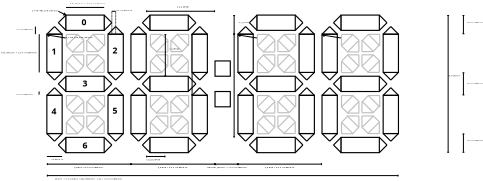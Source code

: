 <?xml version="1.0" encoding="UTF-8"?>
<dia:diagram xmlns:dia="http://www.lysator.liu.se/~alla/dia/">
  <dia:layer name="Achtergrond" visible="true" active="true">
    <dia:object type="Standard - Line" version="0" id="O0">
      <dia:attribute name="obj_pos">
        <dia:point val="7,37"/>
      </dia:attribute>
      <dia:attribute name="obj_bb">
        <dia:rectangle val="6.95,36.95;11.05,37.05"/>
      </dia:attribute>
      <dia:attribute name="conn_endpoints">
        <dia:point val="7,37"/>
        <dia:point val="11,37"/>
      </dia:attribute>
      <dia:attribute name="numcp">
        <dia:int val="1"/>
      </dia:attribute>
    </dia:object>
    <dia:object type="Standard - Line" version="0" id="O1">
      <dia:attribute name="obj_pos">
        <dia:point val="5,5"/>
      </dia:attribute>
      <dia:attribute name="obj_bb">
        <dia:rectangle val="4.95,4.95;5.05,15.05"/>
      </dia:attribute>
      <dia:attribute name="conn_endpoints">
        <dia:point val="5,5"/>
        <dia:point val="5,15"/>
      </dia:attribute>
      <dia:attribute name="numcp">
        <dia:int val="1"/>
      </dia:attribute>
    </dia:object>
    <dia:object type="Standard - Line" version="0" id="O2">
      <dia:attribute name="obj_pos">
        <dia:point val="4,3"/>
      </dia:attribute>
      <dia:attribute name="obj_bb">
        <dia:rectangle val="3.95,2.95;4.05,5.05"/>
      </dia:attribute>
      <dia:attribute name="conn_endpoints">
        <dia:point val="4,3"/>
        <dia:point val="4,5"/>
      </dia:attribute>
      <dia:attribute name="numcp">
        <dia:int val="1"/>
      </dia:attribute>
    </dia:object>
    <dia:object type="Standard - Line" version="0" id="O3">
      <dia:attribute name="obj_pos">
        <dia:point val="22,4"/>
      </dia:attribute>
      <dia:attribute name="obj_bb">
        <dia:rectangle val="21.95,-0.05;22.05,4.05"/>
      </dia:attribute>
      <dia:attribute name="conn_endpoints">
        <dia:point val="22,4"/>
        <dia:point val="22,0"/>
      </dia:attribute>
      <dia:attribute name="numcp">
        <dia:int val="1"/>
      </dia:attribute>
      <dia:connections>
        <dia:connection handle="0" to="O147" connection="15"/>
        <dia:connection handle="1" to="O147" connection="4"/>
      </dia:connections>
    </dia:object>
    <dia:object type="Standard - Line" version="0" id="O4">
      <dia:attribute name="obj_pos">
        <dia:point val="12,-2"/>
      </dia:attribute>
      <dia:attribute name="obj_bb">
        <dia:rectangle val="11.95,-2.05;22.05,-1.95"/>
      </dia:attribute>
      <dia:attribute name="conn_endpoints">
        <dia:point val="12,-2"/>
        <dia:point val="22,-2"/>
      </dia:attribute>
      <dia:attribute name="numcp">
        <dia:int val="1"/>
      </dia:attribute>
    </dia:object>
    <dia:object type="Standard - Text" version="1" id="O5">
      <dia:attribute name="obj_pos">
        <dia:point val="13,-3"/>
      </dia:attribute>
      <dia:attribute name="obj_bb">
        <dia:rectangle val="13,-3.595;22.085,-2.848"/>
      </dia:attribute>
      <dia:attribute name="text">
        <dia:composite type="text">
          <dia:attribute name="string">
            <dia:string>#bar_length = 2.5 x linewidth#</dia:string>
          </dia:attribute>
          <dia:attribute name="font">
            <dia:font family="sans" style="0" name="Helvetica"/>
          </dia:attribute>
          <dia:attribute name="height">
            <dia:real val="0.8"/>
          </dia:attribute>
          <dia:attribute name="pos">
            <dia:point val="13,-3"/>
          </dia:attribute>
          <dia:attribute name="color">
            <dia:color val="#000000"/>
          </dia:attribute>
          <dia:attribute name="alignment">
            <dia:enum val="0"/>
          </dia:attribute>
        </dia:composite>
      </dia:attribute>
      <dia:attribute name="valign">
        <dia:enum val="3"/>
      </dia:attribute>
    </dia:object>
    <dia:object type="Standard - Text" version="1" id="O6">
      <dia:attribute name="obj_pos">
        <dia:point val="8,38"/>
      </dia:attribute>
      <dia:attribute name="obj_bb">
        <dia:rectangle val="8,37.405;10.918,38.153"/>
      </dia:attribute>
      <dia:attribute name="text">
        <dia:composite type="text">
          <dia:attribute name="string">
            <dia:string>#linewidth#</dia:string>
          </dia:attribute>
          <dia:attribute name="font">
            <dia:font family="sans" style="0" name="Helvetica"/>
          </dia:attribute>
          <dia:attribute name="height">
            <dia:real val="0.8"/>
          </dia:attribute>
          <dia:attribute name="pos">
            <dia:point val="8,38"/>
          </dia:attribute>
          <dia:attribute name="color">
            <dia:color val="#000000"/>
          </dia:attribute>
          <dia:attribute name="alignment">
            <dia:enum val="0"/>
          </dia:attribute>
        </dia:composite>
      </dia:attribute>
      <dia:attribute name="valign">
        <dia:enum val="3"/>
      </dia:attribute>
    </dia:object>
    <dia:object type="Standard - Text" version="1" id="O7">
      <dia:attribute name="obj_pos">
        <dia:point val="-1,4"/>
      </dia:attribute>
      <dia:attribute name="obj_bb">
        <dia:rectangle val="-1,3.405;3.15,4.152"/>
      </dia:attribute>
      <dia:attribute name="text">
        <dia:composite type="text">
          <dia:attribute name="string">
            <dia:string>#1/2 linewidth#</dia:string>
          </dia:attribute>
          <dia:attribute name="font">
            <dia:font family="sans" style="0" name="Helvetica"/>
          </dia:attribute>
          <dia:attribute name="height">
            <dia:real val="0.8"/>
          </dia:attribute>
          <dia:attribute name="pos">
            <dia:point val="-1,4"/>
          </dia:attribute>
          <dia:attribute name="color">
            <dia:color val="#000000"/>
          </dia:attribute>
          <dia:attribute name="alignment">
            <dia:enum val="0"/>
          </dia:attribute>
        </dia:composite>
      </dia:attribute>
      <dia:attribute name="valign">
        <dia:enum val="3"/>
      </dia:attribute>
    </dia:object>
    <dia:object type="Standard - Text" version="1" id="O8">
      <dia:attribute name="obj_pos">
        <dia:point val="3,-1"/>
      </dia:attribute>
      <dia:attribute name="obj_bb">
        <dia:rectangle val="3,-1.595;10.277,-0.848"/>
      </dia:attribute>
      <dia:attribute name="text">
        <dia:composite type="text">
          <dia:attribute name="string">
            <dia:string>#x,y for vert_bar_length#</dia:string>
          </dia:attribute>
          <dia:attribute name="font">
            <dia:font family="sans" style="0" name="Helvetica"/>
          </dia:attribute>
          <dia:attribute name="height">
            <dia:real val="0.8"/>
          </dia:attribute>
          <dia:attribute name="pos">
            <dia:point val="3,-1"/>
          </dia:attribute>
          <dia:attribute name="color">
            <dia:color val="#000000"/>
          </dia:attribute>
          <dia:attribute name="alignment">
            <dia:enum val="0"/>
          </dia:attribute>
        </dia:composite>
      </dia:attribute>
      <dia:attribute name="valign">
        <dia:enum val="3"/>
      </dia:attribute>
    </dia:object>
    <dia:object type="Standard - Line" version="0" id="O9">
      <dia:attribute name="obj_pos">
        <dia:point val="10,-1"/>
      </dia:attribute>
      <dia:attribute name="obj_bb">
        <dia:rectangle val="9.933,-1.067;12.1,0.07"/>
      </dia:attribute>
      <dia:attribute name="conn_endpoints">
        <dia:point val="10,-1"/>
        <dia:point val="12,0"/>
      </dia:attribute>
      <dia:attribute name="numcp">
        <dia:int val="1"/>
      </dia:attribute>
      <dia:attribute name="end_arrow">
        <dia:enum val="3"/>
      </dia:attribute>
      <dia:attribute name="end_arrow_length">
        <dia:real val="0.5"/>
      </dia:attribute>
      <dia:attribute name="end_arrow_width">
        <dia:real val="0.5"/>
      </dia:attribute>
      <dia:connections>
        <dia:connection handle="1" to="O147" connection="0"/>
      </dia:connections>
    </dia:object>
    <dia:object type="Standard - Line" version="0" id="O10">
      <dia:attribute name="obj_pos">
        <dia:point val="5,20"/>
      </dia:attribute>
      <dia:attribute name="obj_bb">
        <dia:rectangle val="4.886,19.947;5.053,20.878"/>
      </dia:attribute>
      <dia:attribute name="conn_endpoints">
        <dia:point val="5,20"/>
        <dia:point val="4.94,20.825"/>
      </dia:attribute>
      <dia:attribute name="numcp">
        <dia:int val="1"/>
      </dia:attribute>
    </dia:object>
    <dia:object type="Standard - Text" version="1" id="O11">
      <dia:attribute name="obj_pos">
        <dia:point val="-1,21"/>
      </dia:attribute>
      <dia:attribute name="obj_bb">
        <dia:rectangle val="-1,20.405;3.15,21.152"/>
      </dia:attribute>
      <dia:attribute name="text">
        <dia:composite type="text">
          <dia:attribute name="string">
            <dia:string>#1/4 linewidth#</dia:string>
          </dia:attribute>
          <dia:attribute name="font">
            <dia:font family="sans" style="0" name="Helvetica"/>
          </dia:attribute>
          <dia:attribute name="height">
            <dia:real val="0.8"/>
          </dia:attribute>
          <dia:attribute name="pos">
            <dia:point val="-1,21"/>
          </dia:attribute>
          <dia:attribute name="color">
            <dia:color val="#000000"/>
          </dia:attribute>
          <dia:attribute name="alignment">
            <dia:enum val="0"/>
          </dia:attribute>
        </dia:composite>
      </dia:attribute>
      <dia:attribute name="valign">
        <dia:enum val="3"/>
      </dia:attribute>
    </dia:object>
    <dia:object type="Standard - Line" version="0" id="O12">
      <dia:attribute name="obj_pos">
        <dia:point val="24,-1"/>
      </dia:attribute>
      <dia:attribute name="obj_bb">
        <dia:rectangle val="23.95,-1.05;25.05,-0.95"/>
      </dia:attribute>
      <dia:attribute name="conn_endpoints">
        <dia:point val="24,-1"/>
        <dia:point val="25,-1"/>
      </dia:attribute>
      <dia:attribute name="numcp">
        <dia:int val="1"/>
      </dia:attribute>
    </dia:object>
    <dia:object type="Standard - Text" version="1" id="O13">
      <dia:attribute name="obj_pos">
        <dia:point val="25,-1"/>
      </dia:attribute>
      <dia:attribute name="obj_bb">
        <dia:rectangle val="25,-1.595;29.15,-0.848"/>
      </dia:attribute>
      <dia:attribute name="text">
        <dia:composite type="text">
          <dia:attribute name="string">
            <dia:string>#1/4 linewidth#</dia:string>
          </dia:attribute>
          <dia:attribute name="font">
            <dia:font family="sans" style="0" name="Helvetica"/>
          </dia:attribute>
          <dia:attribute name="height">
            <dia:real val="0.8"/>
          </dia:attribute>
          <dia:attribute name="pos">
            <dia:point val="25,-1"/>
          </dia:attribute>
          <dia:attribute name="color">
            <dia:color val="#000000"/>
          </dia:attribute>
          <dia:attribute name="alignment">
            <dia:enum val="0"/>
          </dia:attribute>
        </dia:composite>
      </dia:attribute>
      <dia:attribute name="valign">
        <dia:enum val="3"/>
      </dia:attribute>
    </dia:object>
    <dia:object type="Flowchart - Box" version="0" id="O14">
      <dia:attribute name="obj_pos">
        <dia:point val="51,12"/>
      </dia:attribute>
      <dia:attribute name="obj_bb">
        <dia:rectangle val="50.85,11.85;55.15,16.15"/>
      </dia:attribute>
      <dia:attribute name="elem_corner">
        <dia:point val="51,12"/>
      </dia:attribute>
      <dia:attribute name="elem_width">
        <dia:real val="4"/>
      </dia:attribute>
      <dia:attribute name="elem_height">
        <dia:real val="4"/>
      </dia:attribute>
      <dia:attribute name="border_width">
        <dia:real val="0.3"/>
      </dia:attribute>
      <dia:attribute name="show_background">
        <dia:boolean val="true"/>
      </dia:attribute>
      <dia:attribute name="padding">
        <dia:real val="0.5"/>
      </dia:attribute>
      <dia:attribute name="text">
        <dia:composite type="text">
          <dia:attribute name="string">
            <dia:string>##</dia:string>
          </dia:attribute>
          <dia:attribute name="font">
            <dia:font family="sans" style="0" name="Helvetica"/>
          </dia:attribute>
          <dia:attribute name="height">
            <dia:real val="0.8"/>
          </dia:attribute>
          <dia:attribute name="pos">
            <dia:point val="53,14.195"/>
          </dia:attribute>
          <dia:attribute name="color">
            <dia:color val="#000000"/>
          </dia:attribute>
          <dia:attribute name="alignment">
            <dia:enum val="1"/>
          </dia:attribute>
        </dia:composite>
      </dia:attribute>
    </dia:object>
    <dia:object type="Standard - Line" version="0" id="O15">
      <dia:attribute name="obj_pos">
        <dia:point val="51,39"/>
      </dia:attribute>
      <dia:attribute name="obj_bb">
        <dia:rectangle val="50.929,38.679;57.071,39.321"/>
      </dia:attribute>
      <dia:attribute name="conn_endpoints">
        <dia:point val="51,39"/>
        <dia:point val="57,39"/>
      </dia:attribute>
      <dia:attribute name="numcp">
        <dia:int val="1"/>
      </dia:attribute>
      <dia:attribute name="start_arrow">
        <dia:enum val="13"/>
      </dia:attribute>
      <dia:attribute name="start_arrow_length">
        <dia:real val="0.5"/>
      </dia:attribute>
      <dia:attribute name="start_arrow_width">
        <dia:real val="0.5"/>
      </dia:attribute>
      <dia:attribute name="end_arrow">
        <dia:enum val="13"/>
      </dia:attribute>
      <dia:attribute name="end_arrow_length">
        <dia:real val="0.5"/>
      </dia:attribute>
      <dia:attribute name="end_arrow_width">
        <dia:real val="0.5"/>
      </dia:attribute>
    </dia:object>
    <dia:object type="Standard - Text" version="1" id="O16">
      <dia:attribute name="obj_pos">
        <dia:point val="49,40"/>
      </dia:attribute>
      <dia:attribute name="obj_bb">
        <dia:rectangle val="49,39.405;59.1,40.153"/>
      </dia:attribute>
      <dia:attribute name="text">
        <dia:composite type="text">
          <dia:attribute name="string">
            <dia:string>#column_width = 1.5 x linewidth#</dia:string>
          </dia:attribute>
          <dia:attribute name="font">
            <dia:font family="sans" style="0" name="Helvetica"/>
          </dia:attribute>
          <dia:attribute name="height">
            <dia:real val="0.8"/>
          </dia:attribute>
          <dia:attribute name="pos">
            <dia:point val="49,40"/>
          </dia:attribute>
          <dia:attribute name="color">
            <dia:color val="#000000"/>
          </dia:attribute>
          <dia:attribute name="alignment">
            <dia:enum val="0"/>
          </dia:attribute>
        </dia:composite>
      </dia:attribute>
      <dia:attribute name="valign">
        <dia:enum val="3"/>
      </dia:attribute>
    </dia:object>
    <dia:object type="Standard - Line" version="0" id="O17">
      <dia:attribute name="obj_pos">
        <dia:point val="112,0"/>
      </dia:attribute>
      <dia:attribute name="obj_bb">
        <dia:rectangle val="111.679,-0.071;112.321,36.071"/>
      </dia:attribute>
      <dia:attribute name="conn_endpoints">
        <dia:point val="112,0"/>
        <dia:point val="112,36"/>
      </dia:attribute>
      <dia:attribute name="numcp">
        <dia:int val="1"/>
      </dia:attribute>
      <dia:attribute name="start_arrow">
        <dia:enum val="13"/>
      </dia:attribute>
      <dia:attribute name="start_arrow_length">
        <dia:real val="0.5"/>
      </dia:attribute>
      <dia:attribute name="start_arrow_width">
        <dia:real val="0.5"/>
      </dia:attribute>
      <dia:attribute name="end_arrow">
        <dia:enum val="13"/>
      </dia:attribute>
      <dia:attribute name="end_arrow_length">
        <dia:real val="0.5"/>
      </dia:attribute>
      <dia:attribute name="end_arrow_width">
        <dia:real val="0.5"/>
      </dia:attribute>
    </dia:object>
    <dia:object type="Standard - Text" version="1" id="O18">
      <dia:attribute name="obj_pos">
        <dia:point val="112,16"/>
      </dia:attribute>
      <dia:attribute name="obj_bb">
        <dia:rectangle val="112,15.405;114.882,16.152"/>
      </dia:attribute>
      <dia:attribute name="text">
        <dia:composite type="text">
          <dia:attribute name="string">
            <dia:string>#w_height#</dia:string>
          </dia:attribute>
          <dia:attribute name="font">
            <dia:font family="sans" style="0" name="Helvetica"/>
          </dia:attribute>
          <dia:attribute name="height">
            <dia:real val="0.8"/>
          </dia:attribute>
          <dia:attribute name="pos">
            <dia:point val="112,16"/>
          </dia:attribute>
          <dia:attribute name="color">
            <dia:color val="#000000"/>
          </dia:attribute>
          <dia:attribute name="alignment">
            <dia:enum val="0"/>
          </dia:attribute>
        </dia:composite>
      </dia:attribute>
      <dia:attribute name="valign">
        <dia:enum val="3"/>
      </dia:attribute>
    </dia:object>
    <dia:object type="Standard - Line" version="0" id="O19">
      <dia:attribute name="obj_pos">
        <dia:point val="116,0"/>
      </dia:attribute>
      <dia:attribute name="obj_bb">
        <dia:rectangle val="115.679,-0.071;116.321,5.071"/>
      </dia:attribute>
      <dia:attribute name="conn_endpoints">
        <dia:point val="116,0"/>
        <dia:point val="116,5"/>
      </dia:attribute>
      <dia:attribute name="numcp">
        <dia:int val="1"/>
      </dia:attribute>
      <dia:attribute name="start_arrow">
        <dia:enum val="13"/>
      </dia:attribute>
      <dia:attribute name="start_arrow_length">
        <dia:real val="0.5"/>
      </dia:attribute>
      <dia:attribute name="start_arrow_width">
        <dia:real val="0.5"/>
      </dia:attribute>
      <dia:attribute name="end_arrow">
        <dia:enum val="13"/>
      </dia:attribute>
      <dia:attribute name="end_arrow_length">
        <dia:real val="0.5"/>
      </dia:attribute>
      <dia:attribute name="end_arrow_width">
        <dia:real val="0.5"/>
      </dia:attribute>
    </dia:object>
    <dia:object type="Standard - Text" version="1" id="O20">
      <dia:attribute name="obj_pos">
        <dia:point val="117,2"/>
      </dia:attribute>
      <dia:attribute name="obj_bb">
        <dia:rectangle val="117,1.405;121.15,2.152"/>
      </dia:attribute>
      <dia:attribute name="text">
        <dia:composite type="text">
          <dia:attribute name="string">
            <dia:string>#5/4 linewidth#</dia:string>
          </dia:attribute>
          <dia:attribute name="font">
            <dia:font family="sans" style="0" name="Helvetica"/>
          </dia:attribute>
          <dia:attribute name="height">
            <dia:real val="0.8"/>
          </dia:attribute>
          <dia:attribute name="pos">
            <dia:point val="117,2"/>
          </dia:attribute>
          <dia:attribute name="color">
            <dia:color val="#000000"/>
          </dia:attribute>
          <dia:attribute name="alignment">
            <dia:enum val="0"/>
          </dia:attribute>
        </dia:composite>
      </dia:attribute>
      <dia:attribute name="valign">
        <dia:enum val="3"/>
      </dia:attribute>
    </dia:object>
    <dia:object type="Standard - Line" version="0" id="O21">
      <dia:attribute name="obj_pos">
        <dia:point val="116,15"/>
      </dia:attribute>
      <dia:attribute name="obj_bb">
        <dia:rectangle val="115.679,14.929;116.321,21.071"/>
      </dia:attribute>
      <dia:attribute name="conn_endpoints">
        <dia:point val="116,15"/>
        <dia:point val="116,21"/>
      </dia:attribute>
      <dia:attribute name="numcp">
        <dia:int val="1"/>
      </dia:attribute>
      <dia:attribute name="start_arrow">
        <dia:enum val="13"/>
      </dia:attribute>
      <dia:attribute name="start_arrow_length">
        <dia:real val="0.5"/>
      </dia:attribute>
      <dia:attribute name="start_arrow_width">
        <dia:real val="0.5"/>
      </dia:attribute>
      <dia:attribute name="end_arrow">
        <dia:enum val="13"/>
      </dia:attribute>
      <dia:attribute name="end_arrow_length">
        <dia:real val="0.5"/>
      </dia:attribute>
      <dia:attribute name="end_arrow_width">
        <dia:real val="0.5"/>
      </dia:attribute>
    </dia:object>
    <dia:object type="Standard - Text" version="1" id="O22">
      <dia:attribute name="obj_pos">
        <dia:point val="117,18"/>
      </dia:attribute>
      <dia:attribute name="obj_bb">
        <dia:rectangle val="117,17.405;121.15,18.152"/>
      </dia:attribute>
      <dia:attribute name="text">
        <dia:composite type="text">
          <dia:attribute name="string">
            <dia:string>#6/4 linewidth#</dia:string>
          </dia:attribute>
          <dia:attribute name="font">
            <dia:font family="sans" style="0" name="Helvetica"/>
          </dia:attribute>
          <dia:attribute name="height">
            <dia:real val="0.8"/>
          </dia:attribute>
          <dia:attribute name="pos">
            <dia:point val="117,18"/>
          </dia:attribute>
          <dia:attribute name="color">
            <dia:color val="#000000"/>
          </dia:attribute>
          <dia:attribute name="alignment">
            <dia:enum val="0"/>
          </dia:attribute>
        </dia:composite>
      </dia:attribute>
      <dia:attribute name="valign">
        <dia:enum val="3"/>
      </dia:attribute>
    </dia:object>
    <dia:object type="Standard - Line" version="0" id="O23">
      <dia:attribute name="obj_pos">
        <dia:point val="116,31"/>
      </dia:attribute>
      <dia:attribute name="obj_bb">
        <dia:rectangle val="115.679,30.929;116.321,36.071"/>
      </dia:attribute>
      <dia:attribute name="conn_endpoints">
        <dia:point val="116,31"/>
        <dia:point val="116,36"/>
      </dia:attribute>
      <dia:attribute name="numcp">
        <dia:int val="1"/>
      </dia:attribute>
      <dia:attribute name="start_arrow">
        <dia:enum val="13"/>
      </dia:attribute>
      <dia:attribute name="start_arrow_length">
        <dia:real val="0.5"/>
      </dia:attribute>
      <dia:attribute name="start_arrow_width">
        <dia:real val="0.5"/>
      </dia:attribute>
      <dia:attribute name="end_arrow">
        <dia:enum val="13"/>
      </dia:attribute>
      <dia:attribute name="end_arrow_length">
        <dia:real val="0.5"/>
      </dia:attribute>
      <dia:attribute name="end_arrow_width">
        <dia:real val="0.5"/>
      </dia:attribute>
    </dia:object>
    <dia:object type="Standard - Text" version="1" id="O24">
      <dia:attribute name="obj_pos">
        <dia:point val="117,33"/>
      </dia:attribute>
      <dia:attribute name="obj_bb">
        <dia:rectangle val="117,32.405;121.15,33.153"/>
      </dia:attribute>
      <dia:attribute name="text">
        <dia:composite type="text">
          <dia:attribute name="string">
            <dia:string>#5/4 linewidth#</dia:string>
          </dia:attribute>
          <dia:attribute name="font">
            <dia:font family="sans" style="0" name="Helvetica"/>
          </dia:attribute>
          <dia:attribute name="height">
            <dia:real val="0.8"/>
          </dia:attribute>
          <dia:attribute name="pos">
            <dia:point val="117,33"/>
          </dia:attribute>
          <dia:attribute name="color">
            <dia:color val="#000000"/>
          </dia:attribute>
          <dia:attribute name="alignment">
            <dia:enum val="0"/>
          </dia:attribute>
        </dia:composite>
      </dia:attribute>
      <dia:attribute name="valign">
        <dia:enum val="3"/>
      </dia:attribute>
    </dia:object>
    <dia:object type="Standard - Text" version="1" id="O25">
      <dia:attribute name="obj_pos">
        <dia:point val="88,45"/>
      </dia:attribute>
      <dia:attribute name="obj_bb">
        <dia:rectangle val="88,44.405;88,45.153"/>
      </dia:attribute>
      <dia:attribute name="text">
        <dia:composite type="text">
          <dia:attribute name="string">
            <dia:string>##</dia:string>
          </dia:attribute>
          <dia:attribute name="font">
            <dia:font family="sans" style="0" name="Helvetica"/>
          </dia:attribute>
          <dia:attribute name="height">
            <dia:real val="0.8"/>
          </dia:attribute>
          <dia:attribute name="pos">
            <dia:point val="88,45"/>
          </dia:attribute>
          <dia:attribute name="color">
            <dia:color val="#000000"/>
          </dia:attribute>
          <dia:attribute name="alignment">
            <dia:enum val="0"/>
          </dia:attribute>
        </dia:composite>
      </dia:attribute>
      <dia:attribute name="valign">
        <dia:enum val="3"/>
      </dia:attribute>
    </dia:object>
    <dia:object type="Standard - Text" version="1" id="O26">
      <dia:attribute name="obj_pos">
        <dia:point val="106,43"/>
      </dia:attribute>
      <dia:attribute name="obj_bb">
        <dia:rectangle val="106,42.405;106,43.153"/>
      </dia:attribute>
      <dia:attribute name="text">
        <dia:composite type="text">
          <dia:attribute name="string">
            <dia:string>##</dia:string>
          </dia:attribute>
          <dia:attribute name="font">
            <dia:font family="sans" style="0" name="Helvetica"/>
          </dia:attribute>
          <dia:attribute name="height">
            <dia:real val="0.8"/>
          </dia:attribute>
          <dia:attribute name="pos">
            <dia:point val="106,43"/>
          </dia:attribute>
          <dia:attribute name="color">
            <dia:color val="#000000"/>
          </dia:attribute>
          <dia:attribute name="alignment">
            <dia:enum val="0"/>
          </dia:attribute>
        </dia:composite>
      </dia:attribute>
      <dia:attribute name="valign">
        <dia:enum val="3"/>
      </dia:attribute>
    </dia:object>
    <dia:object type="Standard - Text" version="1" id="O27">
      <dia:attribute name="obj_pos">
        <dia:point val="106,43"/>
      </dia:attribute>
      <dia:attribute name="obj_bb">
        <dia:rectangle val="106,42.405;106,43.153"/>
      </dia:attribute>
      <dia:attribute name="text">
        <dia:composite type="text">
          <dia:attribute name="string">
            <dia:string>##</dia:string>
          </dia:attribute>
          <dia:attribute name="font">
            <dia:font family="sans" style="0" name="Helvetica"/>
          </dia:attribute>
          <dia:attribute name="height">
            <dia:real val="0.8"/>
          </dia:attribute>
          <dia:attribute name="pos">
            <dia:point val="106,43"/>
          </dia:attribute>
          <dia:attribute name="color">
            <dia:color val="#000000"/>
          </dia:attribute>
          <dia:attribute name="alignment">
            <dia:enum val="0"/>
          </dia:attribute>
        </dia:composite>
      </dia:attribute>
      <dia:attribute name="valign">
        <dia:enum val="3"/>
      </dia:attribute>
    </dia:object>
    <dia:object type="Standard - Text" version="1" id="O28">
      <dia:attribute name="obj_pos">
        <dia:point val="106,43"/>
      </dia:attribute>
      <dia:attribute name="obj_bb">
        <dia:rectangle val="106,42.405;106,43.153"/>
      </dia:attribute>
      <dia:attribute name="text">
        <dia:composite type="text">
          <dia:attribute name="string">
            <dia:string>##</dia:string>
          </dia:attribute>
          <dia:attribute name="font">
            <dia:font family="sans" style="0" name="Helvetica"/>
          </dia:attribute>
          <dia:attribute name="height">
            <dia:real val="0.8"/>
          </dia:attribute>
          <dia:attribute name="pos">
            <dia:point val="106,43"/>
          </dia:attribute>
          <dia:attribute name="color">
            <dia:color val="#000000"/>
          </dia:attribute>
          <dia:attribute name="alignment">
            <dia:enum val="0"/>
          </dia:attribute>
        </dia:composite>
      </dia:attribute>
      <dia:attribute name="valign">
        <dia:enum val="3"/>
      </dia:attribute>
    </dia:object>
    <dia:object type="Standard - Text" version="1" id="O29">
      <dia:attribute name="obj_pos">
        <dia:point val="89,43"/>
      </dia:attribute>
      <dia:attribute name="obj_bb">
        <dia:rectangle val="89,42.405;89,43.153"/>
      </dia:attribute>
      <dia:attribute name="text">
        <dia:composite type="text">
          <dia:attribute name="string">
            <dia:string>##</dia:string>
          </dia:attribute>
          <dia:attribute name="font">
            <dia:font family="sans" style="0" name="Helvetica"/>
          </dia:attribute>
          <dia:attribute name="height">
            <dia:real val="0.8"/>
          </dia:attribute>
          <dia:attribute name="pos">
            <dia:point val="89,43"/>
          </dia:attribute>
          <dia:attribute name="color">
            <dia:color val="#000000"/>
          </dia:attribute>
          <dia:attribute name="alignment">
            <dia:enum val="0"/>
          </dia:attribute>
        </dia:composite>
      </dia:attribute>
      <dia:attribute name="valign">
        <dia:enum val="3"/>
      </dia:attribute>
    </dia:object>
    <dia:object type="Standard - Text" version="1" id="O30">
      <dia:attribute name="obj_pos">
        <dia:point val="14,40"/>
      </dia:attribute>
      <dia:attribute name="obj_bb">
        <dia:rectangle val="14,39.405;14,40.153"/>
      </dia:attribute>
      <dia:attribute name="text">
        <dia:composite type="text">
          <dia:attribute name="string">
            <dia:string>##</dia:string>
          </dia:attribute>
          <dia:attribute name="font">
            <dia:font family="sans" style="0" name="Helvetica"/>
          </dia:attribute>
          <dia:attribute name="height">
            <dia:real val="0.8"/>
          </dia:attribute>
          <dia:attribute name="pos">
            <dia:point val="14,40"/>
          </dia:attribute>
          <dia:attribute name="color">
            <dia:color val="#000000"/>
          </dia:attribute>
          <dia:attribute name="alignment">
            <dia:enum val="0"/>
          </dia:attribute>
        </dia:composite>
      </dia:attribute>
      <dia:attribute name="valign">
        <dia:enum val="3"/>
      </dia:attribute>
    </dia:object>
    <dia:object type="Standard - Text" version="1" id="O31">
      <dia:attribute name="obj_pos">
        <dia:point val="18,40"/>
      </dia:attribute>
      <dia:attribute name="obj_bb">
        <dia:rectangle val="18,39.405;18,40.153"/>
      </dia:attribute>
      <dia:attribute name="text">
        <dia:composite type="text">
          <dia:attribute name="string">
            <dia:string>##</dia:string>
          </dia:attribute>
          <dia:attribute name="font">
            <dia:font family="sans" style="0" name="Helvetica"/>
          </dia:attribute>
          <dia:attribute name="height">
            <dia:real val="0.8"/>
          </dia:attribute>
          <dia:attribute name="pos">
            <dia:point val="18,40"/>
          </dia:attribute>
          <dia:attribute name="color">
            <dia:color val="#000000"/>
          </dia:attribute>
          <dia:attribute name="alignment">
            <dia:enum val="0"/>
          </dia:attribute>
        </dia:composite>
      </dia:attribute>
      <dia:attribute name="valign">
        <dia:enum val="3"/>
      </dia:attribute>
    </dia:object>
    <dia:object type="Standard - Text" version="1" id="O32">
      <dia:attribute name="obj_pos">
        <dia:point val="9,43"/>
      </dia:attribute>
      <dia:attribute name="obj_bb">
        <dia:rectangle val="9,42.386;27.719,43.19"/>
      </dia:attribute>
      <dia:attribute name="text">
        <dia:composite type="text">
          <dia:attribute name="string">
            <dia:string>#width = 4 x x_delta + columwidth = 22 + 1.5 x linewidth  #</dia:string>
          </dia:attribute>
          <dia:attribute name="font">
            <dia:font family="sans" style="0" name="Helvetica"/>
          </dia:attribute>
          <dia:attribute name="height">
            <dia:real val="0.8"/>
          </dia:attribute>
          <dia:attribute name="pos">
            <dia:point val="9,43"/>
          </dia:attribute>
          <dia:attribute name="color">
            <dia:color val="#000000"/>
          </dia:attribute>
          <dia:attribute name="alignment">
            <dia:enum val="0"/>
          </dia:attribute>
        </dia:composite>
      </dia:attribute>
      <dia:attribute name="valign">
        <dia:enum val="3"/>
      </dia:attribute>
    </dia:object>
    <dia:object type="Standard - Line" version="0" id="O33">
      <dia:attribute name="obj_pos">
        <dia:point val="24,-1"/>
      </dia:attribute>
      <dia:attribute name="obj_bb">
        <dia:rectangle val="23.95,-1.05;24.05,5.05"/>
      </dia:attribute>
      <dia:attribute name="conn_endpoints">
        <dia:point val="24,-1"/>
        <dia:point val="24,5"/>
      </dia:attribute>
      <dia:attribute name="numcp">
        <dia:int val="1"/>
      </dia:attribute>
      <dia:attribute name="line_style">
        <dia:enum val="4"/>
      </dia:attribute>
    </dia:object>
    <dia:object type="Standard - Line" version="0" id="O34">
      <dia:attribute name="obj_pos">
        <dia:point val="25,-1"/>
      </dia:attribute>
      <dia:attribute name="obj_bb">
        <dia:rectangle val="24.95,-1.05;25.05,5.05"/>
      </dia:attribute>
      <dia:attribute name="conn_endpoints">
        <dia:point val="25,-1"/>
        <dia:point val="25,5"/>
      </dia:attribute>
      <dia:attribute name="numcp">
        <dia:int val="1"/>
      </dia:attribute>
      <dia:attribute name="line_style">
        <dia:enum val="4"/>
      </dia:attribute>
    </dia:object>
    <dia:object type="Standard - Line" version="0" id="O35">
      <dia:attribute name="obj_pos">
        <dia:point val="4,3"/>
      </dia:attribute>
      <dia:attribute name="obj_bb">
        <dia:rectangle val="4,3;4,3"/>
      </dia:attribute>
      <dia:attribute name="conn_endpoints">
        <dia:point val="4,3"/>
        <dia:point val="4,3"/>
      </dia:attribute>
      <dia:attribute name="numcp">
        <dia:int val="1"/>
      </dia:attribute>
      <dia:attribute name="line_style">
        <dia:enum val="4"/>
      </dia:attribute>
    </dia:object>
    <dia:object type="Standard - Text" version="1" id="O36">
      <dia:attribute name="obj_pos">
        <dia:point val="25,10"/>
      </dia:attribute>
      <dia:attribute name="obj_bb">
        <dia:rectangle val="25,9.405;25,10.152"/>
      </dia:attribute>
      <dia:attribute name="text">
        <dia:composite type="text">
          <dia:attribute name="string">
            <dia:string>##</dia:string>
          </dia:attribute>
          <dia:attribute name="font">
            <dia:font family="sans" style="0" name="Helvetica"/>
          </dia:attribute>
          <dia:attribute name="height">
            <dia:real val="0.8"/>
          </dia:attribute>
          <dia:attribute name="pos">
            <dia:point val="25,10"/>
          </dia:attribute>
          <dia:attribute name="color">
            <dia:color val="#000000"/>
          </dia:attribute>
          <dia:attribute name="alignment">
            <dia:enum val="0"/>
          </dia:attribute>
        </dia:composite>
      </dia:attribute>
      <dia:attribute name="valign">
        <dia:enum val="3"/>
      </dia:attribute>
      <dia:connections>
        <dia:connection handle="0" to="O138" connection="16"/>
      </dia:connections>
    </dia:object>
    <dia:object type="Standard - Line" version="0" id="O37">
      <dia:attribute name="obj_pos">
        <dia:point val="27,15"/>
      </dia:attribute>
      <dia:attribute name="obj_bb">
        <dia:rectangle val="22.85,14.85;27.15,15.15"/>
      </dia:attribute>
      <dia:attribute name="conn_endpoints">
        <dia:point val="27,15"/>
        <dia:point val="23,15"/>
      </dia:attribute>
      <dia:attribute name="numcp">
        <dia:int val="1"/>
      </dia:attribute>
      <dia:attribute name="line_width">
        <dia:real val="0.3"/>
      </dia:attribute>
      <dia:connections>
        <dia:connection handle="0" to="O138" connection="15"/>
        <dia:connection handle="1" to="O138" connection="11"/>
      </dia:connections>
    </dia:object>
    <dia:object type="Standard - Text" version="1" id="O38">
      <dia:attribute name="obj_pos">
        <dia:point val="25,26"/>
      </dia:attribute>
      <dia:attribute name="obj_bb">
        <dia:rectangle val="25,25.405;25,26.152"/>
      </dia:attribute>
      <dia:attribute name="text">
        <dia:composite type="text">
          <dia:attribute name="string">
            <dia:string>##</dia:string>
          </dia:attribute>
          <dia:attribute name="font">
            <dia:font family="sans" style="0" name="Helvetica"/>
          </dia:attribute>
          <dia:attribute name="height">
            <dia:real val="0.8"/>
          </dia:attribute>
          <dia:attribute name="pos">
            <dia:point val="25,26"/>
          </dia:attribute>
          <dia:attribute name="color">
            <dia:color val="#000000"/>
          </dia:attribute>
          <dia:attribute name="alignment">
            <dia:enum val="0"/>
          </dia:attribute>
        </dia:composite>
      </dia:attribute>
      <dia:attribute name="valign">
        <dia:enum val="3"/>
      </dia:attribute>
      <dia:connections>
        <dia:connection handle="0" to="O60" connection="16"/>
      </dia:connections>
    </dia:object>
    <dia:object type="Flowchart - Box" version="0" id="O39">
      <dia:attribute name="obj_pos">
        <dia:point val="51,20"/>
      </dia:attribute>
      <dia:attribute name="obj_bb">
        <dia:rectangle val="50.85,19.85;55.15,24.15"/>
      </dia:attribute>
      <dia:attribute name="elem_corner">
        <dia:point val="51,20"/>
      </dia:attribute>
      <dia:attribute name="elem_width">
        <dia:real val="4"/>
      </dia:attribute>
      <dia:attribute name="elem_height">
        <dia:real val="4"/>
      </dia:attribute>
      <dia:attribute name="border_width">
        <dia:real val="0.3"/>
      </dia:attribute>
      <dia:attribute name="show_background">
        <dia:boolean val="true"/>
      </dia:attribute>
      <dia:attribute name="padding">
        <dia:real val="0.5"/>
      </dia:attribute>
      <dia:attribute name="text">
        <dia:composite type="text">
          <dia:attribute name="string">
            <dia:string>##</dia:string>
          </dia:attribute>
          <dia:attribute name="font">
            <dia:font family="sans" style="0" name="Helvetica"/>
          </dia:attribute>
          <dia:attribute name="height">
            <dia:real val="0.8"/>
          </dia:attribute>
          <dia:attribute name="pos">
            <dia:point val="53,22.195"/>
          </dia:attribute>
          <dia:attribute name="color">
            <dia:color val="#000000"/>
          </dia:attribute>
          <dia:attribute name="alignment">
            <dia:enum val="1"/>
          </dia:attribute>
        </dia:composite>
      </dia:attribute>
    </dia:object>
    <dia:object type="Standard - Line" version="0" id="O40">
      <dia:attribute name="obj_pos">
        <dia:point val="33,-1"/>
      </dia:attribute>
      <dia:attribute name="obj_bb">
        <dia:rectangle val="32.929,-1.321;51.071,-0.679"/>
      </dia:attribute>
      <dia:attribute name="conn_endpoints">
        <dia:point val="33,-1"/>
        <dia:point val="51,-1"/>
      </dia:attribute>
      <dia:attribute name="numcp">
        <dia:int val="1"/>
      </dia:attribute>
      <dia:attribute name="start_arrow">
        <dia:enum val="13"/>
      </dia:attribute>
      <dia:attribute name="start_arrow_length">
        <dia:real val="0.5"/>
      </dia:attribute>
      <dia:attribute name="start_arrow_width">
        <dia:real val="0.5"/>
      </dia:attribute>
      <dia:attribute name="end_arrow">
        <dia:enum val="13"/>
      </dia:attribute>
      <dia:attribute name="end_arrow_length">
        <dia:real val="0.5"/>
      </dia:attribute>
      <dia:attribute name="end_arrow_width">
        <dia:real val="0.5"/>
      </dia:attribute>
    </dia:object>
    <dia:object type="Standard - Text" version="1" id="O41">
      <dia:attribute name="obj_pos">
        <dia:point val="41,-2"/>
      </dia:attribute>
      <dia:attribute name="obj_bb">
        <dia:rectangle val="41,-2.595;44.965,-1.847"/>
      </dia:attribute>
      <dia:attribute name="text">
        <dia:composite type="text">
          <dia:attribute name="string">
            <dia:string>#x_2_5_offset#</dia:string>
          </dia:attribute>
          <dia:attribute name="font">
            <dia:font family="sans" style="0" name="Helvetica"/>
          </dia:attribute>
          <dia:attribute name="height">
            <dia:real val="0.8"/>
          </dia:attribute>
          <dia:attribute name="pos">
            <dia:point val="41,-2"/>
          </dia:attribute>
          <dia:attribute name="color">
            <dia:color val="#000000"/>
          </dia:attribute>
          <dia:attribute name="alignment">
            <dia:enum val="0"/>
          </dia:attribute>
        </dia:composite>
      </dia:attribute>
      <dia:attribute name="valign">
        <dia:enum val="3"/>
      </dia:attribute>
    </dia:object>
    <dia:object type="Standard - Line" version="0" id="O42">
      <dia:attribute name="obj_pos">
        <dia:point val="33,37"/>
      </dia:attribute>
      <dia:attribute name="obj_bb">
        <dia:rectangle val="32.929,36.679;38.071,37.321"/>
      </dia:attribute>
      <dia:attribute name="conn_endpoints">
        <dia:point val="33,37"/>
        <dia:point val="38,37"/>
      </dia:attribute>
      <dia:attribute name="numcp">
        <dia:int val="1"/>
      </dia:attribute>
      <dia:attribute name="start_arrow">
        <dia:enum val="13"/>
      </dia:attribute>
      <dia:attribute name="start_arrow_length">
        <dia:real val="0.5"/>
      </dia:attribute>
      <dia:attribute name="start_arrow_width">
        <dia:real val="0.5"/>
      </dia:attribute>
      <dia:attribute name="end_arrow">
        <dia:enum val="13"/>
      </dia:attribute>
      <dia:attribute name="end_arrow_length">
        <dia:real val="0.5"/>
      </dia:attribute>
      <dia:attribute name="end_arrow_width">
        <dia:real val="0.5"/>
      </dia:attribute>
    </dia:object>
    <dia:object type="Standard - Text" version="1" id="O43">
      <dia:attribute name="obj_pos">
        <dia:point val="33,38"/>
      </dia:attribute>
      <dia:attribute name="obj_bb">
        <dia:rectangle val="33,37.405;37.693,38.153"/>
      </dia:attribute>
      <dia:attribute name="text">
        <dia:composite type="text">
          <dia:attribute name="string">
            <dia:string>#x_0_3_6_offset#</dia:string>
          </dia:attribute>
          <dia:attribute name="font">
            <dia:font family="sans" style="0" name="Helvetica"/>
          </dia:attribute>
          <dia:attribute name="height">
            <dia:real val="0.8"/>
          </dia:attribute>
          <dia:attribute name="pos">
            <dia:point val="33,38"/>
          </dia:attribute>
          <dia:attribute name="color">
            <dia:color val="#000000"/>
          </dia:attribute>
          <dia:attribute name="alignment">
            <dia:enum val="0"/>
          </dia:attribute>
        </dia:composite>
      </dia:attribute>
      <dia:attribute name="valign">
        <dia:enum val="3"/>
      </dia:attribute>
    </dia:object>
    <dia:object type="Standard - Line" version="0" id="O44">
      <dia:attribute name="obj_pos">
        <dia:point val="56,0"/>
      </dia:attribute>
      <dia:attribute name="obj_bb">
        <dia:rectangle val="55.679,-0.071;56.321,5.071"/>
      </dia:attribute>
      <dia:attribute name="conn_endpoints">
        <dia:point val="56,0"/>
        <dia:point val="56,5"/>
      </dia:attribute>
      <dia:attribute name="numcp">
        <dia:int val="1"/>
      </dia:attribute>
      <dia:attribute name="start_arrow">
        <dia:enum val="13"/>
      </dia:attribute>
      <dia:attribute name="start_arrow_length">
        <dia:real val="0.5"/>
      </dia:attribute>
      <dia:attribute name="start_arrow_width">
        <dia:real val="0.5"/>
      </dia:attribute>
      <dia:attribute name="end_arrow">
        <dia:enum val="13"/>
      </dia:attribute>
      <dia:attribute name="end_arrow_length">
        <dia:real val="0.5"/>
      </dia:attribute>
      <dia:attribute name="end_arrow_width">
        <dia:real val="0.5"/>
      </dia:attribute>
    </dia:object>
    <dia:object type="Standard - Text" version="1" id="O45">
      <dia:attribute name="obj_pos">
        <dia:point val="57,2"/>
      </dia:attribute>
      <dia:attribute name="obj_bb">
        <dia:rectangle val="57,1.405;60.458,2.152"/>
      </dia:attribute>
      <dia:attribute name="text">
        <dia:composite type="text">
          <dia:attribute name="string">
            <dia:string>#-y_0_offset#</dia:string>
          </dia:attribute>
          <dia:attribute name="font">
            <dia:font family="sans" style="0" name="Helvetica"/>
          </dia:attribute>
          <dia:attribute name="height">
            <dia:real val="0.8"/>
          </dia:attribute>
          <dia:attribute name="pos">
            <dia:point val="57,2"/>
          </dia:attribute>
          <dia:attribute name="color">
            <dia:color val="#000000"/>
          </dia:attribute>
          <dia:attribute name="alignment">
            <dia:enum val="0"/>
          </dia:attribute>
        </dia:composite>
      </dia:attribute>
      <dia:attribute name="valign">
        <dia:enum val="3"/>
      </dia:attribute>
    </dia:object>
    <dia:object type="Standard - Line" version="0" id="O46">
      <dia:attribute name="obj_pos">
        <dia:point val="56,5"/>
      </dia:attribute>
      <dia:attribute name="obj_bb">
        <dia:rectangle val="55.679,4.929;56.321,32.071"/>
      </dia:attribute>
      <dia:attribute name="conn_endpoints">
        <dia:point val="56,5"/>
        <dia:point val="56,32"/>
      </dia:attribute>
      <dia:attribute name="numcp">
        <dia:int val="1"/>
      </dia:attribute>
      <dia:attribute name="start_arrow">
        <dia:enum val="13"/>
      </dia:attribute>
      <dia:attribute name="start_arrow_length">
        <dia:real val="0.5"/>
      </dia:attribute>
      <dia:attribute name="start_arrow_width">
        <dia:real val="0.5"/>
      </dia:attribute>
      <dia:attribute name="end_arrow">
        <dia:enum val="13"/>
      </dia:attribute>
      <dia:attribute name="end_arrow_length">
        <dia:real val="0.5"/>
      </dia:attribute>
      <dia:attribute name="end_arrow_width">
        <dia:real val="0.5"/>
      </dia:attribute>
    </dia:object>
    <dia:object type="Standard - Text" version="1" id="O47">
      <dia:attribute name="obj_pos">
        <dia:point val="57,8"/>
      </dia:attribute>
      <dia:attribute name="obj_bb">
        <dia:rectangle val="57,7.405;60.237,8.152"/>
      </dia:attribute>
      <dia:attribute name="text">
        <dia:composite type="text">
          <dia:attribute name="string">
            <dia:string>#y_6_offset#</dia:string>
          </dia:attribute>
          <dia:attribute name="font">
            <dia:font family="sans" style="0" name="Helvetica"/>
          </dia:attribute>
          <dia:attribute name="height">
            <dia:real val="0.8"/>
          </dia:attribute>
          <dia:attribute name="pos">
            <dia:point val="57,8"/>
          </dia:attribute>
          <dia:attribute name="color">
            <dia:color val="#000000"/>
          </dia:attribute>
          <dia:attribute name="alignment">
            <dia:enum val="0"/>
          </dia:attribute>
        </dia:composite>
      </dia:attribute>
      <dia:attribute name="valign">
        <dia:enum val="3"/>
      </dia:attribute>
    </dia:object>
    <dia:object type="Standard - Line" version="0" id="O48">
      <dia:attribute name="obj_pos">
        <dia:point val="45,5"/>
      </dia:attribute>
      <dia:attribute name="obj_bb">
        <dia:rectangle val="44.679,4.929;45.321,21.071"/>
      </dia:attribute>
      <dia:attribute name="conn_endpoints">
        <dia:point val="45,5"/>
        <dia:point val="45,21"/>
      </dia:attribute>
      <dia:attribute name="numcp">
        <dia:int val="1"/>
      </dia:attribute>
      <dia:attribute name="start_arrow">
        <dia:enum val="13"/>
      </dia:attribute>
      <dia:attribute name="start_arrow_length">
        <dia:real val="0.5"/>
      </dia:attribute>
      <dia:attribute name="start_arrow_width">
        <dia:real val="0.5"/>
      </dia:attribute>
      <dia:attribute name="end_arrow">
        <dia:enum val="13"/>
      </dia:attribute>
      <dia:attribute name="end_arrow_length">
        <dia:real val="0.5"/>
      </dia:attribute>
      <dia:attribute name="end_arrow_width">
        <dia:real val="0.5"/>
      </dia:attribute>
    </dia:object>
    <dia:object type="Standard - Text" version="1" id="O49">
      <dia:attribute name="obj_pos">
        <dia:point val="46,9"/>
      </dia:attribute>
      <dia:attribute name="obj_bb">
        <dia:rectangle val="46,8.405;49.965,9.152"/>
      </dia:attribute>
      <dia:attribute name="text">
        <dia:composite type="text">
          <dia:attribute name="string">
            <dia:string>#y_4_5_offset#</dia:string>
          </dia:attribute>
          <dia:attribute name="font">
            <dia:font family="sans" style="0" name="Helvetica"/>
          </dia:attribute>
          <dia:attribute name="height">
            <dia:real val="0.8"/>
          </dia:attribute>
          <dia:attribute name="pos">
            <dia:point val="46,9"/>
          </dia:attribute>
          <dia:attribute name="color">
            <dia:color val="#000000"/>
          </dia:attribute>
          <dia:attribute name="alignment">
            <dia:enum val="0"/>
          </dia:attribute>
        </dia:composite>
      </dia:attribute>
      <dia:attribute name="valign">
        <dia:enum val="3"/>
      </dia:attribute>
    </dia:object>
    <dia:object type="Standard - Text" version="1" id="O50">
      <dia:attribute name="obj_pos">
        <dia:point val="19,40"/>
      </dia:attribute>
      <dia:attribute name="obj_bb">
        <dia:rectangle val="19,39.405;19,40.153"/>
      </dia:attribute>
      <dia:attribute name="text">
        <dia:composite type="text">
          <dia:attribute name="string">
            <dia:string>##</dia:string>
          </dia:attribute>
          <dia:attribute name="font">
            <dia:font family="sans" style="0" name="Helvetica"/>
          </dia:attribute>
          <dia:attribute name="height">
            <dia:real val="0.8"/>
          </dia:attribute>
          <dia:attribute name="pos">
            <dia:point val="19,40"/>
          </dia:attribute>
          <dia:attribute name="color">
            <dia:color val="#000000"/>
          </dia:attribute>
          <dia:attribute name="alignment">
            <dia:enum val="0"/>
          </dia:attribute>
        </dia:composite>
      </dia:attribute>
      <dia:attribute name="valign">
        <dia:enum val="3"/>
      </dia:attribute>
    </dia:object>
    <dia:group>
      <dia:object type="Standard - Text" version="1" id="O51">
        <dia:attribute name="obj_pos">
          <dia:point val="9,10"/>
        </dia:attribute>
        <dia:attribute name="obj_bb">
          <dia:rectangle val="9,9.405;9,10.152"/>
        </dia:attribute>
        <dia:attribute name="text">
          <dia:composite type="text">
            <dia:attribute name="string">
              <dia:string>##</dia:string>
            </dia:attribute>
            <dia:attribute name="font">
              <dia:font family="sans" style="0" name="Helvetica"/>
            </dia:attribute>
            <dia:attribute name="height">
              <dia:real val="0.8"/>
            </dia:attribute>
            <dia:attribute name="pos">
              <dia:point val="9,10"/>
            </dia:attribute>
            <dia:attribute name="color">
              <dia:color val="#000000"/>
            </dia:attribute>
            <dia:attribute name="alignment">
              <dia:enum val="0"/>
            </dia:attribute>
          </dia:composite>
        </dia:attribute>
        <dia:attribute name="valign">
          <dia:enum val="3"/>
        </dia:attribute>
        <dia:connections>
          <dia:connection handle="0" to="O52" connection="16"/>
        </dia:connections>
      </dia:object>
      <dia:object type="Flowchart - Box" version="0" id="O52">
        <dia:attribute name="obj_pos">
          <dia:point val="7,5"/>
        </dia:attribute>
        <dia:attribute name="obj_bb">
          <dia:rectangle val="6.85,4.85;11.15,15.15"/>
        </dia:attribute>
        <dia:attribute name="elem_corner">
          <dia:point val="7,5"/>
        </dia:attribute>
        <dia:attribute name="elem_width">
          <dia:real val="4"/>
        </dia:attribute>
        <dia:attribute name="elem_height">
          <dia:real val="10"/>
        </dia:attribute>
        <dia:attribute name="border_width">
          <dia:real val="0.3"/>
        </dia:attribute>
        <dia:attribute name="show_background">
          <dia:boolean val="true"/>
        </dia:attribute>
        <dia:attribute name="padding">
          <dia:real val="0.5"/>
        </dia:attribute>
        <dia:attribute name="text">
          <dia:composite type="text">
            <dia:attribute name="string">
              <dia:string>##</dia:string>
            </dia:attribute>
            <dia:attribute name="font">
              <dia:font family="sans" style="0" name="Helvetica"/>
            </dia:attribute>
            <dia:attribute name="height">
              <dia:real val="0.8"/>
            </dia:attribute>
            <dia:attribute name="pos">
              <dia:point val="9,10.195"/>
            </dia:attribute>
            <dia:attribute name="color">
              <dia:color val="#000000"/>
            </dia:attribute>
            <dia:attribute name="alignment">
              <dia:enum val="1"/>
            </dia:attribute>
          </dia:composite>
        </dia:attribute>
      </dia:object>
      <dia:object type="Standard - Line" version="0" id="O53">
        <dia:attribute name="obj_pos">
          <dia:point val="12,6"/>
        </dia:attribute>
        <dia:attribute name="obj_bb">
          <dia:rectangle val="6.89,4.96;12.057,6.057"/>
        </dia:attribute>
        <dia:attribute name="conn_endpoints">
          <dia:point val="12,6"/>
          <dia:point val="7,5.2"/>
        </dia:attribute>
        <dia:attribute name="numcp">
          <dia:int val="1"/>
        </dia:attribute>
        <dia:attribute name="end_arrow">
          <dia:enum val="3"/>
        </dia:attribute>
        <dia:attribute name="end_arrow_length">
          <dia:real val="0.5"/>
        </dia:attribute>
        <dia:attribute name="end_arrow_width">
          <dia:real val="0.5"/>
        </dia:attribute>
      </dia:object>
      <dia:group>
        <dia:object type="Standard - Line" version="0" id="O54">
          <dia:attribute name="obj_pos">
            <dia:point val="7,5"/>
          </dia:attribute>
          <dia:attribute name="obj_bb">
            <dia:rectangle val="6.788,2.788;9.212,5.212"/>
          </dia:attribute>
          <dia:attribute name="conn_endpoints">
            <dia:point val="7,5"/>
            <dia:point val="9,3"/>
          </dia:attribute>
          <dia:attribute name="numcp">
            <dia:int val="1"/>
          </dia:attribute>
          <dia:attribute name="line_width">
            <dia:real val="0.3"/>
          </dia:attribute>
        </dia:object>
        <dia:object type="Standard - Line" version="0" id="O55">
          <dia:attribute name="obj_pos">
            <dia:point val="11,5"/>
          </dia:attribute>
          <dia:attribute name="obj_bb">
            <dia:rectangle val="8.788,2.788;11.212,5.212"/>
          </dia:attribute>
          <dia:attribute name="conn_endpoints">
            <dia:point val="11,5"/>
            <dia:point val="9,3"/>
          </dia:attribute>
          <dia:attribute name="numcp">
            <dia:int val="1"/>
          </dia:attribute>
          <dia:attribute name="line_width">
            <dia:real val="0.3"/>
          </dia:attribute>
        </dia:object>
        <dia:object type="Standard - Line" version="0" id="O56">
          <dia:attribute name="obj_pos">
            <dia:point val="7,5"/>
          </dia:attribute>
          <dia:attribute name="obj_bb">
            <dia:rectangle val="6.85,4.85;11.15,5.15"/>
          </dia:attribute>
          <dia:attribute name="conn_endpoints">
            <dia:point val="7,5"/>
            <dia:point val="11,5"/>
          </dia:attribute>
          <dia:attribute name="numcp">
            <dia:int val="1"/>
          </dia:attribute>
          <dia:attribute name="line_width">
            <dia:real val="0.3"/>
          </dia:attribute>
        </dia:object>
      </dia:group>
      <dia:object type="Standard - Line" version="0" id="O57">
        <dia:attribute name="obj_pos">
          <dia:point val="7,15"/>
        </dia:attribute>
        <dia:attribute name="obj_bb">
          <dia:rectangle val="6.788,14.788;9.212,17.212"/>
        </dia:attribute>
        <dia:attribute name="conn_endpoints">
          <dia:point val="7,15"/>
          <dia:point val="9,17"/>
        </dia:attribute>
        <dia:attribute name="numcp">
          <dia:int val="1"/>
        </dia:attribute>
        <dia:attribute name="line_width">
          <dia:real val="0.3"/>
        </dia:attribute>
        <dia:connections>
          <dia:connection handle="0" to="O52" connection="11"/>
        </dia:connections>
      </dia:object>
      <dia:object type="Standard - Line" version="0" id="O58">
        <dia:attribute name="obj_pos">
          <dia:point val="9,17"/>
        </dia:attribute>
        <dia:attribute name="obj_bb">
          <dia:rectangle val="8.788,14.788;11.212,17.212"/>
        </dia:attribute>
        <dia:attribute name="conn_endpoints">
          <dia:point val="9,17"/>
          <dia:point val="11,15"/>
        </dia:attribute>
        <dia:attribute name="numcp">
          <dia:int val="1"/>
        </dia:attribute>
        <dia:attribute name="line_width">
          <dia:real val="0.3"/>
        </dia:attribute>
        <dia:connections>
          <dia:connection handle="1" to="O52" connection="15"/>
        </dia:connections>
      </dia:object>
      <dia:object type="Standard - Line" version="0" id="O59">
        <dia:attribute name="obj_pos">
          <dia:point val="11,15"/>
        </dia:attribute>
        <dia:attribute name="obj_bb">
          <dia:rectangle val="6.85,14.85;11.15,15.15"/>
        </dia:attribute>
        <dia:attribute name="conn_endpoints">
          <dia:point val="11,15"/>
          <dia:point val="7,15"/>
        </dia:attribute>
        <dia:attribute name="numcp">
          <dia:int val="1"/>
        </dia:attribute>
        <dia:attribute name="line_width">
          <dia:real val="0.3"/>
        </dia:attribute>
        <dia:connections>
          <dia:connection handle="0" to="O52" connection="15"/>
          <dia:connection handle="1" to="O52" connection="11"/>
        </dia:connections>
      </dia:object>
    </dia:group>
    <dia:group>
      <dia:object type="Flowchart - Box" version="0" id="O60">
        <dia:attribute name="obj_pos">
          <dia:point val="23,21"/>
        </dia:attribute>
        <dia:attribute name="obj_bb">
          <dia:rectangle val="22.85,20.85;27.15,31.15"/>
        </dia:attribute>
        <dia:attribute name="elem_corner">
          <dia:point val="23,21"/>
        </dia:attribute>
        <dia:attribute name="elem_width">
          <dia:real val="4"/>
        </dia:attribute>
        <dia:attribute name="elem_height">
          <dia:real val="10"/>
        </dia:attribute>
        <dia:attribute name="border_width">
          <dia:real val="0.3"/>
        </dia:attribute>
        <dia:attribute name="show_background">
          <dia:boolean val="true"/>
        </dia:attribute>
        <dia:attribute name="padding">
          <dia:real val="0.5"/>
        </dia:attribute>
        <dia:attribute name="text">
          <dia:composite type="text">
            <dia:attribute name="string">
              <dia:string>##</dia:string>
            </dia:attribute>
            <dia:attribute name="font">
              <dia:font family="sans" style="0" name="Helvetica"/>
            </dia:attribute>
            <dia:attribute name="height">
              <dia:real val="0.8"/>
            </dia:attribute>
            <dia:attribute name="pos">
              <dia:point val="25,26.195"/>
            </dia:attribute>
            <dia:attribute name="color">
              <dia:color val="#000000"/>
            </dia:attribute>
            <dia:attribute name="alignment">
              <dia:enum val="1"/>
            </dia:attribute>
          </dia:composite>
        </dia:attribute>
      </dia:object>
      <dia:group>
        <dia:object type="Standard - Line" version="0" id="O61">
          <dia:attribute name="obj_pos">
            <dia:point val="23,21"/>
          </dia:attribute>
          <dia:attribute name="obj_bb">
            <dia:rectangle val="22.788,18.788;25.212,21.212"/>
          </dia:attribute>
          <dia:attribute name="conn_endpoints">
            <dia:point val="23,21"/>
            <dia:point val="25,19"/>
          </dia:attribute>
          <dia:attribute name="numcp">
            <dia:int val="1"/>
          </dia:attribute>
          <dia:attribute name="line_width">
            <dia:real val="0.3"/>
          </dia:attribute>
        </dia:object>
        <dia:object type="Standard - Line" version="0" id="O62">
          <dia:attribute name="obj_pos">
            <dia:point val="27,21"/>
          </dia:attribute>
          <dia:attribute name="obj_bb">
            <dia:rectangle val="24.788,18.788;27.212,21.212"/>
          </dia:attribute>
          <dia:attribute name="conn_endpoints">
            <dia:point val="27,21"/>
            <dia:point val="25,19"/>
          </dia:attribute>
          <dia:attribute name="numcp">
            <dia:int val="1"/>
          </dia:attribute>
          <dia:attribute name="line_width">
            <dia:real val="0.3"/>
          </dia:attribute>
        </dia:object>
        <dia:object type="Standard - Line" version="0" id="O63">
          <dia:attribute name="obj_pos">
            <dia:point val="23,21"/>
          </dia:attribute>
          <dia:attribute name="obj_bb">
            <dia:rectangle val="22.85,20.85;27.15,21.15"/>
          </dia:attribute>
          <dia:attribute name="conn_endpoints">
            <dia:point val="23,21"/>
            <dia:point val="27,21"/>
          </dia:attribute>
          <dia:attribute name="numcp">
            <dia:int val="1"/>
          </dia:attribute>
          <dia:attribute name="line_width">
            <dia:real val="0.3"/>
          </dia:attribute>
        </dia:object>
      </dia:group>
      <dia:object type="Standard - Line" version="0" id="O64">
        <dia:attribute name="obj_pos">
          <dia:point val="23,31"/>
        </dia:attribute>
        <dia:attribute name="obj_bb">
          <dia:rectangle val="22.788,30.788;25.212,33.212"/>
        </dia:attribute>
        <dia:attribute name="conn_endpoints">
          <dia:point val="23,31"/>
          <dia:point val="25,33"/>
        </dia:attribute>
        <dia:attribute name="numcp">
          <dia:int val="1"/>
        </dia:attribute>
        <dia:attribute name="line_width">
          <dia:real val="0.3"/>
        </dia:attribute>
        <dia:connections>
          <dia:connection handle="0" to="O60" connection="11"/>
        </dia:connections>
      </dia:object>
      <dia:object type="Standard - Line" version="0" id="O65">
        <dia:attribute name="obj_pos">
          <dia:point val="25,33"/>
        </dia:attribute>
        <dia:attribute name="obj_bb">
          <dia:rectangle val="24.788,30.788;27.212,33.212"/>
        </dia:attribute>
        <dia:attribute name="conn_endpoints">
          <dia:point val="25,33"/>
          <dia:point val="27,31"/>
        </dia:attribute>
        <dia:attribute name="numcp">
          <dia:int val="1"/>
        </dia:attribute>
        <dia:attribute name="line_width">
          <dia:real val="0.3"/>
        </dia:attribute>
        <dia:connections>
          <dia:connection handle="1" to="O60" connection="15"/>
        </dia:connections>
      </dia:object>
      <dia:object type="Standard - Line" version="0" id="O66">
        <dia:attribute name="obj_pos">
          <dia:point val="27,31"/>
        </dia:attribute>
        <dia:attribute name="obj_bb">
          <dia:rectangle val="22.85,30.85;27.15,31.15"/>
        </dia:attribute>
        <dia:attribute name="conn_endpoints">
          <dia:point val="27,31"/>
          <dia:point val="23,31"/>
        </dia:attribute>
        <dia:attribute name="numcp">
          <dia:int val="1"/>
        </dia:attribute>
        <dia:attribute name="line_width">
          <dia:real val="0.3"/>
        </dia:attribute>
        <dia:connections>
          <dia:connection handle="0" to="O60" connection="15"/>
          <dia:connection handle="1" to="O60" connection="11"/>
        </dia:connections>
      </dia:object>
    </dia:group>
    <dia:group>
      <dia:object type="Flowchart - Box" version="0" id="O67">
        <dia:attribute name="obj_pos">
          <dia:point val="7,21"/>
        </dia:attribute>
        <dia:attribute name="obj_bb">
          <dia:rectangle val="6.85,20.85;11.15,31.15"/>
        </dia:attribute>
        <dia:attribute name="elem_corner">
          <dia:point val="7,21"/>
        </dia:attribute>
        <dia:attribute name="elem_width">
          <dia:real val="4"/>
        </dia:attribute>
        <dia:attribute name="elem_height">
          <dia:real val="10"/>
        </dia:attribute>
        <dia:attribute name="border_width">
          <dia:real val="0.3"/>
        </dia:attribute>
        <dia:attribute name="show_background">
          <dia:boolean val="true"/>
        </dia:attribute>
        <dia:attribute name="padding">
          <dia:real val="0.5"/>
        </dia:attribute>
        <dia:attribute name="text">
          <dia:composite type="text">
            <dia:attribute name="string">
              <dia:string>##</dia:string>
            </dia:attribute>
            <dia:attribute name="font">
              <dia:font family="sans" style="0" name="Helvetica"/>
            </dia:attribute>
            <dia:attribute name="height">
              <dia:real val="0.8"/>
            </dia:attribute>
            <dia:attribute name="pos">
              <dia:point val="9,26.195"/>
            </dia:attribute>
            <dia:attribute name="color">
              <dia:color val="#000000"/>
            </dia:attribute>
            <dia:attribute name="alignment">
              <dia:enum val="1"/>
            </dia:attribute>
          </dia:composite>
        </dia:attribute>
      </dia:object>
      <dia:group>
        <dia:object type="Standard - Line" version="0" id="O68">
          <dia:attribute name="obj_pos">
            <dia:point val="7,21"/>
          </dia:attribute>
          <dia:attribute name="obj_bb">
            <dia:rectangle val="6.788,18.788;9.212,21.212"/>
          </dia:attribute>
          <dia:attribute name="conn_endpoints">
            <dia:point val="7,21"/>
            <dia:point val="9,19"/>
          </dia:attribute>
          <dia:attribute name="numcp">
            <dia:int val="1"/>
          </dia:attribute>
          <dia:attribute name="line_width">
            <dia:real val="0.3"/>
          </dia:attribute>
        </dia:object>
        <dia:object type="Standard - Line" version="0" id="O69">
          <dia:attribute name="obj_pos">
            <dia:point val="11,21"/>
          </dia:attribute>
          <dia:attribute name="obj_bb">
            <dia:rectangle val="8.788,18.788;11.212,21.212"/>
          </dia:attribute>
          <dia:attribute name="conn_endpoints">
            <dia:point val="11,21"/>
            <dia:point val="9,19"/>
          </dia:attribute>
          <dia:attribute name="numcp">
            <dia:int val="1"/>
          </dia:attribute>
          <dia:attribute name="line_width">
            <dia:real val="0.3"/>
          </dia:attribute>
        </dia:object>
        <dia:object type="Standard - Line" version="0" id="O70">
          <dia:attribute name="obj_pos">
            <dia:point val="7,21"/>
          </dia:attribute>
          <dia:attribute name="obj_bb">
            <dia:rectangle val="6.85,20.85;11.15,21.15"/>
          </dia:attribute>
          <dia:attribute name="conn_endpoints">
            <dia:point val="7,21"/>
            <dia:point val="11,21"/>
          </dia:attribute>
          <dia:attribute name="numcp">
            <dia:int val="1"/>
          </dia:attribute>
          <dia:attribute name="line_width">
            <dia:real val="0.3"/>
          </dia:attribute>
        </dia:object>
      </dia:group>
      <dia:object type="Standard - Line" version="0" id="O71">
        <dia:attribute name="obj_pos">
          <dia:point val="7,31"/>
        </dia:attribute>
        <dia:attribute name="obj_bb">
          <dia:rectangle val="6.788,30.788;9.212,33.212"/>
        </dia:attribute>
        <dia:attribute name="conn_endpoints">
          <dia:point val="7,31"/>
          <dia:point val="9,33"/>
        </dia:attribute>
        <dia:attribute name="numcp">
          <dia:int val="1"/>
        </dia:attribute>
        <dia:attribute name="line_width">
          <dia:real val="0.3"/>
        </dia:attribute>
        <dia:connections>
          <dia:connection handle="0" to="O67" connection="11"/>
        </dia:connections>
      </dia:object>
      <dia:object type="Standard - Line" version="0" id="O72">
        <dia:attribute name="obj_pos">
          <dia:point val="9,33"/>
        </dia:attribute>
        <dia:attribute name="obj_bb">
          <dia:rectangle val="8.788,30.788;11.212,33.212"/>
        </dia:attribute>
        <dia:attribute name="conn_endpoints">
          <dia:point val="9,33"/>
          <dia:point val="11,31"/>
        </dia:attribute>
        <dia:attribute name="numcp">
          <dia:int val="1"/>
        </dia:attribute>
        <dia:attribute name="line_width">
          <dia:real val="0.3"/>
        </dia:attribute>
        <dia:connections>
          <dia:connection handle="1" to="O67" connection="15"/>
        </dia:connections>
      </dia:object>
      <dia:object type="Standard - Line" version="0" id="O73">
        <dia:attribute name="obj_pos">
          <dia:point val="11,31"/>
        </dia:attribute>
        <dia:attribute name="obj_bb">
          <dia:rectangle val="6.85,30.85;11.15,31.15"/>
        </dia:attribute>
        <dia:attribute name="conn_endpoints">
          <dia:point val="11,31"/>
          <dia:point val="7,31"/>
        </dia:attribute>
        <dia:attribute name="numcp">
          <dia:int val="1"/>
        </dia:attribute>
        <dia:attribute name="line_width">
          <dia:real val="0.3"/>
        </dia:attribute>
        <dia:connections>
          <dia:connection handle="0" to="O67" connection="15"/>
          <dia:connection handle="1" to="O67" connection="11"/>
        </dia:connections>
      </dia:object>
    </dia:group>
    <dia:group>
      <dia:group>
        <dia:object type="Standard - Line" version="0" id="O74">
          <dia:attribute name="obj_pos">
            <dia:point val="15,5"/>
          </dia:attribute>
          <dia:attribute name="obj_bb">
            <dia:rectangle val="14.788,4.788;16.93,6.847"/>
          </dia:attribute>
          <dia:attribute name="conn_endpoints">
            <dia:point val="15,5"/>
            <dia:point val="16.718,6.635"/>
          </dia:attribute>
          <dia:attribute name="numcp">
            <dia:int val="1"/>
          </dia:attribute>
          <dia:attribute name="line_color">
            <dia:color val="#bfbfbf"/>
          </dia:attribute>
          <dia:attribute name="line_width">
            <dia:real val="0.3"/>
          </dia:attribute>
        </dia:object>
        <dia:group>
          <dia:object type="Standard - Line" version="0" id="O75">
            <dia:attribute name="obj_pos">
              <dia:point val="12.1,5.05"/>
            </dia:attribute>
            <dia:attribute name="obj_bb">
              <dia:rectangle val="11.95,4.9;12.25,8.2"/>
            </dia:attribute>
            <dia:attribute name="conn_endpoints">
              <dia:point val="12.1,5.05"/>
              <dia:point val="12.1,8.05"/>
            </dia:attribute>
            <dia:attribute name="numcp">
              <dia:int val="1"/>
            </dia:attribute>
            <dia:attribute name="line_color">
              <dia:color val="#bfbfbf"/>
            </dia:attribute>
            <dia:attribute name="line_width">
              <dia:real val="0.3"/>
            </dia:attribute>
          </dia:object>
          <dia:object type="Standard - Line" version="0" id="O76">
            <dia:attribute name="obj_pos">
              <dia:point val="12.1,5.05"/>
            </dia:attribute>
            <dia:attribute name="obj_bb">
              <dia:rectangle val="11.95,4.9;15.25,5.2"/>
            </dia:attribute>
            <dia:attribute name="conn_endpoints">
              <dia:point val="12.1,5.05"/>
              <dia:point val="15.1,5.05"/>
            </dia:attribute>
            <dia:attribute name="numcp">
              <dia:int val="1"/>
            </dia:attribute>
            <dia:attribute name="line_color">
              <dia:color val="#bfbfbf"/>
            </dia:attribute>
            <dia:attribute name="line_width">
              <dia:real val="0.3"/>
            </dia:attribute>
          </dia:object>
          <dia:object type="Standard - Line" version="0" id="O77">
            <dia:attribute name="obj_pos">
              <dia:point val="15.1,5.05"/>
            </dia:attribute>
            <dia:attribute name="obj_bb">
              <dia:rectangle val="11.888,4.838;15.312,8.262"/>
            </dia:attribute>
            <dia:attribute name="conn_endpoints">
              <dia:point val="15.1,5.05"/>
              <dia:point val="12.1,8.05"/>
            </dia:attribute>
            <dia:attribute name="numcp">
              <dia:int val="1"/>
            </dia:attribute>
            <dia:attribute name="line_color">
              <dia:color val="#bfbfbf"/>
            </dia:attribute>
            <dia:attribute name="line_width">
              <dia:real val="0.3"/>
            </dia:attribute>
          </dia:object>
        </dia:group>
        <dia:group>
          <dia:object type="Standard - Line" version="0" id="O78">
            <dia:attribute name="obj_pos">
              <dia:point val="13.65,9.65"/>
            </dia:attribute>
            <dia:attribute name="obj_bb">
              <dia:rectangle val="13.5,9.5;16.8,9.8"/>
            </dia:attribute>
            <dia:attribute name="conn_endpoints">
              <dia:point val="13.65,9.65"/>
              <dia:point val="16.65,9.65"/>
            </dia:attribute>
            <dia:attribute name="numcp">
              <dia:int val="1"/>
            </dia:attribute>
            <dia:attribute name="line_color">
              <dia:color val="#bfbfbf"/>
            </dia:attribute>
            <dia:attribute name="line_width">
              <dia:real val="0.3"/>
            </dia:attribute>
          </dia:object>
          <dia:object type="Standard - Line" version="0" id="O79">
            <dia:attribute name="obj_pos">
              <dia:point val="16.65,6.65"/>
            </dia:attribute>
            <dia:attribute name="obj_bb">
              <dia:rectangle val="16.5,6.5;16.8,9.8"/>
            </dia:attribute>
            <dia:attribute name="conn_endpoints">
              <dia:point val="16.65,6.65"/>
              <dia:point val="16.65,9.65"/>
            </dia:attribute>
            <dia:attribute name="numcp">
              <dia:int val="1"/>
            </dia:attribute>
            <dia:attribute name="line_color">
              <dia:color val="#bfbfbf"/>
            </dia:attribute>
            <dia:attribute name="line_width">
              <dia:real val="0.3"/>
            </dia:attribute>
          </dia:object>
          <dia:object type="Standard - Line" version="0" id="O80">
            <dia:attribute name="obj_pos">
              <dia:point val="16.65,6.65"/>
            </dia:attribute>
            <dia:attribute name="obj_bb">
              <dia:rectangle val="13.438,6.438;16.862,9.862"/>
            </dia:attribute>
            <dia:attribute name="conn_endpoints">
              <dia:point val="16.65,6.65"/>
              <dia:point val="13.65,9.65"/>
            </dia:attribute>
            <dia:attribute name="numcp">
              <dia:int val="1"/>
            </dia:attribute>
            <dia:attribute name="line_color">
              <dia:color val="#bfbfbf"/>
            </dia:attribute>
            <dia:attribute name="line_width">
              <dia:real val="0.3"/>
            </dia:attribute>
          </dia:object>
        </dia:group>
        <dia:object type="Standard - Line" version="0" id="O81">
          <dia:attribute name="obj_pos">
            <dia:point val="12.1,8.05"/>
          </dia:attribute>
          <dia:attribute name="obj_bb">
            <dia:rectangle val="11.888,7.838;14.03,9.947"/>
          </dia:attribute>
          <dia:attribute name="conn_endpoints">
            <dia:point val="12.1,8.05"/>
            <dia:point val="13.818,9.735"/>
          </dia:attribute>
          <dia:attribute name="numcp">
            <dia:int val="1"/>
          </dia:attribute>
          <dia:attribute name="line_color">
            <dia:color val="#bfbfbf"/>
          </dia:attribute>
          <dia:attribute name="line_width">
            <dia:real val="0.3"/>
          </dia:attribute>
        </dia:object>
      </dia:group>
      <dia:group>
        <dia:object type="Standard - Line" version="0" id="O82">
          <dia:attribute name="obj_pos">
            <dia:point val="20.35,10.35"/>
          </dia:attribute>
          <dia:attribute name="obj_bb">
            <dia:rectangle val="20.138,10.138;22.28,12.197"/>
          </dia:attribute>
          <dia:attribute name="conn_endpoints">
            <dia:point val="20.35,10.35"/>
            <dia:point val="22.068,11.985"/>
          </dia:attribute>
          <dia:attribute name="numcp">
            <dia:int val="1"/>
          </dia:attribute>
          <dia:attribute name="line_color">
            <dia:color val="#bfbfbf"/>
          </dia:attribute>
          <dia:attribute name="line_width">
            <dia:real val="0.3"/>
          </dia:attribute>
        </dia:object>
        <dia:group>
          <dia:object type="Standard - Line" version="0" id="O83">
            <dia:attribute name="obj_pos">
              <dia:point val="17.45,10.4"/>
            </dia:attribute>
            <dia:attribute name="obj_bb">
              <dia:rectangle val="17.3,10.25;17.6,13.55"/>
            </dia:attribute>
            <dia:attribute name="conn_endpoints">
              <dia:point val="17.45,10.4"/>
              <dia:point val="17.45,13.4"/>
            </dia:attribute>
            <dia:attribute name="numcp">
              <dia:int val="1"/>
            </dia:attribute>
            <dia:attribute name="line_color">
              <dia:color val="#bfbfbf"/>
            </dia:attribute>
            <dia:attribute name="line_width">
              <dia:real val="0.3"/>
            </dia:attribute>
          </dia:object>
          <dia:object type="Standard - Line" version="0" id="O84">
            <dia:attribute name="obj_pos">
              <dia:point val="17.45,10.4"/>
            </dia:attribute>
            <dia:attribute name="obj_bb">
              <dia:rectangle val="17.3,10.25;20.6,10.55"/>
            </dia:attribute>
            <dia:attribute name="conn_endpoints">
              <dia:point val="17.45,10.4"/>
              <dia:point val="20.45,10.4"/>
            </dia:attribute>
            <dia:attribute name="numcp">
              <dia:int val="1"/>
            </dia:attribute>
            <dia:attribute name="line_color">
              <dia:color val="#bfbfbf"/>
            </dia:attribute>
            <dia:attribute name="line_width">
              <dia:real val="0.3"/>
            </dia:attribute>
          </dia:object>
          <dia:object type="Standard - Line" version="0" id="O85">
            <dia:attribute name="obj_pos">
              <dia:point val="20.45,10.4"/>
            </dia:attribute>
            <dia:attribute name="obj_bb">
              <dia:rectangle val="17.238,10.188;20.662,13.612"/>
            </dia:attribute>
            <dia:attribute name="conn_endpoints">
              <dia:point val="20.45,10.4"/>
              <dia:point val="17.45,13.4"/>
            </dia:attribute>
            <dia:attribute name="numcp">
              <dia:int val="1"/>
            </dia:attribute>
            <dia:attribute name="line_color">
              <dia:color val="#bfbfbf"/>
            </dia:attribute>
            <dia:attribute name="line_width">
              <dia:real val="0.3"/>
            </dia:attribute>
          </dia:object>
        </dia:group>
        <dia:group>
          <dia:object type="Standard - Line" version="0" id="O86">
            <dia:attribute name="obj_pos">
              <dia:point val="19,15"/>
            </dia:attribute>
            <dia:attribute name="obj_bb">
              <dia:rectangle val="18.85,14.85;22.15,15.15"/>
            </dia:attribute>
            <dia:attribute name="conn_endpoints">
              <dia:point val="19,15"/>
              <dia:point val="22,15"/>
            </dia:attribute>
            <dia:attribute name="numcp">
              <dia:int val="1"/>
            </dia:attribute>
            <dia:attribute name="line_color">
              <dia:color val="#bfbfbf"/>
            </dia:attribute>
            <dia:attribute name="line_width">
              <dia:real val="0.3"/>
            </dia:attribute>
          </dia:object>
          <dia:object type="Standard - Line" version="0" id="O87">
            <dia:attribute name="obj_pos">
              <dia:point val="22,12"/>
            </dia:attribute>
            <dia:attribute name="obj_bb">
              <dia:rectangle val="21.85,11.85;22.15,15.15"/>
            </dia:attribute>
            <dia:attribute name="conn_endpoints">
              <dia:point val="22,12"/>
              <dia:point val="22,15"/>
            </dia:attribute>
            <dia:attribute name="numcp">
              <dia:int val="1"/>
            </dia:attribute>
            <dia:attribute name="line_color">
              <dia:color val="#bfbfbf"/>
            </dia:attribute>
            <dia:attribute name="line_width">
              <dia:real val="0.3"/>
            </dia:attribute>
          </dia:object>
          <dia:object type="Standard - Line" version="0" id="O88">
            <dia:attribute name="obj_pos">
              <dia:point val="22,12"/>
            </dia:attribute>
            <dia:attribute name="obj_bb">
              <dia:rectangle val="18.788,11.788;22.212,15.212"/>
            </dia:attribute>
            <dia:attribute name="conn_endpoints">
              <dia:point val="22,12"/>
              <dia:point val="19,15"/>
            </dia:attribute>
            <dia:attribute name="numcp">
              <dia:int val="1"/>
            </dia:attribute>
            <dia:attribute name="line_color">
              <dia:color val="#bfbfbf"/>
            </dia:attribute>
            <dia:attribute name="line_width">
              <dia:real val="0.3"/>
            </dia:attribute>
          </dia:object>
        </dia:group>
        <dia:object type="Standard - Line" version="0" id="O89">
          <dia:attribute name="obj_pos">
            <dia:point val="17.45,13.4"/>
          </dia:attribute>
          <dia:attribute name="obj_bb">
            <dia:rectangle val="17.238,13.188;19.38,15.297"/>
          </dia:attribute>
          <dia:attribute name="conn_endpoints">
            <dia:point val="17.45,13.4"/>
            <dia:point val="19.168,15.085"/>
          </dia:attribute>
          <dia:attribute name="numcp">
            <dia:int val="1"/>
          </dia:attribute>
          <dia:attribute name="line_color">
            <dia:color val="#bfbfbf"/>
          </dia:attribute>
          <dia:attribute name="line_width">
            <dia:real val="0.3"/>
          </dia:attribute>
        </dia:object>
      </dia:group>
      <dia:group>
        <dia:object type="Standard - Line" version="0" id="O90">
          <dia:attribute name="obj_pos">
            <dia:point val="19.1,5.05"/>
          </dia:attribute>
          <dia:attribute name="obj_bb">
            <dia:rectangle val="18.888,4.838;22.312,8.262"/>
          </dia:attribute>
          <dia:attribute name="conn_endpoints">
            <dia:point val="19.1,5.05"/>
            <dia:point val="22.1,8.05"/>
          </dia:attribute>
          <dia:attribute name="numcp">
            <dia:int val="1"/>
          </dia:attribute>
          <dia:attribute name="line_color">
            <dia:color val="#bfbfbf"/>
          </dia:attribute>
          <dia:attribute name="line_width">
            <dia:real val="0.3"/>
          </dia:attribute>
        </dia:object>
        <dia:object type="Standard - Line" version="0" id="O91">
          <dia:attribute name="obj_pos">
            <dia:point val="22.1,5.05"/>
          </dia:attribute>
          <dia:attribute name="obj_bb">
            <dia:rectangle val="21.95,4.9;22.25,8.2"/>
          </dia:attribute>
          <dia:attribute name="conn_endpoints">
            <dia:point val="22.1,5.05"/>
            <dia:point val="22.1,8.05"/>
          </dia:attribute>
          <dia:attribute name="numcp">
            <dia:int val="1"/>
          </dia:attribute>
          <dia:attribute name="line_color">
            <dia:color val="#bfbfbf"/>
          </dia:attribute>
          <dia:attribute name="line_width">
            <dia:real val="0.3"/>
          </dia:attribute>
        </dia:object>
        <dia:object type="Standard - Line" version="0" id="O92">
          <dia:attribute name="obj_pos">
            <dia:point val="19.1,5.05"/>
          </dia:attribute>
          <dia:attribute name="obj_bb">
            <dia:rectangle val="18.95,4.9;22.25,5.2"/>
          </dia:attribute>
          <dia:attribute name="conn_endpoints">
            <dia:point val="19.1,5.05"/>
            <dia:point val="22.1,5.05"/>
          </dia:attribute>
          <dia:attribute name="numcp">
            <dia:int val="1"/>
          </dia:attribute>
          <dia:attribute name="line_color">
            <dia:color val="#bfbfbf"/>
          </dia:attribute>
          <dia:attribute name="line_width">
            <dia:real val="0.3"/>
          </dia:attribute>
        </dia:object>
      </dia:group>
      <dia:group>
        <dia:object type="Standard - Line" version="0" id="O93">
          <dia:attribute name="obj_pos">
            <dia:point val="13.65,10.4"/>
          </dia:attribute>
          <dia:attribute name="obj_bb">
            <dia:rectangle val="13.438,10.188;16.862,13.612"/>
          </dia:attribute>
          <dia:attribute name="conn_endpoints">
            <dia:point val="13.65,10.4"/>
            <dia:point val="16.65,13.4"/>
          </dia:attribute>
          <dia:attribute name="numcp">
            <dia:int val="1"/>
          </dia:attribute>
          <dia:attribute name="line_color">
            <dia:color val="#bfbfbf"/>
          </dia:attribute>
          <dia:attribute name="line_width">
            <dia:real val="0.3"/>
          </dia:attribute>
        </dia:object>
        <dia:object type="Standard - Line" version="0" id="O94">
          <dia:attribute name="obj_pos">
            <dia:point val="16.65,10.4"/>
          </dia:attribute>
          <dia:attribute name="obj_bb">
            <dia:rectangle val="16.5,10.25;16.8,13.55"/>
          </dia:attribute>
          <dia:attribute name="conn_endpoints">
            <dia:point val="16.65,10.4"/>
            <dia:point val="16.65,13.4"/>
          </dia:attribute>
          <dia:attribute name="numcp">
            <dia:int val="1"/>
          </dia:attribute>
          <dia:attribute name="line_color">
            <dia:color val="#bfbfbf"/>
          </dia:attribute>
          <dia:attribute name="line_width">
            <dia:real val="0.3"/>
          </dia:attribute>
        </dia:object>
        <dia:object type="Standard - Line" version="0" id="O95">
          <dia:attribute name="obj_pos">
            <dia:point val="13.65,10.4"/>
          </dia:attribute>
          <dia:attribute name="obj_bb">
            <dia:rectangle val="13.5,10.25;16.8,10.55"/>
          </dia:attribute>
          <dia:attribute name="conn_endpoints">
            <dia:point val="13.65,10.4"/>
            <dia:point val="16.65,10.4"/>
          </dia:attribute>
          <dia:attribute name="numcp">
            <dia:int val="1"/>
          </dia:attribute>
          <dia:attribute name="line_color">
            <dia:color val="#bfbfbf"/>
          </dia:attribute>
          <dia:attribute name="line_width">
            <dia:real val="0.3"/>
          </dia:attribute>
        </dia:object>
      </dia:group>
      <dia:group>
        <dia:object type="Standard - Line" version="0" id="O96">
          <dia:attribute name="obj_pos">
            <dia:point val="12.1,12.05"/>
          </dia:attribute>
          <dia:attribute name="obj_bb">
            <dia:rectangle val="11.95,11.9;12.25,15.2"/>
          </dia:attribute>
          <dia:attribute name="conn_endpoints">
            <dia:point val="12.1,12.05"/>
            <dia:point val="12.1,15.05"/>
          </dia:attribute>
          <dia:attribute name="numcp">
            <dia:int val="1"/>
          </dia:attribute>
          <dia:attribute name="line_color">
            <dia:color val="#bfbfbf"/>
          </dia:attribute>
          <dia:attribute name="line_width">
            <dia:real val="0.3"/>
          </dia:attribute>
        </dia:object>
        <dia:object type="Standard - Line" version="0" id="O97">
          <dia:attribute name="obj_pos">
            <dia:point val="15.1,15.05"/>
          </dia:attribute>
          <dia:attribute name="obj_bb">
            <dia:rectangle val="11.95,14.9;15.25,15.2"/>
          </dia:attribute>
          <dia:attribute name="conn_endpoints">
            <dia:point val="15.1,15.05"/>
            <dia:point val="12.1,15.05"/>
          </dia:attribute>
          <dia:attribute name="numcp">
            <dia:int val="1"/>
          </dia:attribute>
          <dia:attribute name="line_color">
            <dia:color val="#bfbfbf"/>
          </dia:attribute>
          <dia:attribute name="line_width">
            <dia:real val="0.3"/>
          </dia:attribute>
        </dia:object>
        <dia:object type="Standard - Line" version="0" id="O98">
          <dia:attribute name="obj_pos">
            <dia:point val="12.1,12.05"/>
          </dia:attribute>
          <dia:attribute name="obj_bb">
            <dia:rectangle val="11.888,11.838;15.312,15.262"/>
          </dia:attribute>
          <dia:attribute name="conn_endpoints">
            <dia:point val="12.1,12.05"/>
            <dia:point val="15.1,15.05"/>
          </dia:attribute>
          <dia:attribute name="numcp">
            <dia:int val="1"/>
          </dia:attribute>
          <dia:attribute name="line_color">
            <dia:color val="#bfbfbf"/>
          </dia:attribute>
          <dia:attribute name="line_width">
            <dia:real val="0.3"/>
          </dia:attribute>
        </dia:object>
      </dia:group>
      <dia:group>
        <dia:object type="Standard - Line" version="0" id="O99">
          <dia:attribute name="obj_pos">
            <dia:point val="17.45,6.55"/>
          </dia:attribute>
          <dia:attribute name="obj_bb">
            <dia:rectangle val="17.3,6.4;17.6,9.7"/>
          </dia:attribute>
          <dia:attribute name="conn_endpoints">
            <dia:point val="17.45,6.55"/>
            <dia:point val="17.45,9.55"/>
          </dia:attribute>
          <dia:attribute name="numcp">
            <dia:int val="1"/>
          </dia:attribute>
          <dia:attribute name="line_color">
            <dia:color val="#bfbfbf"/>
          </dia:attribute>
          <dia:attribute name="line_width">
            <dia:real val="0.3"/>
          </dia:attribute>
        </dia:object>
        <dia:object type="Standard - Line" version="0" id="O100">
          <dia:attribute name="obj_pos">
            <dia:point val="20.45,9.55"/>
          </dia:attribute>
          <dia:attribute name="obj_bb">
            <dia:rectangle val="17.3,9.4;20.6,9.7"/>
          </dia:attribute>
          <dia:attribute name="conn_endpoints">
            <dia:point val="20.45,9.55"/>
            <dia:point val="17.45,9.55"/>
          </dia:attribute>
          <dia:attribute name="numcp">
            <dia:int val="1"/>
          </dia:attribute>
          <dia:attribute name="line_color">
            <dia:color val="#bfbfbf"/>
          </dia:attribute>
          <dia:attribute name="line_width">
            <dia:real val="0.3"/>
          </dia:attribute>
        </dia:object>
        <dia:object type="Standard - Line" version="0" id="O101">
          <dia:attribute name="obj_pos">
            <dia:point val="17.45,6.55"/>
          </dia:attribute>
          <dia:attribute name="obj_bb">
            <dia:rectangle val="17.238,6.338;20.662,9.762"/>
          </dia:attribute>
          <dia:attribute name="conn_endpoints">
            <dia:point val="17.45,6.55"/>
            <dia:point val="20.45,9.55"/>
          </dia:attribute>
          <dia:attribute name="numcp">
            <dia:int val="1"/>
          </dia:attribute>
          <dia:attribute name="line_color">
            <dia:color val="#bfbfbf"/>
          </dia:attribute>
          <dia:attribute name="line_width">
            <dia:real val="0.3"/>
          </dia:attribute>
        </dia:object>
      </dia:group>
      <dia:object type="Standard - Line" version="0" id="O102">
        <dia:attribute name="obj_pos">
          <dia:point val="12.168,12.035"/>
        </dia:attribute>
        <dia:attribute name="obj_bb">
          <dia:rectangle val="11.956,10.123;13.98,12.247"/>
        </dia:attribute>
        <dia:attribute name="conn_endpoints">
          <dia:point val="12.168,12.035"/>
          <dia:point val="13.768,10.335"/>
        </dia:attribute>
        <dia:attribute name="numcp">
          <dia:int val="1"/>
        </dia:attribute>
        <dia:attribute name="line_color">
          <dia:color val="#bfbfbf"/>
        </dia:attribute>
        <dia:attribute name="line_width">
          <dia:real val="0.3"/>
        </dia:attribute>
      </dia:object>
      <dia:object type="Standard - Line" version="0" id="O103">
        <dia:attribute name="obj_pos">
          <dia:point val="15.005,15.052"/>
        </dia:attribute>
        <dia:attribute name="obj_bb">
          <dia:rectangle val="14.793,13.14;16.817,15.264"/>
        </dia:attribute>
        <dia:attribute name="conn_endpoints">
          <dia:point val="15.005,15.052"/>
          <dia:point val="16.605,13.352"/>
        </dia:attribute>
        <dia:attribute name="numcp">
          <dia:int val="1"/>
        </dia:attribute>
        <dia:attribute name="line_color">
          <dia:color val="#bfbfbf"/>
        </dia:attribute>
        <dia:attribute name="line_width">
          <dia:real val="0.3"/>
        </dia:attribute>
      </dia:object>
      <dia:object type="Standard - Line" version="0" id="O104">
        <dia:attribute name="obj_pos">
          <dia:point val="17.58,6.657"/>
        </dia:attribute>
        <dia:attribute name="obj_bb">
          <dia:rectangle val="17.368,4.745;19.392,6.869"/>
        </dia:attribute>
        <dia:attribute name="conn_endpoints">
          <dia:point val="17.58,6.657"/>
          <dia:point val="19.18,4.957"/>
        </dia:attribute>
        <dia:attribute name="numcp">
          <dia:int val="1"/>
        </dia:attribute>
        <dia:attribute name="line_color">
          <dia:color val="#bfbfbf"/>
        </dia:attribute>
        <dia:attribute name="line_width">
          <dia:real val="0.3"/>
        </dia:attribute>
      </dia:object>
      <dia:object type="Standard - Line" version="0" id="O105">
        <dia:attribute name="obj_pos">
          <dia:point val="20.405,9.512"/>
        </dia:attribute>
        <dia:attribute name="obj_bb">
          <dia:rectangle val="20.193,7.6;22.217,9.724"/>
        </dia:attribute>
        <dia:attribute name="conn_endpoints">
          <dia:point val="20.405,9.512"/>
          <dia:point val="22.005,7.812"/>
        </dia:attribute>
        <dia:attribute name="numcp">
          <dia:int val="1"/>
        </dia:attribute>
        <dia:attribute name="line_color">
          <dia:color val="#bfbfbf"/>
        </dia:attribute>
        <dia:attribute name="line_width">
          <dia:real val="0.3"/>
        </dia:attribute>
      </dia:object>
    </dia:group>
    <dia:group>
      <dia:group>
        <dia:object type="Standard - Line" version="0" id="O106">
          <dia:attribute name="obj_pos">
            <dia:point val="15,21"/>
          </dia:attribute>
          <dia:attribute name="obj_bb">
            <dia:rectangle val="14.788,20.788;16.93,22.847"/>
          </dia:attribute>
          <dia:attribute name="conn_endpoints">
            <dia:point val="15,21"/>
            <dia:point val="16.718,22.635"/>
          </dia:attribute>
          <dia:attribute name="numcp">
            <dia:int val="1"/>
          </dia:attribute>
          <dia:attribute name="line_color">
            <dia:color val="#bfbfbf"/>
          </dia:attribute>
          <dia:attribute name="line_width">
            <dia:real val="0.3"/>
          </dia:attribute>
        </dia:object>
        <dia:group>
          <dia:object type="Standard - Line" version="0" id="O107">
            <dia:attribute name="obj_pos">
              <dia:point val="12.1,21.05"/>
            </dia:attribute>
            <dia:attribute name="obj_bb">
              <dia:rectangle val="11.95,20.9;12.25,24.2"/>
            </dia:attribute>
            <dia:attribute name="conn_endpoints">
              <dia:point val="12.1,21.05"/>
              <dia:point val="12.1,24.05"/>
            </dia:attribute>
            <dia:attribute name="numcp">
              <dia:int val="1"/>
            </dia:attribute>
            <dia:attribute name="line_color">
              <dia:color val="#bfbfbf"/>
            </dia:attribute>
            <dia:attribute name="line_width">
              <dia:real val="0.3"/>
            </dia:attribute>
          </dia:object>
          <dia:object type="Standard - Line" version="0" id="O108">
            <dia:attribute name="obj_pos">
              <dia:point val="12.1,21.05"/>
            </dia:attribute>
            <dia:attribute name="obj_bb">
              <dia:rectangle val="11.95,20.9;15.25,21.2"/>
            </dia:attribute>
            <dia:attribute name="conn_endpoints">
              <dia:point val="12.1,21.05"/>
              <dia:point val="15.1,21.05"/>
            </dia:attribute>
            <dia:attribute name="numcp">
              <dia:int val="1"/>
            </dia:attribute>
            <dia:attribute name="line_color">
              <dia:color val="#bfbfbf"/>
            </dia:attribute>
            <dia:attribute name="line_width">
              <dia:real val="0.3"/>
            </dia:attribute>
          </dia:object>
          <dia:object type="Standard - Line" version="0" id="O109">
            <dia:attribute name="obj_pos">
              <dia:point val="15.1,21.05"/>
            </dia:attribute>
            <dia:attribute name="obj_bb">
              <dia:rectangle val="11.888,20.838;15.312,24.262"/>
            </dia:attribute>
            <dia:attribute name="conn_endpoints">
              <dia:point val="15.1,21.05"/>
              <dia:point val="12.1,24.05"/>
            </dia:attribute>
            <dia:attribute name="numcp">
              <dia:int val="1"/>
            </dia:attribute>
            <dia:attribute name="line_color">
              <dia:color val="#bfbfbf"/>
            </dia:attribute>
            <dia:attribute name="line_width">
              <dia:real val="0.3"/>
            </dia:attribute>
          </dia:object>
        </dia:group>
        <dia:group>
          <dia:object type="Standard - Line" version="0" id="O110">
            <dia:attribute name="obj_pos">
              <dia:point val="13.65,25.65"/>
            </dia:attribute>
            <dia:attribute name="obj_bb">
              <dia:rectangle val="13.5,25.5;16.8,25.8"/>
            </dia:attribute>
            <dia:attribute name="conn_endpoints">
              <dia:point val="13.65,25.65"/>
              <dia:point val="16.65,25.65"/>
            </dia:attribute>
            <dia:attribute name="numcp">
              <dia:int val="1"/>
            </dia:attribute>
            <dia:attribute name="line_color">
              <dia:color val="#bfbfbf"/>
            </dia:attribute>
            <dia:attribute name="line_width">
              <dia:real val="0.3"/>
            </dia:attribute>
          </dia:object>
          <dia:object type="Standard - Line" version="0" id="O111">
            <dia:attribute name="obj_pos">
              <dia:point val="16.65,22.65"/>
            </dia:attribute>
            <dia:attribute name="obj_bb">
              <dia:rectangle val="16.5,22.5;16.8,25.8"/>
            </dia:attribute>
            <dia:attribute name="conn_endpoints">
              <dia:point val="16.65,22.65"/>
              <dia:point val="16.65,25.65"/>
            </dia:attribute>
            <dia:attribute name="numcp">
              <dia:int val="1"/>
            </dia:attribute>
            <dia:attribute name="line_color">
              <dia:color val="#bfbfbf"/>
            </dia:attribute>
            <dia:attribute name="line_width">
              <dia:real val="0.3"/>
            </dia:attribute>
          </dia:object>
          <dia:object type="Standard - Line" version="0" id="O112">
            <dia:attribute name="obj_pos">
              <dia:point val="16.65,22.65"/>
            </dia:attribute>
            <dia:attribute name="obj_bb">
              <dia:rectangle val="13.438,22.438;16.862,25.862"/>
            </dia:attribute>
            <dia:attribute name="conn_endpoints">
              <dia:point val="16.65,22.65"/>
              <dia:point val="13.65,25.65"/>
            </dia:attribute>
            <dia:attribute name="numcp">
              <dia:int val="1"/>
            </dia:attribute>
            <dia:attribute name="line_color">
              <dia:color val="#bfbfbf"/>
            </dia:attribute>
            <dia:attribute name="line_width">
              <dia:real val="0.3"/>
            </dia:attribute>
          </dia:object>
        </dia:group>
        <dia:object type="Standard - Line" version="0" id="O113">
          <dia:attribute name="obj_pos">
            <dia:point val="12.1,24.05"/>
          </dia:attribute>
          <dia:attribute name="obj_bb">
            <dia:rectangle val="11.888,23.838;14.03,25.947"/>
          </dia:attribute>
          <dia:attribute name="conn_endpoints">
            <dia:point val="12.1,24.05"/>
            <dia:point val="13.818,25.735"/>
          </dia:attribute>
          <dia:attribute name="numcp">
            <dia:int val="1"/>
          </dia:attribute>
          <dia:attribute name="line_color">
            <dia:color val="#bfbfbf"/>
          </dia:attribute>
          <dia:attribute name="line_width">
            <dia:real val="0.3"/>
          </dia:attribute>
        </dia:object>
      </dia:group>
      <dia:group>
        <dia:object type="Standard - Line" version="0" id="O114">
          <dia:attribute name="obj_pos">
            <dia:point val="20.35,26.35"/>
          </dia:attribute>
          <dia:attribute name="obj_bb">
            <dia:rectangle val="20.138,26.138;22.28,28.197"/>
          </dia:attribute>
          <dia:attribute name="conn_endpoints">
            <dia:point val="20.35,26.35"/>
            <dia:point val="22.068,27.985"/>
          </dia:attribute>
          <dia:attribute name="numcp">
            <dia:int val="1"/>
          </dia:attribute>
          <dia:attribute name="line_color">
            <dia:color val="#bfbfbf"/>
          </dia:attribute>
          <dia:attribute name="line_width">
            <dia:real val="0.3"/>
          </dia:attribute>
        </dia:object>
        <dia:group>
          <dia:object type="Standard - Line" version="0" id="O115">
            <dia:attribute name="obj_pos">
              <dia:point val="17.45,26.4"/>
            </dia:attribute>
            <dia:attribute name="obj_bb">
              <dia:rectangle val="17.3,26.25;17.6,29.55"/>
            </dia:attribute>
            <dia:attribute name="conn_endpoints">
              <dia:point val="17.45,26.4"/>
              <dia:point val="17.45,29.4"/>
            </dia:attribute>
            <dia:attribute name="numcp">
              <dia:int val="1"/>
            </dia:attribute>
            <dia:attribute name="line_color">
              <dia:color val="#bfbfbf"/>
            </dia:attribute>
            <dia:attribute name="line_width">
              <dia:real val="0.3"/>
            </dia:attribute>
          </dia:object>
          <dia:object type="Standard - Line" version="0" id="O116">
            <dia:attribute name="obj_pos">
              <dia:point val="17.45,26.4"/>
            </dia:attribute>
            <dia:attribute name="obj_bb">
              <dia:rectangle val="17.3,26.25;20.6,26.55"/>
            </dia:attribute>
            <dia:attribute name="conn_endpoints">
              <dia:point val="17.45,26.4"/>
              <dia:point val="20.45,26.4"/>
            </dia:attribute>
            <dia:attribute name="numcp">
              <dia:int val="1"/>
            </dia:attribute>
            <dia:attribute name="line_color">
              <dia:color val="#bfbfbf"/>
            </dia:attribute>
            <dia:attribute name="line_width">
              <dia:real val="0.3"/>
            </dia:attribute>
          </dia:object>
          <dia:object type="Standard - Line" version="0" id="O117">
            <dia:attribute name="obj_pos">
              <dia:point val="20.45,26.4"/>
            </dia:attribute>
            <dia:attribute name="obj_bb">
              <dia:rectangle val="17.238,26.188;20.662,29.612"/>
            </dia:attribute>
            <dia:attribute name="conn_endpoints">
              <dia:point val="20.45,26.4"/>
              <dia:point val="17.45,29.4"/>
            </dia:attribute>
            <dia:attribute name="numcp">
              <dia:int val="1"/>
            </dia:attribute>
            <dia:attribute name="line_color">
              <dia:color val="#bfbfbf"/>
            </dia:attribute>
            <dia:attribute name="line_width">
              <dia:real val="0.3"/>
            </dia:attribute>
          </dia:object>
        </dia:group>
        <dia:group>
          <dia:object type="Standard - Line" version="0" id="O118">
            <dia:attribute name="obj_pos">
              <dia:point val="19,31"/>
            </dia:attribute>
            <dia:attribute name="obj_bb">
              <dia:rectangle val="18.85,30.85;22.15,31.15"/>
            </dia:attribute>
            <dia:attribute name="conn_endpoints">
              <dia:point val="19,31"/>
              <dia:point val="22,31"/>
            </dia:attribute>
            <dia:attribute name="numcp">
              <dia:int val="1"/>
            </dia:attribute>
            <dia:attribute name="line_color">
              <dia:color val="#bfbfbf"/>
            </dia:attribute>
            <dia:attribute name="line_width">
              <dia:real val="0.3"/>
            </dia:attribute>
          </dia:object>
          <dia:object type="Standard - Line" version="0" id="O119">
            <dia:attribute name="obj_pos">
              <dia:point val="22,28"/>
            </dia:attribute>
            <dia:attribute name="obj_bb">
              <dia:rectangle val="21.85,27.85;22.15,31.15"/>
            </dia:attribute>
            <dia:attribute name="conn_endpoints">
              <dia:point val="22,28"/>
              <dia:point val="22,31"/>
            </dia:attribute>
            <dia:attribute name="numcp">
              <dia:int val="1"/>
            </dia:attribute>
            <dia:attribute name="line_color">
              <dia:color val="#bfbfbf"/>
            </dia:attribute>
            <dia:attribute name="line_width">
              <dia:real val="0.3"/>
            </dia:attribute>
          </dia:object>
          <dia:object type="Standard - Line" version="0" id="O120">
            <dia:attribute name="obj_pos">
              <dia:point val="22,28"/>
            </dia:attribute>
            <dia:attribute name="obj_bb">
              <dia:rectangle val="18.788,27.788;22.212,31.212"/>
            </dia:attribute>
            <dia:attribute name="conn_endpoints">
              <dia:point val="22,28"/>
              <dia:point val="19,31"/>
            </dia:attribute>
            <dia:attribute name="numcp">
              <dia:int val="1"/>
            </dia:attribute>
            <dia:attribute name="line_color">
              <dia:color val="#bfbfbf"/>
            </dia:attribute>
            <dia:attribute name="line_width">
              <dia:real val="0.3"/>
            </dia:attribute>
          </dia:object>
        </dia:group>
        <dia:object type="Standard - Line" version="0" id="O121">
          <dia:attribute name="obj_pos">
            <dia:point val="17.45,29.4"/>
          </dia:attribute>
          <dia:attribute name="obj_bb">
            <dia:rectangle val="17.238,29.188;19.38,31.297"/>
          </dia:attribute>
          <dia:attribute name="conn_endpoints">
            <dia:point val="17.45,29.4"/>
            <dia:point val="19.168,31.085"/>
          </dia:attribute>
          <dia:attribute name="numcp">
            <dia:int val="1"/>
          </dia:attribute>
          <dia:attribute name="line_color">
            <dia:color val="#bfbfbf"/>
          </dia:attribute>
          <dia:attribute name="line_width">
            <dia:real val="0.3"/>
          </dia:attribute>
        </dia:object>
      </dia:group>
      <dia:group>
        <dia:object type="Standard - Line" version="0" id="O122">
          <dia:attribute name="obj_pos">
            <dia:point val="19.1,21.05"/>
          </dia:attribute>
          <dia:attribute name="obj_bb">
            <dia:rectangle val="18.888,20.838;22.312,24.262"/>
          </dia:attribute>
          <dia:attribute name="conn_endpoints">
            <dia:point val="19.1,21.05"/>
            <dia:point val="22.1,24.05"/>
          </dia:attribute>
          <dia:attribute name="numcp">
            <dia:int val="1"/>
          </dia:attribute>
          <dia:attribute name="line_color">
            <dia:color val="#bfbfbf"/>
          </dia:attribute>
          <dia:attribute name="line_width">
            <dia:real val="0.3"/>
          </dia:attribute>
        </dia:object>
        <dia:object type="Standard - Line" version="0" id="O123">
          <dia:attribute name="obj_pos">
            <dia:point val="22.1,21.05"/>
          </dia:attribute>
          <dia:attribute name="obj_bb">
            <dia:rectangle val="21.95,20.9;22.25,24.2"/>
          </dia:attribute>
          <dia:attribute name="conn_endpoints">
            <dia:point val="22.1,21.05"/>
            <dia:point val="22.1,24.05"/>
          </dia:attribute>
          <dia:attribute name="numcp">
            <dia:int val="1"/>
          </dia:attribute>
          <dia:attribute name="line_color">
            <dia:color val="#bfbfbf"/>
          </dia:attribute>
          <dia:attribute name="line_width">
            <dia:real val="0.3"/>
          </dia:attribute>
        </dia:object>
        <dia:object type="Standard - Line" version="0" id="O124">
          <dia:attribute name="obj_pos">
            <dia:point val="19.1,21.05"/>
          </dia:attribute>
          <dia:attribute name="obj_bb">
            <dia:rectangle val="18.95,20.9;22.25,21.2"/>
          </dia:attribute>
          <dia:attribute name="conn_endpoints">
            <dia:point val="19.1,21.05"/>
            <dia:point val="22.1,21.05"/>
          </dia:attribute>
          <dia:attribute name="numcp">
            <dia:int val="1"/>
          </dia:attribute>
          <dia:attribute name="line_color">
            <dia:color val="#bfbfbf"/>
          </dia:attribute>
          <dia:attribute name="line_width">
            <dia:real val="0.3"/>
          </dia:attribute>
        </dia:object>
      </dia:group>
      <dia:group>
        <dia:object type="Standard - Line" version="0" id="O125">
          <dia:attribute name="obj_pos">
            <dia:point val="13.65,26.4"/>
          </dia:attribute>
          <dia:attribute name="obj_bb">
            <dia:rectangle val="13.438,26.188;16.862,29.612"/>
          </dia:attribute>
          <dia:attribute name="conn_endpoints">
            <dia:point val="13.65,26.4"/>
            <dia:point val="16.65,29.4"/>
          </dia:attribute>
          <dia:attribute name="numcp">
            <dia:int val="1"/>
          </dia:attribute>
          <dia:attribute name="line_color">
            <dia:color val="#bfbfbf"/>
          </dia:attribute>
          <dia:attribute name="line_width">
            <dia:real val="0.3"/>
          </dia:attribute>
        </dia:object>
        <dia:object type="Standard - Line" version="0" id="O126">
          <dia:attribute name="obj_pos">
            <dia:point val="16.65,26.4"/>
          </dia:attribute>
          <dia:attribute name="obj_bb">
            <dia:rectangle val="16.5,26.25;16.8,29.55"/>
          </dia:attribute>
          <dia:attribute name="conn_endpoints">
            <dia:point val="16.65,26.4"/>
            <dia:point val="16.65,29.4"/>
          </dia:attribute>
          <dia:attribute name="numcp">
            <dia:int val="1"/>
          </dia:attribute>
          <dia:attribute name="line_color">
            <dia:color val="#bfbfbf"/>
          </dia:attribute>
          <dia:attribute name="line_width">
            <dia:real val="0.3"/>
          </dia:attribute>
        </dia:object>
        <dia:object type="Standard - Line" version="0" id="O127">
          <dia:attribute name="obj_pos">
            <dia:point val="13.65,26.4"/>
          </dia:attribute>
          <dia:attribute name="obj_bb">
            <dia:rectangle val="13.5,26.25;16.8,26.55"/>
          </dia:attribute>
          <dia:attribute name="conn_endpoints">
            <dia:point val="13.65,26.4"/>
            <dia:point val="16.65,26.4"/>
          </dia:attribute>
          <dia:attribute name="numcp">
            <dia:int val="1"/>
          </dia:attribute>
          <dia:attribute name="line_color">
            <dia:color val="#bfbfbf"/>
          </dia:attribute>
          <dia:attribute name="line_width">
            <dia:real val="0.3"/>
          </dia:attribute>
        </dia:object>
      </dia:group>
      <dia:group>
        <dia:object type="Standard - Line" version="0" id="O128">
          <dia:attribute name="obj_pos">
            <dia:point val="12.1,28.05"/>
          </dia:attribute>
          <dia:attribute name="obj_bb">
            <dia:rectangle val="11.95,27.9;12.25,31.2"/>
          </dia:attribute>
          <dia:attribute name="conn_endpoints">
            <dia:point val="12.1,28.05"/>
            <dia:point val="12.1,31.05"/>
          </dia:attribute>
          <dia:attribute name="numcp">
            <dia:int val="1"/>
          </dia:attribute>
          <dia:attribute name="line_color">
            <dia:color val="#bfbfbf"/>
          </dia:attribute>
          <dia:attribute name="line_width">
            <dia:real val="0.3"/>
          </dia:attribute>
        </dia:object>
        <dia:object type="Standard - Line" version="0" id="O129">
          <dia:attribute name="obj_pos">
            <dia:point val="15.1,31.05"/>
          </dia:attribute>
          <dia:attribute name="obj_bb">
            <dia:rectangle val="11.95,30.9;15.25,31.2"/>
          </dia:attribute>
          <dia:attribute name="conn_endpoints">
            <dia:point val="15.1,31.05"/>
            <dia:point val="12.1,31.05"/>
          </dia:attribute>
          <dia:attribute name="numcp">
            <dia:int val="1"/>
          </dia:attribute>
          <dia:attribute name="line_color">
            <dia:color val="#bfbfbf"/>
          </dia:attribute>
          <dia:attribute name="line_width">
            <dia:real val="0.3"/>
          </dia:attribute>
        </dia:object>
        <dia:object type="Standard - Line" version="0" id="O130">
          <dia:attribute name="obj_pos">
            <dia:point val="12.1,28.05"/>
          </dia:attribute>
          <dia:attribute name="obj_bb">
            <dia:rectangle val="11.888,27.838;15.312,31.262"/>
          </dia:attribute>
          <dia:attribute name="conn_endpoints">
            <dia:point val="12.1,28.05"/>
            <dia:point val="15.1,31.05"/>
          </dia:attribute>
          <dia:attribute name="numcp">
            <dia:int val="1"/>
          </dia:attribute>
          <dia:attribute name="line_color">
            <dia:color val="#bfbfbf"/>
          </dia:attribute>
          <dia:attribute name="line_width">
            <dia:real val="0.3"/>
          </dia:attribute>
        </dia:object>
      </dia:group>
      <dia:group>
        <dia:object type="Standard - Line" version="0" id="O131">
          <dia:attribute name="obj_pos">
            <dia:point val="17.45,22.55"/>
          </dia:attribute>
          <dia:attribute name="obj_bb">
            <dia:rectangle val="17.3,22.4;17.6,25.7"/>
          </dia:attribute>
          <dia:attribute name="conn_endpoints">
            <dia:point val="17.45,22.55"/>
            <dia:point val="17.45,25.55"/>
          </dia:attribute>
          <dia:attribute name="numcp">
            <dia:int val="1"/>
          </dia:attribute>
          <dia:attribute name="line_color">
            <dia:color val="#bfbfbf"/>
          </dia:attribute>
          <dia:attribute name="line_width">
            <dia:real val="0.3"/>
          </dia:attribute>
        </dia:object>
        <dia:object type="Standard - Line" version="0" id="O132">
          <dia:attribute name="obj_pos">
            <dia:point val="20.45,25.55"/>
          </dia:attribute>
          <dia:attribute name="obj_bb">
            <dia:rectangle val="17.3,25.4;20.6,25.7"/>
          </dia:attribute>
          <dia:attribute name="conn_endpoints">
            <dia:point val="20.45,25.55"/>
            <dia:point val="17.45,25.55"/>
          </dia:attribute>
          <dia:attribute name="numcp">
            <dia:int val="1"/>
          </dia:attribute>
          <dia:attribute name="line_color">
            <dia:color val="#bfbfbf"/>
          </dia:attribute>
          <dia:attribute name="line_width">
            <dia:real val="0.3"/>
          </dia:attribute>
        </dia:object>
        <dia:object type="Standard - Line" version="0" id="O133">
          <dia:attribute name="obj_pos">
            <dia:point val="17.45,22.55"/>
          </dia:attribute>
          <dia:attribute name="obj_bb">
            <dia:rectangle val="17.238,22.338;20.662,25.762"/>
          </dia:attribute>
          <dia:attribute name="conn_endpoints">
            <dia:point val="17.45,22.55"/>
            <dia:point val="20.45,25.55"/>
          </dia:attribute>
          <dia:attribute name="numcp">
            <dia:int val="1"/>
          </dia:attribute>
          <dia:attribute name="line_color">
            <dia:color val="#bfbfbf"/>
          </dia:attribute>
          <dia:attribute name="line_width">
            <dia:real val="0.3"/>
          </dia:attribute>
        </dia:object>
      </dia:group>
      <dia:object type="Standard - Line" version="0" id="O134">
        <dia:attribute name="obj_pos">
          <dia:point val="12.168,28.035"/>
        </dia:attribute>
        <dia:attribute name="obj_bb">
          <dia:rectangle val="11.956,26.123;13.98,28.247"/>
        </dia:attribute>
        <dia:attribute name="conn_endpoints">
          <dia:point val="12.168,28.035"/>
          <dia:point val="13.768,26.335"/>
        </dia:attribute>
        <dia:attribute name="numcp">
          <dia:int val="1"/>
        </dia:attribute>
        <dia:attribute name="line_color">
          <dia:color val="#bfbfbf"/>
        </dia:attribute>
        <dia:attribute name="line_width">
          <dia:real val="0.3"/>
        </dia:attribute>
      </dia:object>
      <dia:object type="Standard - Line" version="0" id="O135">
        <dia:attribute name="obj_pos">
          <dia:point val="15.005,31.052"/>
        </dia:attribute>
        <dia:attribute name="obj_bb">
          <dia:rectangle val="14.793,29.14;16.817,31.264"/>
        </dia:attribute>
        <dia:attribute name="conn_endpoints">
          <dia:point val="15.005,31.052"/>
          <dia:point val="16.605,29.352"/>
        </dia:attribute>
        <dia:attribute name="numcp">
          <dia:int val="1"/>
        </dia:attribute>
        <dia:attribute name="line_color">
          <dia:color val="#bfbfbf"/>
        </dia:attribute>
        <dia:attribute name="line_width">
          <dia:real val="0.3"/>
        </dia:attribute>
      </dia:object>
      <dia:object type="Standard - Line" version="0" id="O136">
        <dia:attribute name="obj_pos">
          <dia:point val="17.58,22.657"/>
        </dia:attribute>
        <dia:attribute name="obj_bb">
          <dia:rectangle val="17.368,20.745;19.392,22.869"/>
        </dia:attribute>
        <dia:attribute name="conn_endpoints">
          <dia:point val="17.58,22.657"/>
          <dia:point val="19.18,20.957"/>
        </dia:attribute>
        <dia:attribute name="numcp">
          <dia:int val="1"/>
        </dia:attribute>
        <dia:attribute name="line_color">
          <dia:color val="#bfbfbf"/>
        </dia:attribute>
        <dia:attribute name="line_width">
          <dia:real val="0.3"/>
        </dia:attribute>
      </dia:object>
      <dia:object type="Standard - Line" version="0" id="O137">
        <dia:attribute name="obj_pos">
          <dia:point val="20.405,25.512"/>
        </dia:attribute>
        <dia:attribute name="obj_bb">
          <dia:rectangle val="20.193,23.6;22.217,25.724"/>
        </dia:attribute>
        <dia:attribute name="conn_endpoints">
          <dia:point val="20.405,25.512"/>
          <dia:point val="22.005,23.812"/>
        </dia:attribute>
        <dia:attribute name="numcp">
          <dia:int val="1"/>
        </dia:attribute>
        <dia:attribute name="line_color">
          <dia:color val="#bfbfbf"/>
        </dia:attribute>
        <dia:attribute name="line_width">
          <dia:real val="0.3"/>
        </dia:attribute>
      </dia:object>
    </dia:group>
    <dia:group>
      <dia:object type="Flowchart - Box" version="0" id="O138">
        <dia:attribute name="obj_pos">
          <dia:point val="23,5"/>
        </dia:attribute>
        <dia:attribute name="obj_bb">
          <dia:rectangle val="22.85,4.85;27.15,15.15"/>
        </dia:attribute>
        <dia:attribute name="elem_corner">
          <dia:point val="23,5"/>
        </dia:attribute>
        <dia:attribute name="elem_width">
          <dia:real val="4"/>
        </dia:attribute>
        <dia:attribute name="elem_height">
          <dia:real val="10"/>
        </dia:attribute>
        <dia:attribute name="border_width">
          <dia:real val="0.3"/>
        </dia:attribute>
        <dia:attribute name="show_background">
          <dia:boolean val="true"/>
        </dia:attribute>
        <dia:attribute name="padding">
          <dia:real val="0.5"/>
        </dia:attribute>
        <dia:attribute name="text">
          <dia:composite type="text">
            <dia:attribute name="string">
              <dia:string>##</dia:string>
            </dia:attribute>
            <dia:attribute name="font">
              <dia:font family="sans" style="0" name="Helvetica"/>
            </dia:attribute>
            <dia:attribute name="height">
              <dia:real val="0.8"/>
            </dia:attribute>
            <dia:attribute name="pos">
              <dia:point val="25,10.195"/>
            </dia:attribute>
            <dia:attribute name="color">
              <dia:color val="#000000"/>
            </dia:attribute>
            <dia:attribute name="alignment">
              <dia:enum val="1"/>
            </dia:attribute>
          </dia:composite>
        </dia:attribute>
      </dia:object>
      <dia:group>
        <dia:object type="Standard - Line" version="0" id="O139">
          <dia:attribute name="obj_pos">
            <dia:point val="23,5"/>
          </dia:attribute>
          <dia:attribute name="obj_bb">
            <dia:rectangle val="22.788,2.788;25.212,5.212"/>
          </dia:attribute>
          <dia:attribute name="conn_endpoints">
            <dia:point val="23,5"/>
            <dia:point val="25,3"/>
          </dia:attribute>
          <dia:attribute name="numcp">
            <dia:int val="1"/>
          </dia:attribute>
          <dia:attribute name="line_width">
            <dia:real val="0.3"/>
          </dia:attribute>
        </dia:object>
        <dia:object type="Standard - Line" version="0" id="O140">
          <dia:attribute name="obj_pos">
            <dia:point val="27,5"/>
          </dia:attribute>
          <dia:attribute name="obj_bb">
            <dia:rectangle val="24.788,2.788;27.212,5.212"/>
          </dia:attribute>
          <dia:attribute name="conn_endpoints">
            <dia:point val="27,5"/>
            <dia:point val="25,3"/>
          </dia:attribute>
          <dia:attribute name="numcp">
            <dia:int val="1"/>
          </dia:attribute>
          <dia:attribute name="line_width">
            <dia:real val="0.3"/>
          </dia:attribute>
        </dia:object>
        <dia:object type="Standard - Line" version="0" id="O141">
          <dia:attribute name="obj_pos">
            <dia:point val="23,5"/>
          </dia:attribute>
          <dia:attribute name="obj_bb">
            <dia:rectangle val="22.85,4.85;27.15,5.15"/>
          </dia:attribute>
          <dia:attribute name="conn_endpoints">
            <dia:point val="23,5"/>
            <dia:point val="27,5"/>
          </dia:attribute>
          <dia:attribute name="numcp">
            <dia:int val="1"/>
          </dia:attribute>
          <dia:attribute name="line_width">
            <dia:real val="0.3"/>
          </dia:attribute>
        </dia:object>
      </dia:group>
      <dia:object type="Standard - Line" version="0" id="O142">
        <dia:attribute name="obj_pos">
          <dia:point val="23,15"/>
        </dia:attribute>
        <dia:attribute name="obj_bb">
          <dia:rectangle val="22.788,14.788;25.212,17.212"/>
        </dia:attribute>
        <dia:attribute name="conn_endpoints">
          <dia:point val="23,15"/>
          <dia:point val="25,17"/>
        </dia:attribute>
        <dia:attribute name="numcp">
          <dia:int val="1"/>
        </dia:attribute>
        <dia:attribute name="line_width">
          <dia:real val="0.3"/>
        </dia:attribute>
        <dia:connections>
          <dia:connection handle="0" to="O138" connection="11"/>
        </dia:connections>
      </dia:object>
      <dia:object type="Standard - Line" version="0" id="O143">
        <dia:attribute name="obj_pos">
          <dia:point val="25,17"/>
        </dia:attribute>
        <dia:attribute name="obj_bb">
          <dia:rectangle val="24.788,14.788;27.212,17.212"/>
        </dia:attribute>
        <dia:attribute name="conn_endpoints">
          <dia:point val="25,17"/>
          <dia:point val="27,15"/>
        </dia:attribute>
        <dia:attribute name="numcp">
          <dia:int val="1"/>
        </dia:attribute>
        <dia:attribute name="line_width">
          <dia:real val="0.3"/>
        </dia:attribute>
        <dia:connections>
          <dia:connection handle="1" to="O138" connection="15"/>
        </dia:connections>
      </dia:object>
    </dia:group>
    <dia:group>
      <dia:group>
        <dia:object type="Standard - Line" version="0" id="O144">
          <dia:attribute name="obj_pos">
            <dia:point val="10,2"/>
          </dia:attribute>
          <dia:attribute name="obj_bb">
            <dia:rectangle val="9.788,-0.212;12.212,2.212"/>
          </dia:attribute>
          <dia:attribute name="conn_endpoints">
            <dia:point val="10,2"/>
            <dia:point val="12,0"/>
          </dia:attribute>
          <dia:attribute name="numcp">
            <dia:int val="1"/>
          </dia:attribute>
          <dia:attribute name="line_width">
            <dia:real val="0.3"/>
          </dia:attribute>
        </dia:object>
        <dia:object type="Standard - Line" version="0" id="O145">
          <dia:attribute name="obj_pos">
            <dia:point val="10,2"/>
          </dia:attribute>
          <dia:attribute name="obj_bb">
            <dia:rectangle val="9.788,1.788;12.212,4.212"/>
          </dia:attribute>
          <dia:attribute name="conn_endpoints">
            <dia:point val="10,2"/>
            <dia:point val="12,4"/>
          </dia:attribute>
          <dia:attribute name="numcp">
            <dia:int val="1"/>
          </dia:attribute>
          <dia:attribute name="line_width">
            <dia:real val="0.3"/>
          </dia:attribute>
        </dia:object>
        <dia:object type="Standard - Line" version="0" id="O146">
          <dia:attribute name="obj_pos">
            <dia:point val="12,0"/>
          </dia:attribute>
          <dia:attribute name="obj_bb">
            <dia:rectangle val="11.85,-0.15;12.15,4.15"/>
          </dia:attribute>
          <dia:attribute name="conn_endpoints">
            <dia:point val="12,0"/>
            <dia:point val="12,4"/>
          </dia:attribute>
          <dia:attribute name="numcp">
            <dia:int val="1"/>
          </dia:attribute>
          <dia:attribute name="line_width">
            <dia:real val="0.3"/>
          </dia:attribute>
        </dia:object>
      </dia:group>
      <dia:object type="Flowchart - Box" version="0" id="O147">
        <dia:attribute name="obj_pos">
          <dia:point val="12,0"/>
        </dia:attribute>
        <dia:attribute name="obj_bb">
          <dia:rectangle val="11.85,-0.15;22.15,4.15"/>
        </dia:attribute>
        <dia:attribute name="elem_corner">
          <dia:point val="12,0"/>
        </dia:attribute>
        <dia:attribute name="elem_width">
          <dia:real val="10"/>
        </dia:attribute>
        <dia:attribute name="elem_height">
          <dia:real val="4"/>
        </dia:attribute>
        <dia:attribute name="border_width">
          <dia:real val="0.3"/>
        </dia:attribute>
        <dia:attribute name="show_background">
          <dia:boolean val="true"/>
        </dia:attribute>
        <dia:attribute name="padding">
          <dia:real val="0.5"/>
        </dia:attribute>
        <dia:attribute name="text">
          <dia:composite type="text">
            <dia:attribute name="string">
              <dia:string>##</dia:string>
            </dia:attribute>
            <dia:attribute name="font">
              <dia:font family="sans" style="0" name="Helvetica"/>
            </dia:attribute>
            <dia:attribute name="height">
              <dia:real val="0.8"/>
            </dia:attribute>
            <dia:attribute name="pos">
              <dia:point val="17,2.195"/>
            </dia:attribute>
            <dia:attribute name="color">
              <dia:color val="#000000"/>
            </dia:attribute>
            <dia:attribute name="alignment">
              <dia:enum val="1"/>
            </dia:attribute>
          </dia:composite>
        </dia:attribute>
      </dia:object>
      <dia:group>
        <dia:object type="Standard - Line" version="0" id="O148">
          <dia:attribute name="obj_pos">
            <dia:point val="22,4"/>
          </dia:attribute>
          <dia:attribute name="obj_bb">
            <dia:rectangle val="21.788,1.788;24.212,4.212"/>
          </dia:attribute>
          <dia:attribute name="conn_endpoints">
            <dia:point val="22,4"/>
            <dia:point val="24,2"/>
          </dia:attribute>
          <dia:attribute name="numcp">
            <dia:int val="1"/>
          </dia:attribute>
          <dia:attribute name="line_width">
            <dia:real val="0.3"/>
          </dia:attribute>
        </dia:object>
        <dia:object type="Standard - Line" version="0" id="O149">
          <dia:attribute name="obj_pos">
            <dia:point val="22,0"/>
          </dia:attribute>
          <dia:attribute name="obj_bb">
            <dia:rectangle val="21.788,-0.212;24.212,2.212"/>
          </dia:attribute>
          <dia:attribute name="conn_endpoints">
            <dia:point val="22,0"/>
            <dia:point val="24,2"/>
          </dia:attribute>
          <dia:attribute name="numcp">
            <dia:int val="1"/>
          </dia:attribute>
          <dia:attribute name="line_width">
            <dia:real val="0.3"/>
          </dia:attribute>
        </dia:object>
      </dia:group>
    </dia:group>
    <dia:group>
      <dia:group>
        <dia:object type="Standard - Line" version="0" id="O150">
          <dia:attribute name="obj_pos">
            <dia:point val="10,18"/>
          </dia:attribute>
          <dia:attribute name="obj_bb">
            <dia:rectangle val="9.788,15.788;12.212,18.212"/>
          </dia:attribute>
          <dia:attribute name="conn_endpoints">
            <dia:point val="10,18"/>
            <dia:point val="12,16"/>
          </dia:attribute>
          <dia:attribute name="numcp">
            <dia:int val="1"/>
          </dia:attribute>
          <dia:attribute name="line_width">
            <dia:real val="0.3"/>
          </dia:attribute>
        </dia:object>
        <dia:object type="Standard - Line" version="0" id="O151">
          <dia:attribute name="obj_pos">
            <dia:point val="10,18"/>
          </dia:attribute>
          <dia:attribute name="obj_bb">
            <dia:rectangle val="9.788,17.788;12.212,20.212"/>
          </dia:attribute>
          <dia:attribute name="conn_endpoints">
            <dia:point val="10,18"/>
            <dia:point val="12,20"/>
          </dia:attribute>
          <dia:attribute name="numcp">
            <dia:int val="1"/>
          </dia:attribute>
          <dia:attribute name="line_width">
            <dia:real val="0.3"/>
          </dia:attribute>
        </dia:object>
        <dia:object type="Standard - Line" version="0" id="O152">
          <dia:attribute name="obj_pos">
            <dia:point val="12,16"/>
          </dia:attribute>
          <dia:attribute name="obj_bb">
            <dia:rectangle val="11.85,15.85;12.15,20.15"/>
          </dia:attribute>
          <dia:attribute name="conn_endpoints">
            <dia:point val="12,16"/>
            <dia:point val="12,20"/>
          </dia:attribute>
          <dia:attribute name="numcp">
            <dia:int val="1"/>
          </dia:attribute>
          <dia:attribute name="line_width">
            <dia:real val="0.3"/>
          </dia:attribute>
        </dia:object>
      </dia:group>
      <dia:object type="Flowchart - Box" version="0" id="O153">
        <dia:attribute name="obj_pos">
          <dia:point val="12,16"/>
        </dia:attribute>
        <dia:attribute name="obj_bb">
          <dia:rectangle val="11.85,15.85;22.15,20.15"/>
        </dia:attribute>
        <dia:attribute name="elem_corner">
          <dia:point val="12,16"/>
        </dia:attribute>
        <dia:attribute name="elem_width">
          <dia:real val="10"/>
        </dia:attribute>
        <dia:attribute name="elem_height">
          <dia:real val="4"/>
        </dia:attribute>
        <dia:attribute name="border_width">
          <dia:real val="0.3"/>
        </dia:attribute>
        <dia:attribute name="show_background">
          <dia:boolean val="true"/>
        </dia:attribute>
        <dia:attribute name="padding">
          <dia:real val="0.5"/>
        </dia:attribute>
        <dia:attribute name="text">
          <dia:composite type="text">
            <dia:attribute name="string">
              <dia:string>##</dia:string>
            </dia:attribute>
            <dia:attribute name="font">
              <dia:font family="sans" style="0" name="Helvetica"/>
            </dia:attribute>
            <dia:attribute name="height">
              <dia:real val="0.8"/>
            </dia:attribute>
            <dia:attribute name="pos">
              <dia:point val="17,18.195"/>
            </dia:attribute>
            <dia:attribute name="color">
              <dia:color val="#000000"/>
            </dia:attribute>
            <dia:attribute name="alignment">
              <dia:enum val="1"/>
            </dia:attribute>
          </dia:composite>
        </dia:attribute>
      </dia:object>
      <dia:group>
        <dia:object type="Standard - Line" version="0" id="O154">
          <dia:attribute name="obj_pos">
            <dia:point val="22,20"/>
          </dia:attribute>
          <dia:attribute name="obj_bb">
            <dia:rectangle val="21.788,17.788;24.212,20.212"/>
          </dia:attribute>
          <dia:attribute name="conn_endpoints">
            <dia:point val="22,20"/>
            <dia:point val="24,18"/>
          </dia:attribute>
          <dia:attribute name="numcp">
            <dia:int val="1"/>
          </dia:attribute>
          <dia:attribute name="line_width">
            <dia:real val="0.3"/>
          </dia:attribute>
        </dia:object>
        <dia:object type="Standard - Line" version="0" id="O155">
          <dia:attribute name="obj_pos">
            <dia:point val="22,16"/>
          </dia:attribute>
          <dia:attribute name="obj_bb">
            <dia:rectangle val="21.788,15.788;24.212,18.212"/>
          </dia:attribute>
          <dia:attribute name="conn_endpoints">
            <dia:point val="22,16"/>
            <dia:point val="24,18"/>
          </dia:attribute>
          <dia:attribute name="numcp">
            <dia:int val="1"/>
          </dia:attribute>
          <dia:attribute name="line_width">
            <dia:real val="0.3"/>
          </dia:attribute>
        </dia:object>
      </dia:group>
    </dia:group>
    <dia:group>
      <dia:group>
        <dia:object type="Standard - Line" version="0" id="O156">
          <dia:attribute name="obj_pos">
            <dia:point val="10,34"/>
          </dia:attribute>
          <dia:attribute name="obj_bb">
            <dia:rectangle val="9.788,31.788;12.212,34.212"/>
          </dia:attribute>
          <dia:attribute name="conn_endpoints">
            <dia:point val="10,34"/>
            <dia:point val="12,32"/>
          </dia:attribute>
          <dia:attribute name="numcp">
            <dia:int val="1"/>
          </dia:attribute>
          <dia:attribute name="line_width">
            <dia:real val="0.3"/>
          </dia:attribute>
        </dia:object>
        <dia:object type="Standard - Line" version="0" id="O157">
          <dia:attribute name="obj_pos">
            <dia:point val="10,34"/>
          </dia:attribute>
          <dia:attribute name="obj_bb">
            <dia:rectangle val="9.788,33.788;12.212,36.212"/>
          </dia:attribute>
          <dia:attribute name="conn_endpoints">
            <dia:point val="10,34"/>
            <dia:point val="12,36"/>
          </dia:attribute>
          <dia:attribute name="numcp">
            <dia:int val="1"/>
          </dia:attribute>
          <dia:attribute name="line_width">
            <dia:real val="0.3"/>
          </dia:attribute>
        </dia:object>
        <dia:object type="Standard - Line" version="0" id="O158">
          <dia:attribute name="obj_pos">
            <dia:point val="12,32"/>
          </dia:attribute>
          <dia:attribute name="obj_bb">
            <dia:rectangle val="11.85,31.85;12.15,36.15"/>
          </dia:attribute>
          <dia:attribute name="conn_endpoints">
            <dia:point val="12,32"/>
            <dia:point val="12,36"/>
          </dia:attribute>
          <dia:attribute name="numcp">
            <dia:int val="1"/>
          </dia:attribute>
          <dia:attribute name="line_width">
            <dia:real val="0.3"/>
          </dia:attribute>
        </dia:object>
      </dia:group>
      <dia:object type="Flowchart - Box" version="0" id="O159">
        <dia:attribute name="obj_pos">
          <dia:point val="12,32"/>
        </dia:attribute>
        <dia:attribute name="obj_bb">
          <dia:rectangle val="11.85,31.85;22.15,36.15"/>
        </dia:attribute>
        <dia:attribute name="elem_corner">
          <dia:point val="12,32"/>
        </dia:attribute>
        <dia:attribute name="elem_width">
          <dia:real val="10"/>
        </dia:attribute>
        <dia:attribute name="elem_height">
          <dia:real val="4"/>
        </dia:attribute>
        <dia:attribute name="border_width">
          <dia:real val="0.3"/>
        </dia:attribute>
        <dia:attribute name="show_background">
          <dia:boolean val="true"/>
        </dia:attribute>
        <dia:attribute name="padding">
          <dia:real val="0.5"/>
        </dia:attribute>
        <dia:attribute name="text">
          <dia:composite type="text">
            <dia:attribute name="string">
              <dia:string>##</dia:string>
            </dia:attribute>
            <dia:attribute name="font">
              <dia:font family="sans" style="0" name="Helvetica"/>
            </dia:attribute>
            <dia:attribute name="height">
              <dia:real val="0.8"/>
            </dia:attribute>
            <dia:attribute name="pos">
              <dia:point val="17,34.195"/>
            </dia:attribute>
            <dia:attribute name="color">
              <dia:color val="#000000"/>
            </dia:attribute>
            <dia:attribute name="alignment">
              <dia:enum val="1"/>
            </dia:attribute>
          </dia:composite>
        </dia:attribute>
      </dia:object>
      <dia:group>
        <dia:object type="Standard - Line" version="0" id="O160">
          <dia:attribute name="obj_pos">
            <dia:point val="22,36"/>
          </dia:attribute>
          <dia:attribute name="obj_bb">
            <dia:rectangle val="21.788,33.788;24.212,36.212"/>
          </dia:attribute>
          <dia:attribute name="conn_endpoints">
            <dia:point val="22,36"/>
            <dia:point val="24,34"/>
          </dia:attribute>
          <dia:attribute name="numcp">
            <dia:int val="1"/>
          </dia:attribute>
          <dia:attribute name="line_width">
            <dia:real val="0.3"/>
          </dia:attribute>
        </dia:object>
        <dia:object type="Standard - Line" version="0" id="O161">
          <dia:attribute name="obj_pos">
            <dia:point val="22,32"/>
          </dia:attribute>
          <dia:attribute name="obj_bb">
            <dia:rectangle val="21.788,31.788;24.212,34.212"/>
          </dia:attribute>
          <dia:attribute name="conn_endpoints">
            <dia:point val="22,32"/>
            <dia:point val="24,34"/>
          </dia:attribute>
          <dia:attribute name="numcp">
            <dia:int val="1"/>
          </dia:attribute>
          <dia:attribute name="line_width">
            <dia:real val="0.3"/>
          </dia:attribute>
        </dia:object>
      </dia:group>
    </dia:group>
    <dia:object type="Standard - Text" version="1" id="O162">
      <dia:attribute name="obj_pos">
        <dia:point val="31,10"/>
      </dia:attribute>
      <dia:attribute name="obj_bb">
        <dia:rectangle val="31,9.405;31,10.152"/>
      </dia:attribute>
      <dia:attribute name="text">
        <dia:composite type="text">
          <dia:attribute name="string">
            <dia:string>##</dia:string>
          </dia:attribute>
          <dia:attribute name="font">
            <dia:font family="sans" style="0" name="Helvetica"/>
          </dia:attribute>
          <dia:attribute name="height">
            <dia:real val="0.8"/>
          </dia:attribute>
          <dia:attribute name="pos">
            <dia:point val="31,10"/>
          </dia:attribute>
          <dia:attribute name="color">
            <dia:color val="#000000"/>
          </dia:attribute>
          <dia:attribute name="alignment">
            <dia:enum val="0"/>
          </dia:attribute>
        </dia:composite>
      </dia:attribute>
      <dia:attribute name="valign">
        <dia:enum val="3"/>
      </dia:attribute>
      <dia:connections>
        <dia:connection handle="0" to="O163" connection="16"/>
      </dia:connections>
    </dia:object>
    <dia:object type="Flowchart - Box" version="0" id="O163">
      <dia:attribute name="obj_pos">
        <dia:point val="29,5"/>
      </dia:attribute>
      <dia:attribute name="obj_bb">
        <dia:rectangle val="28.85,4.85;33.15,15.15"/>
      </dia:attribute>
      <dia:attribute name="elem_corner">
        <dia:point val="29,5"/>
      </dia:attribute>
      <dia:attribute name="elem_width">
        <dia:real val="4"/>
      </dia:attribute>
      <dia:attribute name="elem_height">
        <dia:real val="10"/>
      </dia:attribute>
      <dia:attribute name="border_width">
        <dia:real val="0.3"/>
      </dia:attribute>
      <dia:attribute name="show_background">
        <dia:boolean val="true"/>
      </dia:attribute>
      <dia:attribute name="padding">
        <dia:real val="0.5"/>
      </dia:attribute>
      <dia:attribute name="text">
        <dia:composite type="text">
          <dia:attribute name="string">
            <dia:string>##</dia:string>
          </dia:attribute>
          <dia:attribute name="font">
            <dia:font family="sans" style="0" name="Helvetica"/>
          </dia:attribute>
          <dia:attribute name="height">
            <dia:real val="0.8"/>
          </dia:attribute>
          <dia:attribute name="pos">
            <dia:point val="31,10.195"/>
          </dia:attribute>
          <dia:attribute name="color">
            <dia:color val="#000000"/>
          </dia:attribute>
          <dia:attribute name="alignment">
            <dia:enum val="1"/>
          </dia:attribute>
        </dia:composite>
      </dia:attribute>
    </dia:object>
    <dia:group>
      <dia:object type="Standard - Line" version="0" id="O164">
        <dia:attribute name="obj_pos">
          <dia:point val="29,5"/>
        </dia:attribute>
        <dia:attribute name="obj_bb">
          <dia:rectangle val="28.788,2.788;31.212,5.212"/>
        </dia:attribute>
        <dia:attribute name="conn_endpoints">
          <dia:point val="29,5"/>
          <dia:point val="31,3"/>
        </dia:attribute>
        <dia:attribute name="numcp">
          <dia:int val="1"/>
        </dia:attribute>
        <dia:attribute name="line_width">
          <dia:real val="0.3"/>
        </dia:attribute>
      </dia:object>
      <dia:object type="Standard - Line" version="0" id="O165">
        <dia:attribute name="obj_pos">
          <dia:point val="33,5"/>
        </dia:attribute>
        <dia:attribute name="obj_bb">
          <dia:rectangle val="30.788,2.788;33.212,5.212"/>
        </dia:attribute>
        <dia:attribute name="conn_endpoints">
          <dia:point val="33,5"/>
          <dia:point val="31,3"/>
        </dia:attribute>
        <dia:attribute name="numcp">
          <dia:int val="1"/>
        </dia:attribute>
        <dia:attribute name="line_width">
          <dia:real val="0.3"/>
        </dia:attribute>
      </dia:object>
      <dia:object type="Standard - Line" version="0" id="O166">
        <dia:attribute name="obj_pos">
          <dia:point val="29,5"/>
        </dia:attribute>
        <dia:attribute name="obj_bb">
          <dia:rectangle val="28.85,4.85;33.15,5.15"/>
        </dia:attribute>
        <dia:attribute name="conn_endpoints">
          <dia:point val="29,5"/>
          <dia:point val="33,5"/>
        </dia:attribute>
        <dia:attribute name="numcp">
          <dia:int val="1"/>
        </dia:attribute>
        <dia:attribute name="line_width">
          <dia:real val="0.3"/>
        </dia:attribute>
      </dia:object>
    </dia:group>
    <dia:object type="Standard - Line" version="0" id="O167">
      <dia:attribute name="obj_pos">
        <dia:point val="29,15"/>
      </dia:attribute>
      <dia:attribute name="obj_bb">
        <dia:rectangle val="28.788,14.788;31.212,17.212"/>
      </dia:attribute>
      <dia:attribute name="conn_endpoints">
        <dia:point val="29,15"/>
        <dia:point val="31,17"/>
      </dia:attribute>
      <dia:attribute name="numcp">
        <dia:int val="1"/>
      </dia:attribute>
      <dia:attribute name="line_width">
        <dia:real val="0.3"/>
      </dia:attribute>
      <dia:connections>
        <dia:connection handle="0" to="O163" connection="11"/>
      </dia:connections>
    </dia:object>
    <dia:object type="Standard - Line" version="0" id="O168">
      <dia:attribute name="obj_pos">
        <dia:point val="31,17"/>
      </dia:attribute>
      <dia:attribute name="obj_bb">
        <dia:rectangle val="30.788,14.788;33.212,17.212"/>
      </dia:attribute>
      <dia:attribute name="conn_endpoints">
        <dia:point val="31,17"/>
        <dia:point val="33,15"/>
      </dia:attribute>
      <dia:attribute name="numcp">
        <dia:int val="1"/>
      </dia:attribute>
      <dia:attribute name="line_width">
        <dia:real val="0.3"/>
      </dia:attribute>
      <dia:connections>
        <dia:connection handle="1" to="O163" connection="15"/>
      </dia:connections>
    </dia:object>
    <dia:object type="Standard - Line" version="0" id="O169">
      <dia:attribute name="obj_pos">
        <dia:point val="33,15"/>
      </dia:attribute>
      <dia:attribute name="obj_bb">
        <dia:rectangle val="28.85,14.85;33.15,15.15"/>
      </dia:attribute>
      <dia:attribute name="conn_endpoints">
        <dia:point val="33,15"/>
        <dia:point val="29,15"/>
      </dia:attribute>
      <dia:attribute name="numcp">
        <dia:int val="1"/>
      </dia:attribute>
      <dia:attribute name="line_width">
        <dia:real val="0.3"/>
      </dia:attribute>
      <dia:connections>
        <dia:connection handle="0" to="O163" connection="15"/>
        <dia:connection handle="1" to="O163" connection="11"/>
      </dia:connections>
    </dia:object>
    <dia:group>
      <dia:object type="Flowchart - Box" version="0" id="O170">
        <dia:attribute name="obj_pos">
          <dia:point val="45,21"/>
        </dia:attribute>
        <dia:attribute name="obj_bb">
          <dia:rectangle val="44.85,20.85;49.15,31.15"/>
        </dia:attribute>
        <dia:attribute name="elem_corner">
          <dia:point val="45,21"/>
        </dia:attribute>
        <dia:attribute name="elem_width">
          <dia:real val="4"/>
        </dia:attribute>
        <dia:attribute name="elem_height">
          <dia:real val="10"/>
        </dia:attribute>
        <dia:attribute name="border_width">
          <dia:real val="0.3"/>
        </dia:attribute>
        <dia:attribute name="show_background">
          <dia:boolean val="true"/>
        </dia:attribute>
        <dia:attribute name="padding">
          <dia:real val="0.5"/>
        </dia:attribute>
        <dia:attribute name="text">
          <dia:composite type="text">
            <dia:attribute name="string">
              <dia:string>##</dia:string>
            </dia:attribute>
            <dia:attribute name="font">
              <dia:font family="sans" style="0" name="Helvetica"/>
            </dia:attribute>
            <dia:attribute name="height">
              <dia:real val="0.8"/>
            </dia:attribute>
            <dia:attribute name="pos">
              <dia:point val="47,26.195"/>
            </dia:attribute>
            <dia:attribute name="color">
              <dia:color val="#000000"/>
            </dia:attribute>
            <dia:attribute name="alignment">
              <dia:enum val="1"/>
            </dia:attribute>
          </dia:composite>
        </dia:attribute>
      </dia:object>
      <dia:group>
        <dia:object type="Standard - Line" version="0" id="O171">
          <dia:attribute name="obj_pos">
            <dia:point val="45,21"/>
          </dia:attribute>
          <dia:attribute name="obj_bb">
            <dia:rectangle val="44.788,18.788;47.212,21.212"/>
          </dia:attribute>
          <dia:attribute name="conn_endpoints">
            <dia:point val="45,21"/>
            <dia:point val="47,19"/>
          </dia:attribute>
          <dia:attribute name="numcp">
            <dia:int val="1"/>
          </dia:attribute>
          <dia:attribute name="line_width">
            <dia:real val="0.3"/>
          </dia:attribute>
        </dia:object>
        <dia:object type="Standard - Line" version="0" id="O172">
          <dia:attribute name="obj_pos">
            <dia:point val="49,21"/>
          </dia:attribute>
          <dia:attribute name="obj_bb">
            <dia:rectangle val="46.788,18.788;49.212,21.212"/>
          </dia:attribute>
          <dia:attribute name="conn_endpoints">
            <dia:point val="49,21"/>
            <dia:point val="47,19"/>
          </dia:attribute>
          <dia:attribute name="numcp">
            <dia:int val="1"/>
          </dia:attribute>
          <dia:attribute name="line_width">
            <dia:real val="0.3"/>
          </dia:attribute>
        </dia:object>
        <dia:object type="Standard - Line" version="0" id="O173">
          <dia:attribute name="obj_pos">
            <dia:point val="45,21"/>
          </dia:attribute>
          <dia:attribute name="obj_bb">
            <dia:rectangle val="44.85,20.85;49.15,21.15"/>
          </dia:attribute>
          <dia:attribute name="conn_endpoints">
            <dia:point val="45,21"/>
            <dia:point val="49,21"/>
          </dia:attribute>
          <dia:attribute name="numcp">
            <dia:int val="1"/>
          </dia:attribute>
          <dia:attribute name="line_width">
            <dia:real val="0.3"/>
          </dia:attribute>
        </dia:object>
      </dia:group>
      <dia:object type="Standard - Line" version="0" id="O174">
        <dia:attribute name="obj_pos">
          <dia:point val="45,31"/>
        </dia:attribute>
        <dia:attribute name="obj_bb">
          <dia:rectangle val="44.788,30.788;47.212,33.212"/>
        </dia:attribute>
        <dia:attribute name="conn_endpoints">
          <dia:point val="45,31"/>
          <dia:point val="47,33"/>
        </dia:attribute>
        <dia:attribute name="numcp">
          <dia:int val="1"/>
        </dia:attribute>
        <dia:attribute name="line_width">
          <dia:real val="0.3"/>
        </dia:attribute>
        <dia:connections>
          <dia:connection handle="0" to="O170" connection="11"/>
        </dia:connections>
      </dia:object>
      <dia:object type="Standard - Line" version="0" id="O175">
        <dia:attribute name="obj_pos">
          <dia:point val="47,33"/>
        </dia:attribute>
        <dia:attribute name="obj_bb">
          <dia:rectangle val="46.788,30.788;49.212,33.212"/>
        </dia:attribute>
        <dia:attribute name="conn_endpoints">
          <dia:point val="47,33"/>
          <dia:point val="49,31"/>
        </dia:attribute>
        <dia:attribute name="numcp">
          <dia:int val="1"/>
        </dia:attribute>
        <dia:attribute name="line_width">
          <dia:real val="0.3"/>
        </dia:attribute>
        <dia:connections>
          <dia:connection handle="1" to="O170" connection="15"/>
        </dia:connections>
      </dia:object>
      <dia:object type="Standard - Line" version="0" id="O176">
        <dia:attribute name="obj_pos">
          <dia:point val="49,31"/>
        </dia:attribute>
        <dia:attribute name="obj_bb">
          <dia:rectangle val="44.85,30.85;49.15,31.15"/>
        </dia:attribute>
        <dia:attribute name="conn_endpoints">
          <dia:point val="49,31"/>
          <dia:point val="45,31"/>
        </dia:attribute>
        <dia:attribute name="numcp">
          <dia:int val="1"/>
        </dia:attribute>
        <dia:attribute name="line_width">
          <dia:real val="0.3"/>
        </dia:attribute>
        <dia:connections>
          <dia:connection handle="0" to="O170" connection="15"/>
          <dia:connection handle="1" to="O170" connection="11"/>
        </dia:connections>
      </dia:object>
    </dia:group>
    <dia:group>
      <dia:object type="Flowchart - Box" version="0" id="O177">
        <dia:attribute name="obj_pos">
          <dia:point val="29,21"/>
        </dia:attribute>
        <dia:attribute name="obj_bb">
          <dia:rectangle val="28.85,20.85;33.15,31.15"/>
        </dia:attribute>
        <dia:attribute name="elem_corner">
          <dia:point val="29,21"/>
        </dia:attribute>
        <dia:attribute name="elem_width">
          <dia:real val="4"/>
        </dia:attribute>
        <dia:attribute name="elem_height">
          <dia:real val="10"/>
        </dia:attribute>
        <dia:attribute name="border_width">
          <dia:real val="0.3"/>
        </dia:attribute>
        <dia:attribute name="show_background">
          <dia:boolean val="true"/>
        </dia:attribute>
        <dia:attribute name="padding">
          <dia:real val="0.5"/>
        </dia:attribute>
        <dia:attribute name="text">
          <dia:composite type="text">
            <dia:attribute name="string">
              <dia:string>##</dia:string>
            </dia:attribute>
            <dia:attribute name="font">
              <dia:font family="sans" style="0" name="Helvetica"/>
            </dia:attribute>
            <dia:attribute name="height">
              <dia:real val="0.8"/>
            </dia:attribute>
            <dia:attribute name="pos">
              <dia:point val="31,26.195"/>
            </dia:attribute>
            <dia:attribute name="color">
              <dia:color val="#000000"/>
            </dia:attribute>
            <dia:attribute name="alignment">
              <dia:enum val="1"/>
            </dia:attribute>
          </dia:composite>
        </dia:attribute>
      </dia:object>
      <dia:group>
        <dia:object type="Standard - Line" version="0" id="O178">
          <dia:attribute name="obj_pos">
            <dia:point val="29,21"/>
          </dia:attribute>
          <dia:attribute name="obj_bb">
            <dia:rectangle val="28.788,18.788;31.212,21.212"/>
          </dia:attribute>
          <dia:attribute name="conn_endpoints">
            <dia:point val="29,21"/>
            <dia:point val="31,19"/>
          </dia:attribute>
          <dia:attribute name="numcp">
            <dia:int val="1"/>
          </dia:attribute>
          <dia:attribute name="line_width">
            <dia:real val="0.3"/>
          </dia:attribute>
        </dia:object>
        <dia:object type="Standard - Line" version="0" id="O179">
          <dia:attribute name="obj_pos">
            <dia:point val="33,21"/>
          </dia:attribute>
          <dia:attribute name="obj_bb">
            <dia:rectangle val="30.788,18.788;33.212,21.212"/>
          </dia:attribute>
          <dia:attribute name="conn_endpoints">
            <dia:point val="33,21"/>
            <dia:point val="31,19"/>
          </dia:attribute>
          <dia:attribute name="numcp">
            <dia:int val="1"/>
          </dia:attribute>
          <dia:attribute name="line_width">
            <dia:real val="0.3"/>
          </dia:attribute>
        </dia:object>
        <dia:object type="Standard - Line" version="0" id="O180">
          <dia:attribute name="obj_pos">
            <dia:point val="29,21"/>
          </dia:attribute>
          <dia:attribute name="obj_bb">
            <dia:rectangle val="28.85,20.85;33.15,21.15"/>
          </dia:attribute>
          <dia:attribute name="conn_endpoints">
            <dia:point val="29,21"/>
            <dia:point val="33,21"/>
          </dia:attribute>
          <dia:attribute name="numcp">
            <dia:int val="1"/>
          </dia:attribute>
          <dia:attribute name="line_width">
            <dia:real val="0.3"/>
          </dia:attribute>
        </dia:object>
      </dia:group>
      <dia:object type="Standard - Line" version="0" id="O181">
        <dia:attribute name="obj_pos">
          <dia:point val="29,31"/>
        </dia:attribute>
        <dia:attribute name="obj_bb">
          <dia:rectangle val="28.788,30.788;31.212,33.212"/>
        </dia:attribute>
        <dia:attribute name="conn_endpoints">
          <dia:point val="29,31"/>
          <dia:point val="31,33"/>
        </dia:attribute>
        <dia:attribute name="numcp">
          <dia:int val="1"/>
        </dia:attribute>
        <dia:attribute name="line_width">
          <dia:real val="0.3"/>
        </dia:attribute>
        <dia:connections>
          <dia:connection handle="0" to="O177" connection="11"/>
        </dia:connections>
      </dia:object>
      <dia:object type="Standard - Line" version="0" id="O182">
        <dia:attribute name="obj_pos">
          <dia:point val="31,33"/>
        </dia:attribute>
        <dia:attribute name="obj_bb">
          <dia:rectangle val="30.788,30.788;33.212,33.212"/>
        </dia:attribute>
        <dia:attribute name="conn_endpoints">
          <dia:point val="31,33"/>
          <dia:point val="33,31"/>
        </dia:attribute>
        <dia:attribute name="numcp">
          <dia:int val="1"/>
        </dia:attribute>
        <dia:attribute name="line_width">
          <dia:real val="0.3"/>
        </dia:attribute>
        <dia:connections>
          <dia:connection handle="1" to="O177" connection="15"/>
        </dia:connections>
      </dia:object>
      <dia:object type="Standard - Line" version="0" id="O183">
        <dia:attribute name="obj_pos">
          <dia:point val="33,31"/>
        </dia:attribute>
        <dia:attribute name="obj_bb">
          <dia:rectangle val="28.85,30.85;33.15,31.15"/>
        </dia:attribute>
        <dia:attribute name="conn_endpoints">
          <dia:point val="33,31"/>
          <dia:point val="29,31"/>
        </dia:attribute>
        <dia:attribute name="numcp">
          <dia:int val="1"/>
        </dia:attribute>
        <dia:attribute name="line_width">
          <dia:real val="0.3"/>
        </dia:attribute>
        <dia:connections>
          <dia:connection handle="0" to="O177" connection="15"/>
          <dia:connection handle="1" to="O177" connection="11"/>
        </dia:connections>
      </dia:object>
    </dia:group>
    <dia:group>
      <dia:group>
        <dia:object type="Standard - Line" version="0" id="O184">
          <dia:attribute name="obj_pos">
            <dia:point val="37,5"/>
          </dia:attribute>
          <dia:attribute name="obj_bb">
            <dia:rectangle val="36.788,4.788;38.93,6.847"/>
          </dia:attribute>
          <dia:attribute name="conn_endpoints">
            <dia:point val="37,5"/>
            <dia:point val="38.718,6.635"/>
          </dia:attribute>
          <dia:attribute name="numcp">
            <dia:int val="1"/>
          </dia:attribute>
          <dia:attribute name="line_color">
            <dia:color val="#bfbfbf"/>
          </dia:attribute>
          <dia:attribute name="line_width">
            <dia:real val="0.3"/>
          </dia:attribute>
        </dia:object>
        <dia:group>
          <dia:object type="Standard - Line" version="0" id="O185">
            <dia:attribute name="obj_pos">
              <dia:point val="34.1,5.05"/>
            </dia:attribute>
            <dia:attribute name="obj_bb">
              <dia:rectangle val="33.95,4.9;34.25,8.2"/>
            </dia:attribute>
            <dia:attribute name="conn_endpoints">
              <dia:point val="34.1,5.05"/>
              <dia:point val="34.1,8.05"/>
            </dia:attribute>
            <dia:attribute name="numcp">
              <dia:int val="1"/>
            </dia:attribute>
            <dia:attribute name="line_color">
              <dia:color val="#bfbfbf"/>
            </dia:attribute>
            <dia:attribute name="line_width">
              <dia:real val="0.3"/>
            </dia:attribute>
          </dia:object>
          <dia:object type="Standard - Line" version="0" id="O186">
            <dia:attribute name="obj_pos">
              <dia:point val="34.1,5.05"/>
            </dia:attribute>
            <dia:attribute name="obj_bb">
              <dia:rectangle val="33.95,4.9;37.25,5.2"/>
            </dia:attribute>
            <dia:attribute name="conn_endpoints">
              <dia:point val="34.1,5.05"/>
              <dia:point val="37.1,5.05"/>
            </dia:attribute>
            <dia:attribute name="numcp">
              <dia:int val="1"/>
            </dia:attribute>
            <dia:attribute name="line_color">
              <dia:color val="#bfbfbf"/>
            </dia:attribute>
            <dia:attribute name="line_width">
              <dia:real val="0.3"/>
            </dia:attribute>
          </dia:object>
          <dia:object type="Standard - Line" version="0" id="O187">
            <dia:attribute name="obj_pos">
              <dia:point val="37.1,5.05"/>
            </dia:attribute>
            <dia:attribute name="obj_bb">
              <dia:rectangle val="33.888,4.838;37.312,8.262"/>
            </dia:attribute>
            <dia:attribute name="conn_endpoints">
              <dia:point val="37.1,5.05"/>
              <dia:point val="34.1,8.05"/>
            </dia:attribute>
            <dia:attribute name="numcp">
              <dia:int val="1"/>
            </dia:attribute>
            <dia:attribute name="line_color">
              <dia:color val="#bfbfbf"/>
            </dia:attribute>
            <dia:attribute name="line_width">
              <dia:real val="0.3"/>
            </dia:attribute>
          </dia:object>
        </dia:group>
        <dia:group>
          <dia:object type="Standard - Line" version="0" id="O188">
            <dia:attribute name="obj_pos">
              <dia:point val="35.65,9.65"/>
            </dia:attribute>
            <dia:attribute name="obj_bb">
              <dia:rectangle val="35.5,9.5;38.8,9.8"/>
            </dia:attribute>
            <dia:attribute name="conn_endpoints">
              <dia:point val="35.65,9.65"/>
              <dia:point val="38.65,9.65"/>
            </dia:attribute>
            <dia:attribute name="numcp">
              <dia:int val="1"/>
            </dia:attribute>
            <dia:attribute name="line_color">
              <dia:color val="#bfbfbf"/>
            </dia:attribute>
            <dia:attribute name="line_width">
              <dia:real val="0.3"/>
            </dia:attribute>
          </dia:object>
          <dia:object type="Standard - Line" version="0" id="O189">
            <dia:attribute name="obj_pos">
              <dia:point val="38.65,6.65"/>
            </dia:attribute>
            <dia:attribute name="obj_bb">
              <dia:rectangle val="38.5,6.5;38.8,9.8"/>
            </dia:attribute>
            <dia:attribute name="conn_endpoints">
              <dia:point val="38.65,6.65"/>
              <dia:point val="38.65,9.65"/>
            </dia:attribute>
            <dia:attribute name="numcp">
              <dia:int val="1"/>
            </dia:attribute>
            <dia:attribute name="line_color">
              <dia:color val="#bfbfbf"/>
            </dia:attribute>
            <dia:attribute name="line_width">
              <dia:real val="0.3"/>
            </dia:attribute>
          </dia:object>
          <dia:object type="Standard - Line" version="0" id="O190">
            <dia:attribute name="obj_pos">
              <dia:point val="38.65,6.65"/>
            </dia:attribute>
            <dia:attribute name="obj_bb">
              <dia:rectangle val="35.438,6.438;38.862,9.862"/>
            </dia:attribute>
            <dia:attribute name="conn_endpoints">
              <dia:point val="38.65,6.65"/>
              <dia:point val="35.65,9.65"/>
            </dia:attribute>
            <dia:attribute name="numcp">
              <dia:int val="1"/>
            </dia:attribute>
            <dia:attribute name="line_color">
              <dia:color val="#bfbfbf"/>
            </dia:attribute>
            <dia:attribute name="line_width">
              <dia:real val="0.3"/>
            </dia:attribute>
          </dia:object>
        </dia:group>
        <dia:object type="Standard - Line" version="0" id="O191">
          <dia:attribute name="obj_pos">
            <dia:point val="34.1,8.05"/>
          </dia:attribute>
          <dia:attribute name="obj_bb">
            <dia:rectangle val="33.888,7.838;36.03,9.947"/>
          </dia:attribute>
          <dia:attribute name="conn_endpoints">
            <dia:point val="34.1,8.05"/>
            <dia:point val="35.818,9.735"/>
          </dia:attribute>
          <dia:attribute name="numcp">
            <dia:int val="1"/>
          </dia:attribute>
          <dia:attribute name="line_color">
            <dia:color val="#bfbfbf"/>
          </dia:attribute>
          <dia:attribute name="line_width">
            <dia:real val="0.3"/>
          </dia:attribute>
        </dia:object>
      </dia:group>
      <dia:group>
        <dia:object type="Standard - Line" version="0" id="O192">
          <dia:attribute name="obj_pos">
            <dia:point val="42.35,10.35"/>
          </dia:attribute>
          <dia:attribute name="obj_bb">
            <dia:rectangle val="42.138,10.138;44.28,12.197"/>
          </dia:attribute>
          <dia:attribute name="conn_endpoints">
            <dia:point val="42.35,10.35"/>
            <dia:point val="44.068,11.985"/>
          </dia:attribute>
          <dia:attribute name="numcp">
            <dia:int val="1"/>
          </dia:attribute>
          <dia:attribute name="line_color">
            <dia:color val="#bfbfbf"/>
          </dia:attribute>
          <dia:attribute name="line_width">
            <dia:real val="0.3"/>
          </dia:attribute>
        </dia:object>
        <dia:group>
          <dia:object type="Standard - Line" version="0" id="O193">
            <dia:attribute name="obj_pos">
              <dia:point val="39.45,10.4"/>
            </dia:attribute>
            <dia:attribute name="obj_bb">
              <dia:rectangle val="39.3,10.25;39.6,13.55"/>
            </dia:attribute>
            <dia:attribute name="conn_endpoints">
              <dia:point val="39.45,10.4"/>
              <dia:point val="39.45,13.4"/>
            </dia:attribute>
            <dia:attribute name="numcp">
              <dia:int val="1"/>
            </dia:attribute>
            <dia:attribute name="line_color">
              <dia:color val="#bfbfbf"/>
            </dia:attribute>
            <dia:attribute name="line_width">
              <dia:real val="0.3"/>
            </dia:attribute>
          </dia:object>
          <dia:object type="Standard - Line" version="0" id="O194">
            <dia:attribute name="obj_pos">
              <dia:point val="39.45,10.4"/>
            </dia:attribute>
            <dia:attribute name="obj_bb">
              <dia:rectangle val="39.3,10.25;42.6,10.55"/>
            </dia:attribute>
            <dia:attribute name="conn_endpoints">
              <dia:point val="39.45,10.4"/>
              <dia:point val="42.45,10.4"/>
            </dia:attribute>
            <dia:attribute name="numcp">
              <dia:int val="1"/>
            </dia:attribute>
            <dia:attribute name="line_color">
              <dia:color val="#bfbfbf"/>
            </dia:attribute>
            <dia:attribute name="line_width">
              <dia:real val="0.3"/>
            </dia:attribute>
          </dia:object>
          <dia:object type="Standard - Line" version="0" id="O195">
            <dia:attribute name="obj_pos">
              <dia:point val="42.45,10.4"/>
            </dia:attribute>
            <dia:attribute name="obj_bb">
              <dia:rectangle val="39.238,10.188;42.662,13.612"/>
            </dia:attribute>
            <dia:attribute name="conn_endpoints">
              <dia:point val="42.45,10.4"/>
              <dia:point val="39.45,13.4"/>
            </dia:attribute>
            <dia:attribute name="numcp">
              <dia:int val="1"/>
            </dia:attribute>
            <dia:attribute name="line_color">
              <dia:color val="#bfbfbf"/>
            </dia:attribute>
            <dia:attribute name="line_width">
              <dia:real val="0.3"/>
            </dia:attribute>
          </dia:object>
        </dia:group>
        <dia:group>
          <dia:object type="Standard - Line" version="0" id="O196">
            <dia:attribute name="obj_pos">
              <dia:point val="41,15"/>
            </dia:attribute>
            <dia:attribute name="obj_bb">
              <dia:rectangle val="40.85,14.85;44.15,15.15"/>
            </dia:attribute>
            <dia:attribute name="conn_endpoints">
              <dia:point val="41,15"/>
              <dia:point val="44,15"/>
            </dia:attribute>
            <dia:attribute name="numcp">
              <dia:int val="1"/>
            </dia:attribute>
            <dia:attribute name="line_color">
              <dia:color val="#bfbfbf"/>
            </dia:attribute>
            <dia:attribute name="line_width">
              <dia:real val="0.3"/>
            </dia:attribute>
          </dia:object>
          <dia:object type="Standard - Line" version="0" id="O197">
            <dia:attribute name="obj_pos">
              <dia:point val="44,12"/>
            </dia:attribute>
            <dia:attribute name="obj_bb">
              <dia:rectangle val="43.85,11.85;44.15,15.15"/>
            </dia:attribute>
            <dia:attribute name="conn_endpoints">
              <dia:point val="44,12"/>
              <dia:point val="44,15"/>
            </dia:attribute>
            <dia:attribute name="numcp">
              <dia:int val="1"/>
            </dia:attribute>
            <dia:attribute name="line_color">
              <dia:color val="#bfbfbf"/>
            </dia:attribute>
            <dia:attribute name="line_width">
              <dia:real val="0.3"/>
            </dia:attribute>
          </dia:object>
          <dia:object type="Standard - Line" version="0" id="O198">
            <dia:attribute name="obj_pos">
              <dia:point val="44,12"/>
            </dia:attribute>
            <dia:attribute name="obj_bb">
              <dia:rectangle val="40.788,11.788;44.212,15.212"/>
            </dia:attribute>
            <dia:attribute name="conn_endpoints">
              <dia:point val="44,12"/>
              <dia:point val="41,15"/>
            </dia:attribute>
            <dia:attribute name="numcp">
              <dia:int val="1"/>
            </dia:attribute>
            <dia:attribute name="line_color">
              <dia:color val="#bfbfbf"/>
            </dia:attribute>
            <dia:attribute name="line_width">
              <dia:real val="0.3"/>
            </dia:attribute>
          </dia:object>
        </dia:group>
        <dia:object type="Standard - Line" version="0" id="O199">
          <dia:attribute name="obj_pos">
            <dia:point val="39.45,13.4"/>
          </dia:attribute>
          <dia:attribute name="obj_bb">
            <dia:rectangle val="39.238,13.188;41.38,15.297"/>
          </dia:attribute>
          <dia:attribute name="conn_endpoints">
            <dia:point val="39.45,13.4"/>
            <dia:point val="41.168,15.085"/>
          </dia:attribute>
          <dia:attribute name="numcp">
            <dia:int val="1"/>
          </dia:attribute>
          <dia:attribute name="line_color">
            <dia:color val="#bfbfbf"/>
          </dia:attribute>
          <dia:attribute name="line_width">
            <dia:real val="0.3"/>
          </dia:attribute>
        </dia:object>
      </dia:group>
      <dia:group>
        <dia:object type="Standard - Line" version="0" id="O200">
          <dia:attribute name="obj_pos">
            <dia:point val="41.1,5.05"/>
          </dia:attribute>
          <dia:attribute name="obj_bb">
            <dia:rectangle val="40.888,4.838;44.312,8.262"/>
          </dia:attribute>
          <dia:attribute name="conn_endpoints">
            <dia:point val="41.1,5.05"/>
            <dia:point val="44.1,8.05"/>
          </dia:attribute>
          <dia:attribute name="numcp">
            <dia:int val="1"/>
          </dia:attribute>
          <dia:attribute name="line_color">
            <dia:color val="#bfbfbf"/>
          </dia:attribute>
          <dia:attribute name="line_width">
            <dia:real val="0.3"/>
          </dia:attribute>
        </dia:object>
        <dia:object type="Standard - Line" version="0" id="O201">
          <dia:attribute name="obj_pos">
            <dia:point val="44.1,5.05"/>
          </dia:attribute>
          <dia:attribute name="obj_bb">
            <dia:rectangle val="43.95,4.9;44.25,8.2"/>
          </dia:attribute>
          <dia:attribute name="conn_endpoints">
            <dia:point val="44.1,5.05"/>
            <dia:point val="44.1,8.05"/>
          </dia:attribute>
          <dia:attribute name="numcp">
            <dia:int val="1"/>
          </dia:attribute>
          <dia:attribute name="line_color">
            <dia:color val="#bfbfbf"/>
          </dia:attribute>
          <dia:attribute name="line_width">
            <dia:real val="0.3"/>
          </dia:attribute>
        </dia:object>
        <dia:object type="Standard - Line" version="0" id="O202">
          <dia:attribute name="obj_pos">
            <dia:point val="41.1,5.05"/>
          </dia:attribute>
          <dia:attribute name="obj_bb">
            <dia:rectangle val="40.95,4.9;44.25,5.2"/>
          </dia:attribute>
          <dia:attribute name="conn_endpoints">
            <dia:point val="41.1,5.05"/>
            <dia:point val="44.1,5.05"/>
          </dia:attribute>
          <dia:attribute name="numcp">
            <dia:int val="1"/>
          </dia:attribute>
          <dia:attribute name="line_color">
            <dia:color val="#bfbfbf"/>
          </dia:attribute>
          <dia:attribute name="line_width">
            <dia:real val="0.3"/>
          </dia:attribute>
        </dia:object>
      </dia:group>
      <dia:group>
        <dia:object type="Standard - Line" version="0" id="O203">
          <dia:attribute name="obj_pos">
            <dia:point val="35.65,10.4"/>
          </dia:attribute>
          <dia:attribute name="obj_bb">
            <dia:rectangle val="35.438,10.188;38.862,13.612"/>
          </dia:attribute>
          <dia:attribute name="conn_endpoints">
            <dia:point val="35.65,10.4"/>
            <dia:point val="38.65,13.4"/>
          </dia:attribute>
          <dia:attribute name="numcp">
            <dia:int val="1"/>
          </dia:attribute>
          <dia:attribute name="line_color">
            <dia:color val="#bfbfbf"/>
          </dia:attribute>
          <dia:attribute name="line_width">
            <dia:real val="0.3"/>
          </dia:attribute>
        </dia:object>
        <dia:object type="Standard - Line" version="0" id="O204">
          <dia:attribute name="obj_pos">
            <dia:point val="38.65,10.4"/>
          </dia:attribute>
          <dia:attribute name="obj_bb">
            <dia:rectangle val="38.5,10.25;38.8,13.55"/>
          </dia:attribute>
          <dia:attribute name="conn_endpoints">
            <dia:point val="38.65,10.4"/>
            <dia:point val="38.65,13.4"/>
          </dia:attribute>
          <dia:attribute name="numcp">
            <dia:int val="1"/>
          </dia:attribute>
          <dia:attribute name="line_color">
            <dia:color val="#bfbfbf"/>
          </dia:attribute>
          <dia:attribute name="line_width">
            <dia:real val="0.3"/>
          </dia:attribute>
        </dia:object>
        <dia:object type="Standard - Line" version="0" id="O205">
          <dia:attribute name="obj_pos">
            <dia:point val="35.65,10.4"/>
          </dia:attribute>
          <dia:attribute name="obj_bb">
            <dia:rectangle val="35.5,10.25;38.8,10.55"/>
          </dia:attribute>
          <dia:attribute name="conn_endpoints">
            <dia:point val="35.65,10.4"/>
            <dia:point val="38.65,10.4"/>
          </dia:attribute>
          <dia:attribute name="numcp">
            <dia:int val="1"/>
          </dia:attribute>
          <dia:attribute name="line_color">
            <dia:color val="#bfbfbf"/>
          </dia:attribute>
          <dia:attribute name="line_width">
            <dia:real val="0.3"/>
          </dia:attribute>
        </dia:object>
      </dia:group>
      <dia:group>
        <dia:object type="Standard - Line" version="0" id="O206">
          <dia:attribute name="obj_pos">
            <dia:point val="34.1,12.05"/>
          </dia:attribute>
          <dia:attribute name="obj_bb">
            <dia:rectangle val="33.95,11.9;34.25,15.2"/>
          </dia:attribute>
          <dia:attribute name="conn_endpoints">
            <dia:point val="34.1,12.05"/>
            <dia:point val="34.1,15.05"/>
          </dia:attribute>
          <dia:attribute name="numcp">
            <dia:int val="1"/>
          </dia:attribute>
          <dia:attribute name="line_color">
            <dia:color val="#bfbfbf"/>
          </dia:attribute>
          <dia:attribute name="line_width">
            <dia:real val="0.3"/>
          </dia:attribute>
        </dia:object>
        <dia:object type="Standard - Line" version="0" id="O207">
          <dia:attribute name="obj_pos">
            <dia:point val="37.1,15.05"/>
          </dia:attribute>
          <dia:attribute name="obj_bb">
            <dia:rectangle val="33.95,14.9;37.25,15.2"/>
          </dia:attribute>
          <dia:attribute name="conn_endpoints">
            <dia:point val="37.1,15.05"/>
            <dia:point val="34.1,15.05"/>
          </dia:attribute>
          <dia:attribute name="numcp">
            <dia:int val="1"/>
          </dia:attribute>
          <dia:attribute name="line_color">
            <dia:color val="#bfbfbf"/>
          </dia:attribute>
          <dia:attribute name="line_width">
            <dia:real val="0.3"/>
          </dia:attribute>
        </dia:object>
        <dia:object type="Standard - Line" version="0" id="O208">
          <dia:attribute name="obj_pos">
            <dia:point val="34.1,12.05"/>
          </dia:attribute>
          <dia:attribute name="obj_bb">
            <dia:rectangle val="33.888,11.838;37.312,15.262"/>
          </dia:attribute>
          <dia:attribute name="conn_endpoints">
            <dia:point val="34.1,12.05"/>
            <dia:point val="37.1,15.05"/>
          </dia:attribute>
          <dia:attribute name="numcp">
            <dia:int val="1"/>
          </dia:attribute>
          <dia:attribute name="line_color">
            <dia:color val="#bfbfbf"/>
          </dia:attribute>
          <dia:attribute name="line_width">
            <dia:real val="0.3"/>
          </dia:attribute>
        </dia:object>
      </dia:group>
      <dia:group>
        <dia:object type="Standard - Line" version="0" id="O209">
          <dia:attribute name="obj_pos">
            <dia:point val="39.45,6.55"/>
          </dia:attribute>
          <dia:attribute name="obj_bb">
            <dia:rectangle val="39.3,6.4;39.6,9.7"/>
          </dia:attribute>
          <dia:attribute name="conn_endpoints">
            <dia:point val="39.45,6.55"/>
            <dia:point val="39.45,9.55"/>
          </dia:attribute>
          <dia:attribute name="numcp">
            <dia:int val="1"/>
          </dia:attribute>
          <dia:attribute name="line_color">
            <dia:color val="#bfbfbf"/>
          </dia:attribute>
          <dia:attribute name="line_width">
            <dia:real val="0.3"/>
          </dia:attribute>
        </dia:object>
        <dia:object type="Standard - Line" version="0" id="O210">
          <dia:attribute name="obj_pos">
            <dia:point val="42.45,9.55"/>
          </dia:attribute>
          <dia:attribute name="obj_bb">
            <dia:rectangle val="39.3,9.4;42.6,9.7"/>
          </dia:attribute>
          <dia:attribute name="conn_endpoints">
            <dia:point val="42.45,9.55"/>
            <dia:point val="39.45,9.55"/>
          </dia:attribute>
          <dia:attribute name="numcp">
            <dia:int val="1"/>
          </dia:attribute>
          <dia:attribute name="line_color">
            <dia:color val="#bfbfbf"/>
          </dia:attribute>
          <dia:attribute name="line_width">
            <dia:real val="0.3"/>
          </dia:attribute>
        </dia:object>
        <dia:object type="Standard - Line" version="0" id="O211">
          <dia:attribute name="obj_pos">
            <dia:point val="39.45,6.55"/>
          </dia:attribute>
          <dia:attribute name="obj_bb">
            <dia:rectangle val="39.238,6.338;42.662,9.762"/>
          </dia:attribute>
          <dia:attribute name="conn_endpoints">
            <dia:point val="39.45,6.55"/>
            <dia:point val="42.45,9.55"/>
          </dia:attribute>
          <dia:attribute name="numcp">
            <dia:int val="1"/>
          </dia:attribute>
          <dia:attribute name="line_color">
            <dia:color val="#bfbfbf"/>
          </dia:attribute>
          <dia:attribute name="line_width">
            <dia:real val="0.3"/>
          </dia:attribute>
        </dia:object>
      </dia:group>
      <dia:object type="Standard - Line" version="0" id="O212">
        <dia:attribute name="obj_pos">
          <dia:point val="34.168,12.035"/>
        </dia:attribute>
        <dia:attribute name="obj_bb">
          <dia:rectangle val="33.956,10.123;35.98,12.247"/>
        </dia:attribute>
        <dia:attribute name="conn_endpoints">
          <dia:point val="34.168,12.035"/>
          <dia:point val="35.768,10.335"/>
        </dia:attribute>
        <dia:attribute name="numcp">
          <dia:int val="1"/>
        </dia:attribute>
        <dia:attribute name="line_color">
          <dia:color val="#bfbfbf"/>
        </dia:attribute>
        <dia:attribute name="line_width">
          <dia:real val="0.3"/>
        </dia:attribute>
      </dia:object>
      <dia:object type="Standard - Line" version="0" id="O213">
        <dia:attribute name="obj_pos">
          <dia:point val="37.005,15.052"/>
        </dia:attribute>
        <dia:attribute name="obj_bb">
          <dia:rectangle val="36.793,13.14;38.817,15.264"/>
        </dia:attribute>
        <dia:attribute name="conn_endpoints">
          <dia:point val="37.005,15.052"/>
          <dia:point val="38.605,13.352"/>
        </dia:attribute>
        <dia:attribute name="numcp">
          <dia:int val="1"/>
        </dia:attribute>
        <dia:attribute name="line_color">
          <dia:color val="#bfbfbf"/>
        </dia:attribute>
        <dia:attribute name="line_width">
          <dia:real val="0.3"/>
        </dia:attribute>
      </dia:object>
      <dia:object type="Standard - Line" version="0" id="O214">
        <dia:attribute name="obj_pos">
          <dia:point val="39.58,6.657"/>
        </dia:attribute>
        <dia:attribute name="obj_bb">
          <dia:rectangle val="39.368,4.745;41.392,6.869"/>
        </dia:attribute>
        <dia:attribute name="conn_endpoints">
          <dia:point val="39.58,6.657"/>
          <dia:point val="41.18,4.957"/>
        </dia:attribute>
        <dia:attribute name="numcp">
          <dia:int val="1"/>
        </dia:attribute>
        <dia:attribute name="line_color">
          <dia:color val="#bfbfbf"/>
        </dia:attribute>
        <dia:attribute name="line_width">
          <dia:real val="0.3"/>
        </dia:attribute>
      </dia:object>
      <dia:object type="Standard - Line" version="0" id="O215">
        <dia:attribute name="obj_pos">
          <dia:point val="42.405,9.512"/>
        </dia:attribute>
        <dia:attribute name="obj_bb">
          <dia:rectangle val="42.193,7.6;44.217,9.724"/>
        </dia:attribute>
        <dia:attribute name="conn_endpoints">
          <dia:point val="42.405,9.512"/>
          <dia:point val="44.005,7.812"/>
        </dia:attribute>
        <dia:attribute name="numcp">
          <dia:int val="1"/>
        </dia:attribute>
        <dia:attribute name="line_color">
          <dia:color val="#bfbfbf"/>
        </dia:attribute>
        <dia:attribute name="line_width">
          <dia:real val="0.3"/>
        </dia:attribute>
      </dia:object>
    </dia:group>
    <dia:group>
      <dia:group>
        <dia:object type="Standard - Line" version="0" id="O216">
          <dia:attribute name="obj_pos">
            <dia:point val="37,21"/>
          </dia:attribute>
          <dia:attribute name="obj_bb">
            <dia:rectangle val="36.788,20.788;38.93,22.847"/>
          </dia:attribute>
          <dia:attribute name="conn_endpoints">
            <dia:point val="37,21"/>
            <dia:point val="38.718,22.635"/>
          </dia:attribute>
          <dia:attribute name="numcp">
            <dia:int val="1"/>
          </dia:attribute>
          <dia:attribute name="line_color">
            <dia:color val="#bfbfbf"/>
          </dia:attribute>
          <dia:attribute name="line_width">
            <dia:real val="0.3"/>
          </dia:attribute>
        </dia:object>
        <dia:group>
          <dia:object type="Standard - Line" version="0" id="O217">
            <dia:attribute name="obj_pos">
              <dia:point val="34.1,21.05"/>
            </dia:attribute>
            <dia:attribute name="obj_bb">
              <dia:rectangle val="33.95,20.9;34.25,24.2"/>
            </dia:attribute>
            <dia:attribute name="conn_endpoints">
              <dia:point val="34.1,21.05"/>
              <dia:point val="34.1,24.05"/>
            </dia:attribute>
            <dia:attribute name="numcp">
              <dia:int val="1"/>
            </dia:attribute>
            <dia:attribute name="line_color">
              <dia:color val="#bfbfbf"/>
            </dia:attribute>
            <dia:attribute name="line_width">
              <dia:real val="0.3"/>
            </dia:attribute>
          </dia:object>
          <dia:object type="Standard - Line" version="0" id="O218">
            <dia:attribute name="obj_pos">
              <dia:point val="34.1,21.05"/>
            </dia:attribute>
            <dia:attribute name="obj_bb">
              <dia:rectangle val="33.95,20.9;37.25,21.2"/>
            </dia:attribute>
            <dia:attribute name="conn_endpoints">
              <dia:point val="34.1,21.05"/>
              <dia:point val="37.1,21.05"/>
            </dia:attribute>
            <dia:attribute name="numcp">
              <dia:int val="1"/>
            </dia:attribute>
            <dia:attribute name="line_color">
              <dia:color val="#bfbfbf"/>
            </dia:attribute>
            <dia:attribute name="line_width">
              <dia:real val="0.3"/>
            </dia:attribute>
          </dia:object>
          <dia:object type="Standard - Line" version="0" id="O219">
            <dia:attribute name="obj_pos">
              <dia:point val="37.1,21.05"/>
            </dia:attribute>
            <dia:attribute name="obj_bb">
              <dia:rectangle val="33.888,20.838;37.312,24.262"/>
            </dia:attribute>
            <dia:attribute name="conn_endpoints">
              <dia:point val="37.1,21.05"/>
              <dia:point val="34.1,24.05"/>
            </dia:attribute>
            <dia:attribute name="numcp">
              <dia:int val="1"/>
            </dia:attribute>
            <dia:attribute name="line_color">
              <dia:color val="#bfbfbf"/>
            </dia:attribute>
            <dia:attribute name="line_width">
              <dia:real val="0.3"/>
            </dia:attribute>
          </dia:object>
        </dia:group>
        <dia:group>
          <dia:object type="Standard - Line" version="0" id="O220">
            <dia:attribute name="obj_pos">
              <dia:point val="35.65,25.65"/>
            </dia:attribute>
            <dia:attribute name="obj_bb">
              <dia:rectangle val="35.5,25.5;38.8,25.8"/>
            </dia:attribute>
            <dia:attribute name="conn_endpoints">
              <dia:point val="35.65,25.65"/>
              <dia:point val="38.65,25.65"/>
            </dia:attribute>
            <dia:attribute name="numcp">
              <dia:int val="1"/>
            </dia:attribute>
            <dia:attribute name="line_color">
              <dia:color val="#bfbfbf"/>
            </dia:attribute>
            <dia:attribute name="line_width">
              <dia:real val="0.3"/>
            </dia:attribute>
          </dia:object>
          <dia:object type="Standard - Line" version="0" id="O221">
            <dia:attribute name="obj_pos">
              <dia:point val="38.65,22.65"/>
            </dia:attribute>
            <dia:attribute name="obj_bb">
              <dia:rectangle val="38.5,22.5;38.8,25.8"/>
            </dia:attribute>
            <dia:attribute name="conn_endpoints">
              <dia:point val="38.65,22.65"/>
              <dia:point val="38.65,25.65"/>
            </dia:attribute>
            <dia:attribute name="numcp">
              <dia:int val="1"/>
            </dia:attribute>
            <dia:attribute name="line_color">
              <dia:color val="#bfbfbf"/>
            </dia:attribute>
            <dia:attribute name="line_width">
              <dia:real val="0.3"/>
            </dia:attribute>
          </dia:object>
          <dia:object type="Standard - Line" version="0" id="O222">
            <dia:attribute name="obj_pos">
              <dia:point val="38.65,22.65"/>
            </dia:attribute>
            <dia:attribute name="obj_bb">
              <dia:rectangle val="35.438,22.438;38.862,25.862"/>
            </dia:attribute>
            <dia:attribute name="conn_endpoints">
              <dia:point val="38.65,22.65"/>
              <dia:point val="35.65,25.65"/>
            </dia:attribute>
            <dia:attribute name="numcp">
              <dia:int val="1"/>
            </dia:attribute>
            <dia:attribute name="line_color">
              <dia:color val="#bfbfbf"/>
            </dia:attribute>
            <dia:attribute name="line_width">
              <dia:real val="0.3"/>
            </dia:attribute>
          </dia:object>
        </dia:group>
        <dia:object type="Standard - Line" version="0" id="O223">
          <dia:attribute name="obj_pos">
            <dia:point val="34.1,24.05"/>
          </dia:attribute>
          <dia:attribute name="obj_bb">
            <dia:rectangle val="33.888,23.838;36.03,25.947"/>
          </dia:attribute>
          <dia:attribute name="conn_endpoints">
            <dia:point val="34.1,24.05"/>
            <dia:point val="35.818,25.735"/>
          </dia:attribute>
          <dia:attribute name="numcp">
            <dia:int val="1"/>
          </dia:attribute>
          <dia:attribute name="line_color">
            <dia:color val="#bfbfbf"/>
          </dia:attribute>
          <dia:attribute name="line_width">
            <dia:real val="0.3"/>
          </dia:attribute>
        </dia:object>
      </dia:group>
      <dia:group>
        <dia:object type="Standard - Line" version="0" id="O224">
          <dia:attribute name="obj_pos">
            <dia:point val="42.35,26.35"/>
          </dia:attribute>
          <dia:attribute name="obj_bb">
            <dia:rectangle val="42.138,26.138;44.28,28.197"/>
          </dia:attribute>
          <dia:attribute name="conn_endpoints">
            <dia:point val="42.35,26.35"/>
            <dia:point val="44.068,27.985"/>
          </dia:attribute>
          <dia:attribute name="numcp">
            <dia:int val="1"/>
          </dia:attribute>
          <dia:attribute name="line_color">
            <dia:color val="#bfbfbf"/>
          </dia:attribute>
          <dia:attribute name="line_width">
            <dia:real val="0.3"/>
          </dia:attribute>
        </dia:object>
        <dia:group>
          <dia:object type="Standard - Line" version="0" id="O225">
            <dia:attribute name="obj_pos">
              <dia:point val="39.45,26.4"/>
            </dia:attribute>
            <dia:attribute name="obj_bb">
              <dia:rectangle val="39.3,26.25;39.6,29.55"/>
            </dia:attribute>
            <dia:attribute name="conn_endpoints">
              <dia:point val="39.45,26.4"/>
              <dia:point val="39.45,29.4"/>
            </dia:attribute>
            <dia:attribute name="numcp">
              <dia:int val="1"/>
            </dia:attribute>
            <dia:attribute name="line_color">
              <dia:color val="#bfbfbf"/>
            </dia:attribute>
            <dia:attribute name="line_width">
              <dia:real val="0.3"/>
            </dia:attribute>
          </dia:object>
          <dia:object type="Standard - Line" version="0" id="O226">
            <dia:attribute name="obj_pos">
              <dia:point val="39.45,26.4"/>
            </dia:attribute>
            <dia:attribute name="obj_bb">
              <dia:rectangle val="39.3,26.25;42.6,26.55"/>
            </dia:attribute>
            <dia:attribute name="conn_endpoints">
              <dia:point val="39.45,26.4"/>
              <dia:point val="42.45,26.4"/>
            </dia:attribute>
            <dia:attribute name="numcp">
              <dia:int val="1"/>
            </dia:attribute>
            <dia:attribute name="line_color">
              <dia:color val="#bfbfbf"/>
            </dia:attribute>
            <dia:attribute name="line_width">
              <dia:real val="0.3"/>
            </dia:attribute>
          </dia:object>
          <dia:object type="Standard - Line" version="0" id="O227">
            <dia:attribute name="obj_pos">
              <dia:point val="42.45,26.4"/>
            </dia:attribute>
            <dia:attribute name="obj_bb">
              <dia:rectangle val="39.238,26.188;42.662,29.612"/>
            </dia:attribute>
            <dia:attribute name="conn_endpoints">
              <dia:point val="42.45,26.4"/>
              <dia:point val="39.45,29.4"/>
            </dia:attribute>
            <dia:attribute name="numcp">
              <dia:int val="1"/>
            </dia:attribute>
            <dia:attribute name="line_color">
              <dia:color val="#bfbfbf"/>
            </dia:attribute>
            <dia:attribute name="line_width">
              <dia:real val="0.3"/>
            </dia:attribute>
          </dia:object>
        </dia:group>
        <dia:group>
          <dia:object type="Standard - Line" version="0" id="O228">
            <dia:attribute name="obj_pos">
              <dia:point val="41,31"/>
            </dia:attribute>
            <dia:attribute name="obj_bb">
              <dia:rectangle val="40.85,30.85;44.15,31.15"/>
            </dia:attribute>
            <dia:attribute name="conn_endpoints">
              <dia:point val="41,31"/>
              <dia:point val="44,31"/>
            </dia:attribute>
            <dia:attribute name="numcp">
              <dia:int val="1"/>
            </dia:attribute>
            <dia:attribute name="line_color">
              <dia:color val="#bfbfbf"/>
            </dia:attribute>
            <dia:attribute name="line_width">
              <dia:real val="0.3"/>
            </dia:attribute>
          </dia:object>
          <dia:object type="Standard - Line" version="0" id="O229">
            <dia:attribute name="obj_pos">
              <dia:point val="44,28"/>
            </dia:attribute>
            <dia:attribute name="obj_bb">
              <dia:rectangle val="43.85,27.85;44.15,31.15"/>
            </dia:attribute>
            <dia:attribute name="conn_endpoints">
              <dia:point val="44,28"/>
              <dia:point val="44,31"/>
            </dia:attribute>
            <dia:attribute name="numcp">
              <dia:int val="1"/>
            </dia:attribute>
            <dia:attribute name="line_color">
              <dia:color val="#bfbfbf"/>
            </dia:attribute>
            <dia:attribute name="line_width">
              <dia:real val="0.3"/>
            </dia:attribute>
          </dia:object>
          <dia:object type="Standard - Line" version="0" id="O230">
            <dia:attribute name="obj_pos">
              <dia:point val="44,28"/>
            </dia:attribute>
            <dia:attribute name="obj_bb">
              <dia:rectangle val="40.788,27.788;44.212,31.212"/>
            </dia:attribute>
            <dia:attribute name="conn_endpoints">
              <dia:point val="44,28"/>
              <dia:point val="41,31"/>
            </dia:attribute>
            <dia:attribute name="numcp">
              <dia:int val="1"/>
            </dia:attribute>
            <dia:attribute name="line_color">
              <dia:color val="#bfbfbf"/>
            </dia:attribute>
            <dia:attribute name="line_width">
              <dia:real val="0.3"/>
            </dia:attribute>
          </dia:object>
        </dia:group>
        <dia:object type="Standard - Line" version="0" id="O231">
          <dia:attribute name="obj_pos">
            <dia:point val="39.45,29.4"/>
          </dia:attribute>
          <dia:attribute name="obj_bb">
            <dia:rectangle val="39.238,29.188;41.38,31.297"/>
          </dia:attribute>
          <dia:attribute name="conn_endpoints">
            <dia:point val="39.45,29.4"/>
            <dia:point val="41.168,31.085"/>
          </dia:attribute>
          <dia:attribute name="numcp">
            <dia:int val="1"/>
          </dia:attribute>
          <dia:attribute name="line_color">
            <dia:color val="#bfbfbf"/>
          </dia:attribute>
          <dia:attribute name="line_width">
            <dia:real val="0.3"/>
          </dia:attribute>
        </dia:object>
      </dia:group>
      <dia:group>
        <dia:object type="Standard - Line" version="0" id="O232">
          <dia:attribute name="obj_pos">
            <dia:point val="41.1,21.05"/>
          </dia:attribute>
          <dia:attribute name="obj_bb">
            <dia:rectangle val="40.888,20.838;44.312,24.262"/>
          </dia:attribute>
          <dia:attribute name="conn_endpoints">
            <dia:point val="41.1,21.05"/>
            <dia:point val="44.1,24.05"/>
          </dia:attribute>
          <dia:attribute name="numcp">
            <dia:int val="1"/>
          </dia:attribute>
          <dia:attribute name="line_color">
            <dia:color val="#bfbfbf"/>
          </dia:attribute>
          <dia:attribute name="line_width">
            <dia:real val="0.3"/>
          </dia:attribute>
        </dia:object>
        <dia:object type="Standard - Line" version="0" id="O233">
          <dia:attribute name="obj_pos">
            <dia:point val="44.1,21.05"/>
          </dia:attribute>
          <dia:attribute name="obj_bb">
            <dia:rectangle val="43.95,20.9;44.25,24.2"/>
          </dia:attribute>
          <dia:attribute name="conn_endpoints">
            <dia:point val="44.1,21.05"/>
            <dia:point val="44.1,24.05"/>
          </dia:attribute>
          <dia:attribute name="numcp">
            <dia:int val="1"/>
          </dia:attribute>
          <dia:attribute name="line_color">
            <dia:color val="#bfbfbf"/>
          </dia:attribute>
          <dia:attribute name="line_width">
            <dia:real val="0.3"/>
          </dia:attribute>
        </dia:object>
        <dia:object type="Standard - Line" version="0" id="O234">
          <dia:attribute name="obj_pos">
            <dia:point val="41.1,21.05"/>
          </dia:attribute>
          <dia:attribute name="obj_bb">
            <dia:rectangle val="40.95,20.9;44.25,21.2"/>
          </dia:attribute>
          <dia:attribute name="conn_endpoints">
            <dia:point val="41.1,21.05"/>
            <dia:point val="44.1,21.05"/>
          </dia:attribute>
          <dia:attribute name="numcp">
            <dia:int val="1"/>
          </dia:attribute>
          <dia:attribute name="line_color">
            <dia:color val="#bfbfbf"/>
          </dia:attribute>
          <dia:attribute name="line_width">
            <dia:real val="0.3"/>
          </dia:attribute>
        </dia:object>
      </dia:group>
      <dia:group>
        <dia:object type="Standard - Line" version="0" id="O235">
          <dia:attribute name="obj_pos">
            <dia:point val="35.65,26.4"/>
          </dia:attribute>
          <dia:attribute name="obj_bb">
            <dia:rectangle val="35.438,26.188;38.862,29.612"/>
          </dia:attribute>
          <dia:attribute name="conn_endpoints">
            <dia:point val="35.65,26.4"/>
            <dia:point val="38.65,29.4"/>
          </dia:attribute>
          <dia:attribute name="numcp">
            <dia:int val="1"/>
          </dia:attribute>
          <dia:attribute name="line_color">
            <dia:color val="#bfbfbf"/>
          </dia:attribute>
          <dia:attribute name="line_width">
            <dia:real val="0.3"/>
          </dia:attribute>
        </dia:object>
        <dia:object type="Standard - Line" version="0" id="O236">
          <dia:attribute name="obj_pos">
            <dia:point val="38.65,26.4"/>
          </dia:attribute>
          <dia:attribute name="obj_bb">
            <dia:rectangle val="38.5,26.25;38.8,29.55"/>
          </dia:attribute>
          <dia:attribute name="conn_endpoints">
            <dia:point val="38.65,26.4"/>
            <dia:point val="38.65,29.4"/>
          </dia:attribute>
          <dia:attribute name="numcp">
            <dia:int val="1"/>
          </dia:attribute>
          <dia:attribute name="line_color">
            <dia:color val="#bfbfbf"/>
          </dia:attribute>
          <dia:attribute name="line_width">
            <dia:real val="0.3"/>
          </dia:attribute>
        </dia:object>
        <dia:object type="Standard - Line" version="0" id="O237">
          <dia:attribute name="obj_pos">
            <dia:point val="35.65,26.4"/>
          </dia:attribute>
          <dia:attribute name="obj_bb">
            <dia:rectangle val="35.5,26.25;38.8,26.55"/>
          </dia:attribute>
          <dia:attribute name="conn_endpoints">
            <dia:point val="35.65,26.4"/>
            <dia:point val="38.65,26.4"/>
          </dia:attribute>
          <dia:attribute name="numcp">
            <dia:int val="1"/>
          </dia:attribute>
          <dia:attribute name="line_color">
            <dia:color val="#bfbfbf"/>
          </dia:attribute>
          <dia:attribute name="line_width">
            <dia:real val="0.3"/>
          </dia:attribute>
        </dia:object>
      </dia:group>
      <dia:group>
        <dia:object type="Standard - Line" version="0" id="O238">
          <dia:attribute name="obj_pos">
            <dia:point val="34.1,28.05"/>
          </dia:attribute>
          <dia:attribute name="obj_bb">
            <dia:rectangle val="33.95,27.9;34.25,31.2"/>
          </dia:attribute>
          <dia:attribute name="conn_endpoints">
            <dia:point val="34.1,28.05"/>
            <dia:point val="34.1,31.05"/>
          </dia:attribute>
          <dia:attribute name="numcp">
            <dia:int val="1"/>
          </dia:attribute>
          <dia:attribute name="line_color">
            <dia:color val="#bfbfbf"/>
          </dia:attribute>
          <dia:attribute name="line_width">
            <dia:real val="0.3"/>
          </dia:attribute>
        </dia:object>
        <dia:object type="Standard - Line" version="0" id="O239">
          <dia:attribute name="obj_pos">
            <dia:point val="37.1,31.05"/>
          </dia:attribute>
          <dia:attribute name="obj_bb">
            <dia:rectangle val="33.95,30.9;37.25,31.2"/>
          </dia:attribute>
          <dia:attribute name="conn_endpoints">
            <dia:point val="37.1,31.05"/>
            <dia:point val="34.1,31.05"/>
          </dia:attribute>
          <dia:attribute name="numcp">
            <dia:int val="1"/>
          </dia:attribute>
          <dia:attribute name="line_color">
            <dia:color val="#bfbfbf"/>
          </dia:attribute>
          <dia:attribute name="line_width">
            <dia:real val="0.3"/>
          </dia:attribute>
        </dia:object>
        <dia:object type="Standard - Line" version="0" id="O240">
          <dia:attribute name="obj_pos">
            <dia:point val="34.1,28.05"/>
          </dia:attribute>
          <dia:attribute name="obj_bb">
            <dia:rectangle val="33.888,27.838;37.312,31.262"/>
          </dia:attribute>
          <dia:attribute name="conn_endpoints">
            <dia:point val="34.1,28.05"/>
            <dia:point val="37.1,31.05"/>
          </dia:attribute>
          <dia:attribute name="numcp">
            <dia:int val="1"/>
          </dia:attribute>
          <dia:attribute name="line_color">
            <dia:color val="#bfbfbf"/>
          </dia:attribute>
          <dia:attribute name="line_width">
            <dia:real val="0.3"/>
          </dia:attribute>
        </dia:object>
      </dia:group>
      <dia:group>
        <dia:object type="Standard - Line" version="0" id="O241">
          <dia:attribute name="obj_pos">
            <dia:point val="39.45,22.55"/>
          </dia:attribute>
          <dia:attribute name="obj_bb">
            <dia:rectangle val="39.3,22.4;39.6,25.7"/>
          </dia:attribute>
          <dia:attribute name="conn_endpoints">
            <dia:point val="39.45,22.55"/>
            <dia:point val="39.45,25.55"/>
          </dia:attribute>
          <dia:attribute name="numcp">
            <dia:int val="1"/>
          </dia:attribute>
          <dia:attribute name="line_color">
            <dia:color val="#bfbfbf"/>
          </dia:attribute>
          <dia:attribute name="line_width">
            <dia:real val="0.3"/>
          </dia:attribute>
        </dia:object>
        <dia:object type="Standard - Line" version="0" id="O242">
          <dia:attribute name="obj_pos">
            <dia:point val="42.45,25.55"/>
          </dia:attribute>
          <dia:attribute name="obj_bb">
            <dia:rectangle val="39.3,25.4;42.6,25.7"/>
          </dia:attribute>
          <dia:attribute name="conn_endpoints">
            <dia:point val="42.45,25.55"/>
            <dia:point val="39.45,25.55"/>
          </dia:attribute>
          <dia:attribute name="numcp">
            <dia:int val="1"/>
          </dia:attribute>
          <dia:attribute name="line_color">
            <dia:color val="#bfbfbf"/>
          </dia:attribute>
          <dia:attribute name="line_width">
            <dia:real val="0.3"/>
          </dia:attribute>
        </dia:object>
        <dia:object type="Standard - Line" version="0" id="O243">
          <dia:attribute name="obj_pos">
            <dia:point val="39.45,22.55"/>
          </dia:attribute>
          <dia:attribute name="obj_bb">
            <dia:rectangle val="39.238,22.338;42.662,25.762"/>
          </dia:attribute>
          <dia:attribute name="conn_endpoints">
            <dia:point val="39.45,22.55"/>
            <dia:point val="42.45,25.55"/>
          </dia:attribute>
          <dia:attribute name="numcp">
            <dia:int val="1"/>
          </dia:attribute>
          <dia:attribute name="line_color">
            <dia:color val="#bfbfbf"/>
          </dia:attribute>
          <dia:attribute name="line_width">
            <dia:real val="0.3"/>
          </dia:attribute>
        </dia:object>
      </dia:group>
      <dia:object type="Standard - Line" version="0" id="O244">
        <dia:attribute name="obj_pos">
          <dia:point val="34.168,28.035"/>
        </dia:attribute>
        <dia:attribute name="obj_bb">
          <dia:rectangle val="33.956,26.123;35.98,28.247"/>
        </dia:attribute>
        <dia:attribute name="conn_endpoints">
          <dia:point val="34.168,28.035"/>
          <dia:point val="35.768,26.335"/>
        </dia:attribute>
        <dia:attribute name="numcp">
          <dia:int val="1"/>
        </dia:attribute>
        <dia:attribute name="line_color">
          <dia:color val="#bfbfbf"/>
        </dia:attribute>
        <dia:attribute name="line_width">
          <dia:real val="0.3"/>
        </dia:attribute>
      </dia:object>
      <dia:object type="Standard - Line" version="0" id="O245">
        <dia:attribute name="obj_pos">
          <dia:point val="37.005,31.052"/>
        </dia:attribute>
        <dia:attribute name="obj_bb">
          <dia:rectangle val="36.793,29.14;38.817,31.264"/>
        </dia:attribute>
        <dia:attribute name="conn_endpoints">
          <dia:point val="37.005,31.052"/>
          <dia:point val="38.605,29.352"/>
        </dia:attribute>
        <dia:attribute name="numcp">
          <dia:int val="1"/>
        </dia:attribute>
        <dia:attribute name="line_color">
          <dia:color val="#bfbfbf"/>
        </dia:attribute>
        <dia:attribute name="line_width">
          <dia:real val="0.3"/>
        </dia:attribute>
      </dia:object>
      <dia:object type="Standard - Line" version="0" id="O246">
        <dia:attribute name="obj_pos">
          <dia:point val="39.58,22.657"/>
        </dia:attribute>
        <dia:attribute name="obj_bb">
          <dia:rectangle val="39.368,20.745;41.392,22.869"/>
        </dia:attribute>
        <dia:attribute name="conn_endpoints">
          <dia:point val="39.58,22.657"/>
          <dia:point val="41.18,20.957"/>
        </dia:attribute>
        <dia:attribute name="numcp">
          <dia:int val="1"/>
        </dia:attribute>
        <dia:attribute name="line_color">
          <dia:color val="#bfbfbf"/>
        </dia:attribute>
        <dia:attribute name="line_width">
          <dia:real val="0.3"/>
        </dia:attribute>
      </dia:object>
      <dia:object type="Standard - Line" version="0" id="O247">
        <dia:attribute name="obj_pos">
          <dia:point val="42.405,25.512"/>
        </dia:attribute>
        <dia:attribute name="obj_bb">
          <dia:rectangle val="42.193,23.6;44.217,25.724"/>
        </dia:attribute>
        <dia:attribute name="conn_endpoints">
          <dia:point val="42.405,25.512"/>
          <dia:point val="44.005,23.812"/>
        </dia:attribute>
        <dia:attribute name="numcp">
          <dia:int val="1"/>
        </dia:attribute>
        <dia:attribute name="line_color">
          <dia:color val="#bfbfbf"/>
        </dia:attribute>
        <dia:attribute name="line_width">
          <dia:real val="0.3"/>
        </dia:attribute>
      </dia:object>
    </dia:group>
    <dia:group>
      <dia:object type="Flowchart - Box" version="0" id="O248">
        <dia:attribute name="obj_pos">
          <dia:point val="45,5"/>
        </dia:attribute>
        <dia:attribute name="obj_bb">
          <dia:rectangle val="44.85,4.85;49.15,15.15"/>
        </dia:attribute>
        <dia:attribute name="elem_corner">
          <dia:point val="45,5"/>
        </dia:attribute>
        <dia:attribute name="elem_width">
          <dia:real val="4"/>
        </dia:attribute>
        <dia:attribute name="elem_height">
          <dia:real val="10"/>
        </dia:attribute>
        <dia:attribute name="border_width">
          <dia:real val="0.3"/>
        </dia:attribute>
        <dia:attribute name="show_background">
          <dia:boolean val="true"/>
        </dia:attribute>
        <dia:attribute name="padding">
          <dia:real val="0.5"/>
        </dia:attribute>
        <dia:attribute name="text">
          <dia:composite type="text">
            <dia:attribute name="string">
              <dia:string>##</dia:string>
            </dia:attribute>
            <dia:attribute name="font">
              <dia:font family="sans" style="0" name="Helvetica"/>
            </dia:attribute>
            <dia:attribute name="height">
              <dia:real val="0.8"/>
            </dia:attribute>
            <dia:attribute name="pos">
              <dia:point val="47,10.195"/>
            </dia:attribute>
            <dia:attribute name="color">
              <dia:color val="#000000"/>
            </dia:attribute>
            <dia:attribute name="alignment">
              <dia:enum val="1"/>
            </dia:attribute>
          </dia:composite>
        </dia:attribute>
      </dia:object>
      <dia:group>
        <dia:object type="Standard - Line" version="0" id="O249">
          <dia:attribute name="obj_pos">
            <dia:point val="45,5"/>
          </dia:attribute>
          <dia:attribute name="obj_bb">
            <dia:rectangle val="44.788,2.788;47.212,5.212"/>
          </dia:attribute>
          <dia:attribute name="conn_endpoints">
            <dia:point val="45,5"/>
            <dia:point val="47,3"/>
          </dia:attribute>
          <dia:attribute name="numcp">
            <dia:int val="1"/>
          </dia:attribute>
          <dia:attribute name="line_width">
            <dia:real val="0.3"/>
          </dia:attribute>
        </dia:object>
        <dia:object type="Standard - Line" version="0" id="O250">
          <dia:attribute name="obj_pos">
            <dia:point val="49,5"/>
          </dia:attribute>
          <dia:attribute name="obj_bb">
            <dia:rectangle val="46.788,2.788;49.212,5.212"/>
          </dia:attribute>
          <dia:attribute name="conn_endpoints">
            <dia:point val="49,5"/>
            <dia:point val="47,3"/>
          </dia:attribute>
          <dia:attribute name="numcp">
            <dia:int val="1"/>
          </dia:attribute>
          <dia:attribute name="line_width">
            <dia:real val="0.3"/>
          </dia:attribute>
        </dia:object>
        <dia:object type="Standard - Line" version="0" id="O251">
          <dia:attribute name="obj_pos">
            <dia:point val="45,5"/>
          </dia:attribute>
          <dia:attribute name="obj_bb">
            <dia:rectangle val="44.85,4.85;49.15,5.15"/>
          </dia:attribute>
          <dia:attribute name="conn_endpoints">
            <dia:point val="45,5"/>
            <dia:point val="49,5"/>
          </dia:attribute>
          <dia:attribute name="numcp">
            <dia:int val="1"/>
          </dia:attribute>
          <dia:attribute name="line_width">
            <dia:real val="0.3"/>
          </dia:attribute>
        </dia:object>
      </dia:group>
      <dia:object type="Standard - Line" version="0" id="O252">
        <dia:attribute name="obj_pos">
          <dia:point val="45,15"/>
        </dia:attribute>
        <dia:attribute name="obj_bb">
          <dia:rectangle val="44.788,14.788;47.212,17.212"/>
        </dia:attribute>
        <dia:attribute name="conn_endpoints">
          <dia:point val="45,15"/>
          <dia:point val="47,17"/>
        </dia:attribute>
        <dia:attribute name="numcp">
          <dia:int val="1"/>
        </dia:attribute>
        <dia:attribute name="line_width">
          <dia:real val="0.3"/>
        </dia:attribute>
        <dia:connections>
          <dia:connection handle="0" to="O248" connection="11"/>
        </dia:connections>
      </dia:object>
      <dia:object type="Standard - Line" version="0" id="O253">
        <dia:attribute name="obj_pos">
          <dia:point val="47,17"/>
        </dia:attribute>
        <dia:attribute name="obj_bb">
          <dia:rectangle val="46.788,14.788;49.212,17.212"/>
        </dia:attribute>
        <dia:attribute name="conn_endpoints">
          <dia:point val="47,17"/>
          <dia:point val="49,15"/>
        </dia:attribute>
        <dia:attribute name="numcp">
          <dia:int val="1"/>
        </dia:attribute>
        <dia:attribute name="line_width">
          <dia:real val="0.3"/>
        </dia:attribute>
        <dia:connections>
          <dia:connection handle="1" to="O248" connection="15"/>
        </dia:connections>
      </dia:object>
    </dia:group>
    <dia:group>
      <dia:group>
        <dia:object type="Standard - Line" version="0" id="O254">
          <dia:attribute name="obj_pos">
            <dia:point val="32,2"/>
          </dia:attribute>
          <dia:attribute name="obj_bb">
            <dia:rectangle val="31.788,-0.212;34.212,2.212"/>
          </dia:attribute>
          <dia:attribute name="conn_endpoints">
            <dia:point val="32,2"/>
            <dia:point val="34,0"/>
          </dia:attribute>
          <dia:attribute name="numcp">
            <dia:int val="1"/>
          </dia:attribute>
          <dia:attribute name="line_width">
            <dia:real val="0.3"/>
          </dia:attribute>
        </dia:object>
        <dia:object type="Standard - Line" version="0" id="O255">
          <dia:attribute name="obj_pos">
            <dia:point val="32,2"/>
          </dia:attribute>
          <dia:attribute name="obj_bb">
            <dia:rectangle val="31.788,1.788;34.212,4.212"/>
          </dia:attribute>
          <dia:attribute name="conn_endpoints">
            <dia:point val="32,2"/>
            <dia:point val="34,4"/>
          </dia:attribute>
          <dia:attribute name="numcp">
            <dia:int val="1"/>
          </dia:attribute>
          <dia:attribute name="line_width">
            <dia:real val="0.3"/>
          </dia:attribute>
        </dia:object>
        <dia:object type="Standard - Line" version="0" id="O256">
          <dia:attribute name="obj_pos">
            <dia:point val="34,0"/>
          </dia:attribute>
          <dia:attribute name="obj_bb">
            <dia:rectangle val="33.85,-0.15;34.15,4.15"/>
          </dia:attribute>
          <dia:attribute name="conn_endpoints">
            <dia:point val="34,0"/>
            <dia:point val="34,4"/>
          </dia:attribute>
          <dia:attribute name="numcp">
            <dia:int val="1"/>
          </dia:attribute>
          <dia:attribute name="line_width">
            <dia:real val="0.3"/>
          </dia:attribute>
        </dia:object>
      </dia:group>
      <dia:object type="Flowchart - Box" version="0" id="O257">
        <dia:attribute name="obj_pos">
          <dia:point val="34,0"/>
        </dia:attribute>
        <dia:attribute name="obj_bb">
          <dia:rectangle val="33.85,-0.15;44.15,4.15"/>
        </dia:attribute>
        <dia:attribute name="elem_corner">
          <dia:point val="34,0"/>
        </dia:attribute>
        <dia:attribute name="elem_width">
          <dia:real val="10"/>
        </dia:attribute>
        <dia:attribute name="elem_height">
          <dia:real val="4"/>
        </dia:attribute>
        <dia:attribute name="border_width">
          <dia:real val="0.3"/>
        </dia:attribute>
        <dia:attribute name="show_background">
          <dia:boolean val="true"/>
        </dia:attribute>
        <dia:attribute name="padding">
          <dia:real val="0.5"/>
        </dia:attribute>
        <dia:attribute name="text">
          <dia:composite type="text">
            <dia:attribute name="string">
              <dia:string>##</dia:string>
            </dia:attribute>
            <dia:attribute name="font">
              <dia:font family="sans" style="0" name="Helvetica"/>
            </dia:attribute>
            <dia:attribute name="height">
              <dia:real val="0.8"/>
            </dia:attribute>
            <dia:attribute name="pos">
              <dia:point val="39,2.195"/>
            </dia:attribute>
            <dia:attribute name="color">
              <dia:color val="#000000"/>
            </dia:attribute>
            <dia:attribute name="alignment">
              <dia:enum val="1"/>
            </dia:attribute>
          </dia:composite>
        </dia:attribute>
      </dia:object>
      <dia:group>
        <dia:object type="Standard - Line" version="0" id="O258">
          <dia:attribute name="obj_pos">
            <dia:point val="44,4"/>
          </dia:attribute>
          <dia:attribute name="obj_bb">
            <dia:rectangle val="43.788,1.788;46.212,4.212"/>
          </dia:attribute>
          <dia:attribute name="conn_endpoints">
            <dia:point val="44,4"/>
            <dia:point val="46,2"/>
          </dia:attribute>
          <dia:attribute name="numcp">
            <dia:int val="1"/>
          </dia:attribute>
          <dia:attribute name="line_width">
            <dia:real val="0.3"/>
          </dia:attribute>
        </dia:object>
        <dia:object type="Standard - Line" version="0" id="O259">
          <dia:attribute name="obj_pos">
            <dia:point val="44,0"/>
          </dia:attribute>
          <dia:attribute name="obj_bb">
            <dia:rectangle val="43.788,-0.212;46.212,2.212"/>
          </dia:attribute>
          <dia:attribute name="conn_endpoints">
            <dia:point val="44,0"/>
            <dia:point val="46,2"/>
          </dia:attribute>
          <dia:attribute name="numcp">
            <dia:int val="1"/>
          </dia:attribute>
          <dia:attribute name="line_width">
            <dia:real val="0.3"/>
          </dia:attribute>
        </dia:object>
      </dia:group>
    </dia:group>
    <dia:group>
      <dia:group>
        <dia:object type="Standard - Line" version="0" id="O260">
          <dia:attribute name="obj_pos">
            <dia:point val="32,18"/>
          </dia:attribute>
          <dia:attribute name="obj_bb">
            <dia:rectangle val="31.788,15.788;34.212,18.212"/>
          </dia:attribute>
          <dia:attribute name="conn_endpoints">
            <dia:point val="32,18"/>
            <dia:point val="34,16"/>
          </dia:attribute>
          <dia:attribute name="numcp">
            <dia:int val="1"/>
          </dia:attribute>
          <dia:attribute name="line_width">
            <dia:real val="0.3"/>
          </dia:attribute>
        </dia:object>
        <dia:object type="Standard - Line" version="0" id="O261">
          <dia:attribute name="obj_pos">
            <dia:point val="32,18"/>
          </dia:attribute>
          <dia:attribute name="obj_bb">
            <dia:rectangle val="31.788,17.788;34.212,20.212"/>
          </dia:attribute>
          <dia:attribute name="conn_endpoints">
            <dia:point val="32,18"/>
            <dia:point val="34,20"/>
          </dia:attribute>
          <dia:attribute name="numcp">
            <dia:int val="1"/>
          </dia:attribute>
          <dia:attribute name="line_width">
            <dia:real val="0.3"/>
          </dia:attribute>
        </dia:object>
        <dia:object type="Standard - Line" version="0" id="O262">
          <dia:attribute name="obj_pos">
            <dia:point val="34,16"/>
          </dia:attribute>
          <dia:attribute name="obj_bb">
            <dia:rectangle val="33.85,15.85;34.15,20.15"/>
          </dia:attribute>
          <dia:attribute name="conn_endpoints">
            <dia:point val="34,16"/>
            <dia:point val="34,20"/>
          </dia:attribute>
          <dia:attribute name="numcp">
            <dia:int val="1"/>
          </dia:attribute>
          <dia:attribute name="line_width">
            <dia:real val="0.3"/>
          </dia:attribute>
        </dia:object>
      </dia:group>
      <dia:object type="Flowchart - Box" version="0" id="O263">
        <dia:attribute name="obj_pos">
          <dia:point val="34,16"/>
        </dia:attribute>
        <dia:attribute name="obj_bb">
          <dia:rectangle val="33.85,15.85;44.15,20.15"/>
        </dia:attribute>
        <dia:attribute name="elem_corner">
          <dia:point val="34,16"/>
        </dia:attribute>
        <dia:attribute name="elem_width">
          <dia:real val="10"/>
        </dia:attribute>
        <dia:attribute name="elem_height">
          <dia:real val="4"/>
        </dia:attribute>
        <dia:attribute name="border_width">
          <dia:real val="0.3"/>
        </dia:attribute>
        <dia:attribute name="show_background">
          <dia:boolean val="true"/>
        </dia:attribute>
        <dia:attribute name="padding">
          <dia:real val="0.5"/>
        </dia:attribute>
        <dia:attribute name="text">
          <dia:composite type="text">
            <dia:attribute name="string">
              <dia:string>##</dia:string>
            </dia:attribute>
            <dia:attribute name="font">
              <dia:font family="sans" style="0" name="Helvetica"/>
            </dia:attribute>
            <dia:attribute name="height">
              <dia:real val="0.8"/>
            </dia:attribute>
            <dia:attribute name="pos">
              <dia:point val="39,18.195"/>
            </dia:attribute>
            <dia:attribute name="color">
              <dia:color val="#000000"/>
            </dia:attribute>
            <dia:attribute name="alignment">
              <dia:enum val="1"/>
            </dia:attribute>
          </dia:composite>
        </dia:attribute>
      </dia:object>
      <dia:group>
        <dia:object type="Standard - Line" version="0" id="O264">
          <dia:attribute name="obj_pos">
            <dia:point val="44,20"/>
          </dia:attribute>
          <dia:attribute name="obj_bb">
            <dia:rectangle val="43.788,17.788;46.212,20.212"/>
          </dia:attribute>
          <dia:attribute name="conn_endpoints">
            <dia:point val="44,20"/>
            <dia:point val="46,18"/>
          </dia:attribute>
          <dia:attribute name="numcp">
            <dia:int val="1"/>
          </dia:attribute>
          <dia:attribute name="line_width">
            <dia:real val="0.3"/>
          </dia:attribute>
        </dia:object>
        <dia:object type="Standard - Line" version="0" id="O265">
          <dia:attribute name="obj_pos">
            <dia:point val="44,16"/>
          </dia:attribute>
          <dia:attribute name="obj_bb">
            <dia:rectangle val="43.788,15.788;46.212,18.212"/>
          </dia:attribute>
          <dia:attribute name="conn_endpoints">
            <dia:point val="44,16"/>
            <dia:point val="46,18"/>
          </dia:attribute>
          <dia:attribute name="numcp">
            <dia:int val="1"/>
          </dia:attribute>
          <dia:attribute name="line_width">
            <dia:real val="0.3"/>
          </dia:attribute>
        </dia:object>
      </dia:group>
    </dia:group>
    <dia:group>
      <dia:group>
        <dia:object type="Standard - Line" version="0" id="O266">
          <dia:attribute name="obj_pos">
            <dia:point val="32,34"/>
          </dia:attribute>
          <dia:attribute name="obj_bb">
            <dia:rectangle val="31.788,31.788;34.212,34.212"/>
          </dia:attribute>
          <dia:attribute name="conn_endpoints">
            <dia:point val="32,34"/>
            <dia:point val="34,32"/>
          </dia:attribute>
          <dia:attribute name="numcp">
            <dia:int val="1"/>
          </dia:attribute>
          <dia:attribute name="line_width">
            <dia:real val="0.3"/>
          </dia:attribute>
        </dia:object>
        <dia:object type="Standard - Line" version="0" id="O267">
          <dia:attribute name="obj_pos">
            <dia:point val="32,34"/>
          </dia:attribute>
          <dia:attribute name="obj_bb">
            <dia:rectangle val="31.788,33.788;34.212,36.212"/>
          </dia:attribute>
          <dia:attribute name="conn_endpoints">
            <dia:point val="32,34"/>
            <dia:point val="34,36"/>
          </dia:attribute>
          <dia:attribute name="numcp">
            <dia:int val="1"/>
          </dia:attribute>
          <dia:attribute name="line_width">
            <dia:real val="0.3"/>
          </dia:attribute>
        </dia:object>
        <dia:object type="Standard - Line" version="0" id="O268">
          <dia:attribute name="obj_pos">
            <dia:point val="34,32"/>
          </dia:attribute>
          <dia:attribute name="obj_bb">
            <dia:rectangle val="33.85,31.85;34.15,36.15"/>
          </dia:attribute>
          <dia:attribute name="conn_endpoints">
            <dia:point val="34,32"/>
            <dia:point val="34,36"/>
          </dia:attribute>
          <dia:attribute name="numcp">
            <dia:int val="1"/>
          </dia:attribute>
          <dia:attribute name="line_width">
            <dia:real val="0.3"/>
          </dia:attribute>
        </dia:object>
      </dia:group>
      <dia:object type="Flowchart - Box" version="0" id="O269">
        <dia:attribute name="obj_pos">
          <dia:point val="34,32"/>
        </dia:attribute>
        <dia:attribute name="obj_bb">
          <dia:rectangle val="33.85,31.85;44.15,36.15"/>
        </dia:attribute>
        <dia:attribute name="elem_corner">
          <dia:point val="34,32"/>
        </dia:attribute>
        <dia:attribute name="elem_width">
          <dia:real val="10"/>
        </dia:attribute>
        <dia:attribute name="elem_height">
          <dia:real val="4"/>
        </dia:attribute>
        <dia:attribute name="border_width">
          <dia:real val="0.3"/>
        </dia:attribute>
        <dia:attribute name="show_background">
          <dia:boolean val="true"/>
        </dia:attribute>
        <dia:attribute name="padding">
          <dia:real val="0.5"/>
        </dia:attribute>
        <dia:attribute name="text">
          <dia:composite type="text">
            <dia:attribute name="string">
              <dia:string>##</dia:string>
            </dia:attribute>
            <dia:attribute name="font">
              <dia:font family="sans" style="0" name="Helvetica"/>
            </dia:attribute>
            <dia:attribute name="height">
              <dia:real val="0.8"/>
            </dia:attribute>
            <dia:attribute name="pos">
              <dia:point val="39,34.195"/>
            </dia:attribute>
            <dia:attribute name="color">
              <dia:color val="#000000"/>
            </dia:attribute>
            <dia:attribute name="alignment">
              <dia:enum val="1"/>
            </dia:attribute>
          </dia:composite>
        </dia:attribute>
      </dia:object>
      <dia:group>
        <dia:object type="Standard - Line" version="0" id="O270">
          <dia:attribute name="obj_pos">
            <dia:point val="44,36"/>
          </dia:attribute>
          <dia:attribute name="obj_bb">
            <dia:rectangle val="43.788,33.788;46.212,36.212"/>
          </dia:attribute>
          <dia:attribute name="conn_endpoints">
            <dia:point val="44,36"/>
            <dia:point val="46,34"/>
          </dia:attribute>
          <dia:attribute name="numcp">
            <dia:int val="1"/>
          </dia:attribute>
          <dia:attribute name="line_width">
            <dia:real val="0.3"/>
          </dia:attribute>
        </dia:object>
        <dia:object type="Standard - Line" version="0" id="O271">
          <dia:attribute name="obj_pos">
            <dia:point val="44,32"/>
          </dia:attribute>
          <dia:attribute name="obj_bb">
            <dia:rectangle val="43.788,31.788;46.212,34.212"/>
          </dia:attribute>
          <dia:attribute name="conn_endpoints">
            <dia:point val="44,32"/>
            <dia:point val="46,34"/>
          </dia:attribute>
          <dia:attribute name="numcp">
            <dia:int val="1"/>
          </dia:attribute>
          <dia:attribute name="line_width">
            <dia:real val="0.3"/>
          </dia:attribute>
        </dia:object>
      </dia:group>
    </dia:group>
    <dia:group>
      <dia:group>
        <dia:object type="Standard - Text" version="1" id="O272">
          <dia:attribute name="obj_pos">
            <dia:point val="59,10"/>
          </dia:attribute>
          <dia:attribute name="obj_bb">
            <dia:rectangle val="59,9.405;59,10.152"/>
          </dia:attribute>
          <dia:attribute name="text">
            <dia:composite type="text">
              <dia:attribute name="string">
                <dia:string>##</dia:string>
              </dia:attribute>
              <dia:attribute name="font">
                <dia:font family="sans" style="0" name="Helvetica"/>
              </dia:attribute>
              <dia:attribute name="height">
                <dia:real val="0.8"/>
              </dia:attribute>
              <dia:attribute name="pos">
                <dia:point val="59,10"/>
              </dia:attribute>
              <dia:attribute name="color">
                <dia:color val="#000000"/>
              </dia:attribute>
              <dia:attribute name="alignment">
                <dia:enum val="0"/>
              </dia:attribute>
            </dia:composite>
          </dia:attribute>
          <dia:attribute name="valign">
            <dia:enum val="3"/>
          </dia:attribute>
          <dia:connections>
            <dia:connection handle="0" to="O273" connection="16"/>
          </dia:connections>
        </dia:object>
        <dia:object type="Flowchart - Box" version="0" id="O273">
          <dia:attribute name="obj_pos">
            <dia:point val="57,5"/>
          </dia:attribute>
          <dia:attribute name="obj_bb">
            <dia:rectangle val="56.85,4.85;61.15,15.15"/>
          </dia:attribute>
          <dia:attribute name="elem_corner">
            <dia:point val="57,5"/>
          </dia:attribute>
          <dia:attribute name="elem_width">
            <dia:real val="4"/>
          </dia:attribute>
          <dia:attribute name="elem_height">
            <dia:real val="10"/>
          </dia:attribute>
          <dia:attribute name="border_width">
            <dia:real val="0.3"/>
          </dia:attribute>
          <dia:attribute name="show_background">
            <dia:boolean val="true"/>
          </dia:attribute>
          <dia:attribute name="padding">
            <dia:real val="0.5"/>
          </dia:attribute>
          <dia:attribute name="text">
            <dia:composite type="text">
              <dia:attribute name="string">
                <dia:string>##</dia:string>
              </dia:attribute>
              <dia:attribute name="font">
                <dia:font family="sans" style="0" name="Helvetica"/>
              </dia:attribute>
              <dia:attribute name="height">
                <dia:real val="0.8"/>
              </dia:attribute>
              <dia:attribute name="pos">
                <dia:point val="59,10.195"/>
              </dia:attribute>
              <dia:attribute name="color">
                <dia:color val="#000000"/>
              </dia:attribute>
              <dia:attribute name="alignment">
                <dia:enum val="1"/>
              </dia:attribute>
            </dia:composite>
          </dia:attribute>
        </dia:object>
        <dia:object type="Standard - Line" version="0" id="O274">
          <dia:attribute name="obj_pos">
            <dia:point val="62,6"/>
          </dia:attribute>
          <dia:attribute name="obj_bb">
            <dia:rectangle val="56.89,4.96;62.057,6.057"/>
          </dia:attribute>
          <dia:attribute name="conn_endpoints">
            <dia:point val="62,6"/>
            <dia:point val="57,5.2"/>
          </dia:attribute>
          <dia:attribute name="numcp">
            <dia:int val="1"/>
          </dia:attribute>
          <dia:attribute name="end_arrow">
            <dia:enum val="3"/>
          </dia:attribute>
          <dia:attribute name="end_arrow_length">
            <dia:real val="0.5"/>
          </dia:attribute>
          <dia:attribute name="end_arrow_width">
            <dia:real val="0.5"/>
          </dia:attribute>
        </dia:object>
        <dia:group>
          <dia:object type="Standard - Line" version="0" id="O275">
            <dia:attribute name="obj_pos">
              <dia:point val="57,5"/>
            </dia:attribute>
            <dia:attribute name="obj_bb">
              <dia:rectangle val="56.788,2.788;59.212,5.212"/>
            </dia:attribute>
            <dia:attribute name="conn_endpoints">
              <dia:point val="57,5"/>
              <dia:point val="59,3"/>
            </dia:attribute>
            <dia:attribute name="numcp">
              <dia:int val="1"/>
            </dia:attribute>
            <dia:attribute name="line_width">
              <dia:real val="0.3"/>
            </dia:attribute>
          </dia:object>
          <dia:object type="Standard - Line" version="0" id="O276">
            <dia:attribute name="obj_pos">
              <dia:point val="61,5"/>
            </dia:attribute>
            <dia:attribute name="obj_bb">
              <dia:rectangle val="58.788,2.788;61.212,5.212"/>
            </dia:attribute>
            <dia:attribute name="conn_endpoints">
              <dia:point val="61,5"/>
              <dia:point val="59,3"/>
            </dia:attribute>
            <dia:attribute name="numcp">
              <dia:int val="1"/>
            </dia:attribute>
            <dia:attribute name="line_width">
              <dia:real val="0.3"/>
            </dia:attribute>
          </dia:object>
          <dia:object type="Standard - Line" version="0" id="O277">
            <dia:attribute name="obj_pos">
              <dia:point val="57,5"/>
            </dia:attribute>
            <dia:attribute name="obj_bb">
              <dia:rectangle val="56.85,4.85;61.15,5.15"/>
            </dia:attribute>
            <dia:attribute name="conn_endpoints">
              <dia:point val="57,5"/>
              <dia:point val="61,5"/>
            </dia:attribute>
            <dia:attribute name="numcp">
              <dia:int val="1"/>
            </dia:attribute>
            <dia:attribute name="line_width">
              <dia:real val="0.3"/>
            </dia:attribute>
          </dia:object>
        </dia:group>
        <dia:object type="Standard - Line" version="0" id="O278">
          <dia:attribute name="obj_pos">
            <dia:point val="57,15"/>
          </dia:attribute>
          <dia:attribute name="obj_bb">
            <dia:rectangle val="56.788,14.788;59.212,17.212"/>
          </dia:attribute>
          <dia:attribute name="conn_endpoints">
            <dia:point val="57,15"/>
            <dia:point val="59,17"/>
          </dia:attribute>
          <dia:attribute name="numcp">
            <dia:int val="1"/>
          </dia:attribute>
          <dia:attribute name="line_width">
            <dia:real val="0.3"/>
          </dia:attribute>
          <dia:connections>
            <dia:connection handle="0" to="O273" connection="11"/>
          </dia:connections>
        </dia:object>
        <dia:object type="Standard - Line" version="0" id="O279">
          <dia:attribute name="obj_pos">
            <dia:point val="59,17"/>
          </dia:attribute>
          <dia:attribute name="obj_bb">
            <dia:rectangle val="58.788,14.788;61.212,17.212"/>
          </dia:attribute>
          <dia:attribute name="conn_endpoints">
            <dia:point val="59,17"/>
            <dia:point val="61,15"/>
          </dia:attribute>
          <dia:attribute name="numcp">
            <dia:int val="1"/>
          </dia:attribute>
          <dia:attribute name="line_width">
            <dia:real val="0.3"/>
          </dia:attribute>
          <dia:connections>
            <dia:connection handle="1" to="O273" connection="15"/>
          </dia:connections>
        </dia:object>
        <dia:object type="Standard - Line" version="0" id="O280">
          <dia:attribute name="obj_pos">
            <dia:point val="61,15"/>
          </dia:attribute>
          <dia:attribute name="obj_bb">
            <dia:rectangle val="56.85,14.85;61.15,15.15"/>
          </dia:attribute>
          <dia:attribute name="conn_endpoints">
            <dia:point val="61,15"/>
            <dia:point val="57,15"/>
          </dia:attribute>
          <dia:attribute name="numcp">
            <dia:int val="1"/>
          </dia:attribute>
          <dia:attribute name="line_width">
            <dia:real val="0.3"/>
          </dia:attribute>
          <dia:connections>
            <dia:connection handle="0" to="O273" connection="15"/>
            <dia:connection handle="1" to="O273" connection="11"/>
          </dia:connections>
        </dia:object>
      </dia:group>
      <dia:group>
        <dia:object type="Flowchart - Box" version="0" id="O281">
          <dia:attribute name="obj_pos">
            <dia:point val="73,21"/>
          </dia:attribute>
          <dia:attribute name="obj_bb">
            <dia:rectangle val="72.85,20.85;77.15,31.15"/>
          </dia:attribute>
          <dia:attribute name="elem_corner">
            <dia:point val="73,21"/>
          </dia:attribute>
          <dia:attribute name="elem_width">
            <dia:real val="4"/>
          </dia:attribute>
          <dia:attribute name="elem_height">
            <dia:real val="10"/>
          </dia:attribute>
          <dia:attribute name="border_width">
            <dia:real val="0.3"/>
          </dia:attribute>
          <dia:attribute name="show_background">
            <dia:boolean val="true"/>
          </dia:attribute>
          <dia:attribute name="padding">
            <dia:real val="0.5"/>
          </dia:attribute>
          <dia:attribute name="text">
            <dia:composite type="text">
              <dia:attribute name="string">
                <dia:string>##</dia:string>
              </dia:attribute>
              <dia:attribute name="font">
                <dia:font family="sans" style="0" name="Helvetica"/>
              </dia:attribute>
              <dia:attribute name="height">
                <dia:real val="0.8"/>
              </dia:attribute>
              <dia:attribute name="pos">
                <dia:point val="75,26.195"/>
              </dia:attribute>
              <dia:attribute name="color">
                <dia:color val="#000000"/>
              </dia:attribute>
              <dia:attribute name="alignment">
                <dia:enum val="1"/>
              </dia:attribute>
            </dia:composite>
          </dia:attribute>
        </dia:object>
        <dia:group>
          <dia:object type="Standard - Line" version="0" id="O282">
            <dia:attribute name="obj_pos">
              <dia:point val="73,21"/>
            </dia:attribute>
            <dia:attribute name="obj_bb">
              <dia:rectangle val="72.788,18.788;75.212,21.212"/>
            </dia:attribute>
            <dia:attribute name="conn_endpoints">
              <dia:point val="73,21"/>
              <dia:point val="75,19"/>
            </dia:attribute>
            <dia:attribute name="numcp">
              <dia:int val="1"/>
            </dia:attribute>
            <dia:attribute name="line_width">
              <dia:real val="0.3"/>
            </dia:attribute>
          </dia:object>
          <dia:object type="Standard - Line" version="0" id="O283">
            <dia:attribute name="obj_pos">
              <dia:point val="77,21"/>
            </dia:attribute>
            <dia:attribute name="obj_bb">
              <dia:rectangle val="74.788,18.788;77.212,21.212"/>
            </dia:attribute>
            <dia:attribute name="conn_endpoints">
              <dia:point val="77,21"/>
              <dia:point val="75,19"/>
            </dia:attribute>
            <dia:attribute name="numcp">
              <dia:int val="1"/>
            </dia:attribute>
            <dia:attribute name="line_width">
              <dia:real val="0.3"/>
            </dia:attribute>
          </dia:object>
          <dia:object type="Standard - Line" version="0" id="O284">
            <dia:attribute name="obj_pos">
              <dia:point val="73,21"/>
            </dia:attribute>
            <dia:attribute name="obj_bb">
              <dia:rectangle val="72.85,20.85;77.15,21.15"/>
            </dia:attribute>
            <dia:attribute name="conn_endpoints">
              <dia:point val="73,21"/>
              <dia:point val="77,21"/>
            </dia:attribute>
            <dia:attribute name="numcp">
              <dia:int val="1"/>
            </dia:attribute>
            <dia:attribute name="line_width">
              <dia:real val="0.3"/>
            </dia:attribute>
          </dia:object>
        </dia:group>
        <dia:object type="Standard - Line" version="0" id="O285">
          <dia:attribute name="obj_pos">
            <dia:point val="73,31"/>
          </dia:attribute>
          <dia:attribute name="obj_bb">
            <dia:rectangle val="72.788,30.788;75.212,33.212"/>
          </dia:attribute>
          <dia:attribute name="conn_endpoints">
            <dia:point val="73,31"/>
            <dia:point val="75,33"/>
          </dia:attribute>
          <dia:attribute name="numcp">
            <dia:int val="1"/>
          </dia:attribute>
          <dia:attribute name="line_width">
            <dia:real val="0.3"/>
          </dia:attribute>
          <dia:connections>
            <dia:connection handle="0" to="O281" connection="11"/>
          </dia:connections>
        </dia:object>
        <dia:object type="Standard - Line" version="0" id="O286">
          <dia:attribute name="obj_pos">
            <dia:point val="75,33"/>
          </dia:attribute>
          <dia:attribute name="obj_bb">
            <dia:rectangle val="74.788,30.788;77.212,33.212"/>
          </dia:attribute>
          <dia:attribute name="conn_endpoints">
            <dia:point val="75,33"/>
            <dia:point val="77,31"/>
          </dia:attribute>
          <dia:attribute name="numcp">
            <dia:int val="1"/>
          </dia:attribute>
          <dia:attribute name="line_width">
            <dia:real val="0.3"/>
          </dia:attribute>
          <dia:connections>
            <dia:connection handle="1" to="O281" connection="15"/>
          </dia:connections>
        </dia:object>
        <dia:object type="Standard - Line" version="0" id="O287">
          <dia:attribute name="obj_pos">
            <dia:point val="77,31"/>
          </dia:attribute>
          <dia:attribute name="obj_bb">
            <dia:rectangle val="72.85,30.85;77.15,31.15"/>
          </dia:attribute>
          <dia:attribute name="conn_endpoints">
            <dia:point val="77,31"/>
            <dia:point val="73,31"/>
          </dia:attribute>
          <dia:attribute name="numcp">
            <dia:int val="1"/>
          </dia:attribute>
          <dia:attribute name="line_width">
            <dia:real val="0.3"/>
          </dia:attribute>
          <dia:connections>
            <dia:connection handle="0" to="O281" connection="15"/>
            <dia:connection handle="1" to="O281" connection="11"/>
          </dia:connections>
        </dia:object>
      </dia:group>
      <dia:group>
        <dia:object type="Flowchart - Box" version="0" id="O288">
          <dia:attribute name="obj_pos">
            <dia:point val="57,21"/>
          </dia:attribute>
          <dia:attribute name="obj_bb">
            <dia:rectangle val="56.85,20.85;61.15,31.15"/>
          </dia:attribute>
          <dia:attribute name="elem_corner">
            <dia:point val="57,21"/>
          </dia:attribute>
          <dia:attribute name="elem_width">
            <dia:real val="4"/>
          </dia:attribute>
          <dia:attribute name="elem_height">
            <dia:real val="10"/>
          </dia:attribute>
          <dia:attribute name="border_width">
            <dia:real val="0.3"/>
          </dia:attribute>
          <dia:attribute name="show_background">
            <dia:boolean val="true"/>
          </dia:attribute>
          <dia:attribute name="padding">
            <dia:real val="0.5"/>
          </dia:attribute>
          <dia:attribute name="text">
            <dia:composite type="text">
              <dia:attribute name="string">
                <dia:string>##</dia:string>
              </dia:attribute>
              <dia:attribute name="font">
                <dia:font family="sans" style="0" name="Helvetica"/>
              </dia:attribute>
              <dia:attribute name="height">
                <dia:real val="0.8"/>
              </dia:attribute>
              <dia:attribute name="pos">
                <dia:point val="59,26.195"/>
              </dia:attribute>
              <dia:attribute name="color">
                <dia:color val="#000000"/>
              </dia:attribute>
              <dia:attribute name="alignment">
                <dia:enum val="1"/>
              </dia:attribute>
            </dia:composite>
          </dia:attribute>
        </dia:object>
        <dia:group>
          <dia:object type="Standard - Line" version="0" id="O289">
            <dia:attribute name="obj_pos">
              <dia:point val="57,21"/>
            </dia:attribute>
            <dia:attribute name="obj_bb">
              <dia:rectangle val="56.788,18.788;59.212,21.212"/>
            </dia:attribute>
            <dia:attribute name="conn_endpoints">
              <dia:point val="57,21"/>
              <dia:point val="59,19"/>
            </dia:attribute>
            <dia:attribute name="numcp">
              <dia:int val="1"/>
            </dia:attribute>
            <dia:attribute name="line_width">
              <dia:real val="0.3"/>
            </dia:attribute>
          </dia:object>
          <dia:object type="Standard - Line" version="0" id="O290">
            <dia:attribute name="obj_pos">
              <dia:point val="61,21"/>
            </dia:attribute>
            <dia:attribute name="obj_bb">
              <dia:rectangle val="58.788,18.788;61.212,21.212"/>
            </dia:attribute>
            <dia:attribute name="conn_endpoints">
              <dia:point val="61,21"/>
              <dia:point val="59,19"/>
            </dia:attribute>
            <dia:attribute name="numcp">
              <dia:int val="1"/>
            </dia:attribute>
            <dia:attribute name="line_width">
              <dia:real val="0.3"/>
            </dia:attribute>
          </dia:object>
          <dia:object type="Standard - Line" version="0" id="O291">
            <dia:attribute name="obj_pos">
              <dia:point val="57,21"/>
            </dia:attribute>
            <dia:attribute name="obj_bb">
              <dia:rectangle val="56.85,20.85;61.15,21.15"/>
            </dia:attribute>
            <dia:attribute name="conn_endpoints">
              <dia:point val="57,21"/>
              <dia:point val="61,21"/>
            </dia:attribute>
            <dia:attribute name="numcp">
              <dia:int val="1"/>
            </dia:attribute>
            <dia:attribute name="line_width">
              <dia:real val="0.3"/>
            </dia:attribute>
          </dia:object>
        </dia:group>
        <dia:object type="Standard - Line" version="0" id="O292">
          <dia:attribute name="obj_pos">
            <dia:point val="57,31"/>
          </dia:attribute>
          <dia:attribute name="obj_bb">
            <dia:rectangle val="56.788,30.788;59.212,33.212"/>
          </dia:attribute>
          <dia:attribute name="conn_endpoints">
            <dia:point val="57,31"/>
            <dia:point val="59,33"/>
          </dia:attribute>
          <dia:attribute name="numcp">
            <dia:int val="1"/>
          </dia:attribute>
          <dia:attribute name="line_width">
            <dia:real val="0.3"/>
          </dia:attribute>
          <dia:connections>
            <dia:connection handle="0" to="O288" connection="11"/>
          </dia:connections>
        </dia:object>
        <dia:object type="Standard - Line" version="0" id="O293">
          <dia:attribute name="obj_pos">
            <dia:point val="59,33"/>
          </dia:attribute>
          <dia:attribute name="obj_bb">
            <dia:rectangle val="58.788,30.788;61.212,33.212"/>
          </dia:attribute>
          <dia:attribute name="conn_endpoints">
            <dia:point val="59,33"/>
            <dia:point val="61,31"/>
          </dia:attribute>
          <dia:attribute name="numcp">
            <dia:int val="1"/>
          </dia:attribute>
          <dia:attribute name="line_width">
            <dia:real val="0.3"/>
          </dia:attribute>
          <dia:connections>
            <dia:connection handle="1" to="O288" connection="15"/>
          </dia:connections>
        </dia:object>
        <dia:object type="Standard - Line" version="0" id="O294">
          <dia:attribute name="obj_pos">
            <dia:point val="61,31"/>
          </dia:attribute>
          <dia:attribute name="obj_bb">
            <dia:rectangle val="56.85,30.85;61.15,31.15"/>
          </dia:attribute>
          <dia:attribute name="conn_endpoints">
            <dia:point val="61,31"/>
            <dia:point val="57,31"/>
          </dia:attribute>
          <dia:attribute name="numcp">
            <dia:int val="1"/>
          </dia:attribute>
          <dia:attribute name="line_width">
            <dia:real val="0.3"/>
          </dia:attribute>
          <dia:connections>
            <dia:connection handle="0" to="O288" connection="15"/>
            <dia:connection handle="1" to="O288" connection="11"/>
          </dia:connections>
        </dia:object>
      </dia:group>
      <dia:group>
        <dia:group>
          <dia:object type="Standard - Line" version="0" id="O295">
            <dia:attribute name="obj_pos">
              <dia:point val="65,5"/>
            </dia:attribute>
            <dia:attribute name="obj_bb">
              <dia:rectangle val="64.788,4.788;66.93,6.847"/>
            </dia:attribute>
            <dia:attribute name="conn_endpoints">
              <dia:point val="65,5"/>
              <dia:point val="66.718,6.635"/>
            </dia:attribute>
            <dia:attribute name="numcp">
              <dia:int val="1"/>
            </dia:attribute>
            <dia:attribute name="line_color">
              <dia:color val="#bfbfbf"/>
            </dia:attribute>
            <dia:attribute name="line_width">
              <dia:real val="0.3"/>
            </dia:attribute>
          </dia:object>
          <dia:group>
            <dia:object type="Standard - Line" version="0" id="O296">
              <dia:attribute name="obj_pos">
                <dia:point val="62.1,5.05"/>
              </dia:attribute>
              <dia:attribute name="obj_bb">
                <dia:rectangle val="61.95,4.9;62.25,8.2"/>
              </dia:attribute>
              <dia:attribute name="conn_endpoints">
                <dia:point val="62.1,5.05"/>
                <dia:point val="62.1,8.05"/>
              </dia:attribute>
              <dia:attribute name="numcp">
                <dia:int val="1"/>
              </dia:attribute>
              <dia:attribute name="line_color">
                <dia:color val="#bfbfbf"/>
              </dia:attribute>
              <dia:attribute name="line_width">
                <dia:real val="0.3"/>
              </dia:attribute>
            </dia:object>
            <dia:object type="Standard - Line" version="0" id="O297">
              <dia:attribute name="obj_pos">
                <dia:point val="62.1,5.05"/>
              </dia:attribute>
              <dia:attribute name="obj_bb">
                <dia:rectangle val="61.95,4.9;65.25,5.2"/>
              </dia:attribute>
              <dia:attribute name="conn_endpoints">
                <dia:point val="62.1,5.05"/>
                <dia:point val="65.1,5.05"/>
              </dia:attribute>
              <dia:attribute name="numcp">
                <dia:int val="1"/>
              </dia:attribute>
              <dia:attribute name="line_color">
                <dia:color val="#bfbfbf"/>
              </dia:attribute>
              <dia:attribute name="line_width">
                <dia:real val="0.3"/>
              </dia:attribute>
            </dia:object>
            <dia:object type="Standard - Line" version="0" id="O298">
              <dia:attribute name="obj_pos">
                <dia:point val="65.1,5.05"/>
              </dia:attribute>
              <dia:attribute name="obj_bb">
                <dia:rectangle val="61.888,4.838;65.312,8.262"/>
              </dia:attribute>
              <dia:attribute name="conn_endpoints">
                <dia:point val="65.1,5.05"/>
                <dia:point val="62.1,8.05"/>
              </dia:attribute>
              <dia:attribute name="numcp">
                <dia:int val="1"/>
              </dia:attribute>
              <dia:attribute name="line_color">
                <dia:color val="#bfbfbf"/>
              </dia:attribute>
              <dia:attribute name="line_width">
                <dia:real val="0.3"/>
              </dia:attribute>
            </dia:object>
          </dia:group>
          <dia:group>
            <dia:object type="Standard - Line" version="0" id="O299">
              <dia:attribute name="obj_pos">
                <dia:point val="63.65,9.65"/>
              </dia:attribute>
              <dia:attribute name="obj_bb">
                <dia:rectangle val="63.5,9.5;66.8,9.8"/>
              </dia:attribute>
              <dia:attribute name="conn_endpoints">
                <dia:point val="63.65,9.65"/>
                <dia:point val="66.65,9.65"/>
              </dia:attribute>
              <dia:attribute name="numcp">
                <dia:int val="1"/>
              </dia:attribute>
              <dia:attribute name="line_color">
                <dia:color val="#bfbfbf"/>
              </dia:attribute>
              <dia:attribute name="line_width">
                <dia:real val="0.3"/>
              </dia:attribute>
            </dia:object>
            <dia:object type="Standard - Line" version="0" id="O300">
              <dia:attribute name="obj_pos">
                <dia:point val="66.65,6.65"/>
              </dia:attribute>
              <dia:attribute name="obj_bb">
                <dia:rectangle val="66.5,6.5;66.8,9.8"/>
              </dia:attribute>
              <dia:attribute name="conn_endpoints">
                <dia:point val="66.65,6.65"/>
                <dia:point val="66.65,9.65"/>
              </dia:attribute>
              <dia:attribute name="numcp">
                <dia:int val="1"/>
              </dia:attribute>
              <dia:attribute name="line_color">
                <dia:color val="#bfbfbf"/>
              </dia:attribute>
              <dia:attribute name="line_width">
                <dia:real val="0.3"/>
              </dia:attribute>
            </dia:object>
            <dia:object type="Standard - Line" version="0" id="O301">
              <dia:attribute name="obj_pos">
                <dia:point val="66.65,6.65"/>
              </dia:attribute>
              <dia:attribute name="obj_bb">
                <dia:rectangle val="63.438,6.438;66.862,9.862"/>
              </dia:attribute>
              <dia:attribute name="conn_endpoints">
                <dia:point val="66.65,6.65"/>
                <dia:point val="63.65,9.65"/>
              </dia:attribute>
              <dia:attribute name="numcp">
                <dia:int val="1"/>
              </dia:attribute>
              <dia:attribute name="line_color">
                <dia:color val="#bfbfbf"/>
              </dia:attribute>
              <dia:attribute name="line_width">
                <dia:real val="0.3"/>
              </dia:attribute>
            </dia:object>
          </dia:group>
          <dia:object type="Standard - Line" version="0" id="O302">
            <dia:attribute name="obj_pos">
              <dia:point val="62.1,8.05"/>
            </dia:attribute>
            <dia:attribute name="obj_bb">
              <dia:rectangle val="61.888,7.838;64.03,9.947"/>
            </dia:attribute>
            <dia:attribute name="conn_endpoints">
              <dia:point val="62.1,8.05"/>
              <dia:point val="63.818,9.735"/>
            </dia:attribute>
            <dia:attribute name="numcp">
              <dia:int val="1"/>
            </dia:attribute>
            <dia:attribute name="line_color">
              <dia:color val="#bfbfbf"/>
            </dia:attribute>
            <dia:attribute name="line_width">
              <dia:real val="0.3"/>
            </dia:attribute>
          </dia:object>
        </dia:group>
        <dia:group>
          <dia:object type="Standard - Line" version="0" id="O303">
            <dia:attribute name="obj_pos">
              <dia:point val="70.35,10.35"/>
            </dia:attribute>
            <dia:attribute name="obj_bb">
              <dia:rectangle val="70.138,10.138;72.28,12.197"/>
            </dia:attribute>
            <dia:attribute name="conn_endpoints">
              <dia:point val="70.35,10.35"/>
              <dia:point val="72.068,11.985"/>
            </dia:attribute>
            <dia:attribute name="numcp">
              <dia:int val="1"/>
            </dia:attribute>
            <dia:attribute name="line_color">
              <dia:color val="#bfbfbf"/>
            </dia:attribute>
            <dia:attribute name="line_width">
              <dia:real val="0.3"/>
            </dia:attribute>
          </dia:object>
          <dia:group>
            <dia:object type="Standard - Line" version="0" id="O304">
              <dia:attribute name="obj_pos">
                <dia:point val="67.45,10.4"/>
              </dia:attribute>
              <dia:attribute name="obj_bb">
                <dia:rectangle val="67.3,10.25;67.6,13.55"/>
              </dia:attribute>
              <dia:attribute name="conn_endpoints">
                <dia:point val="67.45,10.4"/>
                <dia:point val="67.45,13.4"/>
              </dia:attribute>
              <dia:attribute name="numcp">
                <dia:int val="1"/>
              </dia:attribute>
              <dia:attribute name="line_color">
                <dia:color val="#bfbfbf"/>
              </dia:attribute>
              <dia:attribute name="line_width">
                <dia:real val="0.3"/>
              </dia:attribute>
            </dia:object>
            <dia:object type="Standard - Line" version="0" id="O305">
              <dia:attribute name="obj_pos">
                <dia:point val="67.45,10.4"/>
              </dia:attribute>
              <dia:attribute name="obj_bb">
                <dia:rectangle val="67.3,10.25;70.6,10.55"/>
              </dia:attribute>
              <dia:attribute name="conn_endpoints">
                <dia:point val="67.45,10.4"/>
                <dia:point val="70.45,10.4"/>
              </dia:attribute>
              <dia:attribute name="numcp">
                <dia:int val="1"/>
              </dia:attribute>
              <dia:attribute name="line_color">
                <dia:color val="#bfbfbf"/>
              </dia:attribute>
              <dia:attribute name="line_width">
                <dia:real val="0.3"/>
              </dia:attribute>
            </dia:object>
            <dia:object type="Standard - Line" version="0" id="O306">
              <dia:attribute name="obj_pos">
                <dia:point val="70.45,10.4"/>
              </dia:attribute>
              <dia:attribute name="obj_bb">
                <dia:rectangle val="67.238,10.188;70.662,13.612"/>
              </dia:attribute>
              <dia:attribute name="conn_endpoints">
                <dia:point val="70.45,10.4"/>
                <dia:point val="67.45,13.4"/>
              </dia:attribute>
              <dia:attribute name="numcp">
                <dia:int val="1"/>
              </dia:attribute>
              <dia:attribute name="line_color">
                <dia:color val="#bfbfbf"/>
              </dia:attribute>
              <dia:attribute name="line_width">
                <dia:real val="0.3"/>
              </dia:attribute>
            </dia:object>
          </dia:group>
          <dia:group>
            <dia:object type="Standard - Line" version="0" id="O307">
              <dia:attribute name="obj_pos">
                <dia:point val="69,15"/>
              </dia:attribute>
              <dia:attribute name="obj_bb">
                <dia:rectangle val="68.85,14.85;72.15,15.15"/>
              </dia:attribute>
              <dia:attribute name="conn_endpoints">
                <dia:point val="69,15"/>
                <dia:point val="72,15"/>
              </dia:attribute>
              <dia:attribute name="numcp">
                <dia:int val="1"/>
              </dia:attribute>
              <dia:attribute name="line_color">
                <dia:color val="#bfbfbf"/>
              </dia:attribute>
              <dia:attribute name="line_width">
                <dia:real val="0.3"/>
              </dia:attribute>
            </dia:object>
            <dia:object type="Standard - Line" version="0" id="O308">
              <dia:attribute name="obj_pos">
                <dia:point val="72,12"/>
              </dia:attribute>
              <dia:attribute name="obj_bb">
                <dia:rectangle val="71.85,11.85;72.15,15.15"/>
              </dia:attribute>
              <dia:attribute name="conn_endpoints">
                <dia:point val="72,12"/>
                <dia:point val="72,15"/>
              </dia:attribute>
              <dia:attribute name="numcp">
                <dia:int val="1"/>
              </dia:attribute>
              <dia:attribute name="line_color">
                <dia:color val="#bfbfbf"/>
              </dia:attribute>
              <dia:attribute name="line_width">
                <dia:real val="0.3"/>
              </dia:attribute>
            </dia:object>
            <dia:object type="Standard - Line" version="0" id="O309">
              <dia:attribute name="obj_pos">
                <dia:point val="72,12"/>
              </dia:attribute>
              <dia:attribute name="obj_bb">
                <dia:rectangle val="68.788,11.788;72.212,15.212"/>
              </dia:attribute>
              <dia:attribute name="conn_endpoints">
                <dia:point val="72,12"/>
                <dia:point val="69,15"/>
              </dia:attribute>
              <dia:attribute name="numcp">
                <dia:int val="1"/>
              </dia:attribute>
              <dia:attribute name="line_color">
                <dia:color val="#bfbfbf"/>
              </dia:attribute>
              <dia:attribute name="line_width">
                <dia:real val="0.3"/>
              </dia:attribute>
            </dia:object>
          </dia:group>
          <dia:object type="Standard - Line" version="0" id="O310">
            <dia:attribute name="obj_pos">
              <dia:point val="67.45,13.4"/>
            </dia:attribute>
            <dia:attribute name="obj_bb">
              <dia:rectangle val="67.238,13.188;69.38,15.297"/>
            </dia:attribute>
            <dia:attribute name="conn_endpoints">
              <dia:point val="67.45,13.4"/>
              <dia:point val="69.168,15.085"/>
            </dia:attribute>
            <dia:attribute name="numcp">
              <dia:int val="1"/>
            </dia:attribute>
            <dia:attribute name="line_color">
              <dia:color val="#bfbfbf"/>
            </dia:attribute>
            <dia:attribute name="line_width">
              <dia:real val="0.3"/>
            </dia:attribute>
          </dia:object>
        </dia:group>
        <dia:group>
          <dia:object type="Standard - Line" version="0" id="O311">
            <dia:attribute name="obj_pos">
              <dia:point val="69.1,5.05"/>
            </dia:attribute>
            <dia:attribute name="obj_bb">
              <dia:rectangle val="68.888,4.838;72.312,8.262"/>
            </dia:attribute>
            <dia:attribute name="conn_endpoints">
              <dia:point val="69.1,5.05"/>
              <dia:point val="72.1,8.05"/>
            </dia:attribute>
            <dia:attribute name="numcp">
              <dia:int val="1"/>
            </dia:attribute>
            <dia:attribute name="line_color">
              <dia:color val="#bfbfbf"/>
            </dia:attribute>
            <dia:attribute name="line_width">
              <dia:real val="0.3"/>
            </dia:attribute>
          </dia:object>
          <dia:object type="Standard - Line" version="0" id="O312">
            <dia:attribute name="obj_pos">
              <dia:point val="72.1,5.05"/>
            </dia:attribute>
            <dia:attribute name="obj_bb">
              <dia:rectangle val="71.95,4.9;72.25,8.2"/>
            </dia:attribute>
            <dia:attribute name="conn_endpoints">
              <dia:point val="72.1,5.05"/>
              <dia:point val="72.1,8.05"/>
            </dia:attribute>
            <dia:attribute name="numcp">
              <dia:int val="1"/>
            </dia:attribute>
            <dia:attribute name="line_color">
              <dia:color val="#bfbfbf"/>
            </dia:attribute>
            <dia:attribute name="line_width">
              <dia:real val="0.3"/>
            </dia:attribute>
          </dia:object>
          <dia:object type="Standard - Line" version="0" id="O313">
            <dia:attribute name="obj_pos">
              <dia:point val="69.1,5.05"/>
            </dia:attribute>
            <dia:attribute name="obj_bb">
              <dia:rectangle val="68.95,4.9;72.25,5.2"/>
            </dia:attribute>
            <dia:attribute name="conn_endpoints">
              <dia:point val="69.1,5.05"/>
              <dia:point val="72.1,5.05"/>
            </dia:attribute>
            <dia:attribute name="numcp">
              <dia:int val="1"/>
            </dia:attribute>
            <dia:attribute name="line_color">
              <dia:color val="#bfbfbf"/>
            </dia:attribute>
            <dia:attribute name="line_width">
              <dia:real val="0.3"/>
            </dia:attribute>
          </dia:object>
        </dia:group>
        <dia:group>
          <dia:object type="Standard - Line" version="0" id="O314">
            <dia:attribute name="obj_pos">
              <dia:point val="63.65,10.4"/>
            </dia:attribute>
            <dia:attribute name="obj_bb">
              <dia:rectangle val="63.438,10.188;66.862,13.612"/>
            </dia:attribute>
            <dia:attribute name="conn_endpoints">
              <dia:point val="63.65,10.4"/>
              <dia:point val="66.65,13.4"/>
            </dia:attribute>
            <dia:attribute name="numcp">
              <dia:int val="1"/>
            </dia:attribute>
            <dia:attribute name="line_color">
              <dia:color val="#bfbfbf"/>
            </dia:attribute>
            <dia:attribute name="line_width">
              <dia:real val="0.3"/>
            </dia:attribute>
          </dia:object>
          <dia:object type="Standard - Line" version="0" id="O315">
            <dia:attribute name="obj_pos">
              <dia:point val="66.65,10.4"/>
            </dia:attribute>
            <dia:attribute name="obj_bb">
              <dia:rectangle val="66.5,10.25;66.8,13.55"/>
            </dia:attribute>
            <dia:attribute name="conn_endpoints">
              <dia:point val="66.65,10.4"/>
              <dia:point val="66.65,13.4"/>
            </dia:attribute>
            <dia:attribute name="numcp">
              <dia:int val="1"/>
            </dia:attribute>
            <dia:attribute name="line_color">
              <dia:color val="#bfbfbf"/>
            </dia:attribute>
            <dia:attribute name="line_width">
              <dia:real val="0.3"/>
            </dia:attribute>
          </dia:object>
          <dia:object type="Standard - Line" version="0" id="O316">
            <dia:attribute name="obj_pos">
              <dia:point val="63.65,10.4"/>
            </dia:attribute>
            <dia:attribute name="obj_bb">
              <dia:rectangle val="63.5,10.25;66.8,10.55"/>
            </dia:attribute>
            <dia:attribute name="conn_endpoints">
              <dia:point val="63.65,10.4"/>
              <dia:point val="66.65,10.4"/>
            </dia:attribute>
            <dia:attribute name="numcp">
              <dia:int val="1"/>
            </dia:attribute>
            <dia:attribute name="line_color">
              <dia:color val="#bfbfbf"/>
            </dia:attribute>
            <dia:attribute name="line_width">
              <dia:real val="0.3"/>
            </dia:attribute>
          </dia:object>
        </dia:group>
        <dia:group>
          <dia:object type="Standard - Line" version="0" id="O317">
            <dia:attribute name="obj_pos">
              <dia:point val="62.1,12.05"/>
            </dia:attribute>
            <dia:attribute name="obj_bb">
              <dia:rectangle val="61.95,11.9;62.25,15.2"/>
            </dia:attribute>
            <dia:attribute name="conn_endpoints">
              <dia:point val="62.1,12.05"/>
              <dia:point val="62.1,15.05"/>
            </dia:attribute>
            <dia:attribute name="numcp">
              <dia:int val="1"/>
            </dia:attribute>
            <dia:attribute name="line_color">
              <dia:color val="#bfbfbf"/>
            </dia:attribute>
            <dia:attribute name="line_width">
              <dia:real val="0.3"/>
            </dia:attribute>
          </dia:object>
          <dia:object type="Standard - Line" version="0" id="O318">
            <dia:attribute name="obj_pos">
              <dia:point val="65.1,15.05"/>
            </dia:attribute>
            <dia:attribute name="obj_bb">
              <dia:rectangle val="61.95,14.9;65.25,15.2"/>
            </dia:attribute>
            <dia:attribute name="conn_endpoints">
              <dia:point val="65.1,15.05"/>
              <dia:point val="62.1,15.05"/>
            </dia:attribute>
            <dia:attribute name="numcp">
              <dia:int val="1"/>
            </dia:attribute>
            <dia:attribute name="line_color">
              <dia:color val="#bfbfbf"/>
            </dia:attribute>
            <dia:attribute name="line_width">
              <dia:real val="0.3"/>
            </dia:attribute>
          </dia:object>
          <dia:object type="Standard - Line" version="0" id="O319">
            <dia:attribute name="obj_pos">
              <dia:point val="62.1,12.05"/>
            </dia:attribute>
            <dia:attribute name="obj_bb">
              <dia:rectangle val="61.888,11.838;65.312,15.262"/>
            </dia:attribute>
            <dia:attribute name="conn_endpoints">
              <dia:point val="62.1,12.05"/>
              <dia:point val="65.1,15.05"/>
            </dia:attribute>
            <dia:attribute name="numcp">
              <dia:int val="1"/>
            </dia:attribute>
            <dia:attribute name="line_color">
              <dia:color val="#bfbfbf"/>
            </dia:attribute>
            <dia:attribute name="line_width">
              <dia:real val="0.3"/>
            </dia:attribute>
          </dia:object>
        </dia:group>
        <dia:group>
          <dia:object type="Standard - Line" version="0" id="O320">
            <dia:attribute name="obj_pos">
              <dia:point val="67.45,6.55"/>
            </dia:attribute>
            <dia:attribute name="obj_bb">
              <dia:rectangle val="67.3,6.4;67.6,9.7"/>
            </dia:attribute>
            <dia:attribute name="conn_endpoints">
              <dia:point val="67.45,6.55"/>
              <dia:point val="67.45,9.55"/>
            </dia:attribute>
            <dia:attribute name="numcp">
              <dia:int val="1"/>
            </dia:attribute>
            <dia:attribute name="line_color">
              <dia:color val="#bfbfbf"/>
            </dia:attribute>
            <dia:attribute name="line_width">
              <dia:real val="0.3"/>
            </dia:attribute>
          </dia:object>
          <dia:object type="Standard - Line" version="0" id="O321">
            <dia:attribute name="obj_pos">
              <dia:point val="70.45,9.55"/>
            </dia:attribute>
            <dia:attribute name="obj_bb">
              <dia:rectangle val="67.3,9.4;70.6,9.7"/>
            </dia:attribute>
            <dia:attribute name="conn_endpoints">
              <dia:point val="70.45,9.55"/>
              <dia:point val="67.45,9.55"/>
            </dia:attribute>
            <dia:attribute name="numcp">
              <dia:int val="1"/>
            </dia:attribute>
            <dia:attribute name="line_color">
              <dia:color val="#bfbfbf"/>
            </dia:attribute>
            <dia:attribute name="line_width">
              <dia:real val="0.3"/>
            </dia:attribute>
          </dia:object>
          <dia:object type="Standard - Line" version="0" id="O322">
            <dia:attribute name="obj_pos">
              <dia:point val="67.45,6.55"/>
            </dia:attribute>
            <dia:attribute name="obj_bb">
              <dia:rectangle val="67.238,6.338;70.662,9.762"/>
            </dia:attribute>
            <dia:attribute name="conn_endpoints">
              <dia:point val="67.45,6.55"/>
              <dia:point val="70.45,9.55"/>
            </dia:attribute>
            <dia:attribute name="numcp">
              <dia:int val="1"/>
            </dia:attribute>
            <dia:attribute name="line_color">
              <dia:color val="#bfbfbf"/>
            </dia:attribute>
            <dia:attribute name="line_width">
              <dia:real val="0.3"/>
            </dia:attribute>
          </dia:object>
        </dia:group>
        <dia:object type="Standard - Line" version="0" id="O323">
          <dia:attribute name="obj_pos">
            <dia:point val="62.168,12.035"/>
          </dia:attribute>
          <dia:attribute name="obj_bb">
            <dia:rectangle val="61.956,10.123;63.98,12.247"/>
          </dia:attribute>
          <dia:attribute name="conn_endpoints">
            <dia:point val="62.168,12.035"/>
            <dia:point val="63.768,10.335"/>
          </dia:attribute>
          <dia:attribute name="numcp">
            <dia:int val="1"/>
          </dia:attribute>
          <dia:attribute name="line_color">
            <dia:color val="#bfbfbf"/>
          </dia:attribute>
          <dia:attribute name="line_width">
            <dia:real val="0.3"/>
          </dia:attribute>
        </dia:object>
        <dia:object type="Standard - Line" version="0" id="O324">
          <dia:attribute name="obj_pos">
            <dia:point val="65.005,15.052"/>
          </dia:attribute>
          <dia:attribute name="obj_bb">
            <dia:rectangle val="64.793,13.14;66.817,15.264"/>
          </dia:attribute>
          <dia:attribute name="conn_endpoints">
            <dia:point val="65.005,15.052"/>
            <dia:point val="66.605,13.352"/>
          </dia:attribute>
          <dia:attribute name="numcp">
            <dia:int val="1"/>
          </dia:attribute>
          <dia:attribute name="line_color">
            <dia:color val="#bfbfbf"/>
          </dia:attribute>
          <dia:attribute name="line_width">
            <dia:real val="0.3"/>
          </dia:attribute>
        </dia:object>
        <dia:object type="Standard - Line" version="0" id="O325">
          <dia:attribute name="obj_pos">
            <dia:point val="67.58,6.657"/>
          </dia:attribute>
          <dia:attribute name="obj_bb">
            <dia:rectangle val="67.368,4.745;69.392,6.869"/>
          </dia:attribute>
          <dia:attribute name="conn_endpoints">
            <dia:point val="67.58,6.657"/>
            <dia:point val="69.18,4.957"/>
          </dia:attribute>
          <dia:attribute name="numcp">
            <dia:int val="1"/>
          </dia:attribute>
          <dia:attribute name="line_color">
            <dia:color val="#bfbfbf"/>
          </dia:attribute>
          <dia:attribute name="line_width">
            <dia:real val="0.3"/>
          </dia:attribute>
        </dia:object>
        <dia:object type="Standard - Line" version="0" id="O326">
          <dia:attribute name="obj_pos">
            <dia:point val="70.405,9.512"/>
          </dia:attribute>
          <dia:attribute name="obj_bb">
            <dia:rectangle val="70.193,7.6;72.217,9.724"/>
          </dia:attribute>
          <dia:attribute name="conn_endpoints">
            <dia:point val="70.405,9.512"/>
            <dia:point val="72.005,7.812"/>
          </dia:attribute>
          <dia:attribute name="numcp">
            <dia:int val="1"/>
          </dia:attribute>
          <dia:attribute name="line_color">
            <dia:color val="#bfbfbf"/>
          </dia:attribute>
          <dia:attribute name="line_width">
            <dia:real val="0.3"/>
          </dia:attribute>
        </dia:object>
      </dia:group>
      <dia:group>
        <dia:group>
          <dia:object type="Standard - Line" version="0" id="O327">
            <dia:attribute name="obj_pos">
              <dia:point val="65,21"/>
            </dia:attribute>
            <dia:attribute name="obj_bb">
              <dia:rectangle val="64.788,20.788;66.93,22.847"/>
            </dia:attribute>
            <dia:attribute name="conn_endpoints">
              <dia:point val="65,21"/>
              <dia:point val="66.718,22.635"/>
            </dia:attribute>
            <dia:attribute name="numcp">
              <dia:int val="1"/>
            </dia:attribute>
            <dia:attribute name="line_color">
              <dia:color val="#bfbfbf"/>
            </dia:attribute>
            <dia:attribute name="line_width">
              <dia:real val="0.3"/>
            </dia:attribute>
          </dia:object>
          <dia:group>
            <dia:object type="Standard - Line" version="0" id="O328">
              <dia:attribute name="obj_pos">
                <dia:point val="62.1,21.05"/>
              </dia:attribute>
              <dia:attribute name="obj_bb">
                <dia:rectangle val="61.95,20.9;62.25,24.2"/>
              </dia:attribute>
              <dia:attribute name="conn_endpoints">
                <dia:point val="62.1,21.05"/>
                <dia:point val="62.1,24.05"/>
              </dia:attribute>
              <dia:attribute name="numcp">
                <dia:int val="1"/>
              </dia:attribute>
              <dia:attribute name="line_color">
                <dia:color val="#bfbfbf"/>
              </dia:attribute>
              <dia:attribute name="line_width">
                <dia:real val="0.3"/>
              </dia:attribute>
            </dia:object>
            <dia:object type="Standard - Line" version="0" id="O329">
              <dia:attribute name="obj_pos">
                <dia:point val="62.1,21.05"/>
              </dia:attribute>
              <dia:attribute name="obj_bb">
                <dia:rectangle val="61.95,20.9;65.25,21.2"/>
              </dia:attribute>
              <dia:attribute name="conn_endpoints">
                <dia:point val="62.1,21.05"/>
                <dia:point val="65.1,21.05"/>
              </dia:attribute>
              <dia:attribute name="numcp">
                <dia:int val="1"/>
              </dia:attribute>
              <dia:attribute name="line_color">
                <dia:color val="#bfbfbf"/>
              </dia:attribute>
              <dia:attribute name="line_width">
                <dia:real val="0.3"/>
              </dia:attribute>
            </dia:object>
            <dia:object type="Standard - Line" version="0" id="O330">
              <dia:attribute name="obj_pos">
                <dia:point val="65.1,21.05"/>
              </dia:attribute>
              <dia:attribute name="obj_bb">
                <dia:rectangle val="61.888,20.838;65.312,24.262"/>
              </dia:attribute>
              <dia:attribute name="conn_endpoints">
                <dia:point val="65.1,21.05"/>
                <dia:point val="62.1,24.05"/>
              </dia:attribute>
              <dia:attribute name="numcp">
                <dia:int val="1"/>
              </dia:attribute>
              <dia:attribute name="line_color">
                <dia:color val="#bfbfbf"/>
              </dia:attribute>
              <dia:attribute name="line_width">
                <dia:real val="0.3"/>
              </dia:attribute>
            </dia:object>
          </dia:group>
          <dia:group>
            <dia:object type="Standard - Line" version="0" id="O331">
              <dia:attribute name="obj_pos">
                <dia:point val="63.65,25.65"/>
              </dia:attribute>
              <dia:attribute name="obj_bb">
                <dia:rectangle val="63.5,25.5;66.8,25.8"/>
              </dia:attribute>
              <dia:attribute name="conn_endpoints">
                <dia:point val="63.65,25.65"/>
                <dia:point val="66.65,25.65"/>
              </dia:attribute>
              <dia:attribute name="numcp">
                <dia:int val="1"/>
              </dia:attribute>
              <dia:attribute name="line_color">
                <dia:color val="#bfbfbf"/>
              </dia:attribute>
              <dia:attribute name="line_width">
                <dia:real val="0.3"/>
              </dia:attribute>
            </dia:object>
            <dia:object type="Standard - Line" version="0" id="O332">
              <dia:attribute name="obj_pos">
                <dia:point val="66.65,22.65"/>
              </dia:attribute>
              <dia:attribute name="obj_bb">
                <dia:rectangle val="66.5,22.5;66.8,25.8"/>
              </dia:attribute>
              <dia:attribute name="conn_endpoints">
                <dia:point val="66.65,22.65"/>
                <dia:point val="66.65,25.65"/>
              </dia:attribute>
              <dia:attribute name="numcp">
                <dia:int val="1"/>
              </dia:attribute>
              <dia:attribute name="line_color">
                <dia:color val="#bfbfbf"/>
              </dia:attribute>
              <dia:attribute name="line_width">
                <dia:real val="0.3"/>
              </dia:attribute>
            </dia:object>
            <dia:object type="Standard - Line" version="0" id="O333">
              <dia:attribute name="obj_pos">
                <dia:point val="66.65,22.65"/>
              </dia:attribute>
              <dia:attribute name="obj_bb">
                <dia:rectangle val="63.438,22.438;66.862,25.862"/>
              </dia:attribute>
              <dia:attribute name="conn_endpoints">
                <dia:point val="66.65,22.65"/>
                <dia:point val="63.65,25.65"/>
              </dia:attribute>
              <dia:attribute name="numcp">
                <dia:int val="1"/>
              </dia:attribute>
              <dia:attribute name="line_color">
                <dia:color val="#bfbfbf"/>
              </dia:attribute>
              <dia:attribute name="line_width">
                <dia:real val="0.3"/>
              </dia:attribute>
            </dia:object>
          </dia:group>
          <dia:object type="Standard - Line" version="0" id="O334">
            <dia:attribute name="obj_pos">
              <dia:point val="62.1,24.05"/>
            </dia:attribute>
            <dia:attribute name="obj_bb">
              <dia:rectangle val="61.888,23.838;64.03,25.947"/>
            </dia:attribute>
            <dia:attribute name="conn_endpoints">
              <dia:point val="62.1,24.05"/>
              <dia:point val="63.818,25.735"/>
            </dia:attribute>
            <dia:attribute name="numcp">
              <dia:int val="1"/>
            </dia:attribute>
            <dia:attribute name="line_color">
              <dia:color val="#bfbfbf"/>
            </dia:attribute>
            <dia:attribute name="line_width">
              <dia:real val="0.3"/>
            </dia:attribute>
          </dia:object>
        </dia:group>
        <dia:group>
          <dia:object type="Standard - Line" version="0" id="O335">
            <dia:attribute name="obj_pos">
              <dia:point val="70.35,26.35"/>
            </dia:attribute>
            <dia:attribute name="obj_bb">
              <dia:rectangle val="70.138,26.138;72.28,28.197"/>
            </dia:attribute>
            <dia:attribute name="conn_endpoints">
              <dia:point val="70.35,26.35"/>
              <dia:point val="72.068,27.985"/>
            </dia:attribute>
            <dia:attribute name="numcp">
              <dia:int val="1"/>
            </dia:attribute>
            <dia:attribute name="line_color">
              <dia:color val="#bfbfbf"/>
            </dia:attribute>
            <dia:attribute name="line_width">
              <dia:real val="0.3"/>
            </dia:attribute>
          </dia:object>
          <dia:group>
            <dia:object type="Standard - Line" version="0" id="O336">
              <dia:attribute name="obj_pos">
                <dia:point val="67.45,26.4"/>
              </dia:attribute>
              <dia:attribute name="obj_bb">
                <dia:rectangle val="67.3,26.25;67.6,29.55"/>
              </dia:attribute>
              <dia:attribute name="conn_endpoints">
                <dia:point val="67.45,26.4"/>
                <dia:point val="67.45,29.4"/>
              </dia:attribute>
              <dia:attribute name="numcp">
                <dia:int val="1"/>
              </dia:attribute>
              <dia:attribute name="line_color">
                <dia:color val="#bfbfbf"/>
              </dia:attribute>
              <dia:attribute name="line_width">
                <dia:real val="0.3"/>
              </dia:attribute>
            </dia:object>
            <dia:object type="Standard - Line" version="0" id="O337">
              <dia:attribute name="obj_pos">
                <dia:point val="67.45,26.4"/>
              </dia:attribute>
              <dia:attribute name="obj_bb">
                <dia:rectangle val="67.3,26.25;70.6,26.55"/>
              </dia:attribute>
              <dia:attribute name="conn_endpoints">
                <dia:point val="67.45,26.4"/>
                <dia:point val="70.45,26.4"/>
              </dia:attribute>
              <dia:attribute name="numcp">
                <dia:int val="1"/>
              </dia:attribute>
              <dia:attribute name="line_color">
                <dia:color val="#bfbfbf"/>
              </dia:attribute>
              <dia:attribute name="line_width">
                <dia:real val="0.3"/>
              </dia:attribute>
            </dia:object>
            <dia:object type="Standard - Line" version="0" id="O338">
              <dia:attribute name="obj_pos">
                <dia:point val="70.45,26.4"/>
              </dia:attribute>
              <dia:attribute name="obj_bb">
                <dia:rectangle val="67.238,26.188;70.662,29.612"/>
              </dia:attribute>
              <dia:attribute name="conn_endpoints">
                <dia:point val="70.45,26.4"/>
                <dia:point val="67.45,29.4"/>
              </dia:attribute>
              <dia:attribute name="numcp">
                <dia:int val="1"/>
              </dia:attribute>
              <dia:attribute name="line_color">
                <dia:color val="#bfbfbf"/>
              </dia:attribute>
              <dia:attribute name="line_width">
                <dia:real val="0.3"/>
              </dia:attribute>
            </dia:object>
          </dia:group>
          <dia:group>
            <dia:object type="Standard - Line" version="0" id="O339">
              <dia:attribute name="obj_pos">
                <dia:point val="69,31"/>
              </dia:attribute>
              <dia:attribute name="obj_bb">
                <dia:rectangle val="68.85,30.85;72.15,31.15"/>
              </dia:attribute>
              <dia:attribute name="conn_endpoints">
                <dia:point val="69,31"/>
                <dia:point val="72,31"/>
              </dia:attribute>
              <dia:attribute name="numcp">
                <dia:int val="1"/>
              </dia:attribute>
              <dia:attribute name="line_color">
                <dia:color val="#bfbfbf"/>
              </dia:attribute>
              <dia:attribute name="line_width">
                <dia:real val="0.3"/>
              </dia:attribute>
            </dia:object>
            <dia:object type="Standard - Line" version="0" id="O340">
              <dia:attribute name="obj_pos">
                <dia:point val="72,28"/>
              </dia:attribute>
              <dia:attribute name="obj_bb">
                <dia:rectangle val="71.85,27.85;72.15,31.15"/>
              </dia:attribute>
              <dia:attribute name="conn_endpoints">
                <dia:point val="72,28"/>
                <dia:point val="72,31"/>
              </dia:attribute>
              <dia:attribute name="numcp">
                <dia:int val="1"/>
              </dia:attribute>
              <dia:attribute name="line_color">
                <dia:color val="#bfbfbf"/>
              </dia:attribute>
              <dia:attribute name="line_width">
                <dia:real val="0.3"/>
              </dia:attribute>
            </dia:object>
            <dia:object type="Standard - Line" version="0" id="O341">
              <dia:attribute name="obj_pos">
                <dia:point val="72,28"/>
              </dia:attribute>
              <dia:attribute name="obj_bb">
                <dia:rectangle val="68.788,27.788;72.212,31.212"/>
              </dia:attribute>
              <dia:attribute name="conn_endpoints">
                <dia:point val="72,28"/>
                <dia:point val="69,31"/>
              </dia:attribute>
              <dia:attribute name="numcp">
                <dia:int val="1"/>
              </dia:attribute>
              <dia:attribute name="line_color">
                <dia:color val="#bfbfbf"/>
              </dia:attribute>
              <dia:attribute name="line_width">
                <dia:real val="0.3"/>
              </dia:attribute>
            </dia:object>
          </dia:group>
          <dia:object type="Standard - Line" version="0" id="O342">
            <dia:attribute name="obj_pos">
              <dia:point val="67.45,29.4"/>
            </dia:attribute>
            <dia:attribute name="obj_bb">
              <dia:rectangle val="67.238,29.188;69.38,31.297"/>
            </dia:attribute>
            <dia:attribute name="conn_endpoints">
              <dia:point val="67.45,29.4"/>
              <dia:point val="69.168,31.085"/>
            </dia:attribute>
            <dia:attribute name="numcp">
              <dia:int val="1"/>
            </dia:attribute>
            <dia:attribute name="line_color">
              <dia:color val="#bfbfbf"/>
            </dia:attribute>
            <dia:attribute name="line_width">
              <dia:real val="0.3"/>
            </dia:attribute>
          </dia:object>
        </dia:group>
        <dia:group>
          <dia:object type="Standard - Line" version="0" id="O343">
            <dia:attribute name="obj_pos">
              <dia:point val="69.1,21.05"/>
            </dia:attribute>
            <dia:attribute name="obj_bb">
              <dia:rectangle val="68.888,20.838;72.312,24.262"/>
            </dia:attribute>
            <dia:attribute name="conn_endpoints">
              <dia:point val="69.1,21.05"/>
              <dia:point val="72.1,24.05"/>
            </dia:attribute>
            <dia:attribute name="numcp">
              <dia:int val="1"/>
            </dia:attribute>
            <dia:attribute name="line_color">
              <dia:color val="#bfbfbf"/>
            </dia:attribute>
            <dia:attribute name="line_width">
              <dia:real val="0.3"/>
            </dia:attribute>
          </dia:object>
          <dia:object type="Standard - Line" version="0" id="O344">
            <dia:attribute name="obj_pos">
              <dia:point val="72.1,21.05"/>
            </dia:attribute>
            <dia:attribute name="obj_bb">
              <dia:rectangle val="71.95,20.9;72.25,24.2"/>
            </dia:attribute>
            <dia:attribute name="conn_endpoints">
              <dia:point val="72.1,21.05"/>
              <dia:point val="72.1,24.05"/>
            </dia:attribute>
            <dia:attribute name="numcp">
              <dia:int val="1"/>
            </dia:attribute>
            <dia:attribute name="line_color">
              <dia:color val="#bfbfbf"/>
            </dia:attribute>
            <dia:attribute name="line_width">
              <dia:real val="0.3"/>
            </dia:attribute>
          </dia:object>
          <dia:object type="Standard - Line" version="0" id="O345">
            <dia:attribute name="obj_pos">
              <dia:point val="69.1,21.05"/>
            </dia:attribute>
            <dia:attribute name="obj_bb">
              <dia:rectangle val="68.95,20.9;72.25,21.2"/>
            </dia:attribute>
            <dia:attribute name="conn_endpoints">
              <dia:point val="69.1,21.05"/>
              <dia:point val="72.1,21.05"/>
            </dia:attribute>
            <dia:attribute name="numcp">
              <dia:int val="1"/>
            </dia:attribute>
            <dia:attribute name="line_color">
              <dia:color val="#bfbfbf"/>
            </dia:attribute>
            <dia:attribute name="line_width">
              <dia:real val="0.3"/>
            </dia:attribute>
          </dia:object>
        </dia:group>
        <dia:group>
          <dia:object type="Standard - Line" version="0" id="O346">
            <dia:attribute name="obj_pos">
              <dia:point val="63.65,26.4"/>
            </dia:attribute>
            <dia:attribute name="obj_bb">
              <dia:rectangle val="63.438,26.188;66.862,29.612"/>
            </dia:attribute>
            <dia:attribute name="conn_endpoints">
              <dia:point val="63.65,26.4"/>
              <dia:point val="66.65,29.4"/>
            </dia:attribute>
            <dia:attribute name="numcp">
              <dia:int val="1"/>
            </dia:attribute>
            <dia:attribute name="line_color">
              <dia:color val="#bfbfbf"/>
            </dia:attribute>
            <dia:attribute name="line_width">
              <dia:real val="0.3"/>
            </dia:attribute>
          </dia:object>
          <dia:object type="Standard - Line" version="0" id="O347">
            <dia:attribute name="obj_pos">
              <dia:point val="66.65,26.4"/>
            </dia:attribute>
            <dia:attribute name="obj_bb">
              <dia:rectangle val="66.5,26.25;66.8,29.55"/>
            </dia:attribute>
            <dia:attribute name="conn_endpoints">
              <dia:point val="66.65,26.4"/>
              <dia:point val="66.65,29.4"/>
            </dia:attribute>
            <dia:attribute name="numcp">
              <dia:int val="1"/>
            </dia:attribute>
            <dia:attribute name="line_color">
              <dia:color val="#bfbfbf"/>
            </dia:attribute>
            <dia:attribute name="line_width">
              <dia:real val="0.3"/>
            </dia:attribute>
          </dia:object>
          <dia:object type="Standard - Line" version="0" id="O348">
            <dia:attribute name="obj_pos">
              <dia:point val="63.65,26.4"/>
            </dia:attribute>
            <dia:attribute name="obj_bb">
              <dia:rectangle val="63.5,26.25;66.8,26.55"/>
            </dia:attribute>
            <dia:attribute name="conn_endpoints">
              <dia:point val="63.65,26.4"/>
              <dia:point val="66.65,26.4"/>
            </dia:attribute>
            <dia:attribute name="numcp">
              <dia:int val="1"/>
            </dia:attribute>
            <dia:attribute name="line_color">
              <dia:color val="#bfbfbf"/>
            </dia:attribute>
            <dia:attribute name="line_width">
              <dia:real val="0.3"/>
            </dia:attribute>
          </dia:object>
        </dia:group>
        <dia:group>
          <dia:object type="Standard - Line" version="0" id="O349">
            <dia:attribute name="obj_pos">
              <dia:point val="62.1,28.05"/>
            </dia:attribute>
            <dia:attribute name="obj_bb">
              <dia:rectangle val="61.95,27.9;62.25,31.2"/>
            </dia:attribute>
            <dia:attribute name="conn_endpoints">
              <dia:point val="62.1,28.05"/>
              <dia:point val="62.1,31.05"/>
            </dia:attribute>
            <dia:attribute name="numcp">
              <dia:int val="1"/>
            </dia:attribute>
            <dia:attribute name="line_color">
              <dia:color val="#bfbfbf"/>
            </dia:attribute>
            <dia:attribute name="line_width">
              <dia:real val="0.3"/>
            </dia:attribute>
          </dia:object>
          <dia:object type="Standard - Line" version="0" id="O350">
            <dia:attribute name="obj_pos">
              <dia:point val="65.1,31.05"/>
            </dia:attribute>
            <dia:attribute name="obj_bb">
              <dia:rectangle val="61.95,30.9;65.25,31.2"/>
            </dia:attribute>
            <dia:attribute name="conn_endpoints">
              <dia:point val="65.1,31.05"/>
              <dia:point val="62.1,31.05"/>
            </dia:attribute>
            <dia:attribute name="numcp">
              <dia:int val="1"/>
            </dia:attribute>
            <dia:attribute name="line_color">
              <dia:color val="#bfbfbf"/>
            </dia:attribute>
            <dia:attribute name="line_width">
              <dia:real val="0.3"/>
            </dia:attribute>
          </dia:object>
          <dia:object type="Standard - Line" version="0" id="O351">
            <dia:attribute name="obj_pos">
              <dia:point val="62.1,28.05"/>
            </dia:attribute>
            <dia:attribute name="obj_bb">
              <dia:rectangle val="61.888,27.838;65.312,31.262"/>
            </dia:attribute>
            <dia:attribute name="conn_endpoints">
              <dia:point val="62.1,28.05"/>
              <dia:point val="65.1,31.05"/>
            </dia:attribute>
            <dia:attribute name="numcp">
              <dia:int val="1"/>
            </dia:attribute>
            <dia:attribute name="line_color">
              <dia:color val="#bfbfbf"/>
            </dia:attribute>
            <dia:attribute name="line_width">
              <dia:real val="0.3"/>
            </dia:attribute>
          </dia:object>
        </dia:group>
        <dia:group>
          <dia:object type="Standard - Line" version="0" id="O352">
            <dia:attribute name="obj_pos">
              <dia:point val="67.45,22.55"/>
            </dia:attribute>
            <dia:attribute name="obj_bb">
              <dia:rectangle val="67.3,22.4;67.6,25.7"/>
            </dia:attribute>
            <dia:attribute name="conn_endpoints">
              <dia:point val="67.45,22.55"/>
              <dia:point val="67.45,25.55"/>
            </dia:attribute>
            <dia:attribute name="numcp">
              <dia:int val="1"/>
            </dia:attribute>
            <dia:attribute name="line_color">
              <dia:color val="#bfbfbf"/>
            </dia:attribute>
            <dia:attribute name="line_width">
              <dia:real val="0.3"/>
            </dia:attribute>
          </dia:object>
          <dia:object type="Standard - Line" version="0" id="O353">
            <dia:attribute name="obj_pos">
              <dia:point val="70.45,25.55"/>
            </dia:attribute>
            <dia:attribute name="obj_bb">
              <dia:rectangle val="67.3,25.4;70.6,25.7"/>
            </dia:attribute>
            <dia:attribute name="conn_endpoints">
              <dia:point val="70.45,25.55"/>
              <dia:point val="67.45,25.55"/>
            </dia:attribute>
            <dia:attribute name="numcp">
              <dia:int val="1"/>
            </dia:attribute>
            <dia:attribute name="line_color">
              <dia:color val="#bfbfbf"/>
            </dia:attribute>
            <dia:attribute name="line_width">
              <dia:real val="0.3"/>
            </dia:attribute>
          </dia:object>
          <dia:object type="Standard - Line" version="0" id="O354">
            <dia:attribute name="obj_pos">
              <dia:point val="67.45,22.55"/>
            </dia:attribute>
            <dia:attribute name="obj_bb">
              <dia:rectangle val="67.238,22.338;70.662,25.762"/>
            </dia:attribute>
            <dia:attribute name="conn_endpoints">
              <dia:point val="67.45,22.55"/>
              <dia:point val="70.45,25.55"/>
            </dia:attribute>
            <dia:attribute name="numcp">
              <dia:int val="1"/>
            </dia:attribute>
            <dia:attribute name="line_color">
              <dia:color val="#bfbfbf"/>
            </dia:attribute>
            <dia:attribute name="line_width">
              <dia:real val="0.3"/>
            </dia:attribute>
          </dia:object>
        </dia:group>
        <dia:object type="Standard - Line" version="0" id="O355">
          <dia:attribute name="obj_pos">
            <dia:point val="62.168,28.035"/>
          </dia:attribute>
          <dia:attribute name="obj_bb">
            <dia:rectangle val="61.956,26.123;63.98,28.247"/>
          </dia:attribute>
          <dia:attribute name="conn_endpoints">
            <dia:point val="62.168,28.035"/>
            <dia:point val="63.768,26.335"/>
          </dia:attribute>
          <dia:attribute name="numcp">
            <dia:int val="1"/>
          </dia:attribute>
          <dia:attribute name="line_color">
            <dia:color val="#bfbfbf"/>
          </dia:attribute>
          <dia:attribute name="line_width">
            <dia:real val="0.3"/>
          </dia:attribute>
        </dia:object>
        <dia:object type="Standard - Line" version="0" id="O356">
          <dia:attribute name="obj_pos">
            <dia:point val="65.005,31.052"/>
          </dia:attribute>
          <dia:attribute name="obj_bb">
            <dia:rectangle val="64.793,29.14;66.817,31.264"/>
          </dia:attribute>
          <dia:attribute name="conn_endpoints">
            <dia:point val="65.005,31.052"/>
            <dia:point val="66.605,29.352"/>
          </dia:attribute>
          <dia:attribute name="numcp">
            <dia:int val="1"/>
          </dia:attribute>
          <dia:attribute name="line_color">
            <dia:color val="#bfbfbf"/>
          </dia:attribute>
          <dia:attribute name="line_width">
            <dia:real val="0.3"/>
          </dia:attribute>
        </dia:object>
        <dia:object type="Standard - Line" version="0" id="O357">
          <dia:attribute name="obj_pos">
            <dia:point val="67.58,22.657"/>
          </dia:attribute>
          <dia:attribute name="obj_bb">
            <dia:rectangle val="67.368,20.745;69.392,22.869"/>
          </dia:attribute>
          <dia:attribute name="conn_endpoints">
            <dia:point val="67.58,22.657"/>
            <dia:point val="69.18,20.957"/>
          </dia:attribute>
          <dia:attribute name="numcp">
            <dia:int val="1"/>
          </dia:attribute>
          <dia:attribute name="line_color">
            <dia:color val="#bfbfbf"/>
          </dia:attribute>
          <dia:attribute name="line_width">
            <dia:real val="0.3"/>
          </dia:attribute>
        </dia:object>
        <dia:object type="Standard - Line" version="0" id="O358">
          <dia:attribute name="obj_pos">
            <dia:point val="70.405,25.512"/>
          </dia:attribute>
          <dia:attribute name="obj_bb">
            <dia:rectangle val="70.193,23.6;72.217,25.724"/>
          </dia:attribute>
          <dia:attribute name="conn_endpoints">
            <dia:point val="70.405,25.512"/>
            <dia:point val="72.005,23.812"/>
          </dia:attribute>
          <dia:attribute name="numcp">
            <dia:int val="1"/>
          </dia:attribute>
          <dia:attribute name="line_color">
            <dia:color val="#bfbfbf"/>
          </dia:attribute>
          <dia:attribute name="line_width">
            <dia:real val="0.3"/>
          </dia:attribute>
        </dia:object>
      </dia:group>
      <dia:group>
        <dia:object type="Flowchart - Box" version="0" id="O359">
          <dia:attribute name="obj_pos">
            <dia:point val="73,5"/>
          </dia:attribute>
          <dia:attribute name="obj_bb">
            <dia:rectangle val="72.85,4.85;77.15,15.15"/>
          </dia:attribute>
          <dia:attribute name="elem_corner">
            <dia:point val="73,5"/>
          </dia:attribute>
          <dia:attribute name="elem_width">
            <dia:real val="4"/>
          </dia:attribute>
          <dia:attribute name="elem_height">
            <dia:real val="10"/>
          </dia:attribute>
          <dia:attribute name="border_width">
            <dia:real val="0.3"/>
          </dia:attribute>
          <dia:attribute name="show_background">
            <dia:boolean val="true"/>
          </dia:attribute>
          <dia:attribute name="padding">
            <dia:real val="0.5"/>
          </dia:attribute>
          <dia:attribute name="text">
            <dia:composite type="text">
              <dia:attribute name="string">
                <dia:string>##</dia:string>
              </dia:attribute>
              <dia:attribute name="font">
                <dia:font family="sans" style="0" name="Helvetica"/>
              </dia:attribute>
              <dia:attribute name="height">
                <dia:real val="0.8"/>
              </dia:attribute>
              <dia:attribute name="pos">
                <dia:point val="75,10.195"/>
              </dia:attribute>
              <dia:attribute name="color">
                <dia:color val="#000000"/>
              </dia:attribute>
              <dia:attribute name="alignment">
                <dia:enum val="1"/>
              </dia:attribute>
            </dia:composite>
          </dia:attribute>
        </dia:object>
        <dia:group>
          <dia:object type="Standard - Line" version="0" id="O360">
            <dia:attribute name="obj_pos">
              <dia:point val="73,5"/>
            </dia:attribute>
            <dia:attribute name="obj_bb">
              <dia:rectangle val="72.788,2.788;75.212,5.212"/>
            </dia:attribute>
            <dia:attribute name="conn_endpoints">
              <dia:point val="73,5"/>
              <dia:point val="75,3"/>
            </dia:attribute>
            <dia:attribute name="numcp">
              <dia:int val="1"/>
            </dia:attribute>
            <dia:attribute name="line_width">
              <dia:real val="0.3"/>
            </dia:attribute>
          </dia:object>
          <dia:object type="Standard - Line" version="0" id="O361">
            <dia:attribute name="obj_pos">
              <dia:point val="77,5"/>
            </dia:attribute>
            <dia:attribute name="obj_bb">
              <dia:rectangle val="74.788,2.788;77.212,5.212"/>
            </dia:attribute>
            <dia:attribute name="conn_endpoints">
              <dia:point val="77,5"/>
              <dia:point val="75,3"/>
            </dia:attribute>
            <dia:attribute name="numcp">
              <dia:int val="1"/>
            </dia:attribute>
            <dia:attribute name="line_width">
              <dia:real val="0.3"/>
            </dia:attribute>
          </dia:object>
          <dia:object type="Standard - Line" version="0" id="O362">
            <dia:attribute name="obj_pos">
              <dia:point val="73,5"/>
            </dia:attribute>
            <dia:attribute name="obj_bb">
              <dia:rectangle val="72.85,4.85;77.15,5.15"/>
            </dia:attribute>
            <dia:attribute name="conn_endpoints">
              <dia:point val="73,5"/>
              <dia:point val="77,5"/>
            </dia:attribute>
            <dia:attribute name="numcp">
              <dia:int val="1"/>
            </dia:attribute>
            <dia:attribute name="line_width">
              <dia:real val="0.3"/>
            </dia:attribute>
          </dia:object>
        </dia:group>
        <dia:object type="Standard - Line" version="0" id="O363">
          <dia:attribute name="obj_pos">
            <dia:point val="73,15"/>
          </dia:attribute>
          <dia:attribute name="obj_bb">
            <dia:rectangle val="72.788,14.788;75.212,17.212"/>
          </dia:attribute>
          <dia:attribute name="conn_endpoints">
            <dia:point val="73,15"/>
            <dia:point val="75,17"/>
          </dia:attribute>
          <dia:attribute name="numcp">
            <dia:int val="1"/>
          </dia:attribute>
          <dia:attribute name="line_width">
            <dia:real val="0.3"/>
          </dia:attribute>
          <dia:connections>
            <dia:connection handle="0" to="O359" connection="11"/>
          </dia:connections>
        </dia:object>
        <dia:object type="Standard - Line" version="0" id="O364">
          <dia:attribute name="obj_pos">
            <dia:point val="75,17"/>
          </dia:attribute>
          <dia:attribute name="obj_bb">
            <dia:rectangle val="74.788,14.788;77.212,17.212"/>
          </dia:attribute>
          <dia:attribute name="conn_endpoints">
            <dia:point val="75,17"/>
            <dia:point val="77,15"/>
          </dia:attribute>
          <dia:attribute name="numcp">
            <dia:int val="1"/>
          </dia:attribute>
          <dia:attribute name="line_width">
            <dia:real val="0.3"/>
          </dia:attribute>
          <dia:connections>
            <dia:connection handle="1" to="O359" connection="15"/>
          </dia:connections>
        </dia:object>
      </dia:group>
      <dia:group>
        <dia:group>
          <dia:object type="Standard - Line" version="0" id="O365">
            <dia:attribute name="obj_pos">
              <dia:point val="60,2"/>
            </dia:attribute>
            <dia:attribute name="obj_bb">
              <dia:rectangle val="59.788,-0.212;62.212,2.212"/>
            </dia:attribute>
            <dia:attribute name="conn_endpoints">
              <dia:point val="60,2"/>
              <dia:point val="62,0"/>
            </dia:attribute>
            <dia:attribute name="numcp">
              <dia:int val="1"/>
            </dia:attribute>
            <dia:attribute name="line_width">
              <dia:real val="0.3"/>
            </dia:attribute>
          </dia:object>
          <dia:object type="Standard - Line" version="0" id="O366">
            <dia:attribute name="obj_pos">
              <dia:point val="60,2"/>
            </dia:attribute>
            <dia:attribute name="obj_bb">
              <dia:rectangle val="59.788,1.788;62.212,4.212"/>
            </dia:attribute>
            <dia:attribute name="conn_endpoints">
              <dia:point val="60,2"/>
              <dia:point val="62,4"/>
            </dia:attribute>
            <dia:attribute name="numcp">
              <dia:int val="1"/>
            </dia:attribute>
            <dia:attribute name="line_width">
              <dia:real val="0.3"/>
            </dia:attribute>
          </dia:object>
          <dia:object type="Standard - Line" version="0" id="O367">
            <dia:attribute name="obj_pos">
              <dia:point val="62,0"/>
            </dia:attribute>
            <dia:attribute name="obj_bb">
              <dia:rectangle val="61.85,-0.15;62.15,4.15"/>
            </dia:attribute>
            <dia:attribute name="conn_endpoints">
              <dia:point val="62,0"/>
              <dia:point val="62,4"/>
            </dia:attribute>
            <dia:attribute name="numcp">
              <dia:int val="1"/>
            </dia:attribute>
            <dia:attribute name="line_width">
              <dia:real val="0.3"/>
            </dia:attribute>
          </dia:object>
        </dia:group>
        <dia:object type="Flowchart - Box" version="0" id="O368">
          <dia:attribute name="obj_pos">
            <dia:point val="62,0"/>
          </dia:attribute>
          <dia:attribute name="obj_bb">
            <dia:rectangle val="61.85,-0.15;72.15,4.15"/>
          </dia:attribute>
          <dia:attribute name="elem_corner">
            <dia:point val="62,0"/>
          </dia:attribute>
          <dia:attribute name="elem_width">
            <dia:real val="10"/>
          </dia:attribute>
          <dia:attribute name="elem_height">
            <dia:real val="4"/>
          </dia:attribute>
          <dia:attribute name="border_width">
            <dia:real val="0.3"/>
          </dia:attribute>
          <dia:attribute name="show_background">
            <dia:boolean val="true"/>
          </dia:attribute>
          <dia:attribute name="padding">
            <dia:real val="0.5"/>
          </dia:attribute>
          <dia:attribute name="text">
            <dia:composite type="text">
              <dia:attribute name="string">
                <dia:string>##</dia:string>
              </dia:attribute>
              <dia:attribute name="font">
                <dia:font family="sans" style="0" name="Helvetica"/>
              </dia:attribute>
              <dia:attribute name="height">
                <dia:real val="0.8"/>
              </dia:attribute>
              <dia:attribute name="pos">
                <dia:point val="67,2.195"/>
              </dia:attribute>
              <dia:attribute name="color">
                <dia:color val="#000000"/>
              </dia:attribute>
              <dia:attribute name="alignment">
                <dia:enum val="1"/>
              </dia:attribute>
            </dia:composite>
          </dia:attribute>
        </dia:object>
        <dia:group>
          <dia:object type="Standard - Line" version="0" id="O369">
            <dia:attribute name="obj_pos">
              <dia:point val="72,4"/>
            </dia:attribute>
            <dia:attribute name="obj_bb">
              <dia:rectangle val="71.788,1.788;74.212,4.212"/>
            </dia:attribute>
            <dia:attribute name="conn_endpoints">
              <dia:point val="72,4"/>
              <dia:point val="74,2"/>
            </dia:attribute>
            <dia:attribute name="numcp">
              <dia:int val="1"/>
            </dia:attribute>
            <dia:attribute name="line_width">
              <dia:real val="0.3"/>
            </dia:attribute>
          </dia:object>
          <dia:object type="Standard - Line" version="0" id="O370">
            <dia:attribute name="obj_pos">
              <dia:point val="72,0"/>
            </dia:attribute>
            <dia:attribute name="obj_bb">
              <dia:rectangle val="71.788,-0.212;74.212,2.212"/>
            </dia:attribute>
            <dia:attribute name="conn_endpoints">
              <dia:point val="72,0"/>
              <dia:point val="74,2"/>
            </dia:attribute>
            <dia:attribute name="numcp">
              <dia:int val="1"/>
            </dia:attribute>
            <dia:attribute name="line_width">
              <dia:real val="0.3"/>
            </dia:attribute>
          </dia:object>
        </dia:group>
      </dia:group>
      <dia:group>
        <dia:group>
          <dia:object type="Standard - Line" version="0" id="O371">
            <dia:attribute name="obj_pos">
              <dia:point val="60,18"/>
            </dia:attribute>
            <dia:attribute name="obj_bb">
              <dia:rectangle val="59.788,15.788;62.212,18.212"/>
            </dia:attribute>
            <dia:attribute name="conn_endpoints">
              <dia:point val="60,18"/>
              <dia:point val="62,16"/>
            </dia:attribute>
            <dia:attribute name="numcp">
              <dia:int val="1"/>
            </dia:attribute>
            <dia:attribute name="line_width">
              <dia:real val="0.3"/>
            </dia:attribute>
          </dia:object>
          <dia:object type="Standard - Line" version="0" id="O372">
            <dia:attribute name="obj_pos">
              <dia:point val="60,18"/>
            </dia:attribute>
            <dia:attribute name="obj_bb">
              <dia:rectangle val="59.788,17.788;62.212,20.212"/>
            </dia:attribute>
            <dia:attribute name="conn_endpoints">
              <dia:point val="60,18"/>
              <dia:point val="62,20"/>
            </dia:attribute>
            <dia:attribute name="numcp">
              <dia:int val="1"/>
            </dia:attribute>
            <dia:attribute name="line_width">
              <dia:real val="0.3"/>
            </dia:attribute>
          </dia:object>
          <dia:object type="Standard - Line" version="0" id="O373">
            <dia:attribute name="obj_pos">
              <dia:point val="62,16"/>
            </dia:attribute>
            <dia:attribute name="obj_bb">
              <dia:rectangle val="61.85,15.85;62.15,20.15"/>
            </dia:attribute>
            <dia:attribute name="conn_endpoints">
              <dia:point val="62,16"/>
              <dia:point val="62,20"/>
            </dia:attribute>
            <dia:attribute name="numcp">
              <dia:int val="1"/>
            </dia:attribute>
            <dia:attribute name="line_width">
              <dia:real val="0.3"/>
            </dia:attribute>
          </dia:object>
        </dia:group>
        <dia:object type="Flowchart - Box" version="0" id="O374">
          <dia:attribute name="obj_pos">
            <dia:point val="62,16"/>
          </dia:attribute>
          <dia:attribute name="obj_bb">
            <dia:rectangle val="61.85,15.85;72.15,20.15"/>
          </dia:attribute>
          <dia:attribute name="elem_corner">
            <dia:point val="62,16"/>
          </dia:attribute>
          <dia:attribute name="elem_width">
            <dia:real val="10"/>
          </dia:attribute>
          <dia:attribute name="elem_height">
            <dia:real val="4"/>
          </dia:attribute>
          <dia:attribute name="border_width">
            <dia:real val="0.3"/>
          </dia:attribute>
          <dia:attribute name="show_background">
            <dia:boolean val="true"/>
          </dia:attribute>
          <dia:attribute name="padding">
            <dia:real val="0.5"/>
          </dia:attribute>
          <dia:attribute name="text">
            <dia:composite type="text">
              <dia:attribute name="string">
                <dia:string>##</dia:string>
              </dia:attribute>
              <dia:attribute name="font">
                <dia:font family="sans" style="0" name="Helvetica"/>
              </dia:attribute>
              <dia:attribute name="height">
                <dia:real val="0.8"/>
              </dia:attribute>
              <dia:attribute name="pos">
                <dia:point val="67,18.195"/>
              </dia:attribute>
              <dia:attribute name="color">
                <dia:color val="#000000"/>
              </dia:attribute>
              <dia:attribute name="alignment">
                <dia:enum val="1"/>
              </dia:attribute>
            </dia:composite>
          </dia:attribute>
        </dia:object>
        <dia:group>
          <dia:object type="Standard - Line" version="0" id="O375">
            <dia:attribute name="obj_pos">
              <dia:point val="72,20"/>
            </dia:attribute>
            <dia:attribute name="obj_bb">
              <dia:rectangle val="71.788,17.788;74.212,20.212"/>
            </dia:attribute>
            <dia:attribute name="conn_endpoints">
              <dia:point val="72,20"/>
              <dia:point val="74,18"/>
            </dia:attribute>
            <dia:attribute name="numcp">
              <dia:int val="1"/>
            </dia:attribute>
            <dia:attribute name="line_width">
              <dia:real val="0.3"/>
            </dia:attribute>
          </dia:object>
          <dia:object type="Standard - Line" version="0" id="O376">
            <dia:attribute name="obj_pos">
              <dia:point val="72,16"/>
            </dia:attribute>
            <dia:attribute name="obj_bb">
              <dia:rectangle val="71.788,15.788;74.212,18.212"/>
            </dia:attribute>
            <dia:attribute name="conn_endpoints">
              <dia:point val="72,16"/>
              <dia:point val="74,18"/>
            </dia:attribute>
            <dia:attribute name="numcp">
              <dia:int val="1"/>
            </dia:attribute>
            <dia:attribute name="line_width">
              <dia:real val="0.3"/>
            </dia:attribute>
          </dia:object>
        </dia:group>
      </dia:group>
      <dia:group>
        <dia:group>
          <dia:object type="Standard - Line" version="0" id="O377">
            <dia:attribute name="obj_pos">
              <dia:point val="60,34"/>
            </dia:attribute>
            <dia:attribute name="obj_bb">
              <dia:rectangle val="59.788,31.788;62.212,34.212"/>
            </dia:attribute>
            <dia:attribute name="conn_endpoints">
              <dia:point val="60,34"/>
              <dia:point val="62,32"/>
            </dia:attribute>
            <dia:attribute name="numcp">
              <dia:int val="1"/>
            </dia:attribute>
            <dia:attribute name="line_width">
              <dia:real val="0.3"/>
            </dia:attribute>
          </dia:object>
          <dia:object type="Standard - Line" version="0" id="O378">
            <dia:attribute name="obj_pos">
              <dia:point val="60,34"/>
            </dia:attribute>
            <dia:attribute name="obj_bb">
              <dia:rectangle val="59.788,33.788;62.212,36.212"/>
            </dia:attribute>
            <dia:attribute name="conn_endpoints">
              <dia:point val="60,34"/>
              <dia:point val="62,36"/>
            </dia:attribute>
            <dia:attribute name="numcp">
              <dia:int val="1"/>
            </dia:attribute>
            <dia:attribute name="line_width">
              <dia:real val="0.3"/>
            </dia:attribute>
          </dia:object>
          <dia:object type="Standard - Line" version="0" id="O379">
            <dia:attribute name="obj_pos">
              <dia:point val="62,32"/>
            </dia:attribute>
            <dia:attribute name="obj_bb">
              <dia:rectangle val="61.85,31.85;62.15,36.15"/>
            </dia:attribute>
            <dia:attribute name="conn_endpoints">
              <dia:point val="62,32"/>
              <dia:point val="62,36"/>
            </dia:attribute>
            <dia:attribute name="numcp">
              <dia:int val="1"/>
            </dia:attribute>
            <dia:attribute name="line_width">
              <dia:real val="0.3"/>
            </dia:attribute>
          </dia:object>
        </dia:group>
        <dia:object type="Flowchart - Box" version="0" id="O380">
          <dia:attribute name="obj_pos">
            <dia:point val="62,32"/>
          </dia:attribute>
          <dia:attribute name="obj_bb">
            <dia:rectangle val="61.85,31.85;72.15,36.15"/>
          </dia:attribute>
          <dia:attribute name="elem_corner">
            <dia:point val="62,32"/>
          </dia:attribute>
          <dia:attribute name="elem_width">
            <dia:real val="10"/>
          </dia:attribute>
          <dia:attribute name="elem_height">
            <dia:real val="4"/>
          </dia:attribute>
          <dia:attribute name="border_width">
            <dia:real val="0.3"/>
          </dia:attribute>
          <dia:attribute name="show_background">
            <dia:boolean val="true"/>
          </dia:attribute>
          <dia:attribute name="padding">
            <dia:real val="0.5"/>
          </dia:attribute>
          <dia:attribute name="text">
            <dia:composite type="text">
              <dia:attribute name="string">
                <dia:string>##</dia:string>
              </dia:attribute>
              <dia:attribute name="font">
                <dia:font family="sans" style="0" name="Helvetica"/>
              </dia:attribute>
              <dia:attribute name="height">
                <dia:real val="0.8"/>
              </dia:attribute>
              <dia:attribute name="pos">
                <dia:point val="67,34.195"/>
              </dia:attribute>
              <dia:attribute name="color">
                <dia:color val="#000000"/>
              </dia:attribute>
              <dia:attribute name="alignment">
                <dia:enum val="1"/>
              </dia:attribute>
            </dia:composite>
          </dia:attribute>
        </dia:object>
        <dia:group>
          <dia:object type="Standard - Line" version="0" id="O381">
            <dia:attribute name="obj_pos">
              <dia:point val="72,36"/>
            </dia:attribute>
            <dia:attribute name="obj_bb">
              <dia:rectangle val="71.788,33.788;74.212,36.212"/>
            </dia:attribute>
            <dia:attribute name="conn_endpoints">
              <dia:point val="72,36"/>
              <dia:point val="74,34"/>
            </dia:attribute>
            <dia:attribute name="numcp">
              <dia:int val="1"/>
            </dia:attribute>
            <dia:attribute name="line_width">
              <dia:real val="0.3"/>
            </dia:attribute>
          </dia:object>
          <dia:object type="Standard - Line" version="0" id="O382">
            <dia:attribute name="obj_pos">
              <dia:point val="72,32"/>
            </dia:attribute>
            <dia:attribute name="obj_bb">
              <dia:rectangle val="71.788,31.788;74.212,34.212"/>
            </dia:attribute>
            <dia:attribute name="conn_endpoints">
              <dia:point val="72,32"/>
              <dia:point val="74,34"/>
            </dia:attribute>
            <dia:attribute name="numcp">
              <dia:int val="1"/>
            </dia:attribute>
            <dia:attribute name="line_width">
              <dia:real val="0.3"/>
            </dia:attribute>
          </dia:object>
        </dia:group>
      </dia:group>
    </dia:group>
    <dia:group>
      <dia:group>
        <dia:object type="Standard - Text" version="1" id="O383">
          <dia:attribute name="obj_pos">
            <dia:point val="81,10"/>
          </dia:attribute>
          <dia:attribute name="obj_bb">
            <dia:rectangle val="81,9.405;81,10.152"/>
          </dia:attribute>
          <dia:attribute name="text">
            <dia:composite type="text">
              <dia:attribute name="string">
                <dia:string>##</dia:string>
              </dia:attribute>
              <dia:attribute name="font">
                <dia:font family="sans" style="0" name="Helvetica"/>
              </dia:attribute>
              <dia:attribute name="height">
                <dia:real val="0.8"/>
              </dia:attribute>
              <dia:attribute name="pos">
                <dia:point val="81,10"/>
              </dia:attribute>
              <dia:attribute name="color">
                <dia:color val="#000000"/>
              </dia:attribute>
              <dia:attribute name="alignment">
                <dia:enum val="0"/>
              </dia:attribute>
            </dia:composite>
          </dia:attribute>
          <dia:attribute name="valign">
            <dia:enum val="3"/>
          </dia:attribute>
          <dia:connections>
            <dia:connection handle="0" to="O384" connection="16"/>
          </dia:connections>
        </dia:object>
        <dia:object type="Flowchart - Box" version="0" id="O384">
          <dia:attribute name="obj_pos">
            <dia:point val="79,5"/>
          </dia:attribute>
          <dia:attribute name="obj_bb">
            <dia:rectangle val="78.85,4.85;83.15,15.15"/>
          </dia:attribute>
          <dia:attribute name="elem_corner">
            <dia:point val="79,5"/>
          </dia:attribute>
          <dia:attribute name="elem_width">
            <dia:real val="4"/>
          </dia:attribute>
          <dia:attribute name="elem_height">
            <dia:real val="10"/>
          </dia:attribute>
          <dia:attribute name="border_width">
            <dia:real val="0.3"/>
          </dia:attribute>
          <dia:attribute name="show_background">
            <dia:boolean val="true"/>
          </dia:attribute>
          <dia:attribute name="padding">
            <dia:real val="0.5"/>
          </dia:attribute>
          <dia:attribute name="text">
            <dia:composite type="text">
              <dia:attribute name="string">
                <dia:string>##</dia:string>
              </dia:attribute>
              <dia:attribute name="font">
                <dia:font family="sans" style="0" name="Helvetica"/>
              </dia:attribute>
              <dia:attribute name="height">
                <dia:real val="0.8"/>
              </dia:attribute>
              <dia:attribute name="pos">
                <dia:point val="81,10.195"/>
              </dia:attribute>
              <dia:attribute name="color">
                <dia:color val="#000000"/>
              </dia:attribute>
              <dia:attribute name="alignment">
                <dia:enum val="1"/>
              </dia:attribute>
            </dia:composite>
          </dia:attribute>
        </dia:object>
        <dia:object type="Standard - Line" version="0" id="O385">
          <dia:attribute name="obj_pos">
            <dia:point val="84,6"/>
          </dia:attribute>
          <dia:attribute name="obj_bb">
            <dia:rectangle val="78.89,4.96;84.057,6.057"/>
          </dia:attribute>
          <dia:attribute name="conn_endpoints">
            <dia:point val="84,6"/>
            <dia:point val="79,5.2"/>
          </dia:attribute>
          <dia:attribute name="numcp">
            <dia:int val="1"/>
          </dia:attribute>
          <dia:attribute name="end_arrow">
            <dia:enum val="3"/>
          </dia:attribute>
          <dia:attribute name="end_arrow_length">
            <dia:real val="0.5"/>
          </dia:attribute>
          <dia:attribute name="end_arrow_width">
            <dia:real val="0.5"/>
          </dia:attribute>
        </dia:object>
        <dia:group>
          <dia:object type="Standard - Line" version="0" id="O386">
            <dia:attribute name="obj_pos">
              <dia:point val="79,5"/>
            </dia:attribute>
            <dia:attribute name="obj_bb">
              <dia:rectangle val="78.788,2.788;81.212,5.212"/>
            </dia:attribute>
            <dia:attribute name="conn_endpoints">
              <dia:point val="79,5"/>
              <dia:point val="81,3"/>
            </dia:attribute>
            <dia:attribute name="numcp">
              <dia:int val="1"/>
            </dia:attribute>
            <dia:attribute name="line_width">
              <dia:real val="0.3"/>
            </dia:attribute>
          </dia:object>
          <dia:object type="Standard - Line" version="0" id="O387">
            <dia:attribute name="obj_pos">
              <dia:point val="83,5"/>
            </dia:attribute>
            <dia:attribute name="obj_bb">
              <dia:rectangle val="80.788,2.788;83.212,5.212"/>
            </dia:attribute>
            <dia:attribute name="conn_endpoints">
              <dia:point val="83,5"/>
              <dia:point val="81,3"/>
            </dia:attribute>
            <dia:attribute name="numcp">
              <dia:int val="1"/>
            </dia:attribute>
            <dia:attribute name="line_width">
              <dia:real val="0.3"/>
            </dia:attribute>
          </dia:object>
          <dia:object type="Standard - Line" version="0" id="O388">
            <dia:attribute name="obj_pos">
              <dia:point val="79,5"/>
            </dia:attribute>
            <dia:attribute name="obj_bb">
              <dia:rectangle val="78.85,4.85;83.15,5.15"/>
            </dia:attribute>
            <dia:attribute name="conn_endpoints">
              <dia:point val="79,5"/>
              <dia:point val="83,5"/>
            </dia:attribute>
            <dia:attribute name="numcp">
              <dia:int val="1"/>
            </dia:attribute>
            <dia:attribute name="line_width">
              <dia:real val="0.3"/>
            </dia:attribute>
          </dia:object>
        </dia:group>
        <dia:object type="Standard - Line" version="0" id="O389">
          <dia:attribute name="obj_pos">
            <dia:point val="79,15"/>
          </dia:attribute>
          <dia:attribute name="obj_bb">
            <dia:rectangle val="78.788,14.788;81.212,17.212"/>
          </dia:attribute>
          <dia:attribute name="conn_endpoints">
            <dia:point val="79,15"/>
            <dia:point val="81,17"/>
          </dia:attribute>
          <dia:attribute name="numcp">
            <dia:int val="1"/>
          </dia:attribute>
          <dia:attribute name="line_width">
            <dia:real val="0.3"/>
          </dia:attribute>
          <dia:connections>
            <dia:connection handle="0" to="O384" connection="11"/>
          </dia:connections>
        </dia:object>
        <dia:object type="Standard - Line" version="0" id="O390">
          <dia:attribute name="obj_pos">
            <dia:point val="81,17"/>
          </dia:attribute>
          <dia:attribute name="obj_bb">
            <dia:rectangle val="80.788,14.788;83.212,17.212"/>
          </dia:attribute>
          <dia:attribute name="conn_endpoints">
            <dia:point val="81,17"/>
            <dia:point val="83,15"/>
          </dia:attribute>
          <dia:attribute name="numcp">
            <dia:int val="1"/>
          </dia:attribute>
          <dia:attribute name="line_width">
            <dia:real val="0.3"/>
          </dia:attribute>
          <dia:connections>
            <dia:connection handle="1" to="O384" connection="15"/>
          </dia:connections>
        </dia:object>
        <dia:object type="Standard - Line" version="0" id="O391">
          <dia:attribute name="obj_pos">
            <dia:point val="83,15"/>
          </dia:attribute>
          <dia:attribute name="obj_bb">
            <dia:rectangle val="78.85,14.85;83.15,15.15"/>
          </dia:attribute>
          <dia:attribute name="conn_endpoints">
            <dia:point val="83,15"/>
            <dia:point val="79,15"/>
          </dia:attribute>
          <dia:attribute name="numcp">
            <dia:int val="1"/>
          </dia:attribute>
          <dia:attribute name="line_width">
            <dia:real val="0.3"/>
          </dia:attribute>
          <dia:connections>
            <dia:connection handle="0" to="O384" connection="15"/>
            <dia:connection handle="1" to="O384" connection="11"/>
          </dia:connections>
        </dia:object>
      </dia:group>
      <dia:group>
        <dia:object type="Flowchart - Box" version="0" id="O392">
          <dia:attribute name="obj_pos">
            <dia:point val="95,21"/>
          </dia:attribute>
          <dia:attribute name="obj_bb">
            <dia:rectangle val="94.85,20.85;99.15,31.15"/>
          </dia:attribute>
          <dia:attribute name="elem_corner">
            <dia:point val="95,21"/>
          </dia:attribute>
          <dia:attribute name="elem_width">
            <dia:real val="4"/>
          </dia:attribute>
          <dia:attribute name="elem_height">
            <dia:real val="10"/>
          </dia:attribute>
          <dia:attribute name="border_width">
            <dia:real val="0.3"/>
          </dia:attribute>
          <dia:attribute name="show_background">
            <dia:boolean val="true"/>
          </dia:attribute>
          <dia:attribute name="padding">
            <dia:real val="0.5"/>
          </dia:attribute>
          <dia:attribute name="text">
            <dia:composite type="text">
              <dia:attribute name="string">
                <dia:string>##</dia:string>
              </dia:attribute>
              <dia:attribute name="font">
                <dia:font family="sans" style="0" name="Helvetica"/>
              </dia:attribute>
              <dia:attribute name="height">
                <dia:real val="0.8"/>
              </dia:attribute>
              <dia:attribute name="pos">
                <dia:point val="97,26.195"/>
              </dia:attribute>
              <dia:attribute name="color">
                <dia:color val="#000000"/>
              </dia:attribute>
              <dia:attribute name="alignment">
                <dia:enum val="1"/>
              </dia:attribute>
            </dia:composite>
          </dia:attribute>
        </dia:object>
        <dia:group>
          <dia:object type="Standard - Line" version="0" id="O393">
            <dia:attribute name="obj_pos">
              <dia:point val="95,21"/>
            </dia:attribute>
            <dia:attribute name="obj_bb">
              <dia:rectangle val="94.788,18.788;97.212,21.212"/>
            </dia:attribute>
            <dia:attribute name="conn_endpoints">
              <dia:point val="95,21"/>
              <dia:point val="97,19"/>
            </dia:attribute>
            <dia:attribute name="numcp">
              <dia:int val="1"/>
            </dia:attribute>
            <dia:attribute name="line_width">
              <dia:real val="0.3"/>
            </dia:attribute>
          </dia:object>
          <dia:object type="Standard - Line" version="0" id="O394">
            <dia:attribute name="obj_pos">
              <dia:point val="99,21"/>
            </dia:attribute>
            <dia:attribute name="obj_bb">
              <dia:rectangle val="96.788,18.788;99.212,21.212"/>
            </dia:attribute>
            <dia:attribute name="conn_endpoints">
              <dia:point val="99,21"/>
              <dia:point val="97,19"/>
            </dia:attribute>
            <dia:attribute name="numcp">
              <dia:int val="1"/>
            </dia:attribute>
            <dia:attribute name="line_width">
              <dia:real val="0.3"/>
            </dia:attribute>
          </dia:object>
          <dia:object type="Standard - Line" version="0" id="O395">
            <dia:attribute name="obj_pos">
              <dia:point val="95,21"/>
            </dia:attribute>
            <dia:attribute name="obj_bb">
              <dia:rectangle val="94.85,20.85;99.15,21.15"/>
            </dia:attribute>
            <dia:attribute name="conn_endpoints">
              <dia:point val="95,21"/>
              <dia:point val="99,21"/>
            </dia:attribute>
            <dia:attribute name="numcp">
              <dia:int val="1"/>
            </dia:attribute>
            <dia:attribute name="line_width">
              <dia:real val="0.3"/>
            </dia:attribute>
          </dia:object>
        </dia:group>
        <dia:object type="Standard - Line" version="0" id="O396">
          <dia:attribute name="obj_pos">
            <dia:point val="95,31"/>
          </dia:attribute>
          <dia:attribute name="obj_bb">
            <dia:rectangle val="94.788,30.788;97.212,33.212"/>
          </dia:attribute>
          <dia:attribute name="conn_endpoints">
            <dia:point val="95,31"/>
            <dia:point val="97,33"/>
          </dia:attribute>
          <dia:attribute name="numcp">
            <dia:int val="1"/>
          </dia:attribute>
          <dia:attribute name="line_width">
            <dia:real val="0.3"/>
          </dia:attribute>
          <dia:connections>
            <dia:connection handle="0" to="O392" connection="11"/>
          </dia:connections>
        </dia:object>
        <dia:object type="Standard - Line" version="0" id="O397">
          <dia:attribute name="obj_pos">
            <dia:point val="97,33"/>
          </dia:attribute>
          <dia:attribute name="obj_bb">
            <dia:rectangle val="96.788,30.788;99.212,33.212"/>
          </dia:attribute>
          <dia:attribute name="conn_endpoints">
            <dia:point val="97,33"/>
            <dia:point val="99,31"/>
          </dia:attribute>
          <dia:attribute name="numcp">
            <dia:int val="1"/>
          </dia:attribute>
          <dia:attribute name="line_width">
            <dia:real val="0.3"/>
          </dia:attribute>
          <dia:connections>
            <dia:connection handle="1" to="O392" connection="15"/>
          </dia:connections>
        </dia:object>
        <dia:object type="Standard - Line" version="0" id="O398">
          <dia:attribute name="obj_pos">
            <dia:point val="99,31"/>
          </dia:attribute>
          <dia:attribute name="obj_bb">
            <dia:rectangle val="94.85,30.85;99.15,31.15"/>
          </dia:attribute>
          <dia:attribute name="conn_endpoints">
            <dia:point val="99,31"/>
            <dia:point val="95,31"/>
          </dia:attribute>
          <dia:attribute name="numcp">
            <dia:int val="1"/>
          </dia:attribute>
          <dia:attribute name="line_width">
            <dia:real val="0.3"/>
          </dia:attribute>
          <dia:connections>
            <dia:connection handle="0" to="O392" connection="15"/>
            <dia:connection handle="1" to="O392" connection="11"/>
          </dia:connections>
        </dia:object>
      </dia:group>
      <dia:group>
        <dia:object type="Flowchart - Box" version="0" id="O399">
          <dia:attribute name="obj_pos">
            <dia:point val="79,21"/>
          </dia:attribute>
          <dia:attribute name="obj_bb">
            <dia:rectangle val="78.85,20.85;83.15,31.15"/>
          </dia:attribute>
          <dia:attribute name="elem_corner">
            <dia:point val="79,21"/>
          </dia:attribute>
          <dia:attribute name="elem_width">
            <dia:real val="4"/>
          </dia:attribute>
          <dia:attribute name="elem_height">
            <dia:real val="10"/>
          </dia:attribute>
          <dia:attribute name="border_width">
            <dia:real val="0.3"/>
          </dia:attribute>
          <dia:attribute name="show_background">
            <dia:boolean val="true"/>
          </dia:attribute>
          <dia:attribute name="padding">
            <dia:real val="0.5"/>
          </dia:attribute>
          <dia:attribute name="text">
            <dia:composite type="text">
              <dia:attribute name="string">
                <dia:string>##</dia:string>
              </dia:attribute>
              <dia:attribute name="font">
                <dia:font family="sans" style="0" name="Helvetica"/>
              </dia:attribute>
              <dia:attribute name="height">
                <dia:real val="0.8"/>
              </dia:attribute>
              <dia:attribute name="pos">
                <dia:point val="81,26.195"/>
              </dia:attribute>
              <dia:attribute name="color">
                <dia:color val="#000000"/>
              </dia:attribute>
              <dia:attribute name="alignment">
                <dia:enum val="1"/>
              </dia:attribute>
            </dia:composite>
          </dia:attribute>
        </dia:object>
        <dia:group>
          <dia:object type="Standard - Line" version="0" id="O400">
            <dia:attribute name="obj_pos">
              <dia:point val="79,21"/>
            </dia:attribute>
            <dia:attribute name="obj_bb">
              <dia:rectangle val="78.788,18.788;81.212,21.212"/>
            </dia:attribute>
            <dia:attribute name="conn_endpoints">
              <dia:point val="79,21"/>
              <dia:point val="81,19"/>
            </dia:attribute>
            <dia:attribute name="numcp">
              <dia:int val="1"/>
            </dia:attribute>
            <dia:attribute name="line_width">
              <dia:real val="0.3"/>
            </dia:attribute>
          </dia:object>
          <dia:object type="Standard - Line" version="0" id="O401">
            <dia:attribute name="obj_pos">
              <dia:point val="83,21"/>
            </dia:attribute>
            <dia:attribute name="obj_bb">
              <dia:rectangle val="80.788,18.788;83.212,21.212"/>
            </dia:attribute>
            <dia:attribute name="conn_endpoints">
              <dia:point val="83,21"/>
              <dia:point val="81,19"/>
            </dia:attribute>
            <dia:attribute name="numcp">
              <dia:int val="1"/>
            </dia:attribute>
            <dia:attribute name="line_width">
              <dia:real val="0.3"/>
            </dia:attribute>
          </dia:object>
          <dia:object type="Standard - Line" version="0" id="O402">
            <dia:attribute name="obj_pos">
              <dia:point val="79,21"/>
            </dia:attribute>
            <dia:attribute name="obj_bb">
              <dia:rectangle val="78.85,20.85;83.15,21.15"/>
            </dia:attribute>
            <dia:attribute name="conn_endpoints">
              <dia:point val="79,21"/>
              <dia:point val="83,21"/>
            </dia:attribute>
            <dia:attribute name="numcp">
              <dia:int val="1"/>
            </dia:attribute>
            <dia:attribute name="line_width">
              <dia:real val="0.3"/>
            </dia:attribute>
          </dia:object>
        </dia:group>
        <dia:object type="Standard - Line" version="0" id="O403">
          <dia:attribute name="obj_pos">
            <dia:point val="79,31"/>
          </dia:attribute>
          <dia:attribute name="obj_bb">
            <dia:rectangle val="78.788,30.788;81.212,33.212"/>
          </dia:attribute>
          <dia:attribute name="conn_endpoints">
            <dia:point val="79,31"/>
            <dia:point val="81,33"/>
          </dia:attribute>
          <dia:attribute name="numcp">
            <dia:int val="1"/>
          </dia:attribute>
          <dia:attribute name="line_width">
            <dia:real val="0.3"/>
          </dia:attribute>
          <dia:connections>
            <dia:connection handle="0" to="O399" connection="11"/>
          </dia:connections>
        </dia:object>
        <dia:object type="Standard - Line" version="0" id="O404">
          <dia:attribute name="obj_pos">
            <dia:point val="81,33"/>
          </dia:attribute>
          <dia:attribute name="obj_bb">
            <dia:rectangle val="80.788,30.788;83.212,33.212"/>
          </dia:attribute>
          <dia:attribute name="conn_endpoints">
            <dia:point val="81,33"/>
            <dia:point val="83,31"/>
          </dia:attribute>
          <dia:attribute name="numcp">
            <dia:int val="1"/>
          </dia:attribute>
          <dia:attribute name="line_width">
            <dia:real val="0.3"/>
          </dia:attribute>
          <dia:connections>
            <dia:connection handle="1" to="O399" connection="15"/>
          </dia:connections>
        </dia:object>
        <dia:object type="Standard - Line" version="0" id="O405">
          <dia:attribute name="obj_pos">
            <dia:point val="83,31"/>
          </dia:attribute>
          <dia:attribute name="obj_bb">
            <dia:rectangle val="78.85,30.85;83.15,31.15"/>
          </dia:attribute>
          <dia:attribute name="conn_endpoints">
            <dia:point val="83,31"/>
            <dia:point val="79,31"/>
          </dia:attribute>
          <dia:attribute name="numcp">
            <dia:int val="1"/>
          </dia:attribute>
          <dia:attribute name="line_width">
            <dia:real val="0.3"/>
          </dia:attribute>
          <dia:connections>
            <dia:connection handle="0" to="O399" connection="15"/>
            <dia:connection handle="1" to="O399" connection="11"/>
          </dia:connections>
        </dia:object>
      </dia:group>
      <dia:group>
        <dia:group>
          <dia:object type="Standard - Line" version="0" id="O406">
            <dia:attribute name="obj_pos">
              <dia:point val="87,5"/>
            </dia:attribute>
            <dia:attribute name="obj_bb">
              <dia:rectangle val="86.788,4.788;88.93,6.847"/>
            </dia:attribute>
            <dia:attribute name="conn_endpoints">
              <dia:point val="87,5"/>
              <dia:point val="88.718,6.635"/>
            </dia:attribute>
            <dia:attribute name="numcp">
              <dia:int val="1"/>
            </dia:attribute>
            <dia:attribute name="line_color">
              <dia:color val="#bfbfbf"/>
            </dia:attribute>
            <dia:attribute name="line_width">
              <dia:real val="0.3"/>
            </dia:attribute>
          </dia:object>
          <dia:group>
            <dia:object type="Standard - Line" version="0" id="O407">
              <dia:attribute name="obj_pos">
                <dia:point val="84.1,5.05"/>
              </dia:attribute>
              <dia:attribute name="obj_bb">
                <dia:rectangle val="83.95,4.9;84.25,8.2"/>
              </dia:attribute>
              <dia:attribute name="conn_endpoints">
                <dia:point val="84.1,5.05"/>
                <dia:point val="84.1,8.05"/>
              </dia:attribute>
              <dia:attribute name="numcp">
                <dia:int val="1"/>
              </dia:attribute>
              <dia:attribute name="line_color">
                <dia:color val="#bfbfbf"/>
              </dia:attribute>
              <dia:attribute name="line_width">
                <dia:real val="0.3"/>
              </dia:attribute>
            </dia:object>
            <dia:object type="Standard - Line" version="0" id="O408">
              <dia:attribute name="obj_pos">
                <dia:point val="84.1,5.05"/>
              </dia:attribute>
              <dia:attribute name="obj_bb">
                <dia:rectangle val="83.95,4.9;87.25,5.2"/>
              </dia:attribute>
              <dia:attribute name="conn_endpoints">
                <dia:point val="84.1,5.05"/>
                <dia:point val="87.1,5.05"/>
              </dia:attribute>
              <dia:attribute name="numcp">
                <dia:int val="1"/>
              </dia:attribute>
              <dia:attribute name="line_color">
                <dia:color val="#bfbfbf"/>
              </dia:attribute>
              <dia:attribute name="line_width">
                <dia:real val="0.3"/>
              </dia:attribute>
            </dia:object>
            <dia:object type="Standard - Line" version="0" id="O409">
              <dia:attribute name="obj_pos">
                <dia:point val="87.1,5.05"/>
              </dia:attribute>
              <dia:attribute name="obj_bb">
                <dia:rectangle val="83.888,4.838;87.312,8.262"/>
              </dia:attribute>
              <dia:attribute name="conn_endpoints">
                <dia:point val="87.1,5.05"/>
                <dia:point val="84.1,8.05"/>
              </dia:attribute>
              <dia:attribute name="numcp">
                <dia:int val="1"/>
              </dia:attribute>
              <dia:attribute name="line_color">
                <dia:color val="#bfbfbf"/>
              </dia:attribute>
              <dia:attribute name="line_width">
                <dia:real val="0.3"/>
              </dia:attribute>
            </dia:object>
          </dia:group>
          <dia:group>
            <dia:object type="Standard - Line" version="0" id="O410">
              <dia:attribute name="obj_pos">
                <dia:point val="85.65,9.65"/>
              </dia:attribute>
              <dia:attribute name="obj_bb">
                <dia:rectangle val="85.5,9.5;88.8,9.8"/>
              </dia:attribute>
              <dia:attribute name="conn_endpoints">
                <dia:point val="85.65,9.65"/>
                <dia:point val="88.65,9.65"/>
              </dia:attribute>
              <dia:attribute name="numcp">
                <dia:int val="1"/>
              </dia:attribute>
              <dia:attribute name="line_color">
                <dia:color val="#bfbfbf"/>
              </dia:attribute>
              <dia:attribute name="line_width">
                <dia:real val="0.3"/>
              </dia:attribute>
            </dia:object>
            <dia:object type="Standard - Line" version="0" id="O411">
              <dia:attribute name="obj_pos">
                <dia:point val="88.65,6.65"/>
              </dia:attribute>
              <dia:attribute name="obj_bb">
                <dia:rectangle val="88.5,6.5;88.8,9.8"/>
              </dia:attribute>
              <dia:attribute name="conn_endpoints">
                <dia:point val="88.65,6.65"/>
                <dia:point val="88.65,9.65"/>
              </dia:attribute>
              <dia:attribute name="numcp">
                <dia:int val="1"/>
              </dia:attribute>
              <dia:attribute name="line_color">
                <dia:color val="#bfbfbf"/>
              </dia:attribute>
              <dia:attribute name="line_width">
                <dia:real val="0.3"/>
              </dia:attribute>
            </dia:object>
            <dia:object type="Standard - Line" version="0" id="O412">
              <dia:attribute name="obj_pos">
                <dia:point val="88.65,6.65"/>
              </dia:attribute>
              <dia:attribute name="obj_bb">
                <dia:rectangle val="85.438,6.438;88.862,9.862"/>
              </dia:attribute>
              <dia:attribute name="conn_endpoints">
                <dia:point val="88.65,6.65"/>
                <dia:point val="85.65,9.65"/>
              </dia:attribute>
              <dia:attribute name="numcp">
                <dia:int val="1"/>
              </dia:attribute>
              <dia:attribute name="line_color">
                <dia:color val="#bfbfbf"/>
              </dia:attribute>
              <dia:attribute name="line_width">
                <dia:real val="0.3"/>
              </dia:attribute>
            </dia:object>
          </dia:group>
          <dia:object type="Standard - Line" version="0" id="O413">
            <dia:attribute name="obj_pos">
              <dia:point val="84.1,8.05"/>
            </dia:attribute>
            <dia:attribute name="obj_bb">
              <dia:rectangle val="83.888,7.838;86.03,9.947"/>
            </dia:attribute>
            <dia:attribute name="conn_endpoints">
              <dia:point val="84.1,8.05"/>
              <dia:point val="85.818,9.735"/>
            </dia:attribute>
            <dia:attribute name="numcp">
              <dia:int val="1"/>
            </dia:attribute>
            <dia:attribute name="line_color">
              <dia:color val="#bfbfbf"/>
            </dia:attribute>
            <dia:attribute name="line_width">
              <dia:real val="0.3"/>
            </dia:attribute>
          </dia:object>
        </dia:group>
        <dia:group>
          <dia:object type="Standard - Line" version="0" id="O414">
            <dia:attribute name="obj_pos">
              <dia:point val="92.35,10.35"/>
            </dia:attribute>
            <dia:attribute name="obj_bb">
              <dia:rectangle val="92.138,10.138;94.28,12.197"/>
            </dia:attribute>
            <dia:attribute name="conn_endpoints">
              <dia:point val="92.35,10.35"/>
              <dia:point val="94.068,11.985"/>
            </dia:attribute>
            <dia:attribute name="numcp">
              <dia:int val="1"/>
            </dia:attribute>
            <dia:attribute name="line_color">
              <dia:color val="#bfbfbf"/>
            </dia:attribute>
            <dia:attribute name="line_width">
              <dia:real val="0.3"/>
            </dia:attribute>
          </dia:object>
          <dia:group>
            <dia:object type="Standard - Line" version="0" id="O415">
              <dia:attribute name="obj_pos">
                <dia:point val="89.45,10.4"/>
              </dia:attribute>
              <dia:attribute name="obj_bb">
                <dia:rectangle val="89.3,10.25;89.6,13.55"/>
              </dia:attribute>
              <dia:attribute name="conn_endpoints">
                <dia:point val="89.45,10.4"/>
                <dia:point val="89.45,13.4"/>
              </dia:attribute>
              <dia:attribute name="numcp">
                <dia:int val="1"/>
              </dia:attribute>
              <dia:attribute name="line_color">
                <dia:color val="#bfbfbf"/>
              </dia:attribute>
              <dia:attribute name="line_width">
                <dia:real val="0.3"/>
              </dia:attribute>
            </dia:object>
            <dia:object type="Standard - Line" version="0" id="O416">
              <dia:attribute name="obj_pos">
                <dia:point val="89.45,10.4"/>
              </dia:attribute>
              <dia:attribute name="obj_bb">
                <dia:rectangle val="89.3,10.25;92.6,10.55"/>
              </dia:attribute>
              <dia:attribute name="conn_endpoints">
                <dia:point val="89.45,10.4"/>
                <dia:point val="92.45,10.4"/>
              </dia:attribute>
              <dia:attribute name="numcp">
                <dia:int val="1"/>
              </dia:attribute>
              <dia:attribute name="line_color">
                <dia:color val="#bfbfbf"/>
              </dia:attribute>
              <dia:attribute name="line_width">
                <dia:real val="0.3"/>
              </dia:attribute>
            </dia:object>
            <dia:object type="Standard - Line" version="0" id="O417">
              <dia:attribute name="obj_pos">
                <dia:point val="92.45,10.4"/>
              </dia:attribute>
              <dia:attribute name="obj_bb">
                <dia:rectangle val="89.238,10.188;92.662,13.612"/>
              </dia:attribute>
              <dia:attribute name="conn_endpoints">
                <dia:point val="92.45,10.4"/>
                <dia:point val="89.45,13.4"/>
              </dia:attribute>
              <dia:attribute name="numcp">
                <dia:int val="1"/>
              </dia:attribute>
              <dia:attribute name="line_color">
                <dia:color val="#bfbfbf"/>
              </dia:attribute>
              <dia:attribute name="line_width">
                <dia:real val="0.3"/>
              </dia:attribute>
            </dia:object>
          </dia:group>
          <dia:group>
            <dia:object type="Standard - Line" version="0" id="O418">
              <dia:attribute name="obj_pos">
                <dia:point val="91,15"/>
              </dia:attribute>
              <dia:attribute name="obj_bb">
                <dia:rectangle val="90.85,14.85;94.15,15.15"/>
              </dia:attribute>
              <dia:attribute name="conn_endpoints">
                <dia:point val="91,15"/>
                <dia:point val="94,15"/>
              </dia:attribute>
              <dia:attribute name="numcp">
                <dia:int val="1"/>
              </dia:attribute>
              <dia:attribute name="line_color">
                <dia:color val="#bfbfbf"/>
              </dia:attribute>
              <dia:attribute name="line_width">
                <dia:real val="0.3"/>
              </dia:attribute>
            </dia:object>
            <dia:object type="Standard - Line" version="0" id="O419">
              <dia:attribute name="obj_pos">
                <dia:point val="94,12"/>
              </dia:attribute>
              <dia:attribute name="obj_bb">
                <dia:rectangle val="93.85,11.85;94.15,15.15"/>
              </dia:attribute>
              <dia:attribute name="conn_endpoints">
                <dia:point val="94,12"/>
                <dia:point val="94,15"/>
              </dia:attribute>
              <dia:attribute name="numcp">
                <dia:int val="1"/>
              </dia:attribute>
              <dia:attribute name="line_color">
                <dia:color val="#bfbfbf"/>
              </dia:attribute>
              <dia:attribute name="line_width">
                <dia:real val="0.3"/>
              </dia:attribute>
            </dia:object>
            <dia:object type="Standard - Line" version="0" id="O420">
              <dia:attribute name="obj_pos">
                <dia:point val="94,12"/>
              </dia:attribute>
              <dia:attribute name="obj_bb">
                <dia:rectangle val="90.788,11.788;94.212,15.212"/>
              </dia:attribute>
              <dia:attribute name="conn_endpoints">
                <dia:point val="94,12"/>
                <dia:point val="91,15"/>
              </dia:attribute>
              <dia:attribute name="numcp">
                <dia:int val="1"/>
              </dia:attribute>
              <dia:attribute name="line_color">
                <dia:color val="#bfbfbf"/>
              </dia:attribute>
              <dia:attribute name="line_width">
                <dia:real val="0.3"/>
              </dia:attribute>
            </dia:object>
          </dia:group>
          <dia:object type="Standard - Line" version="0" id="O421">
            <dia:attribute name="obj_pos">
              <dia:point val="89.45,13.4"/>
            </dia:attribute>
            <dia:attribute name="obj_bb">
              <dia:rectangle val="89.238,13.188;91.38,15.297"/>
            </dia:attribute>
            <dia:attribute name="conn_endpoints">
              <dia:point val="89.45,13.4"/>
              <dia:point val="91.168,15.085"/>
            </dia:attribute>
            <dia:attribute name="numcp">
              <dia:int val="1"/>
            </dia:attribute>
            <dia:attribute name="line_color">
              <dia:color val="#bfbfbf"/>
            </dia:attribute>
            <dia:attribute name="line_width">
              <dia:real val="0.3"/>
            </dia:attribute>
          </dia:object>
        </dia:group>
        <dia:group>
          <dia:object type="Standard - Line" version="0" id="O422">
            <dia:attribute name="obj_pos">
              <dia:point val="91.1,5.05"/>
            </dia:attribute>
            <dia:attribute name="obj_bb">
              <dia:rectangle val="90.888,4.838;94.312,8.262"/>
            </dia:attribute>
            <dia:attribute name="conn_endpoints">
              <dia:point val="91.1,5.05"/>
              <dia:point val="94.1,8.05"/>
            </dia:attribute>
            <dia:attribute name="numcp">
              <dia:int val="1"/>
            </dia:attribute>
            <dia:attribute name="line_color">
              <dia:color val="#bfbfbf"/>
            </dia:attribute>
            <dia:attribute name="line_width">
              <dia:real val="0.3"/>
            </dia:attribute>
          </dia:object>
          <dia:object type="Standard - Line" version="0" id="O423">
            <dia:attribute name="obj_pos">
              <dia:point val="94.1,5.05"/>
            </dia:attribute>
            <dia:attribute name="obj_bb">
              <dia:rectangle val="93.95,4.9;94.25,8.2"/>
            </dia:attribute>
            <dia:attribute name="conn_endpoints">
              <dia:point val="94.1,5.05"/>
              <dia:point val="94.1,8.05"/>
            </dia:attribute>
            <dia:attribute name="numcp">
              <dia:int val="1"/>
            </dia:attribute>
            <dia:attribute name="line_color">
              <dia:color val="#bfbfbf"/>
            </dia:attribute>
            <dia:attribute name="line_width">
              <dia:real val="0.3"/>
            </dia:attribute>
          </dia:object>
          <dia:object type="Standard - Line" version="0" id="O424">
            <dia:attribute name="obj_pos">
              <dia:point val="91.1,5.05"/>
            </dia:attribute>
            <dia:attribute name="obj_bb">
              <dia:rectangle val="90.95,4.9;94.25,5.2"/>
            </dia:attribute>
            <dia:attribute name="conn_endpoints">
              <dia:point val="91.1,5.05"/>
              <dia:point val="94.1,5.05"/>
            </dia:attribute>
            <dia:attribute name="numcp">
              <dia:int val="1"/>
            </dia:attribute>
            <dia:attribute name="line_color">
              <dia:color val="#bfbfbf"/>
            </dia:attribute>
            <dia:attribute name="line_width">
              <dia:real val="0.3"/>
            </dia:attribute>
          </dia:object>
        </dia:group>
        <dia:group>
          <dia:object type="Standard - Line" version="0" id="O425">
            <dia:attribute name="obj_pos">
              <dia:point val="85.65,10.4"/>
            </dia:attribute>
            <dia:attribute name="obj_bb">
              <dia:rectangle val="85.438,10.188;88.862,13.612"/>
            </dia:attribute>
            <dia:attribute name="conn_endpoints">
              <dia:point val="85.65,10.4"/>
              <dia:point val="88.65,13.4"/>
            </dia:attribute>
            <dia:attribute name="numcp">
              <dia:int val="1"/>
            </dia:attribute>
            <dia:attribute name="line_color">
              <dia:color val="#bfbfbf"/>
            </dia:attribute>
            <dia:attribute name="line_width">
              <dia:real val="0.3"/>
            </dia:attribute>
          </dia:object>
          <dia:object type="Standard - Line" version="0" id="O426">
            <dia:attribute name="obj_pos">
              <dia:point val="88.65,10.4"/>
            </dia:attribute>
            <dia:attribute name="obj_bb">
              <dia:rectangle val="88.5,10.25;88.8,13.55"/>
            </dia:attribute>
            <dia:attribute name="conn_endpoints">
              <dia:point val="88.65,10.4"/>
              <dia:point val="88.65,13.4"/>
            </dia:attribute>
            <dia:attribute name="numcp">
              <dia:int val="1"/>
            </dia:attribute>
            <dia:attribute name="line_color">
              <dia:color val="#bfbfbf"/>
            </dia:attribute>
            <dia:attribute name="line_width">
              <dia:real val="0.3"/>
            </dia:attribute>
          </dia:object>
          <dia:object type="Standard - Line" version="0" id="O427">
            <dia:attribute name="obj_pos">
              <dia:point val="85.65,10.4"/>
            </dia:attribute>
            <dia:attribute name="obj_bb">
              <dia:rectangle val="85.5,10.25;88.8,10.55"/>
            </dia:attribute>
            <dia:attribute name="conn_endpoints">
              <dia:point val="85.65,10.4"/>
              <dia:point val="88.65,10.4"/>
            </dia:attribute>
            <dia:attribute name="numcp">
              <dia:int val="1"/>
            </dia:attribute>
            <dia:attribute name="line_color">
              <dia:color val="#bfbfbf"/>
            </dia:attribute>
            <dia:attribute name="line_width">
              <dia:real val="0.3"/>
            </dia:attribute>
          </dia:object>
        </dia:group>
        <dia:group>
          <dia:object type="Standard - Line" version="0" id="O428">
            <dia:attribute name="obj_pos">
              <dia:point val="84.1,12.05"/>
            </dia:attribute>
            <dia:attribute name="obj_bb">
              <dia:rectangle val="83.95,11.9;84.25,15.2"/>
            </dia:attribute>
            <dia:attribute name="conn_endpoints">
              <dia:point val="84.1,12.05"/>
              <dia:point val="84.1,15.05"/>
            </dia:attribute>
            <dia:attribute name="numcp">
              <dia:int val="1"/>
            </dia:attribute>
            <dia:attribute name="line_color">
              <dia:color val="#bfbfbf"/>
            </dia:attribute>
            <dia:attribute name="line_width">
              <dia:real val="0.3"/>
            </dia:attribute>
          </dia:object>
          <dia:object type="Standard - Line" version="0" id="O429">
            <dia:attribute name="obj_pos">
              <dia:point val="87.1,15.05"/>
            </dia:attribute>
            <dia:attribute name="obj_bb">
              <dia:rectangle val="83.95,14.9;87.25,15.2"/>
            </dia:attribute>
            <dia:attribute name="conn_endpoints">
              <dia:point val="87.1,15.05"/>
              <dia:point val="84.1,15.05"/>
            </dia:attribute>
            <dia:attribute name="numcp">
              <dia:int val="1"/>
            </dia:attribute>
            <dia:attribute name="line_color">
              <dia:color val="#bfbfbf"/>
            </dia:attribute>
            <dia:attribute name="line_width">
              <dia:real val="0.3"/>
            </dia:attribute>
          </dia:object>
          <dia:object type="Standard - Line" version="0" id="O430">
            <dia:attribute name="obj_pos">
              <dia:point val="84.1,12.05"/>
            </dia:attribute>
            <dia:attribute name="obj_bb">
              <dia:rectangle val="83.888,11.838;87.312,15.262"/>
            </dia:attribute>
            <dia:attribute name="conn_endpoints">
              <dia:point val="84.1,12.05"/>
              <dia:point val="87.1,15.05"/>
            </dia:attribute>
            <dia:attribute name="numcp">
              <dia:int val="1"/>
            </dia:attribute>
            <dia:attribute name="line_color">
              <dia:color val="#bfbfbf"/>
            </dia:attribute>
            <dia:attribute name="line_width">
              <dia:real val="0.3"/>
            </dia:attribute>
          </dia:object>
        </dia:group>
        <dia:group>
          <dia:object type="Standard - Line" version="0" id="O431">
            <dia:attribute name="obj_pos">
              <dia:point val="89.45,6.55"/>
            </dia:attribute>
            <dia:attribute name="obj_bb">
              <dia:rectangle val="89.3,6.4;89.6,9.7"/>
            </dia:attribute>
            <dia:attribute name="conn_endpoints">
              <dia:point val="89.45,6.55"/>
              <dia:point val="89.45,9.55"/>
            </dia:attribute>
            <dia:attribute name="numcp">
              <dia:int val="1"/>
            </dia:attribute>
            <dia:attribute name="line_color">
              <dia:color val="#bfbfbf"/>
            </dia:attribute>
            <dia:attribute name="line_width">
              <dia:real val="0.3"/>
            </dia:attribute>
          </dia:object>
          <dia:object type="Standard - Line" version="0" id="O432">
            <dia:attribute name="obj_pos">
              <dia:point val="92.45,9.55"/>
            </dia:attribute>
            <dia:attribute name="obj_bb">
              <dia:rectangle val="89.3,9.4;92.6,9.7"/>
            </dia:attribute>
            <dia:attribute name="conn_endpoints">
              <dia:point val="92.45,9.55"/>
              <dia:point val="89.45,9.55"/>
            </dia:attribute>
            <dia:attribute name="numcp">
              <dia:int val="1"/>
            </dia:attribute>
            <dia:attribute name="line_color">
              <dia:color val="#bfbfbf"/>
            </dia:attribute>
            <dia:attribute name="line_width">
              <dia:real val="0.3"/>
            </dia:attribute>
          </dia:object>
          <dia:object type="Standard - Line" version="0" id="O433">
            <dia:attribute name="obj_pos">
              <dia:point val="89.45,6.55"/>
            </dia:attribute>
            <dia:attribute name="obj_bb">
              <dia:rectangle val="89.238,6.338;92.662,9.762"/>
            </dia:attribute>
            <dia:attribute name="conn_endpoints">
              <dia:point val="89.45,6.55"/>
              <dia:point val="92.45,9.55"/>
            </dia:attribute>
            <dia:attribute name="numcp">
              <dia:int val="1"/>
            </dia:attribute>
            <dia:attribute name="line_color">
              <dia:color val="#bfbfbf"/>
            </dia:attribute>
            <dia:attribute name="line_width">
              <dia:real val="0.3"/>
            </dia:attribute>
          </dia:object>
        </dia:group>
        <dia:object type="Standard - Line" version="0" id="O434">
          <dia:attribute name="obj_pos">
            <dia:point val="84.168,12.035"/>
          </dia:attribute>
          <dia:attribute name="obj_bb">
            <dia:rectangle val="83.956,10.123;85.98,12.247"/>
          </dia:attribute>
          <dia:attribute name="conn_endpoints">
            <dia:point val="84.168,12.035"/>
            <dia:point val="85.768,10.335"/>
          </dia:attribute>
          <dia:attribute name="numcp">
            <dia:int val="1"/>
          </dia:attribute>
          <dia:attribute name="line_color">
            <dia:color val="#bfbfbf"/>
          </dia:attribute>
          <dia:attribute name="line_width">
            <dia:real val="0.3"/>
          </dia:attribute>
        </dia:object>
        <dia:object type="Standard - Line" version="0" id="O435">
          <dia:attribute name="obj_pos">
            <dia:point val="87.005,15.052"/>
          </dia:attribute>
          <dia:attribute name="obj_bb">
            <dia:rectangle val="86.793,13.14;88.817,15.264"/>
          </dia:attribute>
          <dia:attribute name="conn_endpoints">
            <dia:point val="87.005,15.052"/>
            <dia:point val="88.605,13.352"/>
          </dia:attribute>
          <dia:attribute name="numcp">
            <dia:int val="1"/>
          </dia:attribute>
          <dia:attribute name="line_color">
            <dia:color val="#bfbfbf"/>
          </dia:attribute>
          <dia:attribute name="line_width">
            <dia:real val="0.3"/>
          </dia:attribute>
        </dia:object>
        <dia:object type="Standard - Line" version="0" id="O436">
          <dia:attribute name="obj_pos">
            <dia:point val="89.58,6.657"/>
          </dia:attribute>
          <dia:attribute name="obj_bb">
            <dia:rectangle val="89.368,4.745;91.392,6.869"/>
          </dia:attribute>
          <dia:attribute name="conn_endpoints">
            <dia:point val="89.58,6.657"/>
            <dia:point val="91.18,4.957"/>
          </dia:attribute>
          <dia:attribute name="numcp">
            <dia:int val="1"/>
          </dia:attribute>
          <dia:attribute name="line_color">
            <dia:color val="#bfbfbf"/>
          </dia:attribute>
          <dia:attribute name="line_width">
            <dia:real val="0.3"/>
          </dia:attribute>
        </dia:object>
        <dia:object type="Standard - Line" version="0" id="O437">
          <dia:attribute name="obj_pos">
            <dia:point val="92.405,9.512"/>
          </dia:attribute>
          <dia:attribute name="obj_bb">
            <dia:rectangle val="92.193,7.6;94.217,9.724"/>
          </dia:attribute>
          <dia:attribute name="conn_endpoints">
            <dia:point val="92.405,9.512"/>
            <dia:point val="94.005,7.812"/>
          </dia:attribute>
          <dia:attribute name="numcp">
            <dia:int val="1"/>
          </dia:attribute>
          <dia:attribute name="line_color">
            <dia:color val="#bfbfbf"/>
          </dia:attribute>
          <dia:attribute name="line_width">
            <dia:real val="0.3"/>
          </dia:attribute>
        </dia:object>
      </dia:group>
      <dia:group>
        <dia:group>
          <dia:object type="Standard - Line" version="0" id="O438">
            <dia:attribute name="obj_pos">
              <dia:point val="87,21"/>
            </dia:attribute>
            <dia:attribute name="obj_bb">
              <dia:rectangle val="86.788,20.788;88.93,22.847"/>
            </dia:attribute>
            <dia:attribute name="conn_endpoints">
              <dia:point val="87,21"/>
              <dia:point val="88.718,22.635"/>
            </dia:attribute>
            <dia:attribute name="numcp">
              <dia:int val="1"/>
            </dia:attribute>
            <dia:attribute name="line_color">
              <dia:color val="#bfbfbf"/>
            </dia:attribute>
            <dia:attribute name="line_width">
              <dia:real val="0.3"/>
            </dia:attribute>
          </dia:object>
          <dia:group>
            <dia:object type="Standard - Line" version="0" id="O439">
              <dia:attribute name="obj_pos">
                <dia:point val="84.1,21.05"/>
              </dia:attribute>
              <dia:attribute name="obj_bb">
                <dia:rectangle val="83.95,20.9;84.25,24.2"/>
              </dia:attribute>
              <dia:attribute name="conn_endpoints">
                <dia:point val="84.1,21.05"/>
                <dia:point val="84.1,24.05"/>
              </dia:attribute>
              <dia:attribute name="numcp">
                <dia:int val="1"/>
              </dia:attribute>
              <dia:attribute name="line_color">
                <dia:color val="#bfbfbf"/>
              </dia:attribute>
              <dia:attribute name="line_width">
                <dia:real val="0.3"/>
              </dia:attribute>
            </dia:object>
            <dia:object type="Standard - Line" version="0" id="O440">
              <dia:attribute name="obj_pos">
                <dia:point val="84.1,21.05"/>
              </dia:attribute>
              <dia:attribute name="obj_bb">
                <dia:rectangle val="83.95,20.9;87.25,21.2"/>
              </dia:attribute>
              <dia:attribute name="conn_endpoints">
                <dia:point val="84.1,21.05"/>
                <dia:point val="87.1,21.05"/>
              </dia:attribute>
              <dia:attribute name="numcp">
                <dia:int val="1"/>
              </dia:attribute>
              <dia:attribute name="line_color">
                <dia:color val="#bfbfbf"/>
              </dia:attribute>
              <dia:attribute name="line_width">
                <dia:real val="0.3"/>
              </dia:attribute>
            </dia:object>
            <dia:object type="Standard - Line" version="0" id="O441">
              <dia:attribute name="obj_pos">
                <dia:point val="87.1,21.05"/>
              </dia:attribute>
              <dia:attribute name="obj_bb">
                <dia:rectangle val="83.888,20.838;87.312,24.262"/>
              </dia:attribute>
              <dia:attribute name="conn_endpoints">
                <dia:point val="87.1,21.05"/>
                <dia:point val="84.1,24.05"/>
              </dia:attribute>
              <dia:attribute name="numcp">
                <dia:int val="1"/>
              </dia:attribute>
              <dia:attribute name="line_color">
                <dia:color val="#bfbfbf"/>
              </dia:attribute>
              <dia:attribute name="line_width">
                <dia:real val="0.3"/>
              </dia:attribute>
            </dia:object>
          </dia:group>
          <dia:group>
            <dia:object type="Standard - Line" version="0" id="O442">
              <dia:attribute name="obj_pos">
                <dia:point val="85.65,25.65"/>
              </dia:attribute>
              <dia:attribute name="obj_bb">
                <dia:rectangle val="85.5,25.5;88.8,25.8"/>
              </dia:attribute>
              <dia:attribute name="conn_endpoints">
                <dia:point val="85.65,25.65"/>
                <dia:point val="88.65,25.65"/>
              </dia:attribute>
              <dia:attribute name="numcp">
                <dia:int val="1"/>
              </dia:attribute>
              <dia:attribute name="line_color">
                <dia:color val="#bfbfbf"/>
              </dia:attribute>
              <dia:attribute name="line_width">
                <dia:real val="0.3"/>
              </dia:attribute>
            </dia:object>
            <dia:object type="Standard - Line" version="0" id="O443">
              <dia:attribute name="obj_pos">
                <dia:point val="88.65,22.65"/>
              </dia:attribute>
              <dia:attribute name="obj_bb">
                <dia:rectangle val="88.5,22.5;88.8,25.8"/>
              </dia:attribute>
              <dia:attribute name="conn_endpoints">
                <dia:point val="88.65,22.65"/>
                <dia:point val="88.65,25.65"/>
              </dia:attribute>
              <dia:attribute name="numcp">
                <dia:int val="1"/>
              </dia:attribute>
              <dia:attribute name="line_color">
                <dia:color val="#bfbfbf"/>
              </dia:attribute>
              <dia:attribute name="line_width">
                <dia:real val="0.3"/>
              </dia:attribute>
            </dia:object>
            <dia:object type="Standard - Line" version="0" id="O444">
              <dia:attribute name="obj_pos">
                <dia:point val="88.65,22.65"/>
              </dia:attribute>
              <dia:attribute name="obj_bb">
                <dia:rectangle val="85.438,22.438;88.862,25.862"/>
              </dia:attribute>
              <dia:attribute name="conn_endpoints">
                <dia:point val="88.65,22.65"/>
                <dia:point val="85.65,25.65"/>
              </dia:attribute>
              <dia:attribute name="numcp">
                <dia:int val="1"/>
              </dia:attribute>
              <dia:attribute name="line_color">
                <dia:color val="#bfbfbf"/>
              </dia:attribute>
              <dia:attribute name="line_width">
                <dia:real val="0.3"/>
              </dia:attribute>
            </dia:object>
          </dia:group>
          <dia:object type="Standard - Line" version="0" id="O445">
            <dia:attribute name="obj_pos">
              <dia:point val="84.1,24.05"/>
            </dia:attribute>
            <dia:attribute name="obj_bb">
              <dia:rectangle val="83.888,23.838;86.03,25.947"/>
            </dia:attribute>
            <dia:attribute name="conn_endpoints">
              <dia:point val="84.1,24.05"/>
              <dia:point val="85.818,25.735"/>
            </dia:attribute>
            <dia:attribute name="numcp">
              <dia:int val="1"/>
            </dia:attribute>
            <dia:attribute name="line_color">
              <dia:color val="#bfbfbf"/>
            </dia:attribute>
            <dia:attribute name="line_width">
              <dia:real val="0.3"/>
            </dia:attribute>
          </dia:object>
        </dia:group>
        <dia:group>
          <dia:object type="Standard - Line" version="0" id="O446">
            <dia:attribute name="obj_pos">
              <dia:point val="92.35,26.35"/>
            </dia:attribute>
            <dia:attribute name="obj_bb">
              <dia:rectangle val="92.138,26.138;94.28,28.197"/>
            </dia:attribute>
            <dia:attribute name="conn_endpoints">
              <dia:point val="92.35,26.35"/>
              <dia:point val="94.068,27.985"/>
            </dia:attribute>
            <dia:attribute name="numcp">
              <dia:int val="1"/>
            </dia:attribute>
            <dia:attribute name="line_color">
              <dia:color val="#bfbfbf"/>
            </dia:attribute>
            <dia:attribute name="line_width">
              <dia:real val="0.3"/>
            </dia:attribute>
          </dia:object>
          <dia:group>
            <dia:object type="Standard - Line" version="0" id="O447">
              <dia:attribute name="obj_pos">
                <dia:point val="89.45,26.4"/>
              </dia:attribute>
              <dia:attribute name="obj_bb">
                <dia:rectangle val="89.3,26.25;89.6,29.55"/>
              </dia:attribute>
              <dia:attribute name="conn_endpoints">
                <dia:point val="89.45,26.4"/>
                <dia:point val="89.45,29.4"/>
              </dia:attribute>
              <dia:attribute name="numcp">
                <dia:int val="1"/>
              </dia:attribute>
              <dia:attribute name="line_color">
                <dia:color val="#bfbfbf"/>
              </dia:attribute>
              <dia:attribute name="line_width">
                <dia:real val="0.3"/>
              </dia:attribute>
            </dia:object>
            <dia:object type="Standard - Line" version="0" id="O448">
              <dia:attribute name="obj_pos">
                <dia:point val="89.45,26.4"/>
              </dia:attribute>
              <dia:attribute name="obj_bb">
                <dia:rectangle val="89.3,26.25;92.6,26.55"/>
              </dia:attribute>
              <dia:attribute name="conn_endpoints">
                <dia:point val="89.45,26.4"/>
                <dia:point val="92.45,26.4"/>
              </dia:attribute>
              <dia:attribute name="numcp">
                <dia:int val="1"/>
              </dia:attribute>
              <dia:attribute name="line_color">
                <dia:color val="#bfbfbf"/>
              </dia:attribute>
              <dia:attribute name="line_width">
                <dia:real val="0.3"/>
              </dia:attribute>
            </dia:object>
            <dia:object type="Standard - Line" version="0" id="O449">
              <dia:attribute name="obj_pos">
                <dia:point val="92.45,26.4"/>
              </dia:attribute>
              <dia:attribute name="obj_bb">
                <dia:rectangle val="89.238,26.188;92.662,29.612"/>
              </dia:attribute>
              <dia:attribute name="conn_endpoints">
                <dia:point val="92.45,26.4"/>
                <dia:point val="89.45,29.4"/>
              </dia:attribute>
              <dia:attribute name="numcp">
                <dia:int val="1"/>
              </dia:attribute>
              <dia:attribute name="line_color">
                <dia:color val="#bfbfbf"/>
              </dia:attribute>
              <dia:attribute name="line_width">
                <dia:real val="0.3"/>
              </dia:attribute>
            </dia:object>
          </dia:group>
          <dia:group>
            <dia:object type="Standard - Line" version="0" id="O450">
              <dia:attribute name="obj_pos">
                <dia:point val="91,31"/>
              </dia:attribute>
              <dia:attribute name="obj_bb">
                <dia:rectangle val="90.85,30.85;94.15,31.15"/>
              </dia:attribute>
              <dia:attribute name="conn_endpoints">
                <dia:point val="91,31"/>
                <dia:point val="94,31"/>
              </dia:attribute>
              <dia:attribute name="numcp">
                <dia:int val="1"/>
              </dia:attribute>
              <dia:attribute name="line_color">
                <dia:color val="#bfbfbf"/>
              </dia:attribute>
              <dia:attribute name="line_width">
                <dia:real val="0.3"/>
              </dia:attribute>
            </dia:object>
            <dia:object type="Standard - Line" version="0" id="O451">
              <dia:attribute name="obj_pos">
                <dia:point val="94,28"/>
              </dia:attribute>
              <dia:attribute name="obj_bb">
                <dia:rectangle val="93.85,27.85;94.15,31.15"/>
              </dia:attribute>
              <dia:attribute name="conn_endpoints">
                <dia:point val="94,28"/>
                <dia:point val="94,31"/>
              </dia:attribute>
              <dia:attribute name="numcp">
                <dia:int val="1"/>
              </dia:attribute>
              <dia:attribute name="line_color">
                <dia:color val="#bfbfbf"/>
              </dia:attribute>
              <dia:attribute name="line_width">
                <dia:real val="0.3"/>
              </dia:attribute>
            </dia:object>
            <dia:object type="Standard - Line" version="0" id="O452">
              <dia:attribute name="obj_pos">
                <dia:point val="94,28"/>
              </dia:attribute>
              <dia:attribute name="obj_bb">
                <dia:rectangle val="90.788,27.788;94.212,31.212"/>
              </dia:attribute>
              <dia:attribute name="conn_endpoints">
                <dia:point val="94,28"/>
                <dia:point val="91,31"/>
              </dia:attribute>
              <dia:attribute name="numcp">
                <dia:int val="1"/>
              </dia:attribute>
              <dia:attribute name="line_color">
                <dia:color val="#bfbfbf"/>
              </dia:attribute>
              <dia:attribute name="line_width">
                <dia:real val="0.3"/>
              </dia:attribute>
            </dia:object>
          </dia:group>
          <dia:object type="Standard - Line" version="0" id="O453">
            <dia:attribute name="obj_pos">
              <dia:point val="89.45,29.4"/>
            </dia:attribute>
            <dia:attribute name="obj_bb">
              <dia:rectangle val="89.238,29.188;91.38,31.297"/>
            </dia:attribute>
            <dia:attribute name="conn_endpoints">
              <dia:point val="89.45,29.4"/>
              <dia:point val="91.168,31.085"/>
            </dia:attribute>
            <dia:attribute name="numcp">
              <dia:int val="1"/>
            </dia:attribute>
            <dia:attribute name="line_color">
              <dia:color val="#bfbfbf"/>
            </dia:attribute>
            <dia:attribute name="line_width">
              <dia:real val="0.3"/>
            </dia:attribute>
          </dia:object>
        </dia:group>
        <dia:group>
          <dia:object type="Standard - Line" version="0" id="O454">
            <dia:attribute name="obj_pos">
              <dia:point val="91.1,21.05"/>
            </dia:attribute>
            <dia:attribute name="obj_bb">
              <dia:rectangle val="90.888,20.838;94.312,24.262"/>
            </dia:attribute>
            <dia:attribute name="conn_endpoints">
              <dia:point val="91.1,21.05"/>
              <dia:point val="94.1,24.05"/>
            </dia:attribute>
            <dia:attribute name="numcp">
              <dia:int val="1"/>
            </dia:attribute>
            <dia:attribute name="line_color">
              <dia:color val="#bfbfbf"/>
            </dia:attribute>
            <dia:attribute name="line_width">
              <dia:real val="0.3"/>
            </dia:attribute>
          </dia:object>
          <dia:object type="Standard - Line" version="0" id="O455">
            <dia:attribute name="obj_pos">
              <dia:point val="94.1,21.05"/>
            </dia:attribute>
            <dia:attribute name="obj_bb">
              <dia:rectangle val="93.95,20.9;94.25,24.2"/>
            </dia:attribute>
            <dia:attribute name="conn_endpoints">
              <dia:point val="94.1,21.05"/>
              <dia:point val="94.1,24.05"/>
            </dia:attribute>
            <dia:attribute name="numcp">
              <dia:int val="1"/>
            </dia:attribute>
            <dia:attribute name="line_color">
              <dia:color val="#bfbfbf"/>
            </dia:attribute>
            <dia:attribute name="line_width">
              <dia:real val="0.3"/>
            </dia:attribute>
          </dia:object>
          <dia:object type="Standard - Line" version="0" id="O456">
            <dia:attribute name="obj_pos">
              <dia:point val="91.1,21.05"/>
            </dia:attribute>
            <dia:attribute name="obj_bb">
              <dia:rectangle val="90.95,20.9;94.25,21.2"/>
            </dia:attribute>
            <dia:attribute name="conn_endpoints">
              <dia:point val="91.1,21.05"/>
              <dia:point val="94.1,21.05"/>
            </dia:attribute>
            <dia:attribute name="numcp">
              <dia:int val="1"/>
            </dia:attribute>
            <dia:attribute name="line_color">
              <dia:color val="#bfbfbf"/>
            </dia:attribute>
            <dia:attribute name="line_width">
              <dia:real val="0.3"/>
            </dia:attribute>
          </dia:object>
        </dia:group>
        <dia:group>
          <dia:object type="Standard - Line" version="0" id="O457">
            <dia:attribute name="obj_pos">
              <dia:point val="85.65,26.4"/>
            </dia:attribute>
            <dia:attribute name="obj_bb">
              <dia:rectangle val="85.438,26.188;88.862,29.612"/>
            </dia:attribute>
            <dia:attribute name="conn_endpoints">
              <dia:point val="85.65,26.4"/>
              <dia:point val="88.65,29.4"/>
            </dia:attribute>
            <dia:attribute name="numcp">
              <dia:int val="1"/>
            </dia:attribute>
            <dia:attribute name="line_color">
              <dia:color val="#bfbfbf"/>
            </dia:attribute>
            <dia:attribute name="line_width">
              <dia:real val="0.3"/>
            </dia:attribute>
          </dia:object>
          <dia:object type="Standard - Line" version="0" id="O458">
            <dia:attribute name="obj_pos">
              <dia:point val="88.65,26.4"/>
            </dia:attribute>
            <dia:attribute name="obj_bb">
              <dia:rectangle val="88.5,26.25;88.8,29.55"/>
            </dia:attribute>
            <dia:attribute name="conn_endpoints">
              <dia:point val="88.65,26.4"/>
              <dia:point val="88.65,29.4"/>
            </dia:attribute>
            <dia:attribute name="numcp">
              <dia:int val="1"/>
            </dia:attribute>
            <dia:attribute name="line_color">
              <dia:color val="#bfbfbf"/>
            </dia:attribute>
            <dia:attribute name="line_width">
              <dia:real val="0.3"/>
            </dia:attribute>
          </dia:object>
          <dia:object type="Standard - Line" version="0" id="O459">
            <dia:attribute name="obj_pos">
              <dia:point val="85.65,26.4"/>
            </dia:attribute>
            <dia:attribute name="obj_bb">
              <dia:rectangle val="85.5,26.25;88.8,26.55"/>
            </dia:attribute>
            <dia:attribute name="conn_endpoints">
              <dia:point val="85.65,26.4"/>
              <dia:point val="88.65,26.4"/>
            </dia:attribute>
            <dia:attribute name="numcp">
              <dia:int val="1"/>
            </dia:attribute>
            <dia:attribute name="line_color">
              <dia:color val="#bfbfbf"/>
            </dia:attribute>
            <dia:attribute name="line_width">
              <dia:real val="0.3"/>
            </dia:attribute>
          </dia:object>
        </dia:group>
        <dia:group>
          <dia:object type="Standard - Line" version="0" id="O460">
            <dia:attribute name="obj_pos">
              <dia:point val="84.1,28.05"/>
            </dia:attribute>
            <dia:attribute name="obj_bb">
              <dia:rectangle val="83.95,27.9;84.25,31.2"/>
            </dia:attribute>
            <dia:attribute name="conn_endpoints">
              <dia:point val="84.1,28.05"/>
              <dia:point val="84.1,31.05"/>
            </dia:attribute>
            <dia:attribute name="numcp">
              <dia:int val="1"/>
            </dia:attribute>
            <dia:attribute name="line_color">
              <dia:color val="#bfbfbf"/>
            </dia:attribute>
            <dia:attribute name="line_width">
              <dia:real val="0.3"/>
            </dia:attribute>
          </dia:object>
          <dia:object type="Standard - Line" version="0" id="O461">
            <dia:attribute name="obj_pos">
              <dia:point val="87.1,31.05"/>
            </dia:attribute>
            <dia:attribute name="obj_bb">
              <dia:rectangle val="83.95,30.9;87.25,31.2"/>
            </dia:attribute>
            <dia:attribute name="conn_endpoints">
              <dia:point val="87.1,31.05"/>
              <dia:point val="84.1,31.05"/>
            </dia:attribute>
            <dia:attribute name="numcp">
              <dia:int val="1"/>
            </dia:attribute>
            <dia:attribute name="line_color">
              <dia:color val="#bfbfbf"/>
            </dia:attribute>
            <dia:attribute name="line_width">
              <dia:real val="0.3"/>
            </dia:attribute>
          </dia:object>
          <dia:object type="Standard - Line" version="0" id="O462">
            <dia:attribute name="obj_pos">
              <dia:point val="84.1,28.05"/>
            </dia:attribute>
            <dia:attribute name="obj_bb">
              <dia:rectangle val="83.888,27.838;87.312,31.262"/>
            </dia:attribute>
            <dia:attribute name="conn_endpoints">
              <dia:point val="84.1,28.05"/>
              <dia:point val="87.1,31.05"/>
            </dia:attribute>
            <dia:attribute name="numcp">
              <dia:int val="1"/>
            </dia:attribute>
            <dia:attribute name="line_color">
              <dia:color val="#bfbfbf"/>
            </dia:attribute>
            <dia:attribute name="line_width">
              <dia:real val="0.3"/>
            </dia:attribute>
          </dia:object>
        </dia:group>
        <dia:group>
          <dia:object type="Standard - Line" version="0" id="O463">
            <dia:attribute name="obj_pos">
              <dia:point val="89.45,22.55"/>
            </dia:attribute>
            <dia:attribute name="obj_bb">
              <dia:rectangle val="89.3,22.4;89.6,25.7"/>
            </dia:attribute>
            <dia:attribute name="conn_endpoints">
              <dia:point val="89.45,22.55"/>
              <dia:point val="89.45,25.55"/>
            </dia:attribute>
            <dia:attribute name="numcp">
              <dia:int val="1"/>
            </dia:attribute>
            <dia:attribute name="line_color">
              <dia:color val="#bfbfbf"/>
            </dia:attribute>
            <dia:attribute name="line_width">
              <dia:real val="0.3"/>
            </dia:attribute>
          </dia:object>
          <dia:object type="Standard - Line" version="0" id="O464">
            <dia:attribute name="obj_pos">
              <dia:point val="92.45,25.55"/>
            </dia:attribute>
            <dia:attribute name="obj_bb">
              <dia:rectangle val="89.3,25.4;92.6,25.7"/>
            </dia:attribute>
            <dia:attribute name="conn_endpoints">
              <dia:point val="92.45,25.55"/>
              <dia:point val="89.45,25.55"/>
            </dia:attribute>
            <dia:attribute name="numcp">
              <dia:int val="1"/>
            </dia:attribute>
            <dia:attribute name="line_color">
              <dia:color val="#bfbfbf"/>
            </dia:attribute>
            <dia:attribute name="line_width">
              <dia:real val="0.3"/>
            </dia:attribute>
          </dia:object>
          <dia:object type="Standard - Line" version="0" id="O465">
            <dia:attribute name="obj_pos">
              <dia:point val="89.45,22.55"/>
            </dia:attribute>
            <dia:attribute name="obj_bb">
              <dia:rectangle val="89.238,22.338;92.662,25.762"/>
            </dia:attribute>
            <dia:attribute name="conn_endpoints">
              <dia:point val="89.45,22.55"/>
              <dia:point val="92.45,25.55"/>
            </dia:attribute>
            <dia:attribute name="numcp">
              <dia:int val="1"/>
            </dia:attribute>
            <dia:attribute name="line_color">
              <dia:color val="#bfbfbf"/>
            </dia:attribute>
            <dia:attribute name="line_width">
              <dia:real val="0.3"/>
            </dia:attribute>
          </dia:object>
        </dia:group>
        <dia:object type="Standard - Line" version="0" id="O466">
          <dia:attribute name="obj_pos">
            <dia:point val="84.168,28.035"/>
          </dia:attribute>
          <dia:attribute name="obj_bb">
            <dia:rectangle val="83.956,26.123;85.98,28.247"/>
          </dia:attribute>
          <dia:attribute name="conn_endpoints">
            <dia:point val="84.168,28.035"/>
            <dia:point val="85.768,26.335"/>
          </dia:attribute>
          <dia:attribute name="numcp">
            <dia:int val="1"/>
          </dia:attribute>
          <dia:attribute name="line_color">
            <dia:color val="#bfbfbf"/>
          </dia:attribute>
          <dia:attribute name="line_width">
            <dia:real val="0.3"/>
          </dia:attribute>
        </dia:object>
        <dia:object type="Standard - Line" version="0" id="O467">
          <dia:attribute name="obj_pos">
            <dia:point val="87.005,31.052"/>
          </dia:attribute>
          <dia:attribute name="obj_bb">
            <dia:rectangle val="86.793,29.14;88.817,31.264"/>
          </dia:attribute>
          <dia:attribute name="conn_endpoints">
            <dia:point val="87.005,31.052"/>
            <dia:point val="88.605,29.352"/>
          </dia:attribute>
          <dia:attribute name="numcp">
            <dia:int val="1"/>
          </dia:attribute>
          <dia:attribute name="line_color">
            <dia:color val="#bfbfbf"/>
          </dia:attribute>
          <dia:attribute name="line_width">
            <dia:real val="0.3"/>
          </dia:attribute>
        </dia:object>
        <dia:object type="Standard - Line" version="0" id="O468">
          <dia:attribute name="obj_pos">
            <dia:point val="89.58,22.657"/>
          </dia:attribute>
          <dia:attribute name="obj_bb">
            <dia:rectangle val="89.368,20.745;91.392,22.869"/>
          </dia:attribute>
          <dia:attribute name="conn_endpoints">
            <dia:point val="89.58,22.657"/>
            <dia:point val="91.18,20.957"/>
          </dia:attribute>
          <dia:attribute name="numcp">
            <dia:int val="1"/>
          </dia:attribute>
          <dia:attribute name="line_color">
            <dia:color val="#bfbfbf"/>
          </dia:attribute>
          <dia:attribute name="line_width">
            <dia:real val="0.3"/>
          </dia:attribute>
        </dia:object>
        <dia:object type="Standard - Line" version="0" id="O469">
          <dia:attribute name="obj_pos">
            <dia:point val="92.405,25.512"/>
          </dia:attribute>
          <dia:attribute name="obj_bb">
            <dia:rectangle val="92.193,23.6;94.217,25.724"/>
          </dia:attribute>
          <dia:attribute name="conn_endpoints">
            <dia:point val="92.405,25.512"/>
            <dia:point val="94.005,23.812"/>
          </dia:attribute>
          <dia:attribute name="numcp">
            <dia:int val="1"/>
          </dia:attribute>
          <dia:attribute name="line_color">
            <dia:color val="#bfbfbf"/>
          </dia:attribute>
          <dia:attribute name="line_width">
            <dia:real val="0.3"/>
          </dia:attribute>
        </dia:object>
      </dia:group>
      <dia:group>
        <dia:object type="Flowchart - Box" version="0" id="O470">
          <dia:attribute name="obj_pos">
            <dia:point val="95,5"/>
          </dia:attribute>
          <dia:attribute name="obj_bb">
            <dia:rectangle val="94.85,4.85;99.15,15.15"/>
          </dia:attribute>
          <dia:attribute name="elem_corner">
            <dia:point val="95,5"/>
          </dia:attribute>
          <dia:attribute name="elem_width">
            <dia:real val="4"/>
          </dia:attribute>
          <dia:attribute name="elem_height">
            <dia:real val="10"/>
          </dia:attribute>
          <dia:attribute name="border_width">
            <dia:real val="0.3"/>
          </dia:attribute>
          <dia:attribute name="show_background">
            <dia:boolean val="true"/>
          </dia:attribute>
          <dia:attribute name="padding">
            <dia:real val="0.5"/>
          </dia:attribute>
          <dia:attribute name="text">
            <dia:composite type="text">
              <dia:attribute name="string">
                <dia:string>##</dia:string>
              </dia:attribute>
              <dia:attribute name="font">
                <dia:font family="sans" style="0" name="Helvetica"/>
              </dia:attribute>
              <dia:attribute name="height">
                <dia:real val="0.8"/>
              </dia:attribute>
              <dia:attribute name="pos">
                <dia:point val="97,10.195"/>
              </dia:attribute>
              <dia:attribute name="color">
                <dia:color val="#000000"/>
              </dia:attribute>
              <dia:attribute name="alignment">
                <dia:enum val="1"/>
              </dia:attribute>
            </dia:composite>
          </dia:attribute>
        </dia:object>
        <dia:group>
          <dia:object type="Standard - Line" version="0" id="O471">
            <dia:attribute name="obj_pos">
              <dia:point val="95,5"/>
            </dia:attribute>
            <dia:attribute name="obj_bb">
              <dia:rectangle val="94.788,2.788;97.212,5.212"/>
            </dia:attribute>
            <dia:attribute name="conn_endpoints">
              <dia:point val="95,5"/>
              <dia:point val="97,3"/>
            </dia:attribute>
            <dia:attribute name="numcp">
              <dia:int val="1"/>
            </dia:attribute>
            <dia:attribute name="line_width">
              <dia:real val="0.3"/>
            </dia:attribute>
          </dia:object>
          <dia:object type="Standard - Line" version="0" id="O472">
            <dia:attribute name="obj_pos">
              <dia:point val="99,5"/>
            </dia:attribute>
            <dia:attribute name="obj_bb">
              <dia:rectangle val="96.788,2.788;99.212,5.212"/>
            </dia:attribute>
            <dia:attribute name="conn_endpoints">
              <dia:point val="99,5"/>
              <dia:point val="97,3"/>
            </dia:attribute>
            <dia:attribute name="numcp">
              <dia:int val="1"/>
            </dia:attribute>
            <dia:attribute name="line_width">
              <dia:real val="0.3"/>
            </dia:attribute>
          </dia:object>
          <dia:object type="Standard - Line" version="0" id="O473">
            <dia:attribute name="obj_pos">
              <dia:point val="95,5"/>
            </dia:attribute>
            <dia:attribute name="obj_bb">
              <dia:rectangle val="94.85,4.85;99.15,5.15"/>
            </dia:attribute>
            <dia:attribute name="conn_endpoints">
              <dia:point val="95,5"/>
              <dia:point val="99,5"/>
            </dia:attribute>
            <dia:attribute name="numcp">
              <dia:int val="1"/>
            </dia:attribute>
            <dia:attribute name="line_width">
              <dia:real val="0.3"/>
            </dia:attribute>
          </dia:object>
        </dia:group>
        <dia:object type="Standard - Line" version="0" id="O474">
          <dia:attribute name="obj_pos">
            <dia:point val="95,15"/>
          </dia:attribute>
          <dia:attribute name="obj_bb">
            <dia:rectangle val="94.788,14.788;97.212,17.212"/>
          </dia:attribute>
          <dia:attribute name="conn_endpoints">
            <dia:point val="95,15"/>
            <dia:point val="97,17"/>
          </dia:attribute>
          <dia:attribute name="numcp">
            <dia:int val="1"/>
          </dia:attribute>
          <dia:attribute name="line_width">
            <dia:real val="0.3"/>
          </dia:attribute>
          <dia:connections>
            <dia:connection handle="0" to="O470" connection="11"/>
          </dia:connections>
        </dia:object>
        <dia:object type="Standard - Line" version="0" id="O475">
          <dia:attribute name="obj_pos">
            <dia:point val="97,17"/>
          </dia:attribute>
          <dia:attribute name="obj_bb">
            <dia:rectangle val="96.788,14.788;99.212,17.212"/>
          </dia:attribute>
          <dia:attribute name="conn_endpoints">
            <dia:point val="97,17"/>
            <dia:point val="99,15"/>
          </dia:attribute>
          <dia:attribute name="numcp">
            <dia:int val="1"/>
          </dia:attribute>
          <dia:attribute name="line_width">
            <dia:real val="0.3"/>
          </dia:attribute>
          <dia:connections>
            <dia:connection handle="1" to="O470" connection="15"/>
          </dia:connections>
        </dia:object>
      </dia:group>
      <dia:group>
        <dia:group>
          <dia:object type="Standard - Line" version="0" id="O476">
            <dia:attribute name="obj_pos">
              <dia:point val="82,2"/>
            </dia:attribute>
            <dia:attribute name="obj_bb">
              <dia:rectangle val="81.788,-0.212;84.212,2.212"/>
            </dia:attribute>
            <dia:attribute name="conn_endpoints">
              <dia:point val="82,2"/>
              <dia:point val="84,0"/>
            </dia:attribute>
            <dia:attribute name="numcp">
              <dia:int val="1"/>
            </dia:attribute>
            <dia:attribute name="line_width">
              <dia:real val="0.3"/>
            </dia:attribute>
          </dia:object>
          <dia:object type="Standard - Line" version="0" id="O477">
            <dia:attribute name="obj_pos">
              <dia:point val="82,2"/>
            </dia:attribute>
            <dia:attribute name="obj_bb">
              <dia:rectangle val="81.788,1.788;84.212,4.212"/>
            </dia:attribute>
            <dia:attribute name="conn_endpoints">
              <dia:point val="82,2"/>
              <dia:point val="84,4"/>
            </dia:attribute>
            <dia:attribute name="numcp">
              <dia:int val="1"/>
            </dia:attribute>
            <dia:attribute name="line_width">
              <dia:real val="0.3"/>
            </dia:attribute>
          </dia:object>
          <dia:object type="Standard - Line" version="0" id="O478">
            <dia:attribute name="obj_pos">
              <dia:point val="84,0"/>
            </dia:attribute>
            <dia:attribute name="obj_bb">
              <dia:rectangle val="83.85,-0.15;84.15,4.15"/>
            </dia:attribute>
            <dia:attribute name="conn_endpoints">
              <dia:point val="84,0"/>
              <dia:point val="84,4"/>
            </dia:attribute>
            <dia:attribute name="numcp">
              <dia:int val="1"/>
            </dia:attribute>
            <dia:attribute name="line_width">
              <dia:real val="0.3"/>
            </dia:attribute>
          </dia:object>
        </dia:group>
        <dia:object type="Flowchart - Box" version="0" id="O479">
          <dia:attribute name="obj_pos">
            <dia:point val="84,0"/>
          </dia:attribute>
          <dia:attribute name="obj_bb">
            <dia:rectangle val="83.85,-0.15;94.15,4.15"/>
          </dia:attribute>
          <dia:attribute name="elem_corner">
            <dia:point val="84,0"/>
          </dia:attribute>
          <dia:attribute name="elem_width">
            <dia:real val="10"/>
          </dia:attribute>
          <dia:attribute name="elem_height">
            <dia:real val="4"/>
          </dia:attribute>
          <dia:attribute name="border_width">
            <dia:real val="0.3"/>
          </dia:attribute>
          <dia:attribute name="show_background">
            <dia:boolean val="true"/>
          </dia:attribute>
          <dia:attribute name="padding">
            <dia:real val="0.5"/>
          </dia:attribute>
          <dia:attribute name="text">
            <dia:composite type="text">
              <dia:attribute name="string">
                <dia:string>##</dia:string>
              </dia:attribute>
              <dia:attribute name="font">
                <dia:font family="sans" style="0" name="Helvetica"/>
              </dia:attribute>
              <dia:attribute name="height">
                <dia:real val="0.8"/>
              </dia:attribute>
              <dia:attribute name="pos">
                <dia:point val="89,2.195"/>
              </dia:attribute>
              <dia:attribute name="color">
                <dia:color val="#000000"/>
              </dia:attribute>
              <dia:attribute name="alignment">
                <dia:enum val="1"/>
              </dia:attribute>
            </dia:composite>
          </dia:attribute>
        </dia:object>
        <dia:group>
          <dia:object type="Standard - Line" version="0" id="O480">
            <dia:attribute name="obj_pos">
              <dia:point val="94,4"/>
            </dia:attribute>
            <dia:attribute name="obj_bb">
              <dia:rectangle val="93.788,1.788;96.212,4.212"/>
            </dia:attribute>
            <dia:attribute name="conn_endpoints">
              <dia:point val="94,4"/>
              <dia:point val="96,2"/>
            </dia:attribute>
            <dia:attribute name="numcp">
              <dia:int val="1"/>
            </dia:attribute>
            <dia:attribute name="line_width">
              <dia:real val="0.3"/>
            </dia:attribute>
          </dia:object>
          <dia:object type="Standard - Line" version="0" id="O481">
            <dia:attribute name="obj_pos">
              <dia:point val="94,0"/>
            </dia:attribute>
            <dia:attribute name="obj_bb">
              <dia:rectangle val="93.788,-0.212;96.212,2.212"/>
            </dia:attribute>
            <dia:attribute name="conn_endpoints">
              <dia:point val="94,0"/>
              <dia:point val="96,2"/>
            </dia:attribute>
            <dia:attribute name="numcp">
              <dia:int val="1"/>
            </dia:attribute>
            <dia:attribute name="line_width">
              <dia:real val="0.3"/>
            </dia:attribute>
          </dia:object>
        </dia:group>
      </dia:group>
      <dia:group>
        <dia:group>
          <dia:object type="Standard - Line" version="0" id="O482">
            <dia:attribute name="obj_pos">
              <dia:point val="82,18"/>
            </dia:attribute>
            <dia:attribute name="obj_bb">
              <dia:rectangle val="81.788,15.788;84.212,18.212"/>
            </dia:attribute>
            <dia:attribute name="conn_endpoints">
              <dia:point val="82,18"/>
              <dia:point val="84,16"/>
            </dia:attribute>
            <dia:attribute name="numcp">
              <dia:int val="1"/>
            </dia:attribute>
            <dia:attribute name="line_width">
              <dia:real val="0.3"/>
            </dia:attribute>
          </dia:object>
          <dia:object type="Standard - Line" version="0" id="O483">
            <dia:attribute name="obj_pos">
              <dia:point val="82,18"/>
            </dia:attribute>
            <dia:attribute name="obj_bb">
              <dia:rectangle val="81.788,17.788;84.212,20.212"/>
            </dia:attribute>
            <dia:attribute name="conn_endpoints">
              <dia:point val="82,18"/>
              <dia:point val="84,20"/>
            </dia:attribute>
            <dia:attribute name="numcp">
              <dia:int val="1"/>
            </dia:attribute>
            <dia:attribute name="line_width">
              <dia:real val="0.3"/>
            </dia:attribute>
          </dia:object>
          <dia:object type="Standard - Line" version="0" id="O484">
            <dia:attribute name="obj_pos">
              <dia:point val="84,16"/>
            </dia:attribute>
            <dia:attribute name="obj_bb">
              <dia:rectangle val="83.85,15.85;84.15,20.15"/>
            </dia:attribute>
            <dia:attribute name="conn_endpoints">
              <dia:point val="84,16"/>
              <dia:point val="84,20"/>
            </dia:attribute>
            <dia:attribute name="numcp">
              <dia:int val="1"/>
            </dia:attribute>
            <dia:attribute name="line_width">
              <dia:real val="0.3"/>
            </dia:attribute>
          </dia:object>
        </dia:group>
        <dia:object type="Flowchart - Box" version="0" id="O485">
          <dia:attribute name="obj_pos">
            <dia:point val="84,16"/>
          </dia:attribute>
          <dia:attribute name="obj_bb">
            <dia:rectangle val="83.85,15.85;94.15,20.15"/>
          </dia:attribute>
          <dia:attribute name="elem_corner">
            <dia:point val="84,16"/>
          </dia:attribute>
          <dia:attribute name="elem_width">
            <dia:real val="10"/>
          </dia:attribute>
          <dia:attribute name="elem_height">
            <dia:real val="4"/>
          </dia:attribute>
          <dia:attribute name="border_width">
            <dia:real val="0.3"/>
          </dia:attribute>
          <dia:attribute name="show_background">
            <dia:boolean val="true"/>
          </dia:attribute>
          <dia:attribute name="padding">
            <dia:real val="0.5"/>
          </dia:attribute>
          <dia:attribute name="text">
            <dia:composite type="text">
              <dia:attribute name="string">
                <dia:string>##</dia:string>
              </dia:attribute>
              <dia:attribute name="font">
                <dia:font family="sans" style="0" name="Helvetica"/>
              </dia:attribute>
              <dia:attribute name="height">
                <dia:real val="0.8"/>
              </dia:attribute>
              <dia:attribute name="pos">
                <dia:point val="89,18.195"/>
              </dia:attribute>
              <dia:attribute name="color">
                <dia:color val="#000000"/>
              </dia:attribute>
              <dia:attribute name="alignment">
                <dia:enum val="1"/>
              </dia:attribute>
            </dia:composite>
          </dia:attribute>
        </dia:object>
        <dia:group>
          <dia:object type="Standard - Line" version="0" id="O486">
            <dia:attribute name="obj_pos">
              <dia:point val="94,20"/>
            </dia:attribute>
            <dia:attribute name="obj_bb">
              <dia:rectangle val="93.788,17.788;96.212,20.212"/>
            </dia:attribute>
            <dia:attribute name="conn_endpoints">
              <dia:point val="94,20"/>
              <dia:point val="96,18"/>
            </dia:attribute>
            <dia:attribute name="numcp">
              <dia:int val="1"/>
            </dia:attribute>
            <dia:attribute name="line_width">
              <dia:real val="0.3"/>
            </dia:attribute>
          </dia:object>
          <dia:object type="Standard - Line" version="0" id="O487">
            <dia:attribute name="obj_pos">
              <dia:point val="94,16"/>
            </dia:attribute>
            <dia:attribute name="obj_bb">
              <dia:rectangle val="93.788,15.788;96.212,18.212"/>
            </dia:attribute>
            <dia:attribute name="conn_endpoints">
              <dia:point val="94,16"/>
              <dia:point val="96,18"/>
            </dia:attribute>
            <dia:attribute name="numcp">
              <dia:int val="1"/>
            </dia:attribute>
            <dia:attribute name="line_width">
              <dia:real val="0.3"/>
            </dia:attribute>
          </dia:object>
        </dia:group>
      </dia:group>
      <dia:group>
        <dia:group>
          <dia:object type="Standard - Line" version="0" id="O488">
            <dia:attribute name="obj_pos">
              <dia:point val="82,34"/>
            </dia:attribute>
            <dia:attribute name="obj_bb">
              <dia:rectangle val="81.788,31.788;84.212,34.212"/>
            </dia:attribute>
            <dia:attribute name="conn_endpoints">
              <dia:point val="82,34"/>
              <dia:point val="84,32"/>
            </dia:attribute>
            <dia:attribute name="numcp">
              <dia:int val="1"/>
            </dia:attribute>
            <dia:attribute name="line_width">
              <dia:real val="0.3"/>
            </dia:attribute>
          </dia:object>
          <dia:object type="Standard - Line" version="0" id="O489">
            <dia:attribute name="obj_pos">
              <dia:point val="82,34"/>
            </dia:attribute>
            <dia:attribute name="obj_bb">
              <dia:rectangle val="81.788,33.788;84.212,36.212"/>
            </dia:attribute>
            <dia:attribute name="conn_endpoints">
              <dia:point val="82,34"/>
              <dia:point val="84,36"/>
            </dia:attribute>
            <dia:attribute name="numcp">
              <dia:int val="1"/>
            </dia:attribute>
            <dia:attribute name="line_width">
              <dia:real val="0.3"/>
            </dia:attribute>
          </dia:object>
          <dia:object type="Standard - Line" version="0" id="O490">
            <dia:attribute name="obj_pos">
              <dia:point val="84,32"/>
            </dia:attribute>
            <dia:attribute name="obj_bb">
              <dia:rectangle val="83.85,31.85;84.15,36.15"/>
            </dia:attribute>
            <dia:attribute name="conn_endpoints">
              <dia:point val="84,32"/>
              <dia:point val="84,36"/>
            </dia:attribute>
            <dia:attribute name="numcp">
              <dia:int val="1"/>
            </dia:attribute>
            <dia:attribute name="line_width">
              <dia:real val="0.3"/>
            </dia:attribute>
          </dia:object>
        </dia:group>
        <dia:object type="Flowchart - Box" version="0" id="O491">
          <dia:attribute name="obj_pos">
            <dia:point val="84,32"/>
          </dia:attribute>
          <dia:attribute name="obj_bb">
            <dia:rectangle val="83.85,31.85;94.15,36.15"/>
          </dia:attribute>
          <dia:attribute name="elem_corner">
            <dia:point val="84,32"/>
          </dia:attribute>
          <dia:attribute name="elem_width">
            <dia:real val="10"/>
          </dia:attribute>
          <dia:attribute name="elem_height">
            <dia:real val="4"/>
          </dia:attribute>
          <dia:attribute name="border_width">
            <dia:real val="0.3"/>
          </dia:attribute>
          <dia:attribute name="show_background">
            <dia:boolean val="true"/>
          </dia:attribute>
          <dia:attribute name="padding">
            <dia:real val="0.5"/>
          </dia:attribute>
          <dia:attribute name="text">
            <dia:composite type="text">
              <dia:attribute name="string">
                <dia:string>##</dia:string>
              </dia:attribute>
              <dia:attribute name="font">
                <dia:font family="sans" style="0" name="Helvetica"/>
              </dia:attribute>
              <dia:attribute name="height">
                <dia:real val="0.8"/>
              </dia:attribute>
              <dia:attribute name="pos">
                <dia:point val="89,34.195"/>
              </dia:attribute>
              <dia:attribute name="color">
                <dia:color val="#000000"/>
              </dia:attribute>
              <dia:attribute name="alignment">
                <dia:enum val="1"/>
              </dia:attribute>
            </dia:composite>
          </dia:attribute>
        </dia:object>
        <dia:group>
          <dia:object type="Standard - Line" version="0" id="O492">
            <dia:attribute name="obj_pos">
              <dia:point val="94,36"/>
            </dia:attribute>
            <dia:attribute name="obj_bb">
              <dia:rectangle val="93.788,33.788;96.212,36.212"/>
            </dia:attribute>
            <dia:attribute name="conn_endpoints">
              <dia:point val="94,36"/>
              <dia:point val="96,34"/>
            </dia:attribute>
            <dia:attribute name="numcp">
              <dia:int val="1"/>
            </dia:attribute>
            <dia:attribute name="line_width">
              <dia:real val="0.3"/>
            </dia:attribute>
          </dia:object>
          <dia:object type="Standard - Line" version="0" id="O493">
            <dia:attribute name="obj_pos">
              <dia:point val="94,32"/>
            </dia:attribute>
            <dia:attribute name="obj_bb">
              <dia:rectangle val="93.788,31.788;96.212,34.212"/>
            </dia:attribute>
            <dia:attribute name="conn_endpoints">
              <dia:point val="94,32"/>
              <dia:point val="96,34"/>
            </dia:attribute>
            <dia:attribute name="numcp">
              <dia:int val="1"/>
            </dia:attribute>
            <dia:attribute name="line_width">
              <dia:real val="0.3"/>
            </dia:attribute>
          </dia:object>
        </dia:group>
      </dia:group>
    </dia:group>
    <dia:object type="Standard - Text" version="1" id="O494">
      <dia:attribute name="obj_pos">
        <dia:point val="12,6"/>
      </dia:attribute>
      <dia:attribute name="obj_bb">
        <dia:rectangle val="12,5.405;19.05,6.152"/>
      </dia:attribute>
      <dia:attribute name="text">
        <dia:composite type="text">
          <dia:attribute name="string">
            <dia:string>#x,y for hor_bar_length#</dia:string>
          </dia:attribute>
          <dia:attribute name="font">
            <dia:font family="sans" style="0" name="Helvetica"/>
          </dia:attribute>
          <dia:attribute name="height">
            <dia:real val="0.8"/>
          </dia:attribute>
          <dia:attribute name="pos">
            <dia:point val="12,6"/>
          </dia:attribute>
          <dia:attribute name="color">
            <dia:color val="#000000"/>
          </dia:attribute>
          <dia:attribute name="alignment">
            <dia:enum val="0"/>
          </dia:attribute>
        </dia:composite>
      </dia:attribute>
      <dia:attribute name="valign">
        <dia:enum val="3"/>
      </dia:attribute>
    </dia:object>
    <dia:object type="Standard - Line" version="0" id="O495">
      <dia:attribute name="obj_pos">
        <dia:point val="38,5"/>
      </dia:attribute>
      <dia:attribute name="obj_bb">
        <dia:rectangle val="37.679,4.929;38.321,16.071"/>
      </dia:attribute>
      <dia:attribute name="conn_endpoints">
        <dia:point val="38,5"/>
        <dia:point val="38,16"/>
      </dia:attribute>
      <dia:attribute name="numcp">
        <dia:int val="1"/>
      </dia:attribute>
      <dia:attribute name="start_arrow">
        <dia:enum val="13"/>
      </dia:attribute>
      <dia:attribute name="start_arrow_length">
        <dia:real val="0.5"/>
      </dia:attribute>
      <dia:attribute name="start_arrow_width">
        <dia:real val="0.5"/>
      </dia:attribute>
      <dia:attribute name="end_arrow">
        <dia:enum val="13"/>
      </dia:attribute>
      <dia:attribute name="end_arrow_length">
        <dia:real val="0.5"/>
      </dia:attribute>
      <dia:attribute name="end_arrow_width">
        <dia:real val="0.5"/>
      </dia:attribute>
    </dia:object>
    <dia:object type="Standard - Text" version="1" id="O496">
      <dia:attribute name="obj_pos">
        <dia:point val="39,9"/>
      </dia:attribute>
      <dia:attribute name="obj_bb">
        <dia:rectangle val="39,8.405;42.237,9.152"/>
      </dia:attribute>
      <dia:attribute name="text">
        <dia:composite type="text">
          <dia:attribute name="string">
            <dia:string>#y_3_offset#</dia:string>
          </dia:attribute>
          <dia:attribute name="font">
            <dia:font family="sans" style="0" name="Helvetica"/>
          </dia:attribute>
          <dia:attribute name="height">
            <dia:real val="0.8"/>
          </dia:attribute>
          <dia:attribute name="pos">
            <dia:point val="39,9"/>
          </dia:attribute>
          <dia:attribute name="color">
            <dia:color val="#000000"/>
          </dia:attribute>
          <dia:attribute name="alignment">
            <dia:enum val="0"/>
          </dia:attribute>
        </dia:composite>
      </dia:attribute>
      <dia:attribute name="valign">
        <dia:enum val="3"/>
      </dia:attribute>
    </dia:object>
    <dia:object type="Standard - Text" version="1" id="O497">
      <dia:attribute name="obj_pos">
        <dia:point val="20,40"/>
      </dia:attribute>
      <dia:attribute name="obj_bb">
        <dia:rectangle val="19.981,39.386;20,40.19"/>
      </dia:attribute>
      <dia:attribute name="text">
        <dia:composite type="text">
          <dia:attribute name="string">
            <dia:string>##</dia:string>
          </dia:attribute>
          <dia:attribute name="font">
            <dia:font family="sans" style="0" name="Helvetica"/>
          </dia:attribute>
          <dia:attribute name="height">
            <dia:real val="0.8"/>
          </dia:attribute>
          <dia:attribute name="pos">
            <dia:point val="20,40"/>
          </dia:attribute>
          <dia:attribute name="color">
            <dia:color val="#000000"/>
          </dia:attribute>
          <dia:attribute name="alignment">
            <dia:enum val="0"/>
          </dia:attribute>
        </dia:composite>
      </dia:attribute>
      <dia:attribute name="valign">
        <dia:enum val="3"/>
      </dia:attribute>
    </dia:object>
    <dia:object type="Standard - Text" version="1" id="O498">
      <dia:attribute name="obj_pos">
        <dia:point val="17,40"/>
      </dia:attribute>
      <dia:attribute name="obj_bb">
        <dia:rectangle val="17,39.405;17,40.153"/>
      </dia:attribute>
      <dia:attribute name="text">
        <dia:composite type="text">
          <dia:attribute name="string">
            <dia:string>##</dia:string>
          </dia:attribute>
          <dia:attribute name="font">
            <dia:font family="sans" style="0" name="Helvetica"/>
          </dia:attribute>
          <dia:attribute name="height">
            <dia:real val="0.8"/>
          </dia:attribute>
          <dia:attribute name="pos">
            <dia:point val="17,40"/>
          </dia:attribute>
          <dia:attribute name="color">
            <dia:color val="#000000"/>
          </dia:attribute>
          <dia:attribute name="alignment">
            <dia:enum val="0"/>
          </dia:attribute>
        </dia:composite>
      </dia:attribute>
      <dia:attribute name="valign">
        <dia:enum val="3"/>
      </dia:attribute>
    </dia:object>
    <dia:object type="Standard - Line" version="0" id="O499">
      <dia:attribute name="obj_pos">
        <dia:point val="7,39"/>
      </dia:attribute>
      <dia:attribute name="obj_bb">
        <dia:rectangle val="6.929,38.679;29.071,39.321"/>
      </dia:attribute>
      <dia:attribute name="conn_endpoints">
        <dia:point val="7,39"/>
        <dia:point val="29,39"/>
      </dia:attribute>
      <dia:attribute name="numcp">
        <dia:int val="1"/>
      </dia:attribute>
      <dia:attribute name="start_arrow">
        <dia:enum val="13"/>
      </dia:attribute>
      <dia:attribute name="start_arrow_length">
        <dia:real val="0.5"/>
      </dia:attribute>
      <dia:attribute name="start_arrow_width">
        <dia:real val="0.5"/>
      </dia:attribute>
      <dia:attribute name="end_arrow">
        <dia:enum val="13"/>
      </dia:attribute>
      <dia:attribute name="end_arrow_length">
        <dia:real val="0.5"/>
      </dia:attribute>
      <dia:attribute name="end_arrow_width">
        <dia:real val="0.5"/>
      </dia:attribute>
    </dia:object>
    <dia:object type="Standard - Text" version="1" id="O500">
      <dia:attribute name="obj_pos">
        <dia:point val="14,40"/>
      </dia:attribute>
      <dia:attribute name="obj_bb">
        <dia:rectangle val="14,39.386;22.004,40.19"/>
      </dia:attribute>
      <dia:attribute name="text">
        <dia:composite type="text">
          <dia:attribute name="string">
            <dia:string>#x_delta = 5.5 x linewidth#</dia:string>
          </dia:attribute>
          <dia:attribute name="font">
            <dia:font family="sans" style="0" name="Helvetica"/>
          </dia:attribute>
          <dia:attribute name="height">
            <dia:real val="0.8"/>
          </dia:attribute>
          <dia:attribute name="pos">
            <dia:point val="14,40"/>
          </dia:attribute>
          <dia:attribute name="color">
            <dia:color val="#000000"/>
          </dia:attribute>
          <dia:attribute name="alignment">
            <dia:enum val="0"/>
          </dia:attribute>
        </dia:composite>
      </dia:attribute>
      <dia:attribute name="valign">
        <dia:enum val="3"/>
      </dia:attribute>
    </dia:object>
    <dia:group>
      <dia:object type="Standard - Line" version="0" id="O501">
        <dia:attribute name="obj_pos">
          <dia:point val="29,39"/>
        </dia:attribute>
        <dia:attribute name="obj_bb">
          <dia:rectangle val="28.929,38.679;51.071,39.321"/>
        </dia:attribute>
        <dia:attribute name="conn_endpoints">
          <dia:point val="29,39"/>
          <dia:point val="51,39"/>
        </dia:attribute>
        <dia:attribute name="numcp">
          <dia:int val="1"/>
        </dia:attribute>
        <dia:attribute name="start_arrow">
          <dia:enum val="13"/>
        </dia:attribute>
        <dia:attribute name="start_arrow_length">
          <dia:real val="0.5"/>
        </dia:attribute>
        <dia:attribute name="start_arrow_width">
          <dia:real val="0.5"/>
        </dia:attribute>
        <dia:attribute name="end_arrow">
          <dia:enum val="13"/>
        </dia:attribute>
        <dia:attribute name="end_arrow_length">
          <dia:real val="0.5"/>
        </dia:attribute>
        <dia:attribute name="end_arrow_width">
          <dia:real val="0.5"/>
        </dia:attribute>
      </dia:object>
      <dia:object type="Standard - Text" version="1" id="O502">
        <dia:attribute name="obj_pos">
          <dia:point val="36,40"/>
        </dia:attribute>
        <dia:attribute name="obj_bb">
          <dia:rectangle val="36,39.405;43.985,40.153"/>
        </dia:attribute>
        <dia:attribute name="text">
          <dia:composite type="text">
            <dia:attribute name="string">
              <dia:string>#x_delta = 5.5 x linewidth#</dia:string>
            </dia:attribute>
            <dia:attribute name="font">
              <dia:font family="sans" style="0" name="Helvetica"/>
            </dia:attribute>
            <dia:attribute name="height">
              <dia:real val="0.8"/>
            </dia:attribute>
            <dia:attribute name="pos">
              <dia:point val="36,40"/>
            </dia:attribute>
            <dia:attribute name="color">
              <dia:color val="#000000"/>
            </dia:attribute>
            <dia:attribute name="alignment">
              <dia:enum val="0"/>
            </dia:attribute>
          </dia:composite>
        </dia:attribute>
        <dia:attribute name="valign">
          <dia:enum val="3"/>
        </dia:attribute>
      </dia:object>
    </dia:group>
    <dia:group>
      <dia:object type="Standard - Line" version="0" id="O503">
        <dia:attribute name="obj_pos">
          <dia:point val="57,39"/>
        </dia:attribute>
        <dia:attribute name="obj_bb">
          <dia:rectangle val="56.929,38.679;79.071,39.321"/>
        </dia:attribute>
        <dia:attribute name="conn_endpoints">
          <dia:point val="57,39"/>
          <dia:point val="79,39"/>
        </dia:attribute>
        <dia:attribute name="numcp">
          <dia:int val="1"/>
        </dia:attribute>
        <dia:attribute name="start_arrow">
          <dia:enum val="13"/>
        </dia:attribute>
        <dia:attribute name="start_arrow_length">
          <dia:real val="0.5"/>
        </dia:attribute>
        <dia:attribute name="start_arrow_width">
          <dia:real val="0.5"/>
        </dia:attribute>
        <dia:attribute name="end_arrow">
          <dia:enum val="13"/>
        </dia:attribute>
        <dia:attribute name="end_arrow_length">
          <dia:real val="0.5"/>
        </dia:attribute>
        <dia:attribute name="end_arrow_width">
          <dia:real val="0.5"/>
        </dia:attribute>
      </dia:object>
      <dia:object type="Standard - Text" version="1" id="O504">
        <dia:attribute name="obj_pos">
          <dia:point val="64,40"/>
        </dia:attribute>
        <dia:attribute name="obj_bb">
          <dia:rectangle val="64,39.405;71.985,40.153"/>
        </dia:attribute>
        <dia:attribute name="text">
          <dia:composite type="text">
            <dia:attribute name="string">
              <dia:string>#x_delta = 5.5 x linewidth#</dia:string>
            </dia:attribute>
            <dia:attribute name="font">
              <dia:font family="sans" style="0" name="Helvetica"/>
            </dia:attribute>
            <dia:attribute name="height">
              <dia:real val="0.8"/>
            </dia:attribute>
            <dia:attribute name="pos">
              <dia:point val="64,40"/>
            </dia:attribute>
            <dia:attribute name="color">
              <dia:color val="#000000"/>
            </dia:attribute>
            <dia:attribute name="alignment">
              <dia:enum val="0"/>
            </dia:attribute>
          </dia:composite>
        </dia:attribute>
        <dia:attribute name="valign">
          <dia:enum val="3"/>
        </dia:attribute>
      </dia:object>
    </dia:group>
    <dia:object type="Standard - Line" version="0" id="O505">
      <dia:attribute name="obj_pos">
        <dia:point val="7,42"/>
      </dia:attribute>
      <dia:attribute name="obj_bb">
        <dia:rectangle val="6.929,41.679;99.071,42.321"/>
      </dia:attribute>
      <dia:attribute name="conn_endpoints">
        <dia:point val="7,42"/>
        <dia:point val="99,42"/>
      </dia:attribute>
      <dia:attribute name="numcp">
        <dia:int val="1"/>
      </dia:attribute>
      <dia:attribute name="start_arrow">
        <dia:enum val="13"/>
      </dia:attribute>
      <dia:attribute name="start_arrow_length">
        <dia:real val="0.5"/>
      </dia:attribute>
      <dia:attribute name="start_arrow_width">
        <dia:real val="0.5"/>
      </dia:attribute>
      <dia:attribute name="end_arrow">
        <dia:enum val="13"/>
      </dia:attribute>
      <dia:attribute name="end_arrow_length">
        <dia:real val="0.5"/>
      </dia:attribute>
      <dia:attribute name="end_arrow_width">
        <dia:real val="0.5"/>
      </dia:attribute>
    </dia:object>
    <dia:object type="Standard - Text" version="1" id="O506">
      <dia:attribute name="obj_pos">
        <dia:point val="13,43"/>
      </dia:attribute>
      <dia:attribute name="obj_bb">
        <dia:rectangle val="13,42.405;13,43.153"/>
      </dia:attribute>
      <dia:attribute name="text">
        <dia:composite type="text">
          <dia:attribute name="string">
            <dia:string>##</dia:string>
          </dia:attribute>
          <dia:attribute name="font">
            <dia:font family="sans" style="0" name="Helvetica"/>
          </dia:attribute>
          <dia:attribute name="height">
            <dia:real val="0.8"/>
          </dia:attribute>
          <dia:attribute name="pos">
            <dia:point val="13,43"/>
          </dia:attribute>
          <dia:attribute name="color">
            <dia:color val="#000000"/>
          </dia:attribute>
          <dia:attribute name="alignment">
            <dia:enum val="0"/>
          </dia:attribute>
        </dia:composite>
      </dia:attribute>
      <dia:attribute name="valign">
        <dia:enum val="3"/>
      </dia:attribute>
    </dia:object>
    <dia:object type="Standard - Text" version="1" id="O507">
      <dia:attribute name="obj_pos">
        <dia:point val="17,43"/>
      </dia:attribute>
      <dia:attribute name="obj_bb">
        <dia:rectangle val="17,42.405;17,43.153"/>
      </dia:attribute>
      <dia:attribute name="text">
        <dia:composite type="text">
          <dia:attribute name="string">
            <dia:string>##</dia:string>
          </dia:attribute>
          <dia:attribute name="font">
            <dia:font family="sans" style="0" name="Helvetica"/>
          </dia:attribute>
          <dia:attribute name="height">
            <dia:real val="0.8"/>
          </dia:attribute>
          <dia:attribute name="pos">
            <dia:point val="17,43"/>
          </dia:attribute>
          <dia:attribute name="color">
            <dia:color val="#000000"/>
          </dia:attribute>
          <dia:attribute name="alignment">
            <dia:enum val="0"/>
          </dia:attribute>
        </dia:composite>
      </dia:attribute>
      <dia:attribute name="valign">
        <dia:enum val="3"/>
      </dia:attribute>
    </dia:object>
    <dia:object type="Standard - Text" version="1" id="O508">
      <dia:attribute name="obj_pos">
        <dia:point val="19,-3"/>
      </dia:attribute>
      <dia:attribute name="obj_bb">
        <dia:rectangle val="19,-3.595;19,-2.848"/>
      </dia:attribute>
      <dia:attribute name="text">
        <dia:composite type="text">
          <dia:attribute name="string">
            <dia:string>##</dia:string>
          </dia:attribute>
          <dia:attribute name="font">
            <dia:font family="sans" style="0" name="Helvetica"/>
          </dia:attribute>
          <dia:attribute name="height">
            <dia:real val="0.8"/>
          </dia:attribute>
          <dia:attribute name="pos">
            <dia:point val="19,-3"/>
          </dia:attribute>
          <dia:attribute name="color">
            <dia:color val="#000000"/>
          </dia:attribute>
          <dia:attribute name="alignment">
            <dia:enum val="0"/>
          </dia:attribute>
        </dia:composite>
      </dia:attribute>
      <dia:attribute name="valign">
        <dia:enum val="3"/>
      </dia:attribute>
    </dia:object>
    <dia:object type="Standard - Text" version="1" id="O509">
      <dia:attribute name="obj_pos">
        <dia:point val="-5,10"/>
      </dia:attribute>
      <dia:attribute name="obj_bb">
        <dia:rectangle val="-5,9.405;4.085,10.152"/>
      </dia:attribute>
      <dia:attribute name="text">
        <dia:composite type="text">
          <dia:attribute name="string">
            <dia:string>#bar_length = 2.5 x linewidth#</dia:string>
          </dia:attribute>
          <dia:attribute name="font">
            <dia:font family="sans" style="0" name="Helvetica"/>
          </dia:attribute>
          <dia:attribute name="height">
            <dia:real val="0.8"/>
          </dia:attribute>
          <dia:attribute name="pos">
            <dia:point val="-5,10"/>
          </dia:attribute>
          <dia:attribute name="color">
            <dia:color val="#000000"/>
          </dia:attribute>
          <dia:attribute name="alignment">
            <dia:enum val="0"/>
          </dia:attribute>
        </dia:composite>
      </dia:attribute>
      <dia:attribute name="valign">
        <dia:enum val="3"/>
      </dia:attribute>
    </dia:object>
    <dia:object type="Standard - Text" version="1" id="O510">
      <dia:attribute name="obj_pos">
        <dia:point val="16.05,2.65"/>
      </dia:attribute>
      <dia:attribute name="obj_bb">
        <dia:rectangle val="16.05,0.547;17.625,3.185"/>
      </dia:attribute>
      <dia:attribute name="text">
        <dia:composite type="text">
          <dia:attribute name="string">
            <dia:string>#0#</dia:string>
          </dia:attribute>
          <dia:attribute name="font">
            <dia:font family="sans" style="80" name="Helvetica-Bold"/>
          </dia:attribute>
          <dia:attribute name="height">
            <dia:real val="2.829"/>
          </dia:attribute>
          <dia:attribute name="pos">
            <dia:point val="16.05,2.65"/>
          </dia:attribute>
          <dia:attribute name="color">
            <dia:color val="#000000"/>
          </dia:attribute>
          <dia:attribute name="alignment">
            <dia:enum val="0"/>
          </dia:attribute>
        </dia:composite>
      </dia:attribute>
      <dia:attribute name="valign">
        <dia:enum val="3"/>
      </dia:attribute>
    </dia:object>
    <dia:object type="Standard - Text" version="1" id="O511">
      <dia:attribute name="obj_pos">
        <dia:point val="8.223,10.329"/>
      </dia:attribute>
      <dia:attribute name="obj_bb">
        <dia:rectangle val="8.223,8.16;9.864,10.996"/>
      </dia:attribute>
      <dia:attribute name="text">
        <dia:composite type="text">
          <dia:attribute name="string">
            <dia:string>#1#</dia:string>
          </dia:attribute>
          <dia:attribute name="font">
            <dia:font family="sans" style="80" name="Helvetica-Bold"/>
          </dia:attribute>
          <dia:attribute name="height">
            <dia:real val="2.829"/>
          </dia:attribute>
          <dia:attribute name="pos">
            <dia:point val="8.223,10.329"/>
          </dia:attribute>
          <dia:attribute name="color">
            <dia:color val="#000000"/>
          </dia:attribute>
          <dia:attribute name="alignment">
            <dia:enum val="0"/>
          </dia:attribute>
        </dia:composite>
      </dia:attribute>
      <dia:attribute name="valign">
        <dia:enum val="3"/>
      </dia:attribute>
    </dia:object>
    <dia:object type="Standard - Text" version="1" id="O512">
      <dia:attribute name="obj_pos">
        <dia:point val="24.168,10.024"/>
      </dia:attribute>
      <dia:attribute name="obj_bb">
        <dia:rectangle val="24.168,7.855;25.809,10.691"/>
      </dia:attribute>
      <dia:attribute name="text">
        <dia:composite type="text">
          <dia:attribute name="string">
            <dia:string>#2#</dia:string>
          </dia:attribute>
          <dia:attribute name="font">
            <dia:font family="sans" style="80" name="Helvetica-Bold"/>
          </dia:attribute>
          <dia:attribute name="height">
            <dia:real val="2.829"/>
          </dia:attribute>
          <dia:attribute name="pos">
            <dia:point val="24.168,10.024"/>
          </dia:attribute>
          <dia:attribute name="color">
            <dia:color val="#000000"/>
          </dia:attribute>
          <dia:attribute name="alignment">
            <dia:enum val="0"/>
          </dia:attribute>
        </dia:composite>
      </dia:attribute>
      <dia:attribute name="valign">
        <dia:enum val="3"/>
      </dia:attribute>
    </dia:object>
    <dia:object type="Standard - Text" version="1" id="O513">
      <dia:attribute name="obj_pos">
        <dia:point val="16.313,18.719"/>
      </dia:attribute>
      <dia:attribute name="obj_bb">
        <dia:rectangle val="16.313,16.55;17.954,19.386"/>
      </dia:attribute>
      <dia:attribute name="text">
        <dia:composite type="text">
          <dia:attribute name="string">
            <dia:string>#3#</dia:string>
          </dia:attribute>
          <dia:attribute name="font">
            <dia:font family="sans" style="80" name="Helvetica-Bold"/>
          </dia:attribute>
          <dia:attribute name="height">
            <dia:real val="2.829"/>
          </dia:attribute>
          <dia:attribute name="pos">
            <dia:point val="16.313,18.719"/>
          </dia:attribute>
          <dia:attribute name="color">
            <dia:color val="#000000"/>
          </dia:attribute>
          <dia:attribute name="alignment">
            <dia:enum val="0"/>
          </dia:attribute>
        </dia:composite>
      </dia:attribute>
      <dia:attribute name="valign">
        <dia:enum val="3"/>
      </dia:attribute>
    </dia:object>
    <dia:object type="Standard - Text" version="1" id="O514">
      <dia:attribute name="obj_pos">
        <dia:point val="8.208,25.937"/>
      </dia:attribute>
      <dia:attribute name="obj_bb">
        <dia:rectangle val="8.208,23.769;9.849,26.604"/>
      </dia:attribute>
      <dia:attribute name="text">
        <dia:composite type="text">
          <dia:attribute name="string">
            <dia:string>#4#</dia:string>
          </dia:attribute>
          <dia:attribute name="font">
            <dia:font family="sans" style="80" name="Helvetica-Bold"/>
          </dia:attribute>
          <dia:attribute name="height">
            <dia:real val="2.829"/>
          </dia:attribute>
          <dia:attribute name="pos">
            <dia:point val="8.208,25.937"/>
          </dia:attribute>
          <dia:attribute name="color">
            <dia:color val="#000000"/>
          </dia:attribute>
          <dia:attribute name="alignment">
            <dia:enum val="0"/>
          </dia:attribute>
        </dia:composite>
      </dia:attribute>
      <dia:attribute name="valign">
        <dia:enum val="3"/>
      </dia:attribute>
    </dia:object>
    <dia:object type="Standard - Text" version="1" id="O515">
      <dia:attribute name="obj_pos">
        <dia:point val="24.203,25.832"/>
      </dia:attribute>
      <dia:attribute name="obj_bb">
        <dia:rectangle val="24.203,23.664;25.844,26.499"/>
      </dia:attribute>
      <dia:attribute name="text">
        <dia:composite type="text">
          <dia:attribute name="string">
            <dia:string>#5#</dia:string>
          </dia:attribute>
          <dia:attribute name="font">
            <dia:font family="sans" style="80" name="Helvetica-Bold"/>
          </dia:attribute>
          <dia:attribute name="height">
            <dia:real val="2.829"/>
          </dia:attribute>
          <dia:attribute name="pos">
            <dia:point val="24.203,25.832"/>
          </dia:attribute>
          <dia:attribute name="color">
            <dia:color val="#000000"/>
          </dia:attribute>
          <dia:attribute name="alignment">
            <dia:enum val="0"/>
          </dia:attribute>
        </dia:composite>
      </dia:attribute>
      <dia:attribute name="valign">
        <dia:enum val="3"/>
      </dia:attribute>
    </dia:object>
    <dia:object type="Standard - Text" version="1" id="O516">
      <dia:attribute name="obj_pos">
        <dia:point val="16.298,34.914"/>
      </dia:attribute>
      <dia:attribute name="obj_bb">
        <dia:rectangle val="16.298,32.746;17.939,35.581"/>
      </dia:attribute>
      <dia:attribute name="text">
        <dia:composite type="text">
          <dia:attribute name="string">
            <dia:string>#6#</dia:string>
          </dia:attribute>
          <dia:attribute name="font">
            <dia:font family="sans" style="80" name="Helvetica-Bold"/>
          </dia:attribute>
          <dia:attribute name="height">
            <dia:real val="2.829"/>
          </dia:attribute>
          <dia:attribute name="pos">
            <dia:point val="16.298,34.914"/>
          </dia:attribute>
          <dia:attribute name="color">
            <dia:color val="#000000"/>
          </dia:attribute>
          <dia:attribute name="alignment">
            <dia:enum val="0"/>
          </dia:attribute>
        </dia:composite>
      </dia:attribute>
      <dia:attribute name="valign">
        <dia:enum val="3"/>
      </dia:attribute>
    </dia:object>
  </dia:layer>
</dia:diagram>
